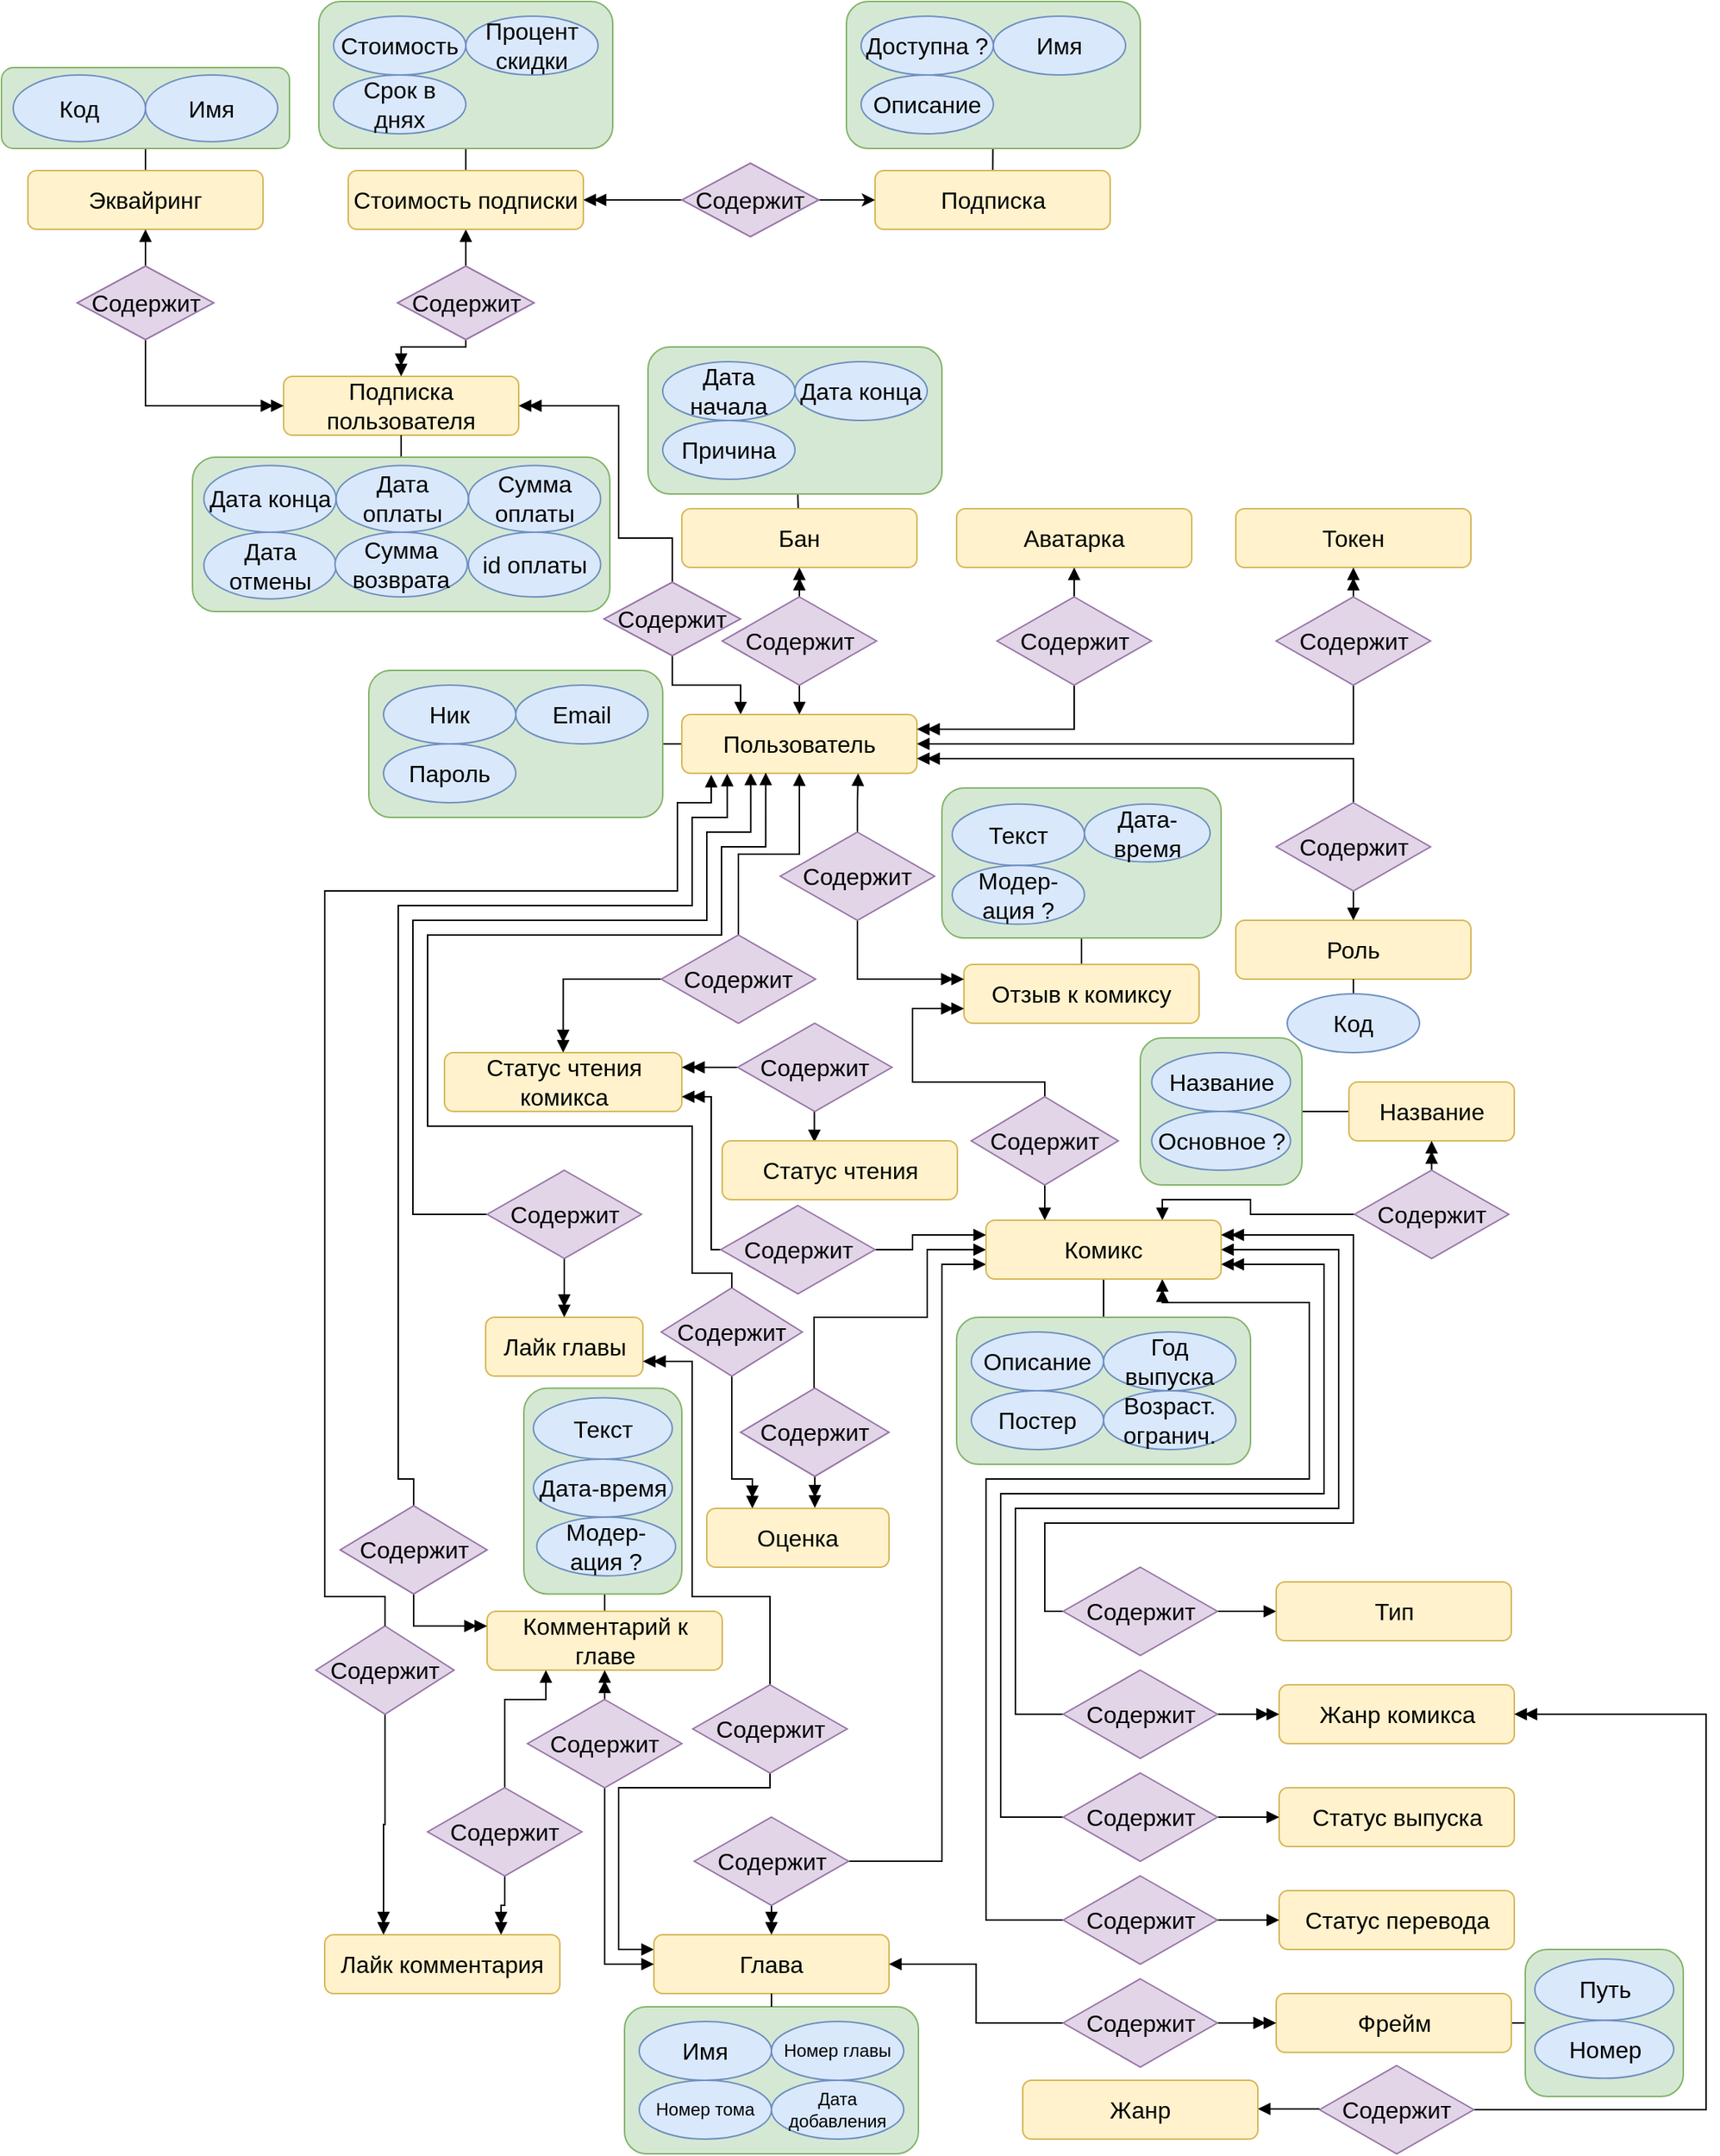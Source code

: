 <mxfile version="24.5.3" type="device" pages="3">
  <diagram name="Концептуальная" id="xRRsMloQakIp1oJ3eAlU">
    <mxGraphModel dx="2022" dy="2149" grid="1" gridSize="10" guides="1" tooltips="1" connect="1" arrows="1" fold="1" page="1" pageScale="1" pageWidth="827" pageHeight="1169" math="0" shadow="0">
      <root>
        <mxCell id="0" />
        <mxCell id="1" parent="0" />
        <mxCell id="sfLqf9UR26mvyd7nzMhI-14" style="rounded=0;orthogonalLoop=1;jettySize=auto;html=1;entryX=1;entryY=0.5;entryDx=0;entryDy=0;endArrow=none;endFill=0;" parent="1" source="sfLqf9UR26mvyd7nzMhI-1" target="sfLqf9UR26mvyd7nzMhI-4" edge="1">
          <mxGeometry relative="1" as="geometry" />
        </mxCell>
        <mxCell id="sfLqf9UR26mvyd7nzMhI-172" style="edgeStyle=orthogonalEdgeStyle;rounded=0;orthogonalLoop=1;jettySize=auto;html=1;exitX=0.293;exitY=0.989;exitDx=0;exitDy=0;entryX=0;entryY=0.5;entryDx=0;entryDy=0;strokeColor=default;align=center;verticalAlign=middle;fontFamily=Helvetica;fontSize=12;fontColor=default;labelBackgroundColor=default;endArrow=none;endFill=0;exitPerimeter=0;startArrow=block;startFill=1;" parent="1" source="sfLqf9UR26mvyd7nzMhI-1" target="sfLqf9UR26mvyd7nzMhI-171" edge="1">
          <mxGeometry relative="1" as="geometry">
            <Array as="points">
              <mxPoint x="300" y="270" />
              <mxPoint x="270" y="270" />
              <mxPoint x="270" y="330" />
              <mxPoint x="70" y="330" />
              <mxPoint x="70" y="530" />
            </Array>
          </mxGeometry>
        </mxCell>
        <mxCell id="sfLqf9UR26mvyd7nzMhI-230" style="edgeStyle=orthogonalEdgeStyle;rounded=0;orthogonalLoop=1;jettySize=auto;html=1;exitX=0.25;exitY=0;exitDx=0;exitDy=0;entryX=0.5;entryY=1;entryDx=0;entryDy=0;strokeColor=default;align=center;verticalAlign=middle;fontFamily=Helvetica;fontSize=12;fontColor=default;labelBackgroundColor=default;endArrow=none;endFill=0;startArrow=block;startFill=1;" parent="1" source="sfLqf9UR26mvyd7nzMhI-1" target="sfLqf9UR26mvyd7nzMhI-229" edge="1">
          <mxGeometry relative="1" as="geometry" />
        </mxCell>
        <mxCell id="sfLqf9UR26mvyd7nzMhI-1" value="&lt;font style=&quot;font-size: 16px;&quot;&gt;Пользователь&lt;/font&gt;" style="rounded=1;whiteSpace=wrap;html=1;fillColor=#fff2cc;strokeColor=#d6b656;" parent="1" vertex="1">
          <mxGeometry x="253" y="190" width="160" height="40" as="geometry" />
        </mxCell>
        <mxCell id="sfLqf9UR26mvyd7nzMhI-13" value="" style="group" parent="1" vertex="1" connectable="0">
          <mxGeometry x="40" y="160" width="200" height="100" as="geometry" />
        </mxCell>
        <mxCell id="sfLqf9UR26mvyd7nzMhI-4" value="" style="rounded=1;whiteSpace=wrap;html=1;strokeColor=#82b366;align=center;verticalAlign=middle;fontFamily=Helvetica;fontSize=12;fillColor=#d5e8d4;" parent="sfLqf9UR26mvyd7nzMhI-13" vertex="1">
          <mxGeometry width="200" height="100" as="geometry" />
        </mxCell>
        <mxCell id="sfLqf9UR26mvyd7nzMhI-6" value="&lt;font style=&quot;font-size: 16px;&quot;&gt;Ник&lt;/font&gt;" style="ellipse;whiteSpace=wrap;html=1;rounded=1;strokeColor=#6c8ebf;align=center;verticalAlign=middle;fontFamily=Helvetica;fontSize=12;fillColor=#dae8fc;" parent="sfLqf9UR26mvyd7nzMhI-13" vertex="1">
          <mxGeometry x="10" y="10" width="90" height="40" as="geometry" />
        </mxCell>
        <mxCell id="sfLqf9UR26mvyd7nzMhI-10" value="&lt;font style=&quot;font-size: 16px;&quot;&gt;Email&lt;/font&gt;" style="ellipse;whiteSpace=wrap;html=1;rounded=1;strokeColor=#6c8ebf;align=center;verticalAlign=middle;fontFamily=Helvetica;fontSize=12;fillColor=#dae8fc;" parent="sfLqf9UR26mvyd7nzMhI-13" vertex="1">
          <mxGeometry x="100" y="10" width="90" height="40" as="geometry" />
        </mxCell>
        <mxCell id="sfLqf9UR26mvyd7nzMhI-11" value="&lt;font style=&quot;font-size: 16px;&quot;&gt;Пароль&lt;/font&gt;" style="ellipse;whiteSpace=wrap;html=1;rounded=1;strokeColor=#6c8ebf;align=center;verticalAlign=middle;fontFamily=Helvetica;fontSize=12;fillColor=#dae8fc;" parent="sfLqf9UR26mvyd7nzMhI-13" vertex="1">
          <mxGeometry x="10" y="50" width="90" height="40" as="geometry" />
        </mxCell>
        <mxCell id="sfLqf9UR26mvyd7nzMhI-21" style="edgeStyle=none;rounded=0;orthogonalLoop=1;jettySize=auto;html=1;strokeColor=default;align=center;verticalAlign=middle;fontFamily=Helvetica;fontSize=12;fontColor=default;labelBackgroundColor=default;endArrow=none;endFill=0;" parent="1" source="sfLqf9UR26mvyd7nzMhI-15" target="sfLqf9UR26mvyd7nzMhI-17" edge="1">
          <mxGeometry relative="1" as="geometry" />
        </mxCell>
        <mxCell id="sfLqf9UR26mvyd7nzMhI-15" value="&lt;font style=&quot;font-size: 16px;&quot;&gt;Бан&lt;/font&gt;" style="rounded=1;whiteSpace=wrap;html=1;fillColor=#fff2cc;strokeColor=#d6b656;" parent="1" vertex="1">
          <mxGeometry x="253" y="50" width="160" height="40" as="geometry" />
        </mxCell>
        <mxCell id="sfLqf9UR26mvyd7nzMhI-16" value="" style="group" parent="1" vertex="1" connectable="0">
          <mxGeometry x="230" y="-60" width="200" height="100" as="geometry" />
        </mxCell>
        <mxCell id="sfLqf9UR26mvyd7nzMhI-17" value="" style="rounded=1;whiteSpace=wrap;html=1;strokeColor=#82b366;align=center;verticalAlign=middle;fontFamily=Helvetica;fontSize=12;fillColor=#d5e8d4;" parent="sfLqf9UR26mvyd7nzMhI-16" vertex="1">
          <mxGeometry width="200" height="100" as="geometry" />
        </mxCell>
        <mxCell id="sfLqf9UR26mvyd7nzMhI-18" value="&lt;font style=&quot;font-size: 16px;&quot;&gt;Дата начала&lt;/font&gt;" style="ellipse;whiteSpace=wrap;html=1;rounded=1;strokeColor=#6c8ebf;align=center;verticalAlign=middle;fontFamily=Helvetica;fontSize=12;fillColor=#dae8fc;" parent="sfLqf9UR26mvyd7nzMhI-16" vertex="1">
          <mxGeometry x="10" y="10" width="90" height="40" as="geometry" />
        </mxCell>
        <mxCell id="sfLqf9UR26mvyd7nzMhI-19" value="&lt;font style=&quot;font-size: 16px;&quot;&gt;Дата конца&lt;/font&gt;" style="ellipse;whiteSpace=wrap;html=1;rounded=1;strokeColor=#6c8ebf;align=center;verticalAlign=middle;fontFamily=Helvetica;fontSize=12;fillColor=#dae8fc;" parent="sfLqf9UR26mvyd7nzMhI-16" vertex="1">
          <mxGeometry x="100" y="10" width="90" height="40" as="geometry" />
        </mxCell>
        <mxCell id="sfLqf9UR26mvyd7nzMhI-22" value="&lt;span style=&quot;font-size: 16px;&quot;&gt;Причина&lt;/span&gt;" style="ellipse;whiteSpace=wrap;html=1;rounded=1;strokeColor=#6c8ebf;align=center;verticalAlign=middle;fontFamily=Helvetica;fontSize=12;fillColor=#dae8fc;" parent="sfLqf9UR26mvyd7nzMhI-16" vertex="1">
          <mxGeometry x="10" y="50" width="90" height="40" as="geometry" />
        </mxCell>
        <mxCell id="sfLqf9UR26mvyd7nzMhI-25" style="edgeStyle=none;rounded=0;orthogonalLoop=1;jettySize=auto;html=1;exitX=0.5;exitY=0;exitDx=0;exitDy=0;entryX=0.5;entryY=1;entryDx=0;entryDy=0;strokeColor=default;align=center;verticalAlign=middle;fontFamily=Helvetica;fontSize=12;fontColor=default;labelBackgroundColor=default;endArrow=doubleBlock;endFill=1;" parent="1" source="sfLqf9UR26mvyd7nzMhI-23" target="sfLqf9UR26mvyd7nzMhI-15" edge="1">
          <mxGeometry relative="1" as="geometry" />
        </mxCell>
        <mxCell id="sfLqf9UR26mvyd7nzMhI-246" style="edgeStyle=orthogonalEdgeStyle;rounded=0;orthogonalLoop=1;jettySize=auto;html=1;exitX=0.5;exitY=1;exitDx=0;exitDy=0;entryX=0.5;entryY=0;entryDx=0;entryDy=0;strokeColor=default;align=center;verticalAlign=middle;fontFamily=Helvetica;fontSize=12;fontColor=default;labelBackgroundColor=default;endArrow=block;endFill=1;" parent="1" source="sfLqf9UR26mvyd7nzMhI-23" target="sfLqf9UR26mvyd7nzMhI-1" edge="1">
          <mxGeometry relative="1" as="geometry" />
        </mxCell>
        <mxCell id="sfLqf9UR26mvyd7nzMhI-23" value="&lt;font style=&quot;font-size: 16px;&quot;&gt;Содержит&lt;/font&gt;" style="rhombus;whiteSpace=wrap;html=1;rounded=0;strokeColor=#9673a6;align=center;verticalAlign=middle;fontFamily=Helvetica;fontSize=12;fillColor=#e1d5e7;" parent="1" vertex="1">
          <mxGeometry x="280.5" y="110" width="105" height="60" as="geometry" />
        </mxCell>
        <mxCell id="sfLqf9UR26mvyd7nzMhI-27" value="&lt;font style=&quot;font-size: 16px;&quot;&gt;Аватарка&lt;/font&gt;" style="rounded=1;whiteSpace=wrap;html=1;fillColor=#fff2cc;strokeColor=#d6b656;" parent="1" vertex="1">
          <mxGeometry x="440" y="50" width="160" height="40" as="geometry" />
        </mxCell>
        <mxCell id="sfLqf9UR26mvyd7nzMhI-247" style="edgeStyle=orthogonalEdgeStyle;rounded=0;orthogonalLoop=1;jettySize=auto;html=1;exitX=0.5;exitY=0;exitDx=0;exitDy=0;entryX=0.5;entryY=1;entryDx=0;entryDy=0;strokeColor=default;align=center;verticalAlign=middle;fontFamily=Helvetica;fontSize=12;fontColor=default;labelBackgroundColor=default;endArrow=block;endFill=1;" parent="1" source="sfLqf9UR26mvyd7nzMhI-28" target="sfLqf9UR26mvyd7nzMhI-27" edge="1">
          <mxGeometry relative="1" as="geometry" />
        </mxCell>
        <mxCell id="sfLqf9UR26mvyd7nzMhI-249" style="edgeStyle=orthogonalEdgeStyle;rounded=0;orthogonalLoop=1;jettySize=auto;html=1;exitX=0.5;exitY=1;exitDx=0;exitDy=0;entryX=1;entryY=0.25;entryDx=0;entryDy=0;strokeColor=default;align=center;verticalAlign=middle;fontFamily=Helvetica;fontSize=12;fontColor=default;labelBackgroundColor=default;endArrow=doubleBlock;endFill=1;" parent="1" source="sfLqf9UR26mvyd7nzMhI-28" target="sfLqf9UR26mvyd7nzMhI-1" edge="1">
          <mxGeometry relative="1" as="geometry" />
        </mxCell>
        <mxCell id="sfLqf9UR26mvyd7nzMhI-28" value="&lt;font style=&quot;font-size: 16px;&quot;&gt;Содержит&lt;/font&gt;" style="rhombus;whiteSpace=wrap;html=1;rounded=0;strokeColor=#9673a6;align=center;verticalAlign=middle;fontFamily=Helvetica;fontSize=12;fillColor=#e1d5e7;" parent="1" vertex="1">
          <mxGeometry x="467.5" y="110" width="105" height="60" as="geometry" />
        </mxCell>
        <mxCell id="sfLqf9UR26mvyd7nzMhI-43" value="&lt;span style=&quot;font-size: 16px;&quot;&gt;Токен&lt;/span&gt;" style="rounded=1;whiteSpace=wrap;html=1;fillColor=#fff2cc;strokeColor=#d6b656;" parent="1" vertex="1">
          <mxGeometry x="630" y="50" width="160" height="40" as="geometry" />
        </mxCell>
        <mxCell id="sfLqf9UR26mvyd7nzMhI-250" style="edgeStyle=orthogonalEdgeStyle;rounded=0;orthogonalLoop=1;jettySize=auto;html=1;exitX=0.5;exitY=0;exitDx=0;exitDy=0;entryX=0.5;entryY=1;entryDx=0;entryDy=0;strokeColor=default;align=center;verticalAlign=middle;fontFamily=Helvetica;fontSize=12;fontColor=default;labelBackgroundColor=default;endArrow=doubleBlock;endFill=1;" parent="1" source="sfLqf9UR26mvyd7nzMhI-44" target="sfLqf9UR26mvyd7nzMhI-43" edge="1">
          <mxGeometry relative="1" as="geometry" />
        </mxCell>
        <mxCell id="sfLqf9UR26mvyd7nzMhI-251" style="edgeStyle=orthogonalEdgeStyle;rounded=0;orthogonalLoop=1;jettySize=auto;html=1;exitX=0.5;exitY=1;exitDx=0;exitDy=0;entryX=1;entryY=0.5;entryDx=0;entryDy=0;strokeColor=default;align=center;verticalAlign=middle;fontFamily=Helvetica;fontSize=12;fontColor=default;labelBackgroundColor=default;endArrow=block;endFill=1;" parent="1" source="sfLqf9UR26mvyd7nzMhI-44" target="sfLqf9UR26mvyd7nzMhI-1" edge="1">
          <mxGeometry relative="1" as="geometry" />
        </mxCell>
        <mxCell id="sfLqf9UR26mvyd7nzMhI-44" value="&lt;font style=&quot;font-size: 16px;&quot;&gt;Содержит&lt;/font&gt;" style="rhombus;whiteSpace=wrap;html=1;rounded=0;strokeColor=#9673a6;align=center;verticalAlign=middle;fontFamily=Helvetica;fontSize=12;fillColor=#e1d5e7;" parent="1" vertex="1">
          <mxGeometry x="657.5" y="110" width="105" height="60" as="geometry" />
        </mxCell>
        <mxCell id="sfLqf9UR26mvyd7nzMhI-55" value="&lt;font style=&quot;font-size: 16px;&quot;&gt;Роль&lt;/font&gt;" style="rounded=1;whiteSpace=wrap;html=1;fillColor=#fff2cc;strokeColor=#d6b656;" parent="1" vertex="1">
          <mxGeometry x="630" y="330" width="160" height="40" as="geometry" />
        </mxCell>
        <mxCell id="sfLqf9UR26mvyd7nzMhI-252" style="edgeStyle=orthogonalEdgeStyle;rounded=0;orthogonalLoop=1;jettySize=auto;html=1;exitX=0.5;exitY=1;exitDx=0;exitDy=0;entryX=0.5;entryY=0;entryDx=0;entryDy=0;strokeColor=default;align=center;verticalAlign=middle;fontFamily=Helvetica;fontSize=12;fontColor=default;labelBackgroundColor=default;endArrow=block;endFill=1;" parent="1" source="sfLqf9UR26mvyd7nzMhI-56" target="sfLqf9UR26mvyd7nzMhI-55" edge="1">
          <mxGeometry relative="1" as="geometry" />
        </mxCell>
        <mxCell id="sfLqf9UR26mvyd7nzMhI-253" style="edgeStyle=orthogonalEdgeStyle;rounded=0;orthogonalLoop=1;jettySize=auto;html=1;exitX=0.5;exitY=0;exitDx=0;exitDy=0;entryX=1;entryY=0.75;entryDx=0;entryDy=0;strokeColor=default;align=center;verticalAlign=middle;fontFamily=Helvetica;fontSize=12;fontColor=default;labelBackgroundColor=default;endArrow=doubleBlock;endFill=1;" parent="1" source="sfLqf9UR26mvyd7nzMhI-56" target="sfLqf9UR26mvyd7nzMhI-1" edge="1">
          <mxGeometry relative="1" as="geometry" />
        </mxCell>
        <mxCell id="sfLqf9UR26mvyd7nzMhI-56" value="&lt;font style=&quot;font-size: 16px;&quot;&gt;Содержит&lt;/font&gt;" style="rhombus;whiteSpace=wrap;html=1;rounded=0;strokeColor=#9673a6;align=center;verticalAlign=middle;fontFamily=Helvetica;fontSize=12;fillColor=#e1d5e7;" parent="1" vertex="1">
          <mxGeometry x="657.5" y="250" width="105" height="60" as="geometry" />
        </mxCell>
        <mxCell id="sfLqf9UR26mvyd7nzMhI-61" style="edgeStyle=orthogonalEdgeStyle;rounded=0;orthogonalLoop=1;jettySize=auto;html=1;exitX=0.5;exitY=0;exitDx=0;exitDy=0;strokeColor=default;align=center;verticalAlign=middle;fontFamily=Helvetica;fontSize=12;fontColor=default;labelBackgroundColor=default;endArrow=none;endFill=0;" parent="1" source="sfLqf9UR26mvyd7nzMhI-59" target="sfLqf9UR26mvyd7nzMhI-55" edge="1">
          <mxGeometry relative="1" as="geometry">
            <Array as="points">
              <mxPoint x="710" y="390" />
              <mxPoint x="710" y="390" />
            </Array>
          </mxGeometry>
        </mxCell>
        <mxCell id="sfLqf9UR26mvyd7nzMhI-59" value="&lt;font style=&quot;font-size: 16px;&quot;&gt;Код&lt;/font&gt;" style="ellipse;whiteSpace=wrap;html=1;rounded=1;strokeColor=#6c8ebf;align=center;verticalAlign=middle;fontFamily=Helvetica;fontSize=12;fillColor=#dae8fc;" parent="1" vertex="1">
          <mxGeometry x="665" y="380" width="90" height="40" as="geometry" />
        </mxCell>
        <mxCell id="sfLqf9UR26mvyd7nzMhI-296" style="rounded=0;orthogonalLoop=1;jettySize=auto;html=1;exitX=0.5;exitY=0;exitDx=0;exitDy=0;entryX=0.5;entryY=1;entryDx=0;entryDy=0;strokeColor=default;align=center;verticalAlign=middle;fontFamily=Helvetica;fontSize=12;fontColor=default;labelBackgroundColor=default;endArrow=none;endFill=0;" parent="1" source="sfLqf9UR26mvyd7nzMhI-62" target="sfLqf9UR26mvyd7nzMhI-291" edge="1">
          <mxGeometry relative="1" as="geometry" />
        </mxCell>
        <mxCell id="sfLqf9UR26mvyd7nzMhI-62" value="&lt;span style=&quot;font-size: 16px;&quot;&gt;Отзыв к комиксу&lt;/span&gt;" style="rounded=1;whiteSpace=wrap;html=1;fillColor=#fff2cc;strokeColor=#d6b656;" parent="1" vertex="1">
          <mxGeometry x="445" y="360" width="160" height="40" as="geometry" />
        </mxCell>
        <mxCell id="sfLqf9UR26mvyd7nzMhI-122" style="edgeStyle=orthogonalEdgeStyle;rounded=0;orthogonalLoop=1;jettySize=auto;html=1;exitX=0.75;exitY=0;exitDx=0;exitDy=0;entryX=0;entryY=0.5;entryDx=0;entryDy=0;strokeColor=default;align=center;verticalAlign=middle;fontFamily=Helvetica;fontSize=12;fontColor=default;labelBackgroundColor=default;endArrow=none;endFill=0;startArrow=block;startFill=1;" parent="1" source="sfLqf9UR26mvyd7nzMhI-68" target="sfLqf9UR26mvyd7nzMhI-91" edge="1">
          <mxGeometry relative="1" as="geometry">
            <Array as="points">
              <mxPoint x="580" y="520" />
              <mxPoint x="640" y="520" />
              <mxPoint x="640" y="530" />
            </Array>
          </mxGeometry>
        </mxCell>
        <mxCell id="sfLqf9UR26mvyd7nzMhI-125" style="edgeStyle=orthogonalEdgeStyle;rounded=0;orthogonalLoop=1;jettySize=auto;html=1;exitX=1;exitY=0.5;exitDx=0;exitDy=0;strokeColor=default;align=center;verticalAlign=middle;fontFamily=Helvetica;fontSize=12;fontColor=default;labelBackgroundColor=default;endArrow=none;endFill=0;entryX=0;entryY=0.5;entryDx=0;entryDy=0;startArrow=block;startFill=1;" parent="1" source="sfLqf9UR26mvyd7nzMhI-68" target="sfLqf9UR26mvyd7nzMhI-126" edge="1">
          <mxGeometry relative="1" as="geometry">
            <mxPoint x="460" y="820" as="targetPoint" />
            <Array as="points">
              <mxPoint x="700" y="554" />
              <mxPoint x="700" y="730" />
              <mxPoint x="480" y="730" />
              <mxPoint x="480" y="870" />
            </Array>
          </mxGeometry>
        </mxCell>
        <mxCell id="sfLqf9UR26mvyd7nzMhI-131" style="edgeStyle=orthogonalEdgeStyle;rounded=0;orthogonalLoop=1;jettySize=auto;html=1;exitX=1;exitY=0.75;exitDx=0;exitDy=0;entryX=0;entryY=0.5;entryDx=0;entryDy=0;strokeColor=default;align=center;verticalAlign=middle;fontFamily=Helvetica;fontSize=12;fontColor=default;labelBackgroundColor=default;endArrow=none;endFill=0;startArrow=doubleBlock;startFill=1;" parent="1" source="sfLqf9UR26mvyd7nzMhI-68" target="sfLqf9UR26mvyd7nzMhI-218" edge="1">
          <mxGeometry relative="1" as="geometry">
            <Array as="points">
              <mxPoint x="690" y="564" />
              <mxPoint x="690" y="720" />
              <mxPoint x="470" y="720" />
              <mxPoint x="470" y="940" />
            </Array>
          </mxGeometry>
        </mxCell>
        <mxCell id="sfLqf9UR26mvyd7nzMhI-138" style="edgeStyle=orthogonalEdgeStyle;rounded=0;orthogonalLoop=1;jettySize=auto;html=1;strokeColor=default;align=center;verticalAlign=middle;fontFamily=Helvetica;fontSize=12;fontColor=default;labelBackgroundColor=default;endArrow=none;endFill=0;" parent="1" source="sfLqf9UR26mvyd7nzMhI-68" target="sfLqf9UR26mvyd7nzMhI-134" edge="1">
          <mxGeometry relative="1" as="geometry" />
        </mxCell>
        <mxCell id="sfLqf9UR26mvyd7nzMhI-141" style="edgeStyle=orthogonalEdgeStyle;rounded=0;orthogonalLoop=1;jettySize=auto;html=1;exitX=0;exitY=0.75;exitDx=0;exitDy=0;entryX=1;entryY=0.5;entryDx=0;entryDy=0;strokeColor=default;align=center;verticalAlign=middle;fontFamily=Helvetica;fontSize=12;fontColor=default;labelBackgroundColor=default;endArrow=none;endFill=0;startArrow=block;startFill=1;" parent="1" source="sfLqf9UR26mvyd7nzMhI-68" target="sfLqf9UR26mvyd7nzMhI-140" edge="1">
          <mxGeometry relative="1" as="geometry">
            <Array as="points">
              <mxPoint x="430" y="564" />
              <mxPoint x="430" y="970" />
            </Array>
          </mxGeometry>
        </mxCell>
        <mxCell id="sfLqf9UR26mvyd7nzMhI-210" style="edgeStyle=orthogonalEdgeStyle;rounded=0;orthogonalLoop=1;jettySize=auto;html=1;exitX=0;exitY=0.5;exitDx=0;exitDy=0;entryX=0.5;entryY=0;entryDx=0;entryDy=0;strokeColor=default;align=center;verticalAlign=middle;fontFamily=Helvetica;fontSize=12;fontColor=default;labelBackgroundColor=default;endArrow=none;endFill=0;startArrow=block;startFill=1;" parent="1" source="sfLqf9UR26mvyd7nzMhI-68" target="sfLqf9UR26mvyd7nzMhI-207" edge="1">
          <mxGeometry relative="1" as="geometry">
            <Array as="points">
              <mxPoint x="420" y="554" />
              <mxPoint x="420" y="600" />
              <mxPoint x="343" y="600" />
              <mxPoint x="343" y="648" />
            </Array>
          </mxGeometry>
        </mxCell>
        <mxCell id="sfLqf9UR26mvyd7nzMhI-219" style="edgeStyle=orthogonalEdgeStyle;rounded=0;orthogonalLoop=1;jettySize=auto;html=1;exitX=0.75;exitY=1;exitDx=0;exitDy=0;strokeColor=default;align=center;verticalAlign=middle;fontFamily=Helvetica;fontSize=12;fontColor=default;labelBackgroundColor=default;endArrow=none;endFill=0;entryX=0;entryY=0.5;entryDx=0;entryDy=0;startArrow=doubleBlock;startFill=1;" parent="1" source="sfLqf9UR26mvyd7nzMhI-68" target="sfLqf9UR26mvyd7nzMhI-129" edge="1">
          <mxGeometry relative="1" as="geometry">
            <mxPoint x="500" y="1000" as="targetPoint" />
            <Array as="points">
              <mxPoint x="580" y="590" />
              <mxPoint x="680" y="590" />
              <mxPoint x="680" y="710" />
              <mxPoint x="460" y="710" />
              <mxPoint x="460" y="1010" />
            </Array>
          </mxGeometry>
        </mxCell>
        <mxCell id="sfLqf9UR26mvyd7nzMhI-68" value="&lt;font style=&quot;font-size: 16px;&quot;&gt;Комикс&lt;/font&gt;" style="rounded=1;whiteSpace=wrap;html=1;fillColor=#fff2cc;strokeColor=#d6b656;" parent="1" vertex="1">
          <mxGeometry x="460" y="534" width="160" height="40" as="geometry" />
        </mxCell>
        <mxCell id="sfLqf9UR26mvyd7nzMhI-70" style="edgeStyle=orthogonalEdgeStyle;rounded=0;orthogonalLoop=1;jettySize=auto;html=1;entryX=0;entryY=0.75;entryDx=0;entryDy=0;strokeColor=default;align=center;verticalAlign=middle;fontFamily=Helvetica;fontSize=12;fontColor=default;labelBackgroundColor=default;endArrow=doubleBlock;endFill=1;exitX=0.5;exitY=0;exitDx=0;exitDy=0;" parent="1" source="sfLqf9UR26mvyd7nzMhI-69" target="sfLqf9UR26mvyd7nzMhI-62" edge="1">
          <mxGeometry relative="1" as="geometry">
            <mxPoint x="540" y="440" as="sourcePoint" />
            <Array as="points">
              <mxPoint x="500" y="440" />
              <mxPoint x="410" y="440" />
              <mxPoint x="410" y="390" />
            </Array>
          </mxGeometry>
        </mxCell>
        <mxCell id="sfLqf9UR26mvyd7nzMhI-71" style="edgeStyle=orthogonalEdgeStyle;rounded=0;orthogonalLoop=1;jettySize=auto;html=1;entryX=0.25;entryY=0;entryDx=0;entryDy=0;strokeColor=default;align=center;verticalAlign=middle;fontFamily=Helvetica;fontSize=12;fontColor=default;labelBackgroundColor=default;endArrow=block;endFill=1;exitX=0.5;exitY=1;exitDx=0;exitDy=0;" parent="1" source="sfLqf9UR26mvyd7nzMhI-69" target="sfLqf9UR26mvyd7nzMhI-68" edge="1">
          <mxGeometry relative="1" as="geometry">
            <Array as="points">
              <mxPoint x="500" y="520" />
              <mxPoint x="500" y="520" />
            </Array>
          </mxGeometry>
        </mxCell>
        <mxCell id="sfLqf9UR26mvyd7nzMhI-69" value="&lt;font style=&quot;font-size: 16px;&quot;&gt;Содержит&lt;/font&gt;" style="rhombus;whiteSpace=wrap;html=1;rounded=0;strokeColor=#9673a6;align=center;verticalAlign=middle;fontFamily=Helvetica;fontSize=12;fillColor=#e1d5e7;" parent="1" vertex="1">
          <mxGeometry x="450" y="450" width="100" height="60" as="geometry" />
        </mxCell>
        <mxCell id="sfLqf9UR26mvyd7nzMhI-255" style="edgeStyle=orthogonalEdgeStyle;rounded=0;orthogonalLoop=1;jettySize=auto;html=1;exitX=0.5;exitY=0;exitDx=0;exitDy=0;entryX=0.75;entryY=1;entryDx=0;entryDy=0;strokeColor=default;align=center;verticalAlign=middle;fontFamily=Helvetica;fontSize=12;fontColor=default;labelBackgroundColor=default;endArrow=block;endFill=1;" parent="1" source="sfLqf9UR26mvyd7nzMhI-72" target="sfLqf9UR26mvyd7nzMhI-1" edge="1">
          <mxGeometry relative="1" as="geometry" />
        </mxCell>
        <mxCell id="sfLqf9UR26mvyd7nzMhI-256" style="edgeStyle=orthogonalEdgeStyle;rounded=0;orthogonalLoop=1;jettySize=auto;html=1;exitX=0.5;exitY=1;exitDx=0;exitDy=0;entryX=0;entryY=0.25;entryDx=0;entryDy=0;strokeColor=default;align=center;verticalAlign=middle;fontFamily=Helvetica;fontSize=12;fontColor=default;labelBackgroundColor=default;endArrow=doubleBlock;endFill=1;" parent="1" source="sfLqf9UR26mvyd7nzMhI-72" target="sfLqf9UR26mvyd7nzMhI-62" edge="1">
          <mxGeometry relative="1" as="geometry">
            <Array as="points">
              <mxPoint x="373" y="370" />
            </Array>
          </mxGeometry>
        </mxCell>
        <mxCell id="sfLqf9UR26mvyd7nzMhI-72" value="&lt;font style=&quot;font-size: 16px;&quot;&gt;Содержит&lt;/font&gt;" style="rhombus;whiteSpace=wrap;html=1;rounded=0;strokeColor=#9673a6;align=center;verticalAlign=middle;fontFamily=Helvetica;fontSize=12;fillColor=#e1d5e7;" parent="1" vertex="1">
          <mxGeometry x="320" y="270" width="105" height="60" as="geometry" />
        </mxCell>
        <mxCell id="sfLqf9UR26mvyd7nzMhI-169" style="edgeStyle=orthogonalEdgeStyle;rounded=0;orthogonalLoop=1;jettySize=auto;html=1;exitX=0;exitY=0.5;exitDx=0;exitDy=0;strokeColor=default;align=center;verticalAlign=middle;fontFamily=Helvetica;fontSize=12;fontColor=default;labelBackgroundColor=default;endArrow=none;endFill=0;" parent="1" source="sfLqf9UR26mvyd7nzMhI-90" target="sfLqf9UR26mvyd7nzMhI-165" edge="1">
          <mxGeometry relative="1" as="geometry" />
        </mxCell>
        <mxCell id="sfLqf9UR26mvyd7nzMhI-90" value="&lt;font style=&quot;font-size: 16px;&quot;&gt;Название&lt;/font&gt;" style="rounded=1;whiteSpace=wrap;html=1;fillColor=#fff2cc;strokeColor=#d6b656;" parent="1" vertex="1">
          <mxGeometry x="707" y="440" width="112.5" height="40" as="geometry" />
        </mxCell>
        <mxCell id="sfLqf9UR26mvyd7nzMhI-123" style="edgeStyle=orthogonalEdgeStyle;rounded=0;orthogonalLoop=1;jettySize=auto;html=1;exitX=0.5;exitY=0;exitDx=0;exitDy=0;entryX=0.5;entryY=1;entryDx=0;entryDy=0;strokeColor=default;align=center;verticalAlign=middle;fontFamily=Helvetica;fontSize=12;fontColor=default;labelBackgroundColor=default;endArrow=doubleBlock;endFill=1;" parent="1" source="sfLqf9UR26mvyd7nzMhI-91" target="sfLqf9UR26mvyd7nzMhI-90" edge="1">
          <mxGeometry relative="1" as="geometry" />
        </mxCell>
        <mxCell id="sfLqf9UR26mvyd7nzMhI-91" value="&lt;font style=&quot;font-size: 16px;&quot;&gt;Содержит&lt;/font&gt;" style="rhombus;whiteSpace=wrap;html=1;rounded=0;strokeColor=#9673a6;align=center;verticalAlign=middle;fontFamily=Helvetica;fontSize=12;fillColor=#e1d5e7;" parent="1" vertex="1">
          <mxGeometry x="710.75" y="500" width="105" height="60" as="geometry" />
        </mxCell>
        <mxCell id="sfLqf9UR26mvyd7nzMhI-105" style="edgeStyle=orthogonalEdgeStyle;rounded=0;orthogonalLoop=1;jettySize=auto;html=1;exitX=0;exitY=0.5;exitDx=0;exitDy=0;entryX=1;entryY=0.25;entryDx=0;entryDy=0;strokeColor=default;align=center;verticalAlign=middle;fontFamily=Helvetica;fontSize=12;fontColor=default;labelBackgroundColor=default;endArrow=doubleBlock;endFill=1;" parent="1" source="sfLqf9UR26mvyd7nzMhI-103" target="sfLqf9UR26mvyd7nzMhI-68" edge="1">
          <mxGeometry relative="1" as="geometry">
            <Array as="points">
              <mxPoint x="500" y="800" />
              <mxPoint x="500" y="740" />
              <mxPoint x="710" y="740" />
              <mxPoint x="710" y="544" />
            </Array>
          </mxGeometry>
        </mxCell>
        <mxCell id="sfLqf9UR26mvyd7nzMhI-106" style="edgeStyle=orthogonalEdgeStyle;rounded=0;orthogonalLoop=1;jettySize=auto;html=1;exitX=1;exitY=0.5;exitDx=0;exitDy=0;entryX=0;entryY=0.5;entryDx=0;entryDy=0;strokeColor=default;align=center;verticalAlign=middle;fontFamily=Helvetica;fontSize=12;fontColor=default;labelBackgroundColor=default;endArrow=block;endFill=1;" parent="1" source="sfLqf9UR26mvyd7nzMhI-103" target="sfLqf9UR26mvyd7nzMhI-104" edge="1">
          <mxGeometry relative="1" as="geometry" />
        </mxCell>
        <mxCell id="sfLqf9UR26mvyd7nzMhI-103" value="&lt;font style=&quot;font-size: 16px;&quot;&gt;Содержит&lt;/font&gt;" style="rhombus;whiteSpace=wrap;html=1;rounded=0;strokeColor=#9673a6;align=center;verticalAlign=middle;fontFamily=Helvetica;fontSize=12;fillColor=#e1d5e7;" parent="1" vertex="1">
          <mxGeometry x="512.5" y="770" width="105" height="60" as="geometry" />
        </mxCell>
        <mxCell id="sfLqf9UR26mvyd7nzMhI-104" value="&lt;font style=&quot;font-size: 16px;&quot;&gt;Тип&lt;/font&gt;" style="rounded=1;whiteSpace=wrap;html=1;fillColor=#fff2cc;strokeColor=#d6b656;" parent="1" vertex="1">
          <mxGeometry x="657.5" y="780" width="160" height="40" as="geometry" />
        </mxCell>
        <mxCell id="sfLqf9UR26mvyd7nzMhI-112" style="edgeStyle=orthogonalEdgeStyle;rounded=0;orthogonalLoop=1;jettySize=auto;html=1;exitX=0.5;exitY=0;exitDx=0;exitDy=0;entryX=0.5;entryY=1;entryDx=0;entryDy=0;strokeColor=default;align=center;verticalAlign=middle;fontFamily=Helvetica;fontSize=12;fontColor=default;labelBackgroundColor=default;endArrow=block;endFill=1;" parent="1" source="sfLqf9UR26mvyd7nzMhI-107" target="sfLqf9UR26mvyd7nzMhI-1" edge="1">
          <mxGeometry relative="1" as="geometry" />
        </mxCell>
        <mxCell id="sfLqf9UR26mvyd7nzMhI-257" style="edgeStyle=orthogonalEdgeStyle;rounded=0;orthogonalLoop=1;jettySize=auto;html=1;exitX=0;exitY=0.5;exitDx=0;exitDy=0;entryX=0.5;entryY=0;entryDx=0;entryDy=0;strokeColor=default;align=center;verticalAlign=middle;fontFamily=Helvetica;fontSize=12;fontColor=default;labelBackgroundColor=default;endArrow=doubleBlock;endFill=1;" parent="1" source="sfLqf9UR26mvyd7nzMhI-107" target="sfLqf9UR26mvyd7nzMhI-109" edge="1">
          <mxGeometry relative="1" as="geometry" />
        </mxCell>
        <mxCell id="sfLqf9UR26mvyd7nzMhI-107" value="&lt;font style=&quot;font-size: 16px;&quot;&gt;Содержит&lt;/font&gt;" style="rhombus;whiteSpace=wrap;html=1;rounded=0;strokeColor=#9673a6;align=center;verticalAlign=middle;fontFamily=Helvetica;fontSize=12;fillColor=#e1d5e7;" parent="1" vertex="1">
          <mxGeometry x="239" y="340" width="105" height="60" as="geometry" />
        </mxCell>
        <mxCell id="sfLqf9UR26mvyd7nzMhI-119" style="edgeStyle=orthogonalEdgeStyle;rounded=0;orthogonalLoop=1;jettySize=auto;html=1;exitX=0.392;exitY=0.025;exitDx=0;exitDy=0;entryX=0.5;entryY=1;entryDx=0;entryDy=0;strokeColor=default;align=center;verticalAlign=middle;fontFamily=Helvetica;fontSize=12;fontColor=default;labelBackgroundColor=default;endArrow=none;endFill=0;exitPerimeter=0;startArrow=block;startFill=1;" parent="1" source="sfLqf9UR26mvyd7nzMhI-108" target="sfLqf9UR26mvyd7nzMhI-117" edge="1">
          <mxGeometry relative="1" as="geometry">
            <Array as="points">
              <mxPoint x="343" y="460" />
            </Array>
          </mxGeometry>
        </mxCell>
        <mxCell id="sfLqf9UR26mvyd7nzMhI-108" value="&lt;font style=&quot;font-size: 16px;&quot;&gt;Статус чтения&lt;/font&gt;" style="rounded=1;whiteSpace=wrap;html=1;fillColor=#fff2cc;strokeColor=#d6b656;" parent="1" vertex="1">
          <mxGeometry x="280.5" y="480" width="160" height="40" as="geometry" />
        </mxCell>
        <mxCell id="sfLqf9UR26mvyd7nzMhI-109" value="&lt;font style=&quot;font-size: 16px;&quot;&gt;Статус чтения комикса&lt;/font&gt;" style="rounded=1;whiteSpace=wrap;html=1;fillColor=#fff2cc;strokeColor=#d6b656;" parent="1" vertex="1">
          <mxGeometry x="91.5" y="420" width="161.5" height="40" as="geometry" />
        </mxCell>
        <mxCell id="sfLqf9UR26mvyd7nzMhI-115" style="edgeStyle=orthogonalEdgeStyle;rounded=0;orthogonalLoop=1;jettySize=auto;html=1;exitX=1;exitY=0.5;exitDx=0;exitDy=0;entryX=0;entryY=0.25;entryDx=0;entryDy=0;strokeColor=default;align=center;verticalAlign=middle;fontFamily=Helvetica;fontSize=12;fontColor=default;labelBackgroundColor=default;endArrow=block;endFill=1;" parent="1" source="sfLqf9UR26mvyd7nzMhI-110" target="sfLqf9UR26mvyd7nzMhI-68" edge="1">
          <mxGeometry relative="1" as="geometry">
            <Array as="points">
              <mxPoint x="410" y="554" />
              <mxPoint x="410" y="544" />
            </Array>
          </mxGeometry>
        </mxCell>
        <mxCell id="sfLqf9UR26mvyd7nzMhI-120" style="edgeStyle=orthogonalEdgeStyle;rounded=0;orthogonalLoop=1;jettySize=auto;html=1;exitX=0;exitY=0.5;exitDx=0;exitDy=0;entryX=1;entryY=0.75;entryDx=0;entryDy=0;strokeColor=default;align=center;verticalAlign=middle;fontFamily=Helvetica;fontSize=12;fontColor=default;labelBackgroundColor=default;endArrow=doubleBlock;endFill=1;" parent="1" source="sfLqf9UR26mvyd7nzMhI-110" target="sfLqf9UR26mvyd7nzMhI-109" edge="1">
          <mxGeometry relative="1" as="geometry">
            <Array as="points">
              <mxPoint x="273" y="554" />
              <mxPoint x="273" y="450" />
            </Array>
          </mxGeometry>
        </mxCell>
        <mxCell id="sfLqf9UR26mvyd7nzMhI-110" value="&lt;font style=&quot;font-size: 16px;&quot;&gt;Содержит&lt;/font&gt;" style="rhombus;whiteSpace=wrap;html=1;rounded=0;strokeColor=#9673a6;align=center;verticalAlign=middle;fontFamily=Helvetica;fontSize=12;fillColor=#e1d5e7;" parent="1" vertex="1">
          <mxGeometry x="279.5" y="524" width="105" height="60" as="geometry" />
        </mxCell>
        <mxCell id="sfLqf9UR26mvyd7nzMhI-118" style="edgeStyle=orthogonalEdgeStyle;rounded=0;orthogonalLoop=1;jettySize=auto;html=1;exitX=0;exitY=0.5;exitDx=0;exitDy=0;entryX=1;entryY=0.25;entryDx=0;entryDy=0;strokeColor=default;align=center;verticalAlign=middle;fontFamily=Helvetica;fontSize=12;fontColor=default;labelBackgroundColor=default;endArrow=doubleBlock;endFill=1;" parent="1" source="sfLqf9UR26mvyd7nzMhI-117" target="sfLqf9UR26mvyd7nzMhI-109" edge="1">
          <mxGeometry relative="1" as="geometry" />
        </mxCell>
        <mxCell id="sfLqf9UR26mvyd7nzMhI-117" value="&lt;font style=&quot;font-size: 16px;&quot;&gt;Содержит&lt;/font&gt;" style="rhombus;whiteSpace=wrap;html=1;rounded=0;strokeColor=#9673a6;align=center;verticalAlign=middle;fontFamily=Helvetica;fontSize=12;fillColor=#e1d5e7;" parent="1" vertex="1">
          <mxGeometry x="291" y="400" width="105" height="60" as="geometry" />
        </mxCell>
        <mxCell id="sfLqf9UR26mvyd7nzMhI-124" value="&lt;font style=&quot;font-size: 16px;&quot;&gt;Жанр комикса&lt;/font&gt;" style="rounded=1;whiteSpace=wrap;html=1;fillColor=#fff2cc;strokeColor=#d6b656;" parent="1" vertex="1">
          <mxGeometry x="659.5" y="850" width="160" height="40" as="geometry" />
        </mxCell>
        <mxCell id="sfLqf9UR26mvyd7nzMhI-127" style="edgeStyle=orthogonalEdgeStyle;rounded=0;orthogonalLoop=1;jettySize=auto;html=1;exitX=1;exitY=0.5;exitDx=0;exitDy=0;entryX=0;entryY=0.5;entryDx=0;entryDy=0;strokeColor=default;align=center;verticalAlign=middle;fontFamily=Helvetica;fontSize=12;fontColor=default;labelBackgroundColor=default;endArrow=doubleBlock;endFill=1;" parent="1" source="sfLqf9UR26mvyd7nzMhI-126" target="sfLqf9UR26mvyd7nzMhI-124" edge="1">
          <mxGeometry relative="1" as="geometry" />
        </mxCell>
        <mxCell id="sfLqf9UR26mvyd7nzMhI-126" value="&lt;font style=&quot;font-size: 16px;&quot;&gt;Содержит&lt;/font&gt;" style="rhombus;whiteSpace=wrap;html=1;rounded=0;strokeColor=#9673a6;align=center;verticalAlign=middle;fontFamily=Helvetica;fontSize=12;fillColor=#e1d5e7;" parent="1" vertex="1">
          <mxGeometry x="512.5" y="840" width="105" height="60" as="geometry" />
        </mxCell>
        <mxCell id="sfLqf9UR26mvyd7nzMhI-128" value="&lt;font style=&quot;font-size: 16px;&quot;&gt;Статус перевода&lt;/font&gt;" style="rounded=1;whiteSpace=wrap;html=1;fillColor=#fff2cc;strokeColor=#d6b656;" parent="1" vertex="1">
          <mxGeometry x="659.5" y="990" width="160" height="40" as="geometry" />
        </mxCell>
        <mxCell id="sfLqf9UR26mvyd7nzMhI-130" style="edgeStyle=orthogonalEdgeStyle;rounded=0;orthogonalLoop=1;jettySize=auto;html=1;exitX=1;exitY=0.5;exitDx=0;exitDy=0;entryX=0;entryY=0.5;entryDx=0;entryDy=0;strokeColor=default;align=center;verticalAlign=middle;fontFamily=Helvetica;fontSize=12;fontColor=default;labelBackgroundColor=default;endArrow=block;endFill=1;" parent="1" source="sfLqf9UR26mvyd7nzMhI-129" target="sfLqf9UR26mvyd7nzMhI-128" edge="1">
          <mxGeometry relative="1" as="geometry" />
        </mxCell>
        <mxCell id="sfLqf9UR26mvyd7nzMhI-129" value="&lt;font style=&quot;font-size: 16px;&quot;&gt;Содержит&lt;/font&gt;" style="rhombus;whiteSpace=wrap;html=1;rounded=0;strokeColor=#9673a6;align=center;verticalAlign=middle;fontFamily=Helvetica;fontSize=12;fillColor=#e1d5e7;" parent="1" vertex="1">
          <mxGeometry x="512.5" y="980" width="105" height="60" as="geometry" />
        </mxCell>
        <mxCell id="sfLqf9UR26mvyd7nzMhI-133" value="" style="group" parent="1" vertex="1" connectable="0">
          <mxGeometry x="440" y="600" width="200" height="100" as="geometry" />
        </mxCell>
        <mxCell id="sfLqf9UR26mvyd7nzMhI-134" value="" style="rounded=1;whiteSpace=wrap;html=1;strokeColor=#82b366;align=center;verticalAlign=middle;fontFamily=Helvetica;fontSize=12;fillColor=#d5e8d4;" parent="sfLqf9UR26mvyd7nzMhI-133" vertex="1">
          <mxGeometry width="200" height="100" as="geometry" />
        </mxCell>
        <mxCell id="sfLqf9UR26mvyd7nzMhI-135" value="&lt;font style=&quot;font-size: 16px;&quot;&gt;Описание&lt;/font&gt;" style="ellipse;whiteSpace=wrap;html=1;rounded=1;strokeColor=#6c8ebf;align=center;verticalAlign=middle;fontFamily=Helvetica;fontSize=12;fillColor=#dae8fc;" parent="sfLqf9UR26mvyd7nzMhI-133" vertex="1">
          <mxGeometry x="10" y="10" width="90" height="40" as="geometry" />
        </mxCell>
        <mxCell id="sfLqf9UR26mvyd7nzMhI-136" value="&lt;font style=&quot;font-size: 16px;&quot;&gt;Год выпуска&lt;/font&gt;" style="ellipse;whiteSpace=wrap;html=1;rounded=1;strokeColor=#6c8ebf;align=center;verticalAlign=middle;fontFamily=Helvetica;fontSize=12;fillColor=#dae8fc;" parent="sfLqf9UR26mvyd7nzMhI-133" vertex="1">
          <mxGeometry x="100" y="10" width="90" height="40" as="geometry" />
        </mxCell>
        <mxCell id="sfLqf9UR26mvyd7nzMhI-137" value="&lt;span style=&quot;font-size: 16px;&quot;&gt;Постер&lt;/span&gt;" style="ellipse;whiteSpace=wrap;html=1;rounded=1;strokeColor=#6c8ebf;align=center;verticalAlign=middle;fontFamily=Helvetica;fontSize=12;fillColor=#dae8fc;" parent="sfLqf9UR26mvyd7nzMhI-133" vertex="1">
          <mxGeometry x="10" y="50" width="90" height="40" as="geometry" />
        </mxCell>
        <mxCell id="sfLqf9UR26mvyd7nzMhI-205" value="&lt;span style=&quot;font-size: 16px;&quot;&gt;Возраст. огранич.&lt;/span&gt;" style="ellipse;whiteSpace=wrap;html=1;rounded=1;strokeColor=#6c8ebf;align=center;verticalAlign=middle;fontFamily=Helvetica;fontSize=12;fillColor=#dae8fc;" parent="sfLqf9UR26mvyd7nzMhI-133" vertex="1">
          <mxGeometry x="100" y="50" width="90" height="40" as="geometry" />
        </mxCell>
        <mxCell id="sfLqf9UR26mvyd7nzMhI-175" style="edgeStyle=orthogonalEdgeStyle;rounded=0;orthogonalLoop=1;jettySize=auto;html=1;exitX=0;exitY=0.25;exitDx=0;exitDy=0;entryX=0.5;entryY=1;entryDx=0;entryDy=0;strokeColor=default;align=center;verticalAlign=middle;fontFamily=Helvetica;fontSize=12;fontColor=default;labelBackgroundColor=default;endArrow=none;endFill=0;startArrow=block;startFill=1;" parent="1" source="sfLqf9UR26mvyd7nzMhI-139" target="sfLqf9UR26mvyd7nzMhI-174" edge="1">
          <mxGeometry relative="1" as="geometry">
            <Array as="points">
              <mxPoint x="210" y="1030" />
              <mxPoint x="210" y="920" />
              <mxPoint x="313" y="920" />
            </Array>
          </mxGeometry>
        </mxCell>
        <mxCell id="sfLqf9UR26mvyd7nzMhI-139" value="&lt;font style=&quot;font-size: 16px;&quot;&gt;Глава&lt;/font&gt;" style="rounded=1;whiteSpace=wrap;html=1;fillColor=#fff2cc;strokeColor=#d6b656;" parent="1" vertex="1">
          <mxGeometry x="234" y="1020" width="160" height="40" as="geometry" />
        </mxCell>
        <mxCell id="sfLqf9UR26mvyd7nzMhI-142" style="edgeStyle=orthogonalEdgeStyle;rounded=0;orthogonalLoop=1;jettySize=auto;html=1;exitX=0.5;exitY=1;exitDx=0;exitDy=0;entryX=0.5;entryY=0;entryDx=0;entryDy=0;strokeColor=default;align=center;verticalAlign=middle;fontFamily=Helvetica;fontSize=12;fontColor=default;labelBackgroundColor=default;endArrow=doubleBlock;endFill=1;" parent="1" source="sfLqf9UR26mvyd7nzMhI-140" target="sfLqf9UR26mvyd7nzMhI-139" edge="1">
          <mxGeometry relative="1" as="geometry" />
        </mxCell>
        <mxCell id="sfLqf9UR26mvyd7nzMhI-140" value="&lt;font style=&quot;font-size: 16px;&quot;&gt;Содержит&lt;/font&gt;" style="rhombus;whiteSpace=wrap;html=1;rounded=0;strokeColor=#9673a6;align=center;verticalAlign=middle;fontFamily=Helvetica;fontSize=12;fillColor=#e1d5e7;" parent="1" vertex="1">
          <mxGeometry x="261.5" y="940" width="105" height="60" as="geometry" />
        </mxCell>
        <mxCell id="sfLqf9UR26mvyd7nzMhI-331" style="rounded=0;orthogonalLoop=1;jettySize=auto;html=1;exitX=1;exitY=0.5;exitDx=0;exitDy=0;strokeColor=default;align=center;verticalAlign=middle;fontFamily=Helvetica;fontSize=12;fontColor=default;labelBackgroundColor=default;endArrow=none;endFill=0;" parent="1" source="sfLqf9UR26mvyd7nzMhI-143" target="sfLqf9UR26mvyd7nzMhI-326" edge="1">
          <mxGeometry relative="1" as="geometry" />
        </mxCell>
        <mxCell id="sfLqf9UR26mvyd7nzMhI-143" value="&lt;font style=&quot;font-size: 16px;&quot;&gt;Фрейм&lt;/font&gt;" style="rounded=1;whiteSpace=wrap;html=1;fillColor=#fff2cc;strokeColor=#d6b656;" parent="1" vertex="1">
          <mxGeometry x="657.5" y="1060" width="160" height="40" as="geometry" />
        </mxCell>
        <mxCell id="sfLqf9UR26mvyd7nzMhI-147" style="edgeStyle=orthogonalEdgeStyle;rounded=0;orthogonalLoop=1;jettySize=auto;html=1;exitX=1;exitY=0.5;exitDx=0;exitDy=0;entryX=0;entryY=0.5;entryDx=0;entryDy=0;strokeColor=default;align=center;verticalAlign=middle;fontFamily=Helvetica;fontSize=12;fontColor=default;labelBackgroundColor=default;endArrow=doubleBlock;endFill=1;" parent="1" source="sfLqf9UR26mvyd7nzMhI-146" target="sfLqf9UR26mvyd7nzMhI-143" edge="1">
          <mxGeometry relative="1" as="geometry" />
        </mxCell>
        <mxCell id="sfLqf9UR26mvyd7nzMhI-148" style="edgeStyle=orthogonalEdgeStyle;rounded=0;orthogonalLoop=1;jettySize=auto;html=1;exitX=0;exitY=0.5;exitDx=0;exitDy=0;entryX=1;entryY=0.5;entryDx=0;entryDy=0;strokeColor=default;align=center;verticalAlign=middle;fontFamily=Helvetica;fontSize=12;fontColor=default;labelBackgroundColor=default;endArrow=block;endFill=1;" parent="1" source="sfLqf9UR26mvyd7nzMhI-146" target="sfLqf9UR26mvyd7nzMhI-139" edge="1">
          <mxGeometry relative="1" as="geometry" />
        </mxCell>
        <mxCell id="sfLqf9UR26mvyd7nzMhI-146" value="&lt;font style=&quot;font-size: 16px;&quot;&gt;Содержит&lt;/font&gt;" style="rhombus;whiteSpace=wrap;html=1;rounded=0;strokeColor=#9673a6;align=center;verticalAlign=middle;fontFamily=Helvetica;fontSize=12;fillColor=#e1d5e7;" parent="1" vertex="1">
          <mxGeometry x="512.5" y="1050" width="105" height="60" as="geometry" />
        </mxCell>
        <mxCell id="sfLqf9UR26mvyd7nzMhI-157" value="" style="group" parent="1" vertex="1" connectable="0">
          <mxGeometry x="214" y="1069" width="200" height="100" as="geometry" />
        </mxCell>
        <mxCell id="sfLqf9UR26mvyd7nzMhI-158" value="" style="rounded=1;whiteSpace=wrap;html=1;strokeColor=#82b366;align=center;verticalAlign=middle;fontFamily=Helvetica;fontSize=12;fillColor=#d5e8d4;" parent="sfLqf9UR26mvyd7nzMhI-157" vertex="1">
          <mxGeometry width="200" height="100" as="geometry" />
        </mxCell>
        <mxCell id="sfLqf9UR26mvyd7nzMhI-159" value="&lt;font style=&quot;font-size: 16px;&quot;&gt;Имя&lt;/font&gt;" style="ellipse;whiteSpace=wrap;html=1;rounded=1;strokeColor=#6c8ebf;align=center;verticalAlign=middle;fontFamily=Helvetica;fontSize=12;fillColor=#dae8fc;" parent="sfLqf9UR26mvyd7nzMhI-157" vertex="1">
          <mxGeometry x="10" y="10" width="90" height="40" as="geometry" />
        </mxCell>
        <mxCell id="sfLqf9UR26mvyd7nzMhI-160" value="Номер главы" style="ellipse;whiteSpace=wrap;html=1;rounded=1;strokeColor=#6c8ebf;align=center;verticalAlign=middle;fontFamily=Helvetica;fontSize=12;fillColor=#dae8fc;" parent="sfLqf9UR26mvyd7nzMhI-157" vertex="1">
          <mxGeometry x="100" y="10" width="90" height="40" as="geometry" />
        </mxCell>
        <mxCell id="sfLqf9UR26mvyd7nzMhI-162" value="Номер тома" style="ellipse;whiteSpace=wrap;html=1;rounded=1;strokeColor=#6c8ebf;align=center;verticalAlign=middle;fontFamily=Helvetica;fontSize=12;fillColor=#dae8fc;" parent="sfLqf9UR26mvyd7nzMhI-157" vertex="1">
          <mxGeometry x="10" y="50" width="90" height="40" as="geometry" />
        </mxCell>
        <mxCell id="Hi5tnmwjFhUYPKKJVJse-1" value="Дата добавления" style="ellipse;whiteSpace=wrap;html=1;rounded=1;strokeColor=#6c8ebf;align=center;verticalAlign=middle;fontFamily=Helvetica;fontSize=12;fillColor=#dae8fc;" vertex="1" parent="sfLqf9UR26mvyd7nzMhI-157">
          <mxGeometry x="100" y="50" width="90" height="40" as="geometry" />
        </mxCell>
        <mxCell id="sfLqf9UR26mvyd7nzMhI-163" style="edgeStyle=orthogonalEdgeStyle;rounded=0;orthogonalLoop=1;jettySize=auto;html=1;exitX=0.5;exitY=0;exitDx=0;exitDy=0;entryX=0.5;entryY=1;entryDx=0;entryDy=0;strokeColor=default;align=center;verticalAlign=middle;fontFamily=Helvetica;fontSize=12;fontColor=default;labelBackgroundColor=default;endArrow=none;endFill=0;" parent="1" source="sfLqf9UR26mvyd7nzMhI-158" target="sfLqf9UR26mvyd7nzMhI-139" edge="1">
          <mxGeometry relative="1" as="geometry" />
        </mxCell>
        <mxCell id="sfLqf9UR26mvyd7nzMhI-164" value="" style="group" parent="1" vertex="1" connectable="0">
          <mxGeometry x="565" y="410" width="110" height="100" as="geometry" />
        </mxCell>
        <mxCell id="sfLqf9UR26mvyd7nzMhI-165" value="" style="rounded=1;whiteSpace=wrap;html=1;strokeColor=#82b366;align=center;verticalAlign=middle;fontFamily=Helvetica;fontSize=12;fillColor=#d5e8d4;" parent="sfLqf9UR26mvyd7nzMhI-164" vertex="1">
          <mxGeometry width="110.0" height="100.0" as="geometry" />
        </mxCell>
        <mxCell id="sfLqf9UR26mvyd7nzMhI-166" value="&lt;font style=&quot;font-size: 16px;&quot;&gt;Название&lt;/font&gt;" style="ellipse;whiteSpace=wrap;html=1;rounded=1;strokeColor=#6c8ebf;align=center;verticalAlign=middle;fontFamily=Helvetica;fontSize=12;fillColor=#dae8fc;" parent="sfLqf9UR26mvyd7nzMhI-164" vertex="1">
          <mxGeometry x="7.75" y="10" width="94.5" height="40" as="geometry" />
        </mxCell>
        <mxCell id="sfLqf9UR26mvyd7nzMhI-167" value="&lt;font style=&quot;font-size: 16px;&quot;&gt;Основное ?&lt;/font&gt;" style="ellipse;whiteSpace=wrap;html=1;rounded=1;strokeColor=#6c8ebf;align=center;verticalAlign=middle;fontFamily=Helvetica;fontSize=12;fillColor=#dae8fc;" parent="sfLqf9UR26mvyd7nzMhI-164" vertex="1">
          <mxGeometry x="7.75" y="50" width="94.5" height="40" as="geometry" />
        </mxCell>
        <mxCell id="sfLqf9UR26mvyd7nzMhI-170" value="&lt;font style=&quot;font-size: 16px;&quot;&gt;Лайк главы&lt;/font&gt;" style="rounded=1;whiteSpace=wrap;html=1;fillColor=#fff2cc;strokeColor=#d6b656;" parent="1" vertex="1">
          <mxGeometry x="119.5" y="600" width="107" height="40" as="geometry" />
        </mxCell>
        <mxCell id="sfLqf9UR26mvyd7nzMhI-173" style="edgeStyle=orthogonalEdgeStyle;rounded=0;orthogonalLoop=1;jettySize=auto;html=1;exitX=0.5;exitY=1;exitDx=0;exitDy=0;entryX=0.5;entryY=0;entryDx=0;entryDy=0;strokeColor=default;align=center;verticalAlign=middle;fontFamily=Helvetica;fontSize=12;fontColor=default;labelBackgroundColor=default;endArrow=doubleBlock;endFill=1;" parent="1" source="sfLqf9UR26mvyd7nzMhI-171" target="sfLqf9UR26mvyd7nzMhI-170" edge="1">
          <mxGeometry relative="1" as="geometry" />
        </mxCell>
        <mxCell id="sfLqf9UR26mvyd7nzMhI-171" value="&lt;font style=&quot;font-size: 16px;&quot;&gt;Содержит&lt;/font&gt;" style="rhombus;whiteSpace=wrap;html=1;rounded=0;strokeColor=#9673a6;align=center;verticalAlign=middle;fontFamily=Helvetica;fontSize=12;fillColor=#e1d5e7;" parent="1" vertex="1">
          <mxGeometry x="120.5" y="500" width="105" height="60" as="geometry" />
        </mxCell>
        <mxCell id="sfLqf9UR26mvyd7nzMhI-176" style="edgeStyle=orthogonalEdgeStyle;rounded=0;orthogonalLoop=1;jettySize=auto;html=1;exitX=0.5;exitY=0;exitDx=0;exitDy=0;entryX=1;entryY=0.75;entryDx=0;entryDy=0;strokeColor=default;align=center;verticalAlign=middle;fontFamily=Helvetica;fontSize=12;fontColor=default;labelBackgroundColor=default;endArrow=doubleBlock;endFill=1;" parent="1" source="sfLqf9UR26mvyd7nzMhI-174" target="sfLqf9UR26mvyd7nzMhI-170" edge="1">
          <mxGeometry relative="1" as="geometry">
            <Array as="points">
              <mxPoint x="313" y="790" />
              <mxPoint x="260" y="790" />
              <mxPoint x="260" y="630" />
            </Array>
          </mxGeometry>
        </mxCell>
        <mxCell id="sfLqf9UR26mvyd7nzMhI-174" value="&lt;font style=&quot;font-size: 16px;&quot;&gt;Содержит&lt;/font&gt;" style="rhombus;whiteSpace=wrap;html=1;rounded=0;strokeColor=#9673a6;align=center;verticalAlign=middle;fontFamily=Helvetica;fontSize=12;fillColor=#e1d5e7;" parent="1" vertex="1">
          <mxGeometry x="260.5" y="850" width="105" height="60" as="geometry" />
        </mxCell>
        <mxCell id="sfLqf9UR26mvyd7nzMhI-196" style="edgeStyle=orthogonalEdgeStyle;rounded=0;orthogonalLoop=1;jettySize=auto;html=1;exitX=0.5;exitY=0;exitDx=0;exitDy=0;strokeColor=default;align=center;verticalAlign=middle;fontFamily=Helvetica;fontSize=12;fontColor=default;labelBackgroundColor=default;endArrow=none;endFill=0;" parent="1" source="sfLqf9UR26mvyd7nzMhI-177" target="sfLqf9UR26mvyd7nzMhI-185" edge="1">
          <mxGeometry relative="1" as="geometry" />
        </mxCell>
        <mxCell id="sfLqf9UR26mvyd7nzMhI-177" value="&lt;font style=&quot;font-size: 16px;&quot;&gt;Комментарий к&lt;/font&gt;&lt;div&gt;&lt;font style=&quot;font-size: 16px;&quot;&gt;главе&lt;/font&gt;&lt;/div&gt;" style="rounded=1;whiteSpace=wrap;html=1;fillColor=#fff2cc;strokeColor=#d6b656;" parent="1" vertex="1">
          <mxGeometry x="120.5" y="800" width="160" height="40" as="geometry" />
        </mxCell>
        <mxCell id="sfLqf9UR26mvyd7nzMhI-179" style="edgeStyle=orthogonalEdgeStyle;rounded=0;orthogonalLoop=1;jettySize=auto;html=1;exitX=0.5;exitY=0;exitDx=0;exitDy=0;entryX=0.193;entryY=1.007;entryDx=0;entryDy=0;strokeColor=default;align=center;verticalAlign=middle;fontFamily=Helvetica;fontSize=12;fontColor=default;labelBackgroundColor=default;endArrow=block;endFill=1;entryPerimeter=0;" parent="1" source="sfLqf9UR26mvyd7nzMhI-178" target="sfLqf9UR26mvyd7nzMhI-1" edge="1">
          <mxGeometry relative="1" as="geometry">
            <Array as="points">
              <mxPoint x="70" y="710" />
              <mxPoint x="60" y="710" />
              <mxPoint x="60" y="320" />
              <mxPoint x="260" y="320" />
              <mxPoint x="260" y="260" />
              <mxPoint x="284" y="260" />
            </Array>
          </mxGeometry>
        </mxCell>
        <mxCell id="sfLqf9UR26mvyd7nzMhI-192" style="edgeStyle=orthogonalEdgeStyle;rounded=0;orthogonalLoop=1;jettySize=auto;html=1;exitX=0.5;exitY=1;exitDx=0;exitDy=0;entryX=0;entryY=0.25;entryDx=0;entryDy=0;strokeColor=default;align=center;verticalAlign=middle;fontFamily=Helvetica;fontSize=12;fontColor=default;labelBackgroundColor=default;endArrow=doubleBlock;endFill=1;" parent="1" source="sfLqf9UR26mvyd7nzMhI-178" target="sfLqf9UR26mvyd7nzMhI-177" edge="1">
          <mxGeometry relative="1" as="geometry">
            <Array as="points">
              <mxPoint x="71" y="810" />
            </Array>
          </mxGeometry>
        </mxCell>
        <mxCell id="sfLqf9UR26mvyd7nzMhI-178" value="&lt;font style=&quot;font-size: 16px;&quot;&gt;Содержит&lt;/font&gt;" style="rhombus;whiteSpace=wrap;html=1;rounded=0;strokeColor=#9673a6;align=center;verticalAlign=middle;fontFamily=Helvetica;fontSize=12;fillColor=#e1d5e7;" parent="1" vertex="1">
          <mxGeometry x="20.5" y="728.24" width="100" height="60" as="geometry" />
        </mxCell>
        <mxCell id="sfLqf9UR26mvyd7nzMhI-183" style="edgeStyle=orthogonalEdgeStyle;rounded=0;orthogonalLoop=1;jettySize=auto;html=1;exitX=0.5;exitY=1;exitDx=0;exitDy=0;strokeColor=default;align=center;verticalAlign=middle;fontFamily=Helvetica;fontSize=12;fontColor=default;labelBackgroundColor=default;endArrow=block;endFill=1;entryX=0;entryY=0.5;entryDx=0;entryDy=0;" parent="1" source="sfLqf9UR26mvyd7nzMhI-181" target="sfLqf9UR26mvyd7nzMhI-139" edge="1">
          <mxGeometry relative="1" as="geometry">
            <mxPoint x="172.667" y="1070.0" as="targetPoint" />
          </mxGeometry>
        </mxCell>
        <mxCell id="sfLqf9UR26mvyd7nzMhI-197" style="edgeStyle=orthogonalEdgeStyle;rounded=0;orthogonalLoop=1;jettySize=auto;html=1;exitX=0.5;exitY=0;exitDx=0;exitDy=0;entryX=0.5;entryY=1;entryDx=0;entryDy=0;strokeColor=default;align=center;verticalAlign=middle;fontFamily=Helvetica;fontSize=12;fontColor=default;labelBackgroundColor=default;endArrow=doubleBlock;endFill=1;" parent="1" source="sfLqf9UR26mvyd7nzMhI-181" target="sfLqf9UR26mvyd7nzMhI-177" edge="1">
          <mxGeometry relative="1" as="geometry" />
        </mxCell>
        <mxCell id="sfLqf9UR26mvyd7nzMhI-181" value="&lt;font style=&quot;font-size: 16px;&quot;&gt;Содержит&lt;/font&gt;" style="rhombus;whiteSpace=wrap;html=1;rounded=0;strokeColor=#9673a6;align=center;verticalAlign=middle;fontFamily=Helvetica;fontSize=12;fillColor=#e1d5e7;" parent="1" vertex="1">
          <mxGeometry x="148" y="860" width="105" height="60" as="geometry" />
        </mxCell>
        <mxCell id="sfLqf9UR26mvyd7nzMhI-194" value="" style="group" parent="1" vertex="1" connectable="0">
          <mxGeometry x="145.5" y="648.24" width="107.5" height="140" as="geometry" />
        </mxCell>
        <mxCell id="sfLqf9UR26mvyd7nzMhI-185" value="" style="rounded=1;whiteSpace=wrap;html=1;strokeColor=#82b366;align=center;verticalAlign=middle;fontFamily=Helvetica;fontSize=12;fillColor=#d5e8d4;" parent="sfLqf9UR26mvyd7nzMhI-194" vertex="1">
          <mxGeometry width="107.5" height="140" as="geometry" />
        </mxCell>
        <mxCell id="sfLqf9UR26mvyd7nzMhI-186" value="&lt;font style=&quot;font-size: 16px;&quot;&gt;Текст&lt;/font&gt;" style="ellipse;whiteSpace=wrap;html=1;rounded=1;strokeColor=#6c8ebf;align=center;verticalAlign=middle;fontFamily=Helvetica;fontSize=12;fillColor=#dae8fc;" parent="sfLqf9UR26mvyd7nzMhI-194" vertex="1">
          <mxGeometry x="6.5" y="6.48" width="94.5" height="41.76" as="geometry" />
        </mxCell>
        <mxCell id="sfLqf9UR26mvyd7nzMhI-188" value="&lt;span style=&quot;font-size: 16px;&quot;&gt;Модер-&lt;/span&gt;&lt;div&gt;&lt;span style=&quot;font-size: 16px;&quot;&gt;ац&lt;/span&gt;&lt;span style=&quot;font-size: 16px; background-color: initial;&quot;&gt;ия ?&lt;/span&gt;&lt;/div&gt;" style="ellipse;whiteSpace=wrap;html=1;rounded=1;strokeColor=#6c8ebf;align=center;verticalAlign=middle;fontFamily=Helvetica;fontSize=12;fillColor=#dae8fc;" parent="sfLqf9UR26mvyd7nzMhI-194" vertex="1">
          <mxGeometry x="8.75" y="87.65" width="94.5" height="40" as="geometry" />
        </mxCell>
        <mxCell id="sfLqf9UR26mvyd7nzMhI-189" value="&lt;span style=&quot;font-size: 16px;&quot;&gt;Дата-время&lt;/span&gt;" style="ellipse;whiteSpace=wrap;html=1;rounded=1;strokeColor=#6c8ebf;align=center;verticalAlign=middle;fontFamily=Helvetica;fontSize=12;fillColor=#dae8fc;" parent="sfLqf9UR26mvyd7nzMhI-194" vertex="1">
          <mxGeometry x="6.5" y="48.24" width="94.5" height="39.41" as="geometry" />
        </mxCell>
        <mxCell id="sfLqf9UR26mvyd7nzMhI-198" value="&lt;font style=&quot;font-size: 16px;&quot;&gt;Лайк комментария&lt;/font&gt;" style="rounded=1;whiteSpace=wrap;html=1;fillColor=#fff2cc;strokeColor=#d6b656;" parent="1" vertex="1">
          <mxGeometry x="10" y="1020" width="160" height="40" as="geometry" />
        </mxCell>
        <mxCell id="sfLqf9UR26mvyd7nzMhI-200" style="edgeStyle=orthogonalEdgeStyle;rounded=0;orthogonalLoop=1;jettySize=auto;html=1;exitX=0.5;exitY=1;exitDx=0;exitDy=0;entryX=0.75;entryY=0;entryDx=0;entryDy=0;strokeColor=default;align=center;verticalAlign=middle;fontFamily=Helvetica;fontSize=12;fontColor=default;labelBackgroundColor=default;endArrow=doubleBlock;endFill=1;" parent="1" source="sfLqf9UR26mvyd7nzMhI-199" target="sfLqf9UR26mvyd7nzMhI-198" edge="1">
          <mxGeometry relative="1" as="geometry" />
        </mxCell>
        <mxCell id="sfLqf9UR26mvyd7nzMhI-201" style="edgeStyle=orthogonalEdgeStyle;rounded=0;orthogonalLoop=1;jettySize=auto;html=1;exitX=0.5;exitY=0;exitDx=0;exitDy=0;entryX=0.25;entryY=1;entryDx=0;entryDy=0;strokeColor=default;align=center;verticalAlign=middle;fontFamily=Helvetica;fontSize=12;fontColor=default;labelBackgroundColor=default;endArrow=block;endFill=1;" parent="1" source="sfLqf9UR26mvyd7nzMhI-199" target="sfLqf9UR26mvyd7nzMhI-177" edge="1">
          <mxGeometry relative="1" as="geometry">
            <Array as="points">
              <mxPoint x="133" y="860" />
              <mxPoint x="161" y="860" />
            </Array>
          </mxGeometry>
        </mxCell>
        <mxCell id="sfLqf9UR26mvyd7nzMhI-199" value="&lt;font style=&quot;font-size: 16px;&quot;&gt;Содержит&lt;/font&gt;" style="rhombus;whiteSpace=wrap;html=1;rounded=0;strokeColor=#9673a6;align=center;verticalAlign=middle;fontFamily=Helvetica;fontSize=12;fillColor=#e1d5e7;" parent="1" vertex="1">
          <mxGeometry x="80" y="920" width="105" height="60" as="geometry" />
        </mxCell>
        <mxCell id="sfLqf9UR26mvyd7nzMhI-204" style="edgeStyle=orthogonalEdgeStyle;rounded=0;orthogonalLoop=1;jettySize=auto;html=1;exitX=0.5;exitY=1;exitDx=0;exitDy=0;entryX=0.25;entryY=0;entryDx=0;entryDy=0;strokeColor=default;align=center;verticalAlign=middle;fontFamily=Helvetica;fontSize=12;fontColor=default;labelBackgroundColor=default;endArrow=doubleBlock;endFill=1;" parent="1" source="sfLqf9UR26mvyd7nzMhI-202" target="sfLqf9UR26mvyd7nzMhI-198" edge="1">
          <mxGeometry relative="1" as="geometry" />
        </mxCell>
        <mxCell id="sfLqf9UR26mvyd7nzMhI-202" value="&lt;font style=&quot;font-size: 16px;&quot;&gt;Содержит&lt;/font&gt;" style="rhombus;whiteSpace=wrap;html=1;rounded=0;strokeColor=#9673a6;align=center;verticalAlign=middle;fontFamily=Helvetica;fontSize=12;fillColor=#e1d5e7;" parent="1" vertex="1">
          <mxGeometry x="4" y="810" width="94" height="60" as="geometry" />
        </mxCell>
        <mxCell id="sfLqf9UR26mvyd7nzMhI-203" style="edgeStyle=orthogonalEdgeStyle;rounded=0;orthogonalLoop=1;jettySize=auto;html=1;exitX=0.5;exitY=0;exitDx=0;exitDy=0;entryX=0.125;entryY=1.025;entryDx=0;entryDy=0;entryPerimeter=0;strokeColor=default;align=center;verticalAlign=middle;fontFamily=Helvetica;fontSize=12;fontColor=default;labelBackgroundColor=default;endArrow=block;endFill=1;" parent="1" source="sfLqf9UR26mvyd7nzMhI-202" target="sfLqf9UR26mvyd7nzMhI-1" edge="1">
          <mxGeometry relative="1" as="geometry">
            <Array as="points">
              <mxPoint x="51" y="790" />
              <mxPoint x="10" y="790" />
              <mxPoint x="10" y="310" />
              <mxPoint x="250" y="310" />
              <mxPoint x="250" y="250" />
              <mxPoint x="273" y="250" />
            </Array>
          </mxGeometry>
        </mxCell>
        <mxCell id="sfLqf9UR26mvyd7nzMhI-206" value="&lt;font style=&quot;font-size: 16px;&quot;&gt;Оценка&lt;/font&gt;" style="rounded=1;whiteSpace=wrap;html=1;fillColor=#fff2cc;strokeColor=#d6b656;" parent="1" vertex="1">
          <mxGeometry x="270" y="730" width="124" height="40" as="geometry" />
        </mxCell>
        <mxCell id="sfLqf9UR26mvyd7nzMhI-214" value="" style="edgeStyle=orthogonalEdgeStyle;rounded=0;orthogonalLoop=1;jettySize=auto;html=1;strokeColor=default;align=center;verticalAlign=middle;fontFamily=Helvetica;fontSize=12;fontColor=default;labelBackgroundColor=default;endArrow=doubleBlock;endFill=1;entryX=0.593;entryY=-0.009;entryDx=0;entryDy=0;entryPerimeter=0;" parent="1" source="sfLqf9UR26mvyd7nzMhI-207" target="sfLqf9UR26mvyd7nzMhI-206" edge="1">
          <mxGeometry relative="1" as="geometry" />
        </mxCell>
        <mxCell id="sfLqf9UR26mvyd7nzMhI-207" value="&lt;font style=&quot;font-size: 16px;&quot;&gt;Содержит&lt;/font&gt;" style="rhombus;whiteSpace=wrap;html=1;rounded=0;strokeColor=#9673a6;align=center;verticalAlign=middle;fontFamily=Helvetica;fontSize=12;fillColor=#e1d5e7;" parent="1" vertex="1">
          <mxGeometry x="293" y="648.24" width="101" height="60" as="geometry" />
        </mxCell>
        <mxCell id="sfLqf9UR26mvyd7nzMhI-213" style="edgeStyle=orthogonalEdgeStyle;rounded=0;orthogonalLoop=1;jettySize=auto;html=1;exitX=0.5;exitY=1;exitDx=0;exitDy=0;entryX=0.25;entryY=0;entryDx=0;entryDy=0;strokeColor=default;align=center;verticalAlign=middle;fontFamily=Helvetica;fontSize=12;fontColor=default;labelBackgroundColor=default;endArrow=doubleBlock;endFill=1;" parent="1" source="sfLqf9UR26mvyd7nzMhI-212" target="sfLqf9UR26mvyd7nzMhI-206" edge="1">
          <mxGeometry relative="1" as="geometry">
            <Array as="points">
              <mxPoint x="287" y="710" />
              <mxPoint x="301" y="710" />
            </Array>
          </mxGeometry>
        </mxCell>
        <mxCell id="sfLqf9UR26mvyd7nzMhI-212" value="&lt;font style=&quot;font-size: 16px;&quot;&gt;Содержит&lt;/font&gt;" style="rhombus;whiteSpace=wrap;html=1;rounded=0;strokeColor=#9673a6;align=center;verticalAlign=middle;fontFamily=Helvetica;fontSize=12;fillColor=#e1d5e7;" parent="1" vertex="1">
          <mxGeometry x="239" y="580" width="96" height="60" as="geometry" />
        </mxCell>
        <mxCell id="sfLqf9UR26mvyd7nzMhI-216" style="edgeStyle=orthogonalEdgeStyle;rounded=0;orthogonalLoop=1;jettySize=auto;html=1;exitX=0.5;exitY=0;exitDx=0;exitDy=0;entryX=0.357;entryY=0.989;entryDx=0;entryDy=0;entryPerimeter=0;strokeColor=default;align=center;verticalAlign=middle;fontFamily=Helvetica;fontSize=12;fontColor=default;labelBackgroundColor=default;endArrow=block;endFill=1;" parent="1" source="sfLqf9UR26mvyd7nzMhI-212" target="sfLqf9UR26mvyd7nzMhI-1" edge="1">
          <mxGeometry relative="1" as="geometry">
            <Array as="points">
              <mxPoint x="287" y="570" />
              <mxPoint x="260" y="570" />
              <mxPoint x="260" y="470" />
              <mxPoint x="80" y="470" />
              <mxPoint x="80" y="340" />
              <mxPoint x="280" y="340" />
              <mxPoint x="280" y="280" />
              <mxPoint x="310" y="280" />
            </Array>
          </mxGeometry>
        </mxCell>
        <mxCell id="sfLqf9UR26mvyd7nzMhI-217" value="&lt;font style=&quot;font-size: 16px;&quot;&gt;Статус выпуска&lt;/font&gt;" style="rounded=1;whiteSpace=wrap;html=1;fillColor=#fff2cc;strokeColor=#d6b656;" parent="1" vertex="1">
          <mxGeometry x="659.5" y="920" width="160" height="40" as="geometry" />
        </mxCell>
        <mxCell id="sfLqf9UR26mvyd7nzMhI-220" style="edgeStyle=orthogonalEdgeStyle;rounded=0;orthogonalLoop=1;jettySize=auto;html=1;exitX=1;exitY=0.5;exitDx=0;exitDy=0;entryX=0;entryY=0.5;entryDx=0;entryDy=0;strokeColor=default;align=center;verticalAlign=middle;fontFamily=Helvetica;fontSize=12;fontColor=default;labelBackgroundColor=default;endArrow=block;endFill=1;" parent="1" source="sfLqf9UR26mvyd7nzMhI-218" target="sfLqf9UR26mvyd7nzMhI-217" edge="1">
          <mxGeometry relative="1" as="geometry" />
        </mxCell>
        <mxCell id="sfLqf9UR26mvyd7nzMhI-218" value="&lt;font style=&quot;font-size: 16px;&quot;&gt;Содержит&lt;/font&gt;" style="rhombus;whiteSpace=wrap;html=1;rounded=0;strokeColor=#9673a6;align=center;verticalAlign=middle;fontFamily=Helvetica;fontSize=12;fillColor=#e1d5e7;" parent="1" vertex="1">
          <mxGeometry x="512.5" y="910" width="105" height="60" as="geometry" />
        </mxCell>
        <mxCell id="sfLqf9UR26mvyd7nzMhI-221" value="&lt;font style=&quot;font-size: 16px;&quot;&gt;Подписка пользователя&lt;/font&gt;" style="rounded=1;whiteSpace=wrap;html=1;fillColor=#fff2cc;strokeColor=#d6b656;" parent="1" vertex="1">
          <mxGeometry x="-18" y="-40" width="160" height="40" as="geometry" />
        </mxCell>
        <mxCell id="sfLqf9UR26mvyd7nzMhI-245" style="edgeStyle=orthogonalEdgeStyle;rounded=0;orthogonalLoop=1;jettySize=auto;html=1;exitX=0.5;exitY=0;exitDx=0;exitDy=0;entryX=1;entryY=0.5;entryDx=0;entryDy=0;strokeColor=default;align=center;verticalAlign=middle;fontFamily=Helvetica;fontSize=12;fontColor=default;labelBackgroundColor=default;endArrow=doubleBlock;endFill=1;" parent="1" source="sfLqf9UR26mvyd7nzMhI-229" target="sfLqf9UR26mvyd7nzMhI-221" edge="1">
          <mxGeometry relative="1" as="geometry">
            <Array as="points">
              <mxPoint x="246" y="70" />
              <mxPoint x="210" y="70" />
              <mxPoint x="210" y="-20" />
            </Array>
          </mxGeometry>
        </mxCell>
        <mxCell id="sfLqf9UR26mvyd7nzMhI-229" value="&lt;font style=&quot;font-size: 16px;&quot;&gt;Содержит&lt;/font&gt;" style="rhombus;whiteSpace=wrap;html=1;rounded=0;strokeColor=#9673a6;align=center;verticalAlign=middle;fontFamily=Helvetica;fontSize=12;fillColor=#e1d5e7;" parent="1" vertex="1">
          <mxGeometry x="200" y="100" width="93" height="50" as="geometry" />
        </mxCell>
        <mxCell id="n2YepMTPih6AkRQX98V9-6" style="rounded=1;orthogonalLoop=1;jettySize=auto;html=1;strokeColor=default;align=center;verticalAlign=middle;fontFamily=Helvetica;fontSize=11;fontColor=default;labelBackgroundColor=default;endArrow=none;endFill=0;" parent="1" source="sfLqf9UR26mvyd7nzMhI-232" target="n2YepMTPih6AkRQX98V9-2" edge="1">
          <mxGeometry relative="1" as="geometry" />
        </mxCell>
        <mxCell id="sfLqf9UR26mvyd7nzMhI-232" value="&lt;font style=&quot;font-size: 16px;&quot;&gt;Подписка&lt;/font&gt;" style="rounded=1;whiteSpace=wrap;html=1;fillColor=#fff2cc;strokeColor=#d6b656;" parent="1" vertex="1">
          <mxGeometry x="384.5" y="-180" width="160" height="40" as="geometry" />
        </mxCell>
        <mxCell id="sfLqf9UR26mvyd7nzMhI-244" style="edgeStyle=orthogonalEdgeStyle;rounded=0;orthogonalLoop=1;jettySize=auto;html=1;exitX=0.5;exitY=1;exitDx=0;exitDy=0;entryX=0.5;entryY=0;entryDx=0;entryDy=0;strokeColor=default;align=center;verticalAlign=middle;fontFamily=Helvetica;fontSize=12;fontColor=default;labelBackgroundColor=default;endArrow=doubleBlock;endFill=1;" parent="1" source="sfLqf9UR26mvyd7nzMhI-233" target="sfLqf9UR26mvyd7nzMhI-221" edge="1">
          <mxGeometry relative="1" as="geometry">
            <Array as="points">
              <mxPoint x="106" y="-60" />
              <mxPoint x="62" y="-60" />
            </Array>
          </mxGeometry>
        </mxCell>
        <mxCell id="kf6wr5vOqkwGawj_Ee9h-5" style="edgeStyle=orthogonalEdgeStyle;rounded=0;orthogonalLoop=1;jettySize=auto;html=1;exitX=0.5;exitY=0;exitDx=0;exitDy=0;entryX=0.5;entryY=1;entryDx=0;entryDy=0;endArrow=block;endFill=1;" parent="1" source="sfLqf9UR26mvyd7nzMhI-233" target="sfLqf9UR26mvyd7nzMhI-276" edge="1">
          <mxGeometry relative="1" as="geometry" />
        </mxCell>
        <mxCell id="sfLqf9UR26mvyd7nzMhI-233" value="&lt;font style=&quot;font-size: 16px;&quot;&gt;Содержит&lt;/font&gt;" style="rhombus;whiteSpace=wrap;html=1;rounded=0;strokeColor=#9673a6;align=center;verticalAlign=middle;fontFamily=Helvetica;fontSize=12;fillColor=#e1d5e7;" parent="1" vertex="1">
          <mxGeometry x="59.5" y="-115" width="93" height="50" as="geometry" />
        </mxCell>
        <mxCell id="sfLqf9UR26mvyd7nzMhI-270" style="edgeStyle=orthogonalEdgeStyle;rounded=0;orthogonalLoop=1;jettySize=auto;html=1;entryX=1;entryY=0.5;entryDx=0;entryDy=0;strokeColor=default;align=center;verticalAlign=middle;fontFamily=Helvetica;fontSize=12;fontColor=default;labelBackgroundColor=default;endArrow=doubleBlock;endFill=1;exitX=1;exitY=0.5;exitDx=0;exitDy=0;" parent="1" source="sfLqf9UR26mvyd7nzMhI-264" target="sfLqf9UR26mvyd7nzMhI-124" edge="1">
          <mxGeometry relative="1" as="geometry">
            <mxPoint x="920" y="1000" as="sourcePoint" />
            <Array as="points">
              <mxPoint x="950" y="1139" />
              <mxPoint x="950" y="870" />
            </Array>
          </mxGeometry>
        </mxCell>
        <mxCell id="sfLqf9UR26mvyd7nzMhI-273" style="edgeStyle=orthogonalEdgeStyle;rounded=0;orthogonalLoop=1;jettySize=auto;html=1;exitX=0;exitY=0.5;exitDx=0;exitDy=0;entryX=1;entryY=0.5;entryDx=0;entryDy=0;strokeColor=default;align=center;verticalAlign=middle;fontFamily=Helvetica;fontSize=12;fontColor=default;labelBackgroundColor=default;endArrow=block;endFill=1;" parent="1" edge="1">
          <mxGeometry relative="1" as="geometry">
            <mxPoint x="687" y="1138.49" as="sourcePoint" />
            <mxPoint x="645.0" y="1138.49" as="targetPoint" />
            <Array as="points">
              <mxPoint x="645" y="1139.49" />
            </Array>
          </mxGeometry>
        </mxCell>
        <mxCell id="sfLqf9UR26mvyd7nzMhI-264" value="&lt;font style=&quot;font-size: 16px;&quot;&gt;Содержит&lt;/font&gt;" style="rhombus;whiteSpace=wrap;html=1;rounded=0;strokeColor=#9673a6;align=center;verticalAlign=middle;fontFamily=Helvetica;fontSize=12;fillColor=#e1d5e7;" parent="1" vertex="1">
          <mxGeometry x="687" y="1109" width="105" height="60" as="geometry" />
        </mxCell>
        <mxCell id="sfLqf9UR26mvyd7nzMhI-265" value="&lt;font style=&quot;font-size: 16px;&quot;&gt;Жанр&lt;/font&gt;" style="rounded=1;whiteSpace=wrap;html=1;fillColor=#fff2cc;strokeColor=#d6b656;" parent="1" vertex="1">
          <mxGeometry x="485" y="1119" width="160" height="40" as="geometry" />
        </mxCell>
        <mxCell id="sfLqf9UR26mvyd7nzMhI-285" style="rounded=0;orthogonalLoop=1;jettySize=auto;html=1;strokeColor=default;align=center;verticalAlign=middle;fontFamily=Helvetica;fontSize=12;fontColor=default;labelBackgroundColor=default;endArrow=none;endFill=0;" parent="1" source="sfLqf9UR26mvyd7nzMhI-276" target="sfLqf9UR26mvyd7nzMhI-278" edge="1">
          <mxGeometry relative="1" as="geometry" />
        </mxCell>
        <mxCell id="sfLqf9UR26mvyd7nzMhI-276" value="&lt;font style=&quot;font-size: 16px;&quot;&gt;Стоимость подписки&lt;/font&gt;" style="rounded=1;whiteSpace=wrap;html=1;fillColor=#fff2cc;strokeColor=#d6b656;" parent="1" vertex="1">
          <mxGeometry x="26" y="-180" width="160" height="40" as="geometry" />
        </mxCell>
        <mxCell id="sfLqf9UR26mvyd7nzMhI-277" value="" style="group" parent="1" vertex="1" connectable="0">
          <mxGeometry x="6" y="-295" width="200" height="100" as="geometry" />
        </mxCell>
        <mxCell id="sfLqf9UR26mvyd7nzMhI-278" value="" style="rounded=1;whiteSpace=wrap;html=1;strokeColor=#82b366;align=center;verticalAlign=middle;fontFamily=Helvetica;fontSize=12;fillColor=#d5e8d4;" parent="sfLqf9UR26mvyd7nzMhI-277" vertex="1">
          <mxGeometry width="200" height="100" as="geometry" />
        </mxCell>
        <mxCell id="sfLqf9UR26mvyd7nzMhI-280" value="&lt;font style=&quot;font-size: 16px;&quot;&gt;Стоимость&lt;/font&gt;" style="ellipse;whiteSpace=wrap;html=1;rounded=1;strokeColor=#6c8ebf;align=center;verticalAlign=middle;fontFamily=Helvetica;fontSize=12;fillColor=#dae8fc;" parent="sfLqf9UR26mvyd7nzMhI-277" vertex="1">
          <mxGeometry x="10" y="10" width="90" height="40" as="geometry" />
        </mxCell>
        <mxCell id="sfLqf9UR26mvyd7nzMhI-281" value="&lt;span style=&quot;font-size: 16px;&quot;&gt;Срок в днях&lt;/span&gt;" style="ellipse;whiteSpace=wrap;html=1;rounded=1;strokeColor=#6c8ebf;align=center;verticalAlign=middle;fontFamily=Helvetica;fontSize=12;fillColor=#dae8fc;" parent="sfLqf9UR26mvyd7nzMhI-277" vertex="1">
          <mxGeometry x="10" y="50" width="90" height="40" as="geometry" />
        </mxCell>
        <mxCell id="sfLqf9UR26mvyd7nzMhI-282" value="&lt;font style=&quot;font-size: 16px;&quot;&gt;Процент скидки&lt;/font&gt;" style="ellipse;whiteSpace=wrap;html=1;rounded=1;strokeColor=#6c8ebf;align=center;verticalAlign=middle;fontFamily=Helvetica;fontSize=12;fillColor=#dae8fc;" parent="sfLqf9UR26mvyd7nzMhI-277" vertex="1">
          <mxGeometry x="100" y="10" width="90" height="40" as="geometry" />
        </mxCell>
        <mxCell id="kf6wr5vOqkwGawj_Ee9h-3" style="edgeStyle=orthogonalEdgeStyle;rounded=0;orthogonalLoop=1;jettySize=auto;html=1;exitX=1;exitY=0.5;exitDx=0;exitDy=0;entryX=0;entryY=0.5;entryDx=0;entryDy=0;" parent="1" source="sfLqf9UR26mvyd7nzMhI-286" target="sfLqf9UR26mvyd7nzMhI-232" edge="1">
          <mxGeometry relative="1" as="geometry" />
        </mxCell>
        <mxCell id="kf6wr5vOqkwGawj_Ee9h-4" style="edgeStyle=orthogonalEdgeStyle;rounded=0;orthogonalLoop=1;jettySize=auto;html=1;exitX=0;exitY=0.5;exitDx=0;exitDy=0;entryX=1;entryY=0.5;entryDx=0;entryDy=0;endArrow=doubleBlock;endFill=1;" parent="1" source="sfLqf9UR26mvyd7nzMhI-286" target="sfLqf9UR26mvyd7nzMhI-276" edge="1">
          <mxGeometry relative="1" as="geometry" />
        </mxCell>
        <mxCell id="sfLqf9UR26mvyd7nzMhI-286" value="&lt;font style=&quot;font-size: 16px;&quot;&gt;Содержит&lt;/font&gt;" style="rhombus;whiteSpace=wrap;html=1;rounded=0;strokeColor=#9673a6;align=center;verticalAlign=middle;fontFamily=Helvetica;fontSize=12;fillColor=#e1d5e7;" parent="1" vertex="1">
          <mxGeometry x="253" y="-185" width="93.25" height="50" as="geometry" />
        </mxCell>
        <mxCell id="sfLqf9UR26mvyd7nzMhI-295" value="" style="group" parent="1" vertex="1" connectable="0">
          <mxGeometry x="430" y="240" width="210" height="102.06" as="geometry" />
        </mxCell>
        <mxCell id="sfLqf9UR26mvyd7nzMhI-291" value="" style="rounded=1;whiteSpace=wrap;html=1;strokeColor=#82b366;align=center;verticalAlign=middle;fontFamily=Helvetica;fontSize=12;fillColor=#d5e8d4;" parent="sfLqf9UR26mvyd7nzMhI-295" vertex="1">
          <mxGeometry width="190" height="102.06" as="geometry" />
        </mxCell>
        <mxCell id="sfLqf9UR26mvyd7nzMhI-292" value="&lt;font style=&quot;font-size: 16px;&quot;&gt;Текст&lt;/font&gt;" style="ellipse;whiteSpace=wrap;html=1;rounded=1;strokeColor=#6c8ebf;align=center;verticalAlign=middle;fontFamily=Helvetica;fontSize=12;fillColor=#dae8fc;" parent="sfLqf9UR26mvyd7nzMhI-295" vertex="1">
          <mxGeometry x="7" y="10.89" width="90" height="41.76" as="geometry" />
        </mxCell>
        <mxCell id="sfLqf9UR26mvyd7nzMhI-293" value="&lt;span style=&quot;font-size: 16px;&quot;&gt;Модер-&lt;/span&gt;&lt;div&gt;&lt;span style=&quot;font-size: 16px;&quot;&gt;ац&lt;/span&gt;&lt;span style=&quot;font-size: 16px; background-color: initial;&quot;&gt;ия ?&lt;/span&gt;&lt;/div&gt;" style="ellipse;whiteSpace=wrap;html=1;rounded=1;strokeColor=#6c8ebf;align=center;verticalAlign=middle;fontFamily=Helvetica;fontSize=12;fillColor=#dae8fc;" parent="sfLqf9UR26mvyd7nzMhI-295" vertex="1">
          <mxGeometry x="7" y="52.65" width="90" height="40" as="geometry" />
        </mxCell>
        <mxCell id="sfLqf9UR26mvyd7nzMhI-294" value="&lt;span style=&quot;font-size: 16px;&quot;&gt;Дата-время&lt;/span&gt;" style="ellipse;whiteSpace=wrap;html=1;rounded=1;strokeColor=#6c8ebf;align=center;verticalAlign=middle;fontFamily=Helvetica;fontSize=12;fillColor=#dae8fc;" parent="sfLqf9UR26mvyd7nzMhI-295" vertex="1">
          <mxGeometry x="97" y="10.89" width="85.5" height="39.41" as="geometry" />
        </mxCell>
        <mxCell id="sfLqf9UR26mvyd7nzMhI-304" style="rounded=0;orthogonalLoop=1;jettySize=auto;html=1;exitX=0.5;exitY=0;exitDx=0;exitDy=0;strokeColor=default;align=center;verticalAlign=middle;fontFamily=Helvetica;fontSize=12;fontColor=default;labelBackgroundColor=default;endArrow=none;endFill=0;" parent="1" source="sfLqf9UR26mvyd7nzMhI-299" target="sfLqf9UR26mvyd7nzMhI-221" edge="1">
          <mxGeometry relative="1" as="geometry" />
        </mxCell>
        <mxCell id="sfLqf9UR26mvyd7nzMhI-333" style="rounded=0;orthogonalLoop=1;jettySize=auto;html=1;strokeColor=default;align=center;verticalAlign=middle;fontFamily=Helvetica;fontSize=12;fontColor=default;labelBackgroundColor=default;endArrow=none;endFill=0;" parent="1" source="sfLqf9UR26mvyd7nzMhI-317" target="sfLqf9UR26mvyd7nzMhI-320" edge="1">
          <mxGeometry relative="1" as="geometry" />
        </mxCell>
        <mxCell id="sfLqf9UR26mvyd7nzMhI-317" value="&lt;font style=&quot;font-size: 16px;&quot;&gt;Эквайринг&lt;/font&gt;" style="rounded=1;whiteSpace=wrap;html=1;fillColor=#fff2cc;strokeColor=#d6b656;" parent="1" vertex="1">
          <mxGeometry x="-192" y="-180" width="160" height="40" as="geometry" />
        </mxCell>
        <mxCell id="sfLqf9UR26mvyd7nzMhI-330" value="" style="group" parent="1" vertex="1" connectable="0">
          <mxGeometry x="827" y="1030" width="107.5" height="100" as="geometry" />
        </mxCell>
        <mxCell id="sfLqf9UR26mvyd7nzMhI-326" value="" style="rounded=1;whiteSpace=wrap;html=1;strokeColor=#82b366;align=center;verticalAlign=middle;fontFamily=Helvetica;fontSize=12;fillColor=#d5e8d4;" parent="sfLqf9UR26mvyd7nzMhI-330" vertex="1">
          <mxGeometry width="107.5" height="100" as="geometry" />
        </mxCell>
        <mxCell id="sfLqf9UR26mvyd7nzMhI-327" value="&lt;font style=&quot;font-size: 16px;&quot;&gt;Путь&lt;/font&gt;" style="ellipse;whiteSpace=wrap;html=1;rounded=1;strokeColor=#6c8ebf;align=center;verticalAlign=middle;fontFamily=Helvetica;fontSize=12;fillColor=#dae8fc;" parent="sfLqf9UR26mvyd7nzMhI-330" vertex="1">
          <mxGeometry x="6.5" y="6.48" width="94.5" height="41.76" as="geometry" />
        </mxCell>
        <mxCell id="sfLqf9UR26mvyd7nzMhI-329" value="&lt;span style=&quot;font-size: 16px;&quot;&gt;Номер&lt;/span&gt;" style="ellipse;whiteSpace=wrap;html=1;rounded=1;strokeColor=#6c8ebf;align=center;verticalAlign=middle;fontFamily=Helvetica;fontSize=12;fillColor=#dae8fc;" parent="sfLqf9UR26mvyd7nzMhI-330" vertex="1">
          <mxGeometry x="6.5" y="48.24" width="94.5" height="39.41" as="geometry" />
        </mxCell>
        <mxCell id="sfLqf9UR26mvyd7nzMhI-332" value="" style="group" parent="1" vertex="1" connectable="0">
          <mxGeometry x="-210" y="-250" width="196" height="55" as="geometry" />
        </mxCell>
        <mxCell id="sfLqf9UR26mvyd7nzMhI-320" value="" style="rounded=1;whiteSpace=wrap;html=1;strokeColor=#82b366;align=center;verticalAlign=middle;fontFamily=Helvetica;fontSize=12;fillColor=#d5e8d4;" parent="sfLqf9UR26mvyd7nzMhI-332" vertex="1">
          <mxGeometry width="196" height="55" as="geometry" />
        </mxCell>
        <mxCell id="sfLqf9UR26mvyd7nzMhI-321" value="&lt;font style=&quot;font-size: 16px;&quot;&gt;Код&lt;/font&gt;" style="ellipse;whiteSpace=wrap;html=1;rounded=1;strokeColor=#6c8ebf;align=center;verticalAlign=middle;fontFamily=Helvetica;fontSize=12;fillColor=#dae8fc;" parent="sfLqf9UR26mvyd7nzMhI-332" vertex="1">
          <mxGeometry x="8" y="5" width="90" height="45.33" as="geometry" />
        </mxCell>
        <mxCell id="sfLqf9UR26mvyd7nzMhI-322" value="&lt;span style=&quot;font-size: 16px;&quot;&gt;Имя&lt;/span&gt;" style="ellipse;whiteSpace=wrap;html=1;rounded=1;strokeColor=#6c8ebf;align=center;verticalAlign=middle;fontFamily=Helvetica;fontSize=12;fillColor=#dae8fc;" parent="sfLqf9UR26mvyd7nzMhI-332" vertex="1">
          <mxGeometry x="98" y="5" width="90" height="45.33" as="geometry" />
        </mxCell>
        <mxCell id="sfLqf9UR26mvyd7nzMhI-335" style="edgeStyle=orthogonalEdgeStyle;rounded=0;orthogonalLoop=1;jettySize=auto;html=1;exitX=0.5;exitY=0;exitDx=0;exitDy=0;entryX=0.5;entryY=1;entryDx=0;entryDy=0;strokeColor=default;align=center;verticalAlign=middle;fontFamily=Helvetica;fontSize=12;fontColor=default;labelBackgroundColor=default;endArrow=block;endFill=1;" parent="1" source="sfLqf9UR26mvyd7nzMhI-334" target="sfLqf9UR26mvyd7nzMhI-317" edge="1">
          <mxGeometry relative="1" as="geometry" />
        </mxCell>
        <mxCell id="sfLqf9UR26mvyd7nzMhI-336" style="edgeStyle=orthogonalEdgeStyle;rounded=0;orthogonalLoop=1;jettySize=auto;html=1;exitX=0.5;exitY=1;exitDx=0;exitDy=0;entryX=0;entryY=0.5;entryDx=0;entryDy=0;strokeColor=default;align=center;verticalAlign=middle;fontFamily=Helvetica;fontSize=12;fontColor=default;labelBackgroundColor=default;endArrow=doubleBlock;endFill=1;" parent="1" source="sfLqf9UR26mvyd7nzMhI-334" target="sfLqf9UR26mvyd7nzMhI-221" edge="1">
          <mxGeometry relative="1" as="geometry" />
        </mxCell>
        <mxCell id="sfLqf9UR26mvyd7nzMhI-334" value="&lt;font style=&quot;font-size: 16px;&quot;&gt;Содержит&lt;/font&gt;" style="rhombus;whiteSpace=wrap;html=1;rounded=0;strokeColor=#9673a6;align=center;verticalAlign=middle;fontFamily=Helvetica;fontSize=12;fillColor=#e1d5e7;" parent="1" vertex="1">
          <mxGeometry x="-158.5" y="-115" width="93" height="50" as="geometry" />
        </mxCell>
        <mxCell id="sfLqf9UR26mvyd7nzMhI-339" value="" style="group" parent="1" vertex="1" connectable="0">
          <mxGeometry x="-80" y="15" width="284" height="105" as="geometry" />
        </mxCell>
        <mxCell id="sfLqf9UR26mvyd7nzMhI-299" value="" style="rounded=1;whiteSpace=wrap;html=1;strokeColor=#82b366;align=center;verticalAlign=middle;fontFamily=Helvetica;fontSize=12;fillColor=#d5e8d4;" parent="sfLqf9UR26mvyd7nzMhI-339" vertex="1">
          <mxGeometry width="284" height="105" as="geometry" />
        </mxCell>
        <mxCell id="sfLqf9UR26mvyd7nzMhI-300" value="&lt;font style=&quot;font-size: 16px;&quot;&gt;Дата конца&lt;/font&gt;" style="ellipse;whiteSpace=wrap;html=1;rounded=1;strokeColor=#6c8ebf;align=center;verticalAlign=middle;fontFamily=Helvetica;fontSize=12;fillColor=#dae8fc;" parent="sfLqf9UR26mvyd7nzMhI-339" vertex="1">
          <mxGeometry x="7.75" y="5.67" width="90" height="45.33" as="geometry" />
        </mxCell>
        <mxCell id="sfLqf9UR26mvyd7nzMhI-301" value="&lt;font style=&quot;font-size: 16px;&quot;&gt;Сумма оплаты&lt;/font&gt;" style="ellipse;whiteSpace=wrap;html=1;rounded=1;strokeColor=#6c8ebf;align=center;verticalAlign=middle;fontFamily=Helvetica;fontSize=12;fillColor=#dae8fc;" parent="sfLqf9UR26mvyd7nzMhI-339" vertex="1">
          <mxGeometry x="187.75" y="5.67" width="90" height="45.33" as="geometry" />
        </mxCell>
        <mxCell id="sfLqf9UR26mvyd7nzMhI-314" value="&lt;font style=&quot;font-size: 16px;&quot;&gt;Дата отмены&lt;/font&gt;" style="ellipse;whiteSpace=wrap;html=1;rounded=1;strokeColor=#6c8ebf;align=center;verticalAlign=middle;fontFamily=Helvetica;fontSize=12;fillColor=#dae8fc;" parent="sfLqf9UR26mvyd7nzMhI-339" vertex="1">
          <mxGeometry x="7.75" y="51" width="90" height="45.33" as="geometry" />
        </mxCell>
        <mxCell id="sfLqf9UR26mvyd7nzMhI-315" value="&lt;font style=&quot;font-size: 16px;&quot;&gt;Сумма возврата&lt;/font&gt;" style="ellipse;whiteSpace=wrap;html=1;rounded=1;strokeColor=#6c8ebf;align=center;verticalAlign=middle;fontFamily=Helvetica;fontSize=12;fillColor=#dae8fc;" parent="sfLqf9UR26mvyd7nzMhI-339" vertex="1">
          <mxGeometry x="97" y="51" width="90" height="44" as="geometry" />
        </mxCell>
        <mxCell id="sfLqf9UR26mvyd7nzMhI-338" value="&lt;font style=&quot;font-size: 16px;&quot;&gt;id оплаты&lt;/font&gt;" style="ellipse;whiteSpace=wrap;html=1;rounded=1;strokeColor=#6c8ebf;align=center;verticalAlign=middle;fontFamily=Helvetica;fontSize=12;fillColor=#dae8fc;" parent="sfLqf9UR26mvyd7nzMhI-339" vertex="1">
          <mxGeometry x="187.75" y="51" width="90" height="44" as="geometry" />
        </mxCell>
        <mxCell id="TWpvrCDjKNW72CoZ9yBU-1" value="&lt;font style=&quot;font-size: 16px;&quot;&gt;Дата оплаты&lt;/font&gt;" style="ellipse;whiteSpace=wrap;html=1;rounded=1;strokeColor=#6c8ebf;align=center;verticalAlign=middle;fontFamily=Helvetica;fontSize=12;fillColor=#dae8fc;" parent="sfLqf9UR26mvyd7nzMhI-339" vertex="1">
          <mxGeometry x="97.75" y="5.67" width="90" height="45.33" as="geometry" />
        </mxCell>
        <mxCell id="n2YepMTPih6AkRQX98V9-1" value="" style="group" parent="1" vertex="1" connectable="0">
          <mxGeometry x="365" y="-295" width="200" height="100" as="geometry" />
        </mxCell>
        <mxCell id="n2YepMTPih6AkRQX98V9-2" value="" style="rounded=1;whiteSpace=wrap;html=1;strokeColor=#82b366;align=center;verticalAlign=middle;fontFamily=Helvetica;fontSize=12;fillColor=#d5e8d4;" parent="n2YepMTPih6AkRQX98V9-1" vertex="1">
          <mxGeometry width="200" height="100" as="geometry" />
        </mxCell>
        <mxCell id="n2YepMTPih6AkRQX98V9-3" value="&lt;span style=&quot;font-size: 16px;&quot;&gt;Доступна ?&lt;/span&gt;" style="ellipse;whiteSpace=wrap;html=1;rounded=1;strokeColor=#6c8ebf;align=center;verticalAlign=middle;fontFamily=Helvetica;fontSize=12;fillColor=#dae8fc;" parent="n2YepMTPih6AkRQX98V9-1" vertex="1">
          <mxGeometry x="10" y="10" width="90" height="40" as="geometry" />
        </mxCell>
        <mxCell id="n2YepMTPih6AkRQX98V9-4" value="&lt;font style=&quot;font-size: 16px;&quot;&gt;Имя&lt;/font&gt;" style="ellipse;whiteSpace=wrap;html=1;rounded=1;strokeColor=#6c8ebf;align=center;verticalAlign=middle;fontFamily=Helvetica;fontSize=12;fillColor=#dae8fc;" parent="n2YepMTPih6AkRQX98V9-1" vertex="1">
          <mxGeometry x="100" y="10" width="90" height="40" as="geometry" />
        </mxCell>
        <mxCell id="n2YepMTPih6AkRQX98V9-5" value="&lt;span style=&quot;font-size: 16px;&quot;&gt;Описание&lt;/span&gt;" style="ellipse;whiteSpace=wrap;html=1;rounded=1;strokeColor=#6c8ebf;align=center;verticalAlign=middle;fontFamily=Helvetica;fontSize=12;fillColor=#dae8fc;" parent="n2YepMTPih6AkRQX98V9-1" vertex="1">
          <mxGeometry x="10" y="50" width="90" height="40" as="geometry" />
        </mxCell>
      </root>
    </mxGraphModel>
  </diagram>
  <diagram id="MfMZQ3EMKJwcoPcYegVp" name="Логическая">
    <mxGraphModel dx="2201" dy="1127" grid="1" gridSize="10" guides="1" tooltips="1" connect="1" arrows="1" fold="1" page="1" pageScale="1" pageWidth="827" pageHeight="1169" math="0" shadow="0">
      <root>
        <mxCell id="0" />
        <mxCell id="1" parent="0" />
        <mxCell id="ovRkkTCxe7Yfh-TsNLoN-1" value="users" style="shape=table;startSize=30;container=1;collapsible=1;childLayout=tableLayout;fixedRows=1;rowLines=0;fontStyle=1;align=center;resizeLast=1;html=1;rounded=1;fillColor=#ffe6cc;strokeColor=#d79b00;" parent="1" vertex="1">
          <mxGeometry x="40" y="300" width="180" height="210" as="geometry" />
        </mxCell>
        <mxCell id="ovRkkTCxe7Yfh-TsNLoN-2" value="" style="shape=tableRow;horizontal=0;startSize=0;swimlaneHead=0;swimlaneBody=0;fillColor=none;collapsible=0;dropTarget=0;points=[[0,0.5],[1,0.5]];portConstraint=eastwest;top=0;left=0;right=0;bottom=1;strokeColor=inherit;" parent="ovRkkTCxe7Yfh-TsNLoN-1" vertex="1">
          <mxGeometry y="30" width="180" height="30" as="geometry" />
        </mxCell>
        <mxCell id="ovRkkTCxe7Yfh-TsNLoN-3" value="PK" style="shape=partialRectangle;connectable=0;fillColor=none;top=0;left=0;bottom=0;right=0;fontStyle=1;overflow=hidden;whiteSpace=wrap;html=1;strokeColor=default;" parent="ovRkkTCxe7Yfh-TsNLoN-2" vertex="1">
          <mxGeometry width="30" height="30" as="geometry">
            <mxRectangle width="30" height="30" as="alternateBounds" />
          </mxGeometry>
        </mxCell>
        <mxCell id="ovRkkTCxe7Yfh-TsNLoN-4" value="id" style="shape=partialRectangle;connectable=0;fillColor=none;top=0;left=0;bottom=0;right=0;align=left;spacingLeft=6;fontStyle=5;overflow=hidden;whiteSpace=wrap;html=1;strokeColor=default;" parent="ovRkkTCxe7Yfh-TsNLoN-2" vertex="1">
          <mxGeometry x="30" width="150" height="30" as="geometry">
            <mxRectangle width="150" height="30" as="alternateBounds" />
          </mxGeometry>
        </mxCell>
        <mxCell id="ovRkkTCxe7Yfh-TsNLoN-5" value="" style="shape=tableRow;horizontal=0;startSize=0;swimlaneHead=0;swimlaneBody=0;fillColor=none;collapsible=0;dropTarget=0;points=[[0,0.5],[1,0.5]];portConstraint=eastwest;top=0;left=0;right=0;bottom=0;" parent="ovRkkTCxe7Yfh-TsNLoN-1" vertex="1">
          <mxGeometry y="60" width="180" height="30" as="geometry" />
        </mxCell>
        <mxCell id="ovRkkTCxe7Yfh-TsNLoN-6" value="" style="shape=partialRectangle;connectable=0;fillColor=none;top=0;left=0;bottom=0;right=0;editable=1;overflow=hidden;whiteSpace=wrap;html=1;strokeColor=default;" parent="ovRkkTCxe7Yfh-TsNLoN-5" vertex="1">
          <mxGeometry width="30" height="30" as="geometry">
            <mxRectangle width="30" height="30" as="alternateBounds" />
          </mxGeometry>
        </mxCell>
        <mxCell id="ovRkkTCxe7Yfh-TsNLoN-7" value="nickname" style="shape=partialRectangle;connectable=0;fillColor=none;top=0;left=0;bottom=0;right=0;align=left;spacingLeft=6;overflow=hidden;whiteSpace=wrap;html=1;strokeColor=default;" parent="ovRkkTCxe7Yfh-TsNLoN-5" vertex="1">
          <mxGeometry x="30" width="150" height="30" as="geometry">
            <mxRectangle width="150" height="30" as="alternateBounds" />
          </mxGeometry>
        </mxCell>
        <mxCell id="ovRkkTCxe7Yfh-TsNLoN-8" value="" style="shape=tableRow;horizontal=0;startSize=0;swimlaneHead=0;swimlaneBody=0;fillColor=none;collapsible=0;dropTarget=0;points=[[0,0.5],[1,0.5]];portConstraint=eastwest;top=0;left=0;right=0;bottom=0;" parent="ovRkkTCxe7Yfh-TsNLoN-1" vertex="1">
          <mxGeometry y="90" width="180" height="30" as="geometry" />
        </mxCell>
        <mxCell id="ovRkkTCxe7Yfh-TsNLoN-9" value="" style="shape=partialRectangle;connectable=0;fillColor=none;top=0;left=0;bottom=0;right=0;editable=1;overflow=hidden;whiteSpace=wrap;html=1;" parent="ovRkkTCxe7Yfh-TsNLoN-8" vertex="1">
          <mxGeometry width="30" height="30" as="geometry">
            <mxRectangle width="30" height="30" as="alternateBounds" />
          </mxGeometry>
        </mxCell>
        <mxCell id="ovRkkTCxe7Yfh-TsNLoN-10" value="email" style="shape=partialRectangle;connectable=0;fillColor=none;top=0;left=0;bottom=0;right=0;align=left;spacingLeft=6;overflow=hidden;whiteSpace=wrap;html=1;" parent="ovRkkTCxe7Yfh-TsNLoN-8" vertex="1">
          <mxGeometry x="30" width="150" height="30" as="geometry">
            <mxRectangle width="150" height="30" as="alternateBounds" />
          </mxGeometry>
        </mxCell>
        <mxCell id="ovRkkTCxe7Yfh-TsNLoN-11" value="" style="shape=tableRow;horizontal=0;startSize=0;swimlaneHead=0;swimlaneBody=0;fillColor=none;collapsible=0;dropTarget=0;points=[[0,0.5],[1,0.5]];portConstraint=eastwest;top=0;left=0;right=0;bottom=0;" parent="ovRkkTCxe7Yfh-TsNLoN-1" vertex="1">
          <mxGeometry y="120" width="180" height="30" as="geometry" />
        </mxCell>
        <mxCell id="ovRkkTCxe7Yfh-TsNLoN-12" value="" style="shape=partialRectangle;connectable=0;fillColor=none;top=0;left=0;bottom=0;right=0;editable=1;overflow=hidden;whiteSpace=wrap;html=1;" parent="ovRkkTCxe7Yfh-TsNLoN-11" vertex="1">
          <mxGeometry width="30" height="30" as="geometry">
            <mxRectangle width="30" height="30" as="alternateBounds" />
          </mxGeometry>
        </mxCell>
        <mxCell id="ovRkkTCxe7Yfh-TsNLoN-13" value="password" style="shape=partialRectangle;connectable=0;fillColor=none;top=0;left=0;bottom=0;right=0;align=left;spacingLeft=6;overflow=hidden;whiteSpace=wrap;html=1;" parent="ovRkkTCxe7Yfh-TsNLoN-11" vertex="1">
          <mxGeometry x="30" width="150" height="30" as="geometry">
            <mxRectangle width="150" height="30" as="alternateBounds" />
          </mxGeometry>
        </mxCell>
        <mxCell id="Hd3SvzLknVsnREXsr_Xe-1" style="shape=tableRow;horizontal=0;startSize=0;swimlaneHead=0;swimlaneBody=0;fillColor=none;collapsible=0;dropTarget=0;points=[[0,0.5],[1,0.5]];portConstraint=eastwest;top=0;left=0;right=0;bottom=0;" parent="ovRkkTCxe7Yfh-TsNLoN-1" vertex="1">
          <mxGeometry y="150" width="180" height="30" as="geometry" />
        </mxCell>
        <mxCell id="Hd3SvzLknVsnREXsr_Xe-2" value="FK" style="shape=partialRectangle;connectable=0;fillColor=none;top=0;left=0;bottom=0;right=0;editable=1;overflow=hidden;whiteSpace=wrap;html=1;fontStyle=1" parent="Hd3SvzLknVsnREXsr_Xe-1" vertex="1">
          <mxGeometry width="30" height="30" as="geometry">
            <mxRectangle width="30" height="30" as="alternateBounds" />
          </mxGeometry>
        </mxCell>
        <mxCell id="Hd3SvzLknVsnREXsr_Xe-3" value="avatar_id" style="shape=partialRectangle;connectable=0;fillColor=none;top=0;left=0;bottom=0;right=0;align=left;spacingLeft=6;overflow=hidden;whiteSpace=wrap;html=1;" parent="Hd3SvzLknVsnREXsr_Xe-1" vertex="1">
          <mxGeometry x="30" width="150" height="30" as="geometry">
            <mxRectangle width="150" height="30" as="alternateBounds" />
          </mxGeometry>
        </mxCell>
        <mxCell id="S5R6L3h_b1XjN5VKFm1I-8" style="shape=tableRow;horizontal=0;startSize=0;swimlaneHead=0;swimlaneBody=0;fillColor=none;collapsible=0;dropTarget=0;points=[[0,0.5],[1,0.5]];portConstraint=eastwest;top=0;left=0;right=0;bottom=0;" parent="ovRkkTCxe7Yfh-TsNLoN-1" vertex="1">
          <mxGeometry y="180" width="180" height="30" as="geometry" />
        </mxCell>
        <mxCell id="S5R6L3h_b1XjN5VKFm1I-9" value="FK" style="shape=partialRectangle;connectable=0;fillColor=none;top=0;left=0;bottom=0;right=0;editable=1;overflow=hidden;whiteSpace=wrap;html=1;fontStyle=1" parent="S5R6L3h_b1XjN5VKFm1I-8" vertex="1">
          <mxGeometry width="30" height="30" as="geometry">
            <mxRectangle width="30" height="30" as="alternateBounds" />
          </mxGeometry>
        </mxCell>
        <mxCell id="S5R6L3h_b1XjN5VKFm1I-10" value="role_id" style="shape=partialRectangle;connectable=0;fillColor=none;top=0;left=0;bottom=0;right=0;align=left;spacingLeft=6;overflow=hidden;whiteSpace=wrap;html=1;" parent="S5R6L3h_b1XjN5VKFm1I-8" vertex="1">
          <mxGeometry x="30" width="150" height="30" as="geometry">
            <mxRectangle width="150" height="30" as="alternateBounds" />
          </mxGeometry>
        </mxCell>
        <mxCell id="GcVfgpJ1rNbJk8cDcMzl-1" value="bans" style="shape=table;startSize=30;container=1;collapsible=1;childLayout=tableLayout;fixedRows=1;rowLines=0;fontStyle=1;align=center;resizeLast=1;html=1;rounded=1;fillColor=#ffe6cc;strokeColor=#d79b00;" parent="1" vertex="1">
          <mxGeometry x="40" y="10" width="180" height="180" as="geometry" />
        </mxCell>
        <mxCell id="GcVfgpJ1rNbJk8cDcMzl-2" value="" style="shape=tableRow;horizontal=0;startSize=0;swimlaneHead=0;swimlaneBody=0;fillColor=none;collapsible=0;dropTarget=0;points=[[0,0.5],[1,0.5]];portConstraint=eastwest;top=0;left=0;right=0;bottom=1;strokeColor=inherit;" parent="GcVfgpJ1rNbJk8cDcMzl-1" vertex="1">
          <mxGeometry y="30" width="180" height="30" as="geometry" />
        </mxCell>
        <mxCell id="GcVfgpJ1rNbJk8cDcMzl-3" value="PK" style="shape=partialRectangle;connectable=0;fillColor=none;top=0;left=0;bottom=0;right=0;fontStyle=1;overflow=hidden;whiteSpace=wrap;html=1;strokeColor=default;" parent="GcVfgpJ1rNbJk8cDcMzl-2" vertex="1">
          <mxGeometry width="30" height="30" as="geometry">
            <mxRectangle width="30" height="30" as="alternateBounds" />
          </mxGeometry>
        </mxCell>
        <mxCell id="GcVfgpJ1rNbJk8cDcMzl-4" value="id" style="shape=partialRectangle;connectable=0;fillColor=none;top=0;left=0;bottom=0;right=0;align=left;spacingLeft=6;fontStyle=5;overflow=hidden;whiteSpace=wrap;html=1;strokeColor=default;" parent="GcVfgpJ1rNbJk8cDcMzl-2" vertex="1">
          <mxGeometry x="30" width="150" height="30" as="geometry">
            <mxRectangle width="150" height="30" as="alternateBounds" />
          </mxGeometry>
        </mxCell>
        <mxCell id="GcVfgpJ1rNbJk8cDcMzl-5" value="" style="shape=tableRow;horizontal=0;startSize=0;swimlaneHead=0;swimlaneBody=0;fillColor=none;collapsible=0;dropTarget=0;points=[[0,0.5],[1,0.5]];portConstraint=eastwest;top=0;left=0;right=0;bottom=0;" parent="GcVfgpJ1rNbJk8cDcMzl-1" vertex="1">
          <mxGeometry y="60" width="180" height="30" as="geometry" />
        </mxCell>
        <mxCell id="GcVfgpJ1rNbJk8cDcMzl-6" value="" style="shape=partialRectangle;connectable=0;fillColor=none;top=0;left=0;bottom=0;right=0;editable=1;overflow=hidden;whiteSpace=wrap;html=1;strokeColor=default;" parent="GcVfgpJ1rNbJk8cDcMzl-5" vertex="1">
          <mxGeometry width="30" height="30" as="geometry">
            <mxRectangle width="30" height="30" as="alternateBounds" />
          </mxGeometry>
        </mxCell>
        <mxCell id="GcVfgpJ1rNbJk8cDcMzl-7" value="date_start" style="shape=partialRectangle;connectable=0;fillColor=none;top=0;left=0;bottom=0;right=0;align=left;spacingLeft=6;overflow=hidden;whiteSpace=wrap;html=1;strokeColor=default;" parent="GcVfgpJ1rNbJk8cDcMzl-5" vertex="1">
          <mxGeometry x="30" width="150" height="30" as="geometry">
            <mxRectangle width="150" height="30" as="alternateBounds" />
          </mxGeometry>
        </mxCell>
        <mxCell id="GcVfgpJ1rNbJk8cDcMzl-8" value="" style="shape=tableRow;horizontal=0;startSize=0;swimlaneHead=0;swimlaneBody=0;fillColor=none;collapsible=0;dropTarget=0;points=[[0,0.5],[1,0.5]];portConstraint=eastwest;top=0;left=0;right=0;bottom=0;" parent="GcVfgpJ1rNbJk8cDcMzl-1" vertex="1">
          <mxGeometry y="90" width="180" height="30" as="geometry" />
        </mxCell>
        <mxCell id="GcVfgpJ1rNbJk8cDcMzl-9" value="" style="shape=partialRectangle;connectable=0;fillColor=none;top=0;left=0;bottom=0;right=0;editable=1;overflow=hidden;whiteSpace=wrap;html=1;" parent="GcVfgpJ1rNbJk8cDcMzl-8" vertex="1">
          <mxGeometry width="30" height="30" as="geometry">
            <mxRectangle width="30" height="30" as="alternateBounds" />
          </mxGeometry>
        </mxCell>
        <mxCell id="GcVfgpJ1rNbJk8cDcMzl-10" value="date_end" style="shape=partialRectangle;connectable=0;fillColor=none;top=0;left=0;bottom=0;right=0;align=left;spacingLeft=6;overflow=hidden;whiteSpace=wrap;html=1;" parent="GcVfgpJ1rNbJk8cDcMzl-8" vertex="1">
          <mxGeometry x="30" width="150" height="30" as="geometry">
            <mxRectangle width="150" height="30" as="alternateBounds" />
          </mxGeometry>
        </mxCell>
        <mxCell id="GcVfgpJ1rNbJk8cDcMzl-11" value="" style="shape=tableRow;horizontal=0;startSize=0;swimlaneHead=0;swimlaneBody=0;fillColor=none;collapsible=0;dropTarget=0;points=[[0,0.5],[1,0.5]];portConstraint=eastwest;top=0;left=0;right=0;bottom=0;" parent="GcVfgpJ1rNbJk8cDcMzl-1" vertex="1">
          <mxGeometry y="120" width="180" height="30" as="geometry" />
        </mxCell>
        <mxCell id="GcVfgpJ1rNbJk8cDcMzl-12" value="" style="shape=partialRectangle;connectable=0;fillColor=none;top=0;left=0;bottom=0;right=0;editable=1;overflow=hidden;whiteSpace=wrap;html=1;" parent="GcVfgpJ1rNbJk8cDcMzl-11" vertex="1">
          <mxGeometry width="30" height="30" as="geometry">
            <mxRectangle width="30" height="30" as="alternateBounds" />
          </mxGeometry>
        </mxCell>
        <mxCell id="GcVfgpJ1rNbJk8cDcMzl-13" value="reason_description" style="shape=partialRectangle;connectable=0;fillColor=none;top=0;left=0;bottom=0;right=0;align=left;spacingLeft=6;overflow=hidden;whiteSpace=wrap;html=1;" parent="GcVfgpJ1rNbJk8cDcMzl-11" vertex="1">
          <mxGeometry x="30" width="150" height="30" as="geometry">
            <mxRectangle width="150" height="30" as="alternateBounds" />
          </mxGeometry>
        </mxCell>
        <mxCell id="-E2eERByl8wPDo7nkqcm-1" style="shape=tableRow;horizontal=0;startSize=0;swimlaneHead=0;swimlaneBody=0;fillColor=none;collapsible=0;dropTarget=0;points=[[0,0.5],[1,0.5]];portConstraint=eastwest;top=0;left=0;right=0;bottom=0;" parent="GcVfgpJ1rNbJk8cDcMzl-1" vertex="1">
          <mxGeometry y="150" width="180" height="30" as="geometry" />
        </mxCell>
        <mxCell id="-E2eERByl8wPDo7nkqcm-2" value="&lt;b&gt;FK&lt;/b&gt;" style="shape=partialRectangle;connectable=0;fillColor=none;top=0;left=0;bottom=0;right=0;editable=1;overflow=hidden;whiteSpace=wrap;html=1;strokeColor=default;" parent="-E2eERByl8wPDo7nkqcm-1" vertex="1">
          <mxGeometry width="30" height="30" as="geometry">
            <mxRectangle width="30" height="30" as="alternateBounds" />
          </mxGeometry>
        </mxCell>
        <mxCell id="-E2eERByl8wPDo7nkqcm-3" value="user_id" style="shape=partialRectangle;connectable=0;fillColor=none;top=0;left=0;bottom=0;right=0;align=left;spacingLeft=6;overflow=hidden;whiteSpace=wrap;html=1;strokeColor=default;" parent="-E2eERByl8wPDo7nkqcm-1" vertex="1">
          <mxGeometry x="30" width="150" height="30" as="geometry">
            <mxRectangle width="150" height="30" as="alternateBounds" />
          </mxGeometry>
        </mxCell>
        <mxCell id="-E2eERByl8wPDo7nkqcm-4" style="edgeStyle=orthogonalEdgeStyle;rounded=1;orthogonalLoop=1;jettySize=auto;html=1;exitX=1;exitY=0.5;exitDx=0;exitDy=0;entryX=1;entryY=0.5;entryDx=0;entryDy=0;endArrow=block;endFill=1;curved=0;" parent="1" source="ovRkkTCxe7Yfh-TsNLoN-2" target="-E2eERByl8wPDo7nkqcm-1" edge="1">
          <mxGeometry relative="1" as="geometry" />
        </mxCell>
        <mxCell id="H6LUI3YYCMFzpuyQy7eo-1" value="avatars" style="shape=table;startSize=30;container=1;collapsible=1;childLayout=tableLayout;fixedRows=1;rowLines=0;fontStyle=1;align=center;resizeLast=1;html=1;rounded=1;fillColor=#ffe6cc;strokeColor=#d79b00;" parent="1" vertex="1">
          <mxGeometry x="40" y="620" width="180" height="90" as="geometry" />
        </mxCell>
        <mxCell id="H6LUI3YYCMFzpuyQy7eo-2" value="" style="shape=tableRow;horizontal=0;startSize=0;swimlaneHead=0;swimlaneBody=0;fillColor=none;collapsible=0;dropTarget=0;points=[[0,0.5],[1,0.5]];portConstraint=eastwest;top=0;left=0;right=0;bottom=1;strokeColor=inherit;" parent="H6LUI3YYCMFzpuyQy7eo-1" vertex="1">
          <mxGeometry y="30" width="180" height="30" as="geometry" />
        </mxCell>
        <mxCell id="H6LUI3YYCMFzpuyQy7eo-3" value="PK" style="shape=partialRectangle;connectable=0;fillColor=none;top=0;left=0;bottom=0;right=0;fontStyle=1;overflow=hidden;whiteSpace=wrap;html=1;strokeColor=default;" parent="H6LUI3YYCMFzpuyQy7eo-2" vertex="1">
          <mxGeometry width="30" height="30" as="geometry">
            <mxRectangle width="30" height="30" as="alternateBounds" />
          </mxGeometry>
        </mxCell>
        <mxCell id="H6LUI3YYCMFzpuyQy7eo-4" value="id" style="shape=partialRectangle;connectable=0;fillColor=none;top=0;left=0;bottom=0;right=0;align=left;spacingLeft=6;fontStyle=5;overflow=hidden;whiteSpace=wrap;html=1;strokeColor=default;" parent="H6LUI3YYCMFzpuyQy7eo-2" vertex="1">
          <mxGeometry x="30" width="150" height="30" as="geometry">
            <mxRectangle width="150" height="30" as="alternateBounds" />
          </mxGeometry>
        </mxCell>
        <mxCell id="H6LUI3YYCMFzpuyQy7eo-11" value="" style="shape=tableRow;horizontal=0;startSize=0;swimlaneHead=0;swimlaneBody=0;fillColor=none;collapsible=0;dropTarget=0;points=[[0,0.5],[1,0.5]];portConstraint=eastwest;top=0;left=0;right=0;bottom=0;" parent="H6LUI3YYCMFzpuyQy7eo-1" vertex="1">
          <mxGeometry y="60" width="180" height="30" as="geometry" />
        </mxCell>
        <mxCell id="H6LUI3YYCMFzpuyQy7eo-12" value="" style="shape=partialRectangle;connectable=0;fillColor=none;top=0;left=0;bottom=0;right=0;editable=1;overflow=hidden;whiteSpace=wrap;html=1;" parent="H6LUI3YYCMFzpuyQy7eo-11" vertex="1">
          <mxGeometry width="30" height="30" as="geometry">
            <mxRectangle width="30" height="30" as="alternateBounds" />
          </mxGeometry>
        </mxCell>
        <mxCell id="H6LUI3YYCMFzpuyQy7eo-13" value="path" style="shape=partialRectangle;connectable=0;fillColor=none;top=0;left=0;bottom=0;right=0;align=left;spacingLeft=6;overflow=hidden;whiteSpace=wrap;html=1;" parent="H6LUI3YYCMFzpuyQy7eo-11" vertex="1">
          <mxGeometry x="30" width="150" height="30" as="geometry">
            <mxRectangle width="150" height="30" as="alternateBounds" />
          </mxGeometry>
        </mxCell>
        <mxCell id="n_JxeHmC1Keyqpm61E9N-1" style="edgeStyle=orthogonalEdgeStyle;curved=0;rounded=1;orthogonalLoop=1;jettySize=auto;html=1;exitX=0;exitY=0.5;exitDx=0;exitDy=0;entryX=0;entryY=0.5;entryDx=0;entryDy=0;strokeColor=default;align=center;verticalAlign=middle;fontFamily=Helvetica;fontSize=11;fontColor=default;labelBackgroundColor=default;endArrow=block;endFill=1;" parent="1" source="H6LUI3YYCMFzpuyQy7eo-2" target="Hd3SvzLknVsnREXsr_Xe-1" edge="1">
          <mxGeometry relative="1" as="geometry">
            <Array as="points">
              <mxPoint x="10" y="665" />
              <mxPoint x="10" y="465" />
            </Array>
          </mxGeometry>
        </mxCell>
        <mxCell id="n_JxeHmC1Keyqpm61E9N-2" value="auths" style="shape=table;startSize=30;container=1;collapsible=1;childLayout=tableLayout;fixedRows=1;rowLines=0;fontStyle=1;align=center;resizeLast=1;html=1;rounded=1;fillColor=#ffe6cc;strokeColor=#d79b00;" parent="1" vertex="1">
          <mxGeometry x="40" y="200" width="180" height="90" as="geometry" />
        </mxCell>
        <mxCell id="n_JxeHmC1Keyqpm61E9N-3" value="" style="shape=tableRow;horizontal=0;startSize=0;swimlaneHead=0;swimlaneBody=0;fillColor=none;collapsible=0;dropTarget=0;points=[[0,0.5],[1,0.5]];portConstraint=eastwest;top=0;left=0;right=0;bottom=1;strokeColor=inherit;" parent="n_JxeHmC1Keyqpm61E9N-2" vertex="1">
          <mxGeometry y="30" width="180" height="30" as="geometry" />
        </mxCell>
        <mxCell id="n_JxeHmC1Keyqpm61E9N-4" value="PK" style="shape=partialRectangle;connectable=0;fillColor=none;top=0;left=0;bottom=0;right=0;fontStyle=1;overflow=hidden;whiteSpace=wrap;html=1;strokeColor=default;" parent="n_JxeHmC1Keyqpm61E9N-3" vertex="1">
          <mxGeometry width="30" height="30" as="geometry">
            <mxRectangle width="30" height="30" as="alternateBounds" />
          </mxGeometry>
        </mxCell>
        <mxCell id="n_JxeHmC1Keyqpm61E9N-5" value="token" style="shape=partialRectangle;connectable=0;fillColor=none;top=0;left=0;bottom=0;right=0;align=left;spacingLeft=6;fontStyle=5;overflow=hidden;whiteSpace=wrap;html=1;strokeColor=default;" parent="n_JxeHmC1Keyqpm61E9N-3" vertex="1">
          <mxGeometry x="30" width="150" height="30" as="geometry">
            <mxRectangle width="150" height="30" as="alternateBounds" />
          </mxGeometry>
        </mxCell>
        <mxCell id="n_JxeHmC1Keyqpm61E9N-15" style="shape=tableRow;horizontal=0;startSize=0;swimlaneHead=0;swimlaneBody=0;fillColor=none;collapsible=0;dropTarget=0;points=[[0,0.5],[1,0.5]];portConstraint=eastwest;top=0;left=0;right=0;bottom=0;" parent="n_JxeHmC1Keyqpm61E9N-2" vertex="1">
          <mxGeometry y="60" width="180" height="30" as="geometry" />
        </mxCell>
        <mxCell id="n_JxeHmC1Keyqpm61E9N-16" value="FK" style="shape=partialRectangle;connectable=0;fillColor=none;top=0;left=0;bottom=0;right=0;editable=1;overflow=hidden;whiteSpace=wrap;html=1;fontStyle=1" parent="n_JxeHmC1Keyqpm61E9N-15" vertex="1">
          <mxGeometry width="30" height="30" as="geometry">
            <mxRectangle width="30" height="30" as="alternateBounds" />
          </mxGeometry>
        </mxCell>
        <mxCell id="n_JxeHmC1Keyqpm61E9N-17" value="user_id" style="shape=partialRectangle;connectable=0;fillColor=none;top=0;left=0;bottom=0;right=0;align=left;spacingLeft=6;overflow=hidden;whiteSpace=wrap;html=1;" parent="n_JxeHmC1Keyqpm61E9N-15" vertex="1">
          <mxGeometry x="30" width="150" height="30" as="geometry">
            <mxRectangle width="150" height="30" as="alternateBounds" />
          </mxGeometry>
        </mxCell>
        <mxCell id="n_JxeHmC1Keyqpm61E9N-18" style="edgeStyle=orthogonalEdgeStyle;curved=0;rounded=1;orthogonalLoop=1;jettySize=auto;html=1;exitX=0;exitY=0.5;exitDx=0;exitDy=0;entryX=0;entryY=0.5;entryDx=0;entryDy=0;strokeColor=default;align=center;verticalAlign=middle;fontFamily=Helvetica;fontSize=11;fontColor=default;labelBackgroundColor=default;endArrow=block;endFill=1;" parent="1" source="ovRkkTCxe7Yfh-TsNLoN-2" target="n_JxeHmC1Keyqpm61E9N-15" edge="1">
          <mxGeometry relative="1" as="geometry" />
        </mxCell>
        <mxCell id="S5R6L3h_b1XjN5VKFm1I-1" value="roles" style="shape=table;startSize=30;container=1;collapsible=1;childLayout=tableLayout;fixedRows=1;rowLines=0;fontStyle=1;align=center;resizeLast=1;html=1;rounded=1;fillColor=#ffe6cc;strokeColor=#d79b00;" parent="1" vertex="1">
          <mxGeometry x="40" y="520" width="180" height="90" as="geometry" />
        </mxCell>
        <mxCell id="S5R6L3h_b1XjN5VKFm1I-2" value="" style="shape=tableRow;horizontal=0;startSize=0;swimlaneHead=0;swimlaneBody=0;fillColor=none;collapsible=0;dropTarget=0;points=[[0,0.5],[1,0.5]];portConstraint=eastwest;top=0;left=0;right=0;bottom=1;strokeColor=inherit;" parent="S5R6L3h_b1XjN5VKFm1I-1" vertex="1">
          <mxGeometry y="30" width="180" height="30" as="geometry" />
        </mxCell>
        <mxCell id="S5R6L3h_b1XjN5VKFm1I-3" value="PK" style="shape=partialRectangle;connectable=0;fillColor=none;top=0;left=0;bottom=0;right=0;fontStyle=1;overflow=hidden;whiteSpace=wrap;html=1;strokeColor=default;" parent="S5R6L3h_b1XjN5VKFm1I-2" vertex="1">
          <mxGeometry width="30" height="30" as="geometry">
            <mxRectangle width="30" height="30" as="alternateBounds" />
          </mxGeometry>
        </mxCell>
        <mxCell id="S5R6L3h_b1XjN5VKFm1I-4" value="id" style="shape=partialRectangle;connectable=0;fillColor=none;top=0;left=0;bottom=0;right=0;align=left;spacingLeft=6;fontStyle=5;overflow=hidden;whiteSpace=wrap;html=1;strokeColor=default;" parent="S5R6L3h_b1XjN5VKFm1I-2" vertex="1">
          <mxGeometry x="30" width="150" height="30" as="geometry">
            <mxRectangle width="150" height="30" as="alternateBounds" />
          </mxGeometry>
        </mxCell>
        <mxCell id="S5R6L3h_b1XjN5VKFm1I-5" style="shape=tableRow;horizontal=0;startSize=0;swimlaneHead=0;swimlaneBody=0;fillColor=none;collapsible=0;dropTarget=0;points=[[0,0.5],[1,0.5]];portConstraint=eastwest;top=0;left=0;right=0;bottom=0;" parent="S5R6L3h_b1XjN5VKFm1I-1" vertex="1">
          <mxGeometry y="60" width="180" height="30" as="geometry" />
        </mxCell>
        <mxCell id="S5R6L3h_b1XjN5VKFm1I-6" value="FK" style="shape=partialRectangle;connectable=0;fillColor=none;top=0;left=0;bottom=0;right=0;editable=1;overflow=hidden;whiteSpace=wrap;html=1;fontStyle=1" parent="S5R6L3h_b1XjN5VKFm1I-5" vertex="1">
          <mxGeometry width="30" height="30" as="geometry">
            <mxRectangle width="30" height="30" as="alternateBounds" />
          </mxGeometry>
        </mxCell>
        <mxCell id="S5R6L3h_b1XjN5VKFm1I-7" value="code" style="shape=partialRectangle;connectable=0;fillColor=none;top=0;left=0;bottom=0;right=0;align=left;spacingLeft=6;overflow=hidden;whiteSpace=wrap;html=1;" parent="S5R6L3h_b1XjN5VKFm1I-5" vertex="1">
          <mxGeometry x="30" width="150" height="30" as="geometry">
            <mxRectangle width="150" height="30" as="alternateBounds" />
          </mxGeometry>
        </mxCell>
        <mxCell id="S5R6L3h_b1XjN5VKFm1I-11" style="edgeStyle=orthogonalEdgeStyle;curved=0;rounded=1;orthogonalLoop=1;jettySize=auto;html=1;exitX=0;exitY=0.5;exitDx=0;exitDy=0;entryX=0;entryY=0.5;entryDx=0;entryDy=0;strokeColor=default;align=center;verticalAlign=middle;fontFamily=Helvetica;fontSize=11;fontColor=default;labelBackgroundColor=default;endArrow=block;endFill=1;" parent="1" source="S5R6L3h_b1XjN5VKFm1I-2" target="S5R6L3h_b1XjN5VKFm1I-8" edge="1">
          <mxGeometry relative="1" as="geometry" />
        </mxCell>
        <mxCell id="0EU2glATAXopbtEKR_pk-1" value="user_subscriptions" style="shape=table;startSize=30;container=1;collapsible=1;childLayout=tableLayout;fixedRows=1;rowLines=0;fontStyle=1;align=center;resizeLast=1;html=1;rounded=1;fillColor=#ffe6cc;strokeColor=#d79b00;" parent="1" vertex="1">
          <mxGeometry x="280" y="10" width="180" height="300" as="geometry" />
        </mxCell>
        <mxCell id="0EU2glATAXopbtEKR_pk-2" value="" style="shape=tableRow;horizontal=0;startSize=0;swimlaneHead=0;swimlaneBody=0;fillColor=none;collapsible=0;dropTarget=0;points=[[0,0.5],[1,0.5]];portConstraint=eastwest;top=0;left=0;right=0;bottom=1;strokeColor=inherit;" parent="0EU2glATAXopbtEKR_pk-1" vertex="1">
          <mxGeometry y="30" width="180" height="30" as="geometry" />
        </mxCell>
        <mxCell id="0EU2glATAXopbtEKR_pk-3" value="PK" style="shape=partialRectangle;connectable=0;fillColor=none;top=0;left=0;bottom=0;right=0;fontStyle=1;overflow=hidden;whiteSpace=wrap;html=1;strokeColor=default;" parent="0EU2glATAXopbtEKR_pk-2" vertex="1">
          <mxGeometry width="30" height="30" as="geometry">
            <mxRectangle width="30" height="30" as="alternateBounds" />
          </mxGeometry>
        </mxCell>
        <mxCell id="0EU2glATAXopbtEKR_pk-4" value="id" style="shape=partialRectangle;connectable=0;fillColor=none;top=0;left=0;bottom=0;right=0;align=left;spacingLeft=6;fontStyle=5;overflow=hidden;whiteSpace=wrap;html=1;strokeColor=default;" parent="0EU2glATAXopbtEKR_pk-2" vertex="1">
          <mxGeometry x="30" width="150" height="30" as="geometry">
            <mxRectangle width="150" height="30" as="alternateBounds" />
          </mxGeometry>
        </mxCell>
        <mxCell id="0EU2glATAXopbtEKR_pk-5" style="shape=tableRow;horizontal=0;startSize=0;swimlaneHead=0;swimlaneBody=0;fillColor=none;collapsible=0;dropTarget=0;points=[[0,0.5],[1,0.5]];portConstraint=eastwest;top=0;left=0;right=0;bottom=0;" parent="0EU2glATAXopbtEKR_pk-1" vertex="1">
          <mxGeometry y="60" width="180" height="30" as="geometry" />
        </mxCell>
        <mxCell id="0EU2glATAXopbtEKR_pk-6" value="FK" style="shape=partialRectangle;connectable=0;fillColor=none;top=0;left=0;bottom=0;right=0;editable=1;overflow=hidden;whiteSpace=wrap;html=1;fontStyle=1" parent="0EU2glATAXopbtEKR_pk-5" vertex="1">
          <mxGeometry width="30" height="30" as="geometry">
            <mxRectangle width="30" height="30" as="alternateBounds" />
          </mxGeometry>
        </mxCell>
        <mxCell id="0EU2glATAXopbtEKR_pk-7" value="user_id" style="shape=partialRectangle;connectable=0;fillColor=none;top=0;left=0;bottom=0;right=0;align=left;spacingLeft=6;overflow=hidden;whiteSpace=wrap;html=1;" parent="0EU2glATAXopbtEKR_pk-5" vertex="1">
          <mxGeometry x="30" width="150" height="30" as="geometry">
            <mxRectangle width="150" height="30" as="alternateBounds" />
          </mxGeometry>
        </mxCell>
        <mxCell id="FAot6VzJccGRzOmslA7K-1" style="shape=tableRow;horizontal=0;startSize=0;swimlaneHead=0;swimlaneBody=0;fillColor=none;collapsible=0;dropTarget=0;points=[[0,0.5],[1,0.5]];portConstraint=eastwest;top=0;left=0;right=0;bottom=0;" parent="0EU2glATAXopbtEKR_pk-1" vertex="1">
          <mxGeometry y="90" width="180" height="30" as="geometry" />
        </mxCell>
        <mxCell id="FAot6VzJccGRzOmslA7K-2" value="FK" style="shape=partialRectangle;connectable=0;fillColor=none;top=0;left=0;bottom=0;right=0;editable=1;overflow=hidden;whiteSpace=wrap;html=1;fontStyle=1" parent="FAot6VzJccGRzOmslA7K-1" vertex="1">
          <mxGeometry width="30" height="30" as="geometry">
            <mxRectangle width="30" height="30" as="alternateBounds" />
          </mxGeometry>
        </mxCell>
        <mxCell id="FAot6VzJccGRzOmslA7K-3" value="acquiring_id" style="shape=partialRectangle;connectable=0;fillColor=none;top=0;left=0;bottom=0;right=0;align=left;spacingLeft=6;overflow=hidden;whiteSpace=wrap;html=1;" parent="FAot6VzJccGRzOmslA7K-1" vertex="1">
          <mxGeometry x="30" width="150" height="30" as="geometry">
            <mxRectangle width="150" height="30" as="alternateBounds" />
          </mxGeometry>
        </mxCell>
        <mxCell id="Dbm4ByYhHaFXo-VE7bXB-1" style="shape=tableRow;horizontal=0;startSize=0;swimlaneHead=0;swimlaneBody=0;fillColor=none;collapsible=0;dropTarget=0;points=[[0,0.5],[1,0.5]];portConstraint=eastwest;top=0;left=0;right=0;bottom=0;" parent="0EU2glATAXopbtEKR_pk-1" vertex="1">
          <mxGeometry y="120" width="180" height="30" as="geometry" />
        </mxCell>
        <mxCell id="Dbm4ByYhHaFXo-VE7bXB-2" value="FK" style="shape=partialRectangle;connectable=0;fillColor=none;top=0;left=0;bottom=0;right=0;editable=1;overflow=hidden;whiteSpace=wrap;html=1;fontStyle=1" parent="Dbm4ByYhHaFXo-VE7bXB-1" vertex="1">
          <mxGeometry width="30" height="30" as="geometry">
            <mxRectangle width="30" height="30" as="alternateBounds" />
          </mxGeometry>
        </mxCell>
        <mxCell id="Dbm4ByYhHaFXo-VE7bXB-3" value="subscription_price_id" style="shape=partialRectangle;connectable=0;fillColor=none;top=0;left=0;bottom=0;right=0;align=left;spacingLeft=6;overflow=hidden;whiteSpace=wrap;html=1;" parent="Dbm4ByYhHaFXo-VE7bXB-1" vertex="1">
          <mxGeometry x="30" width="150" height="30" as="geometry">
            <mxRectangle width="150" height="30" as="alternateBounds" />
          </mxGeometry>
        </mxCell>
        <mxCell id="PaX-D1yAB4jFnpELXn4Z-2" style="shape=tableRow;horizontal=0;startSize=0;swimlaneHead=0;swimlaneBody=0;fillColor=none;collapsible=0;dropTarget=0;points=[[0,0.5],[1,0.5]];portConstraint=eastwest;top=0;left=0;right=0;bottom=0;" parent="0EU2glATAXopbtEKR_pk-1" vertex="1">
          <mxGeometry y="150" width="180" height="30" as="geometry" />
        </mxCell>
        <mxCell id="PaX-D1yAB4jFnpELXn4Z-3" style="shape=partialRectangle;connectable=0;fillColor=none;top=0;left=0;bottom=0;right=0;editable=1;overflow=hidden;whiteSpace=wrap;html=1;fontStyle=1" parent="PaX-D1yAB4jFnpELXn4Z-2" vertex="1">
          <mxGeometry width="30" height="30" as="geometry">
            <mxRectangle width="30" height="30" as="alternateBounds" />
          </mxGeometry>
        </mxCell>
        <mxCell id="PaX-D1yAB4jFnpELXn4Z-4" value="date_payment" style="shape=partialRectangle;connectable=0;fillColor=none;top=0;left=0;bottom=0;right=0;align=left;spacingLeft=6;overflow=hidden;whiteSpace=wrap;html=1;" parent="PaX-D1yAB4jFnpELXn4Z-2" vertex="1">
          <mxGeometry x="30" width="150" height="30" as="geometry">
            <mxRectangle width="150" height="30" as="alternateBounds" />
          </mxGeometry>
        </mxCell>
        <mxCell id="N-rkHf7ZcA7CJLnH5FQK-1" style="shape=tableRow;horizontal=0;startSize=0;swimlaneHead=0;swimlaneBody=0;fillColor=none;collapsible=0;dropTarget=0;points=[[0,0.5],[1,0.5]];portConstraint=eastwest;top=0;left=0;right=0;bottom=0;" parent="0EU2glATAXopbtEKR_pk-1" vertex="1">
          <mxGeometry y="180" width="180" height="30" as="geometry" />
        </mxCell>
        <mxCell id="N-rkHf7ZcA7CJLnH5FQK-2" style="shape=partialRectangle;connectable=0;fillColor=none;top=0;left=0;bottom=0;right=0;editable=1;overflow=hidden;whiteSpace=wrap;html=1;fontStyle=1" parent="N-rkHf7ZcA7CJLnH5FQK-1" vertex="1">
          <mxGeometry width="30" height="30" as="geometry">
            <mxRectangle width="30" height="30" as="alternateBounds" />
          </mxGeometry>
        </mxCell>
        <mxCell id="N-rkHf7ZcA7CJLnH5FQK-3" value="date_end" style="shape=partialRectangle;connectable=0;fillColor=none;top=0;left=0;bottom=0;right=0;align=left;spacingLeft=6;overflow=hidden;whiteSpace=wrap;html=1;" parent="N-rkHf7ZcA7CJLnH5FQK-1" vertex="1">
          <mxGeometry x="30" width="150" height="30" as="geometry">
            <mxRectangle width="150" height="30" as="alternateBounds" />
          </mxGeometry>
        </mxCell>
        <mxCell id="N-rkHf7ZcA7CJLnH5FQK-4" style="shape=tableRow;horizontal=0;startSize=0;swimlaneHead=0;swimlaneBody=0;fillColor=none;collapsible=0;dropTarget=0;points=[[0,0.5],[1,0.5]];portConstraint=eastwest;top=0;left=0;right=0;bottom=0;" parent="0EU2glATAXopbtEKR_pk-1" vertex="1">
          <mxGeometry y="210" width="180" height="30" as="geometry" />
        </mxCell>
        <mxCell id="N-rkHf7ZcA7CJLnH5FQK-5" style="shape=partialRectangle;connectable=0;fillColor=none;top=0;left=0;bottom=0;right=0;editable=1;overflow=hidden;whiteSpace=wrap;html=1;fontStyle=1" parent="N-rkHf7ZcA7CJLnH5FQK-4" vertex="1">
          <mxGeometry width="30" height="30" as="geometry">
            <mxRectangle width="30" height="30" as="alternateBounds" />
          </mxGeometry>
        </mxCell>
        <mxCell id="N-rkHf7ZcA7CJLnH5FQK-6" value="date_cancel" style="shape=partialRectangle;connectable=0;fillColor=none;top=0;left=0;bottom=0;right=0;align=left;spacingLeft=6;overflow=hidden;whiteSpace=wrap;html=1;" parent="N-rkHf7ZcA7CJLnH5FQK-4" vertex="1">
          <mxGeometry x="30" width="150" height="30" as="geometry">
            <mxRectangle width="150" height="30" as="alternateBounds" />
          </mxGeometry>
        </mxCell>
        <mxCell id="N-rkHf7ZcA7CJLnH5FQK-7" style="shape=tableRow;horizontal=0;startSize=0;swimlaneHead=0;swimlaneBody=0;fillColor=none;collapsible=0;dropTarget=0;points=[[0,0.5],[1,0.5]];portConstraint=eastwest;top=0;left=0;right=0;bottom=0;" parent="0EU2glATAXopbtEKR_pk-1" vertex="1">
          <mxGeometry y="240" width="180" height="30" as="geometry" />
        </mxCell>
        <mxCell id="N-rkHf7ZcA7CJLnH5FQK-8" style="shape=partialRectangle;connectable=0;fillColor=none;top=0;left=0;bottom=0;right=0;editable=1;overflow=hidden;whiteSpace=wrap;html=1;fontStyle=1" parent="N-rkHf7ZcA7CJLnH5FQK-7" vertex="1">
          <mxGeometry width="30" height="30" as="geometry">
            <mxRectangle width="30" height="30" as="alternateBounds" />
          </mxGeometry>
        </mxCell>
        <mxCell id="N-rkHf7ZcA7CJLnH5FQK-9" value="refund_amount" style="shape=partialRectangle;connectable=0;fillColor=none;top=0;left=0;bottom=0;right=0;align=left;spacingLeft=6;overflow=hidden;whiteSpace=wrap;html=1;" parent="N-rkHf7ZcA7CJLnH5FQK-7" vertex="1">
          <mxGeometry x="30" width="150" height="30" as="geometry">
            <mxRectangle width="150" height="30" as="alternateBounds" />
          </mxGeometry>
        </mxCell>
        <mxCell id="M6hC48keNQ7fEkSSTnRu-1" style="shape=tableRow;horizontal=0;startSize=0;swimlaneHead=0;swimlaneBody=0;fillColor=none;collapsible=0;dropTarget=0;points=[[0,0.5],[1,0.5]];portConstraint=eastwest;top=0;left=0;right=0;bottom=0;" parent="0EU2glATAXopbtEKR_pk-1" vertex="1">
          <mxGeometry y="270" width="180" height="30" as="geometry" />
        </mxCell>
        <mxCell id="M6hC48keNQ7fEkSSTnRu-2" style="shape=partialRectangle;connectable=0;fillColor=none;top=0;left=0;bottom=0;right=0;editable=1;overflow=hidden;whiteSpace=wrap;html=1;fontStyle=1" parent="M6hC48keNQ7fEkSSTnRu-1" vertex="1">
          <mxGeometry width="30" height="30" as="geometry">
            <mxRectangle width="30" height="30" as="alternateBounds" />
          </mxGeometry>
        </mxCell>
        <mxCell id="M6hC48keNQ7fEkSSTnRu-3" value="id_payment" style="shape=partialRectangle;connectable=0;fillColor=none;top=0;left=0;bottom=0;right=0;align=left;spacingLeft=6;overflow=hidden;whiteSpace=wrap;html=1;" parent="M6hC48keNQ7fEkSSTnRu-1" vertex="1">
          <mxGeometry x="30" width="150" height="30" as="geometry">
            <mxRectangle width="150" height="30" as="alternateBounds" />
          </mxGeometry>
        </mxCell>
        <mxCell id="PaX-D1yAB4jFnpELXn4Z-1" style="edgeStyle=orthogonalEdgeStyle;curved=0;rounded=1;orthogonalLoop=1;jettySize=auto;html=1;exitX=1;exitY=0.5;exitDx=0;exitDy=0;entryX=0;entryY=0.5;entryDx=0;entryDy=0;strokeColor=default;align=center;verticalAlign=middle;fontFamily=Helvetica;fontSize=11;fontColor=default;labelBackgroundColor=default;endArrow=block;endFill=1;" parent="1" source="ovRkkTCxe7Yfh-TsNLoN-2" target="0EU2glATAXopbtEKR_pk-5" edge="1">
          <mxGeometry relative="1" as="geometry" />
        </mxCell>
        <mxCell id="VXTFCeZCH1mw6Li6RZIY-1" value="acquirings" style="shape=table;startSize=30;container=1;collapsible=1;childLayout=tableLayout;fixedRows=1;rowLines=0;fontStyle=1;align=center;resizeLast=1;html=1;rounded=1;fillColor=#ffe6cc;strokeColor=#d79b00;" parent="1" vertex="1">
          <mxGeometry x="590" y="10" width="180" height="120" as="geometry" />
        </mxCell>
        <mxCell id="VXTFCeZCH1mw6Li6RZIY-2" value="" style="shape=tableRow;horizontal=0;startSize=0;swimlaneHead=0;swimlaneBody=0;fillColor=none;collapsible=0;dropTarget=0;points=[[0,0.5],[1,0.5]];portConstraint=eastwest;top=0;left=0;right=0;bottom=1;strokeColor=inherit;" parent="VXTFCeZCH1mw6Li6RZIY-1" vertex="1">
          <mxGeometry y="30" width="180" height="30" as="geometry" />
        </mxCell>
        <mxCell id="VXTFCeZCH1mw6Li6RZIY-3" value="PK" style="shape=partialRectangle;connectable=0;fillColor=none;top=0;left=0;bottom=0;right=0;fontStyle=1;overflow=hidden;whiteSpace=wrap;html=1;strokeColor=default;" parent="VXTFCeZCH1mw6Li6RZIY-2" vertex="1">
          <mxGeometry width="30" height="30" as="geometry">
            <mxRectangle width="30" height="30" as="alternateBounds" />
          </mxGeometry>
        </mxCell>
        <mxCell id="VXTFCeZCH1mw6Li6RZIY-4" value="id" style="shape=partialRectangle;connectable=0;fillColor=none;top=0;left=0;bottom=0;right=0;align=left;spacingLeft=6;fontStyle=5;overflow=hidden;whiteSpace=wrap;html=1;strokeColor=default;" parent="VXTFCeZCH1mw6Li6RZIY-2" vertex="1">
          <mxGeometry x="30" width="150" height="30" as="geometry">
            <mxRectangle width="150" height="30" as="alternateBounds" />
          </mxGeometry>
        </mxCell>
        <mxCell id="VXTFCeZCH1mw6Li6RZIY-5" style="shape=tableRow;horizontal=0;startSize=0;swimlaneHead=0;swimlaneBody=0;fillColor=none;collapsible=0;dropTarget=0;points=[[0,0.5],[1,0.5]];portConstraint=eastwest;top=0;left=0;right=0;bottom=0;" parent="VXTFCeZCH1mw6Li6RZIY-1" vertex="1">
          <mxGeometry y="60" width="180" height="30" as="geometry" />
        </mxCell>
        <mxCell id="VXTFCeZCH1mw6Li6RZIY-6" value="" style="shape=partialRectangle;connectable=0;fillColor=none;top=0;left=0;bottom=0;right=0;editable=1;overflow=hidden;whiteSpace=wrap;html=1;fontStyle=1" parent="VXTFCeZCH1mw6Li6RZIY-5" vertex="1">
          <mxGeometry width="30" height="30" as="geometry">
            <mxRectangle width="30" height="30" as="alternateBounds" />
          </mxGeometry>
        </mxCell>
        <mxCell id="VXTFCeZCH1mw6Li6RZIY-7" value="code" style="shape=partialRectangle;connectable=0;fillColor=none;top=0;left=0;bottom=0;right=0;align=left;spacingLeft=6;overflow=hidden;whiteSpace=wrap;html=1;" parent="VXTFCeZCH1mw6Li6RZIY-5" vertex="1">
          <mxGeometry x="30" width="150" height="30" as="geometry">
            <mxRectangle width="150" height="30" as="alternateBounds" />
          </mxGeometry>
        </mxCell>
        <mxCell id="YZXSgqBsmhGQ6YIBAx3I-1" style="shape=tableRow;horizontal=0;startSize=0;swimlaneHead=0;swimlaneBody=0;fillColor=none;collapsible=0;dropTarget=0;points=[[0,0.5],[1,0.5]];portConstraint=eastwest;top=0;left=0;right=0;bottom=0;" parent="VXTFCeZCH1mw6Li6RZIY-1" vertex="1">
          <mxGeometry y="90" width="180" height="30" as="geometry" />
        </mxCell>
        <mxCell id="YZXSgqBsmhGQ6YIBAx3I-2" style="shape=partialRectangle;connectable=0;fillColor=none;top=0;left=0;bottom=0;right=0;editable=1;overflow=hidden;whiteSpace=wrap;html=1;fontStyle=1" parent="YZXSgqBsmhGQ6YIBAx3I-1" vertex="1">
          <mxGeometry width="30" height="30" as="geometry">
            <mxRectangle width="30" height="30" as="alternateBounds" />
          </mxGeometry>
        </mxCell>
        <mxCell id="YZXSgqBsmhGQ6YIBAx3I-3" value="name" style="shape=partialRectangle;connectable=0;fillColor=none;top=0;left=0;bottom=0;right=0;align=left;spacingLeft=6;overflow=hidden;whiteSpace=wrap;html=1;" parent="YZXSgqBsmhGQ6YIBAx3I-1" vertex="1">
          <mxGeometry x="30" width="150" height="30" as="geometry">
            <mxRectangle width="150" height="30" as="alternateBounds" />
          </mxGeometry>
        </mxCell>
        <mxCell id="FAot6VzJccGRzOmslA7K-4" style="edgeStyle=orthogonalEdgeStyle;curved=0;rounded=1;orthogonalLoop=1;jettySize=auto;html=1;exitX=0;exitY=0.5;exitDx=0;exitDy=0;entryX=1;entryY=0.5;entryDx=0;entryDy=0;strokeColor=default;align=center;verticalAlign=middle;fontFamily=Helvetica;fontSize=11;fontColor=default;labelBackgroundColor=default;endArrow=block;endFill=1;" parent="1" source="VXTFCeZCH1mw6Li6RZIY-2" target="FAot6VzJccGRzOmslA7K-1" edge="1">
          <mxGeometry relative="1" as="geometry" />
        </mxCell>
        <mxCell id="SkI8xHCA-ch-_twPcQkJ-1" value="subscriptions_prices" style="shape=table;startSize=30;container=1;collapsible=1;childLayout=tableLayout;fixedRows=1;rowLines=0;fontStyle=1;align=center;resizeLast=1;html=1;rounded=1;fillColor=#ffe6cc;strokeColor=#d79b00;" parent="1" vertex="1">
          <mxGeometry x="590" y="140" width="180" height="180" as="geometry" />
        </mxCell>
        <mxCell id="SkI8xHCA-ch-_twPcQkJ-2" value="" style="shape=tableRow;horizontal=0;startSize=0;swimlaneHead=0;swimlaneBody=0;fillColor=none;collapsible=0;dropTarget=0;points=[[0,0.5],[1,0.5]];portConstraint=eastwest;top=0;left=0;right=0;bottom=1;strokeColor=inherit;" parent="SkI8xHCA-ch-_twPcQkJ-1" vertex="1">
          <mxGeometry y="30" width="180" height="30" as="geometry" />
        </mxCell>
        <mxCell id="SkI8xHCA-ch-_twPcQkJ-3" value="PK" style="shape=partialRectangle;connectable=0;fillColor=none;top=0;left=0;bottom=0;right=0;fontStyle=1;overflow=hidden;whiteSpace=wrap;html=1;strokeColor=default;" parent="SkI8xHCA-ch-_twPcQkJ-2" vertex="1">
          <mxGeometry width="30" height="30" as="geometry">
            <mxRectangle width="30" height="30" as="alternateBounds" />
          </mxGeometry>
        </mxCell>
        <mxCell id="SkI8xHCA-ch-_twPcQkJ-4" value="id" style="shape=partialRectangle;connectable=0;fillColor=none;top=0;left=0;bottom=0;right=0;align=left;spacingLeft=6;fontStyle=5;overflow=hidden;whiteSpace=wrap;html=1;strokeColor=default;" parent="SkI8xHCA-ch-_twPcQkJ-2" vertex="1">
          <mxGeometry x="30" width="150" height="30" as="geometry">
            <mxRectangle width="150" height="30" as="alternateBounds" />
          </mxGeometry>
        </mxCell>
        <mxCell id="SkI8xHCA-ch-_twPcQkJ-5" style="shape=tableRow;horizontal=0;startSize=0;swimlaneHead=0;swimlaneBody=0;fillColor=none;collapsible=0;dropTarget=0;points=[[0,0.5],[1,0.5]];portConstraint=eastwest;top=0;left=0;right=0;bottom=0;" parent="SkI8xHCA-ch-_twPcQkJ-1" vertex="1">
          <mxGeometry y="60" width="180" height="30" as="geometry" />
        </mxCell>
        <mxCell id="SkI8xHCA-ch-_twPcQkJ-6" value="" style="shape=partialRectangle;connectable=0;fillColor=none;top=0;left=0;bottom=0;right=0;editable=1;overflow=hidden;whiteSpace=wrap;html=1;fontStyle=1" parent="SkI8xHCA-ch-_twPcQkJ-5" vertex="1">
          <mxGeometry width="30" height="30" as="geometry">
            <mxRectangle width="30" height="30" as="alternateBounds" />
          </mxGeometry>
        </mxCell>
        <mxCell id="SkI8xHCA-ch-_twPcQkJ-7" value="price" style="shape=partialRectangle;connectable=0;fillColor=none;top=0;left=0;bottom=0;right=0;align=left;spacingLeft=6;overflow=hidden;whiteSpace=wrap;html=1;" parent="SkI8xHCA-ch-_twPcQkJ-5" vertex="1">
          <mxGeometry x="30" width="150" height="30" as="geometry">
            <mxRectangle width="150" height="30" as="alternateBounds" />
          </mxGeometry>
        </mxCell>
        <mxCell id="SkI8xHCA-ch-_twPcQkJ-8" style="shape=tableRow;horizontal=0;startSize=0;swimlaneHead=0;swimlaneBody=0;fillColor=none;collapsible=0;dropTarget=0;points=[[0,0.5],[1,0.5]];portConstraint=eastwest;top=0;left=0;right=0;bottom=0;" parent="SkI8xHCA-ch-_twPcQkJ-1" vertex="1">
          <mxGeometry y="90" width="180" height="30" as="geometry" />
        </mxCell>
        <mxCell id="SkI8xHCA-ch-_twPcQkJ-9" style="shape=partialRectangle;connectable=0;fillColor=none;top=0;left=0;bottom=0;right=0;editable=1;overflow=hidden;whiteSpace=wrap;html=1;fontStyle=1" parent="SkI8xHCA-ch-_twPcQkJ-8" vertex="1">
          <mxGeometry width="30" height="30" as="geometry">
            <mxRectangle width="30" height="30" as="alternateBounds" />
          </mxGeometry>
        </mxCell>
        <mxCell id="SkI8xHCA-ch-_twPcQkJ-10" value="discount_percent" style="shape=partialRectangle;connectable=0;fillColor=none;top=0;left=0;bottom=0;right=0;align=left;spacingLeft=6;overflow=hidden;whiteSpace=wrap;html=1;" parent="SkI8xHCA-ch-_twPcQkJ-8" vertex="1">
          <mxGeometry x="30" width="150" height="30" as="geometry">
            <mxRectangle width="150" height="30" as="alternateBounds" />
          </mxGeometry>
        </mxCell>
        <mxCell id="KeGf07140WOhO9IF4eVX-4" style="shape=tableRow;horizontal=0;startSize=0;swimlaneHead=0;swimlaneBody=0;fillColor=none;collapsible=0;dropTarget=0;points=[[0,0.5],[1,0.5]];portConstraint=eastwest;top=0;left=0;right=0;bottom=0;" parent="SkI8xHCA-ch-_twPcQkJ-1" vertex="1">
          <mxGeometry y="120" width="180" height="30" as="geometry" />
        </mxCell>
        <mxCell id="KeGf07140WOhO9IF4eVX-5" style="shape=partialRectangle;connectable=0;fillColor=none;top=0;left=0;bottom=0;right=0;editable=1;overflow=hidden;whiteSpace=wrap;html=1;fontStyle=1" parent="KeGf07140WOhO9IF4eVX-4" vertex="1">
          <mxGeometry width="30" height="30" as="geometry">
            <mxRectangle width="30" height="30" as="alternateBounds" />
          </mxGeometry>
        </mxCell>
        <mxCell id="KeGf07140WOhO9IF4eVX-6" value="days_count" style="shape=partialRectangle;connectable=0;fillColor=none;top=0;left=0;bottom=0;right=0;align=left;spacingLeft=6;overflow=hidden;whiteSpace=wrap;html=1;" parent="KeGf07140WOhO9IF4eVX-4" vertex="1">
          <mxGeometry x="30" width="150" height="30" as="geometry">
            <mxRectangle width="150" height="30" as="alternateBounds" />
          </mxGeometry>
        </mxCell>
        <mxCell id="HmglWjWkhqCP3aKca3L3-1" style="shape=tableRow;horizontal=0;startSize=0;swimlaneHead=0;swimlaneBody=0;fillColor=none;collapsible=0;dropTarget=0;points=[[0,0.5],[1,0.5]];portConstraint=eastwest;top=0;left=0;right=0;bottom=0;" parent="SkI8xHCA-ch-_twPcQkJ-1" vertex="1">
          <mxGeometry y="150" width="180" height="30" as="geometry" />
        </mxCell>
        <mxCell id="HmglWjWkhqCP3aKca3L3-2" value="FK" style="shape=partialRectangle;connectable=0;fillColor=none;top=0;left=0;bottom=0;right=0;editable=1;overflow=hidden;whiteSpace=wrap;html=1;fontStyle=1" parent="HmglWjWkhqCP3aKca3L3-1" vertex="1">
          <mxGeometry width="30" height="30" as="geometry">
            <mxRectangle width="30" height="30" as="alternateBounds" />
          </mxGeometry>
        </mxCell>
        <mxCell id="HmglWjWkhqCP3aKca3L3-3" value="subscription" style="shape=partialRectangle;connectable=0;fillColor=none;top=0;left=0;bottom=0;right=0;align=left;spacingLeft=6;overflow=hidden;whiteSpace=wrap;html=1;" parent="HmglWjWkhqCP3aKca3L3-1" vertex="1">
          <mxGeometry x="30" width="150" height="30" as="geometry">
            <mxRectangle width="150" height="30" as="alternateBounds" />
          </mxGeometry>
        </mxCell>
        <mxCell id="Dbm4ByYhHaFXo-VE7bXB-4" style="edgeStyle=orthogonalEdgeStyle;curved=0;rounded=1;orthogonalLoop=1;jettySize=auto;html=1;exitX=0;exitY=0.5;exitDx=0;exitDy=0;entryX=1;entryY=0.5;entryDx=0;entryDy=0;strokeColor=default;align=center;verticalAlign=middle;fontFamily=Helvetica;fontSize=11;fontColor=default;labelBackgroundColor=default;endArrow=block;endFill=1;" parent="1" source="SkI8xHCA-ch-_twPcQkJ-2" target="Dbm4ByYhHaFXo-VE7bXB-1" edge="1">
          <mxGeometry relative="1" as="geometry" />
        </mxCell>
        <mxCell id="gW4xMZd50qd3CG85Ykh3-1" value="subscriptions" style="shape=table;startSize=30;container=1;collapsible=1;childLayout=tableLayout;fixedRows=1;rowLines=0;fontStyle=1;align=center;resizeLast=1;html=1;rounded=1;fillColor=#ffe6cc;strokeColor=#d79b00;" parent="1" vertex="1">
          <mxGeometry x="590" y="330" width="180" height="150" as="geometry" />
        </mxCell>
        <mxCell id="gW4xMZd50qd3CG85Ykh3-2" value="" style="shape=tableRow;horizontal=0;startSize=0;swimlaneHead=0;swimlaneBody=0;fillColor=none;collapsible=0;dropTarget=0;points=[[0,0.5],[1,0.5]];portConstraint=eastwest;top=0;left=0;right=0;bottom=1;strokeColor=inherit;" parent="gW4xMZd50qd3CG85Ykh3-1" vertex="1">
          <mxGeometry y="30" width="180" height="30" as="geometry" />
        </mxCell>
        <mxCell id="gW4xMZd50qd3CG85Ykh3-3" value="PK" style="shape=partialRectangle;connectable=0;fillColor=none;top=0;left=0;bottom=0;right=0;fontStyle=1;overflow=hidden;whiteSpace=wrap;html=1;strokeColor=default;" parent="gW4xMZd50qd3CG85Ykh3-2" vertex="1">
          <mxGeometry width="30" height="30" as="geometry">
            <mxRectangle width="30" height="30" as="alternateBounds" />
          </mxGeometry>
        </mxCell>
        <mxCell id="gW4xMZd50qd3CG85Ykh3-4" value="id" style="shape=partialRectangle;connectable=0;fillColor=none;top=0;left=0;bottom=0;right=0;align=left;spacingLeft=6;fontStyle=5;overflow=hidden;whiteSpace=wrap;html=1;strokeColor=default;" parent="gW4xMZd50qd3CG85Ykh3-2" vertex="1">
          <mxGeometry x="30" width="150" height="30" as="geometry">
            <mxRectangle width="150" height="30" as="alternateBounds" />
          </mxGeometry>
        </mxCell>
        <mxCell id="gW4xMZd50qd3CG85Ykh3-5" style="shape=tableRow;horizontal=0;startSize=0;swimlaneHead=0;swimlaneBody=0;fillColor=none;collapsible=0;dropTarget=0;points=[[0,0.5],[1,0.5]];portConstraint=eastwest;top=0;left=0;right=0;bottom=0;" parent="gW4xMZd50qd3CG85Ykh3-1" vertex="1">
          <mxGeometry y="60" width="180" height="30" as="geometry" />
        </mxCell>
        <mxCell id="gW4xMZd50qd3CG85Ykh3-6" value="" style="shape=partialRectangle;connectable=0;fillColor=none;top=0;left=0;bottom=0;right=0;editable=1;overflow=hidden;whiteSpace=wrap;html=1;fontStyle=1" parent="gW4xMZd50qd3CG85Ykh3-5" vertex="1">
          <mxGeometry width="30" height="30" as="geometry">
            <mxRectangle width="30" height="30" as="alternateBounds" />
          </mxGeometry>
        </mxCell>
        <mxCell id="gW4xMZd50qd3CG85Ykh3-7" value="is_available" style="shape=partialRectangle;connectable=0;fillColor=none;top=0;left=0;bottom=0;right=0;align=left;spacingLeft=6;overflow=hidden;whiteSpace=wrap;html=1;" parent="gW4xMZd50qd3CG85Ykh3-5" vertex="1">
          <mxGeometry x="30" width="150" height="30" as="geometry">
            <mxRectangle width="150" height="30" as="alternateBounds" />
          </mxGeometry>
        </mxCell>
        <mxCell id="gW4xMZd50qd3CG85Ykh3-8" style="shape=tableRow;horizontal=0;startSize=0;swimlaneHead=0;swimlaneBody=0;fillColor=none;collapsible=0;dropTarget=0;points=[[0,0.5],[1,0.5]];portConstraint=eastwest;top=0;left=0;right=0;bottom=0;" parent="gW4xMZd50qd3CG85Ykh3-1" vertex="1">
          <mxGeometry y="90" width="180" height="30" as="geometry" />
        </mxCell>
        <mxCell id="gW4xMZd50qd3CG85Ykh3-9" style="shape=partialRectangle;connectable=0;fillColor=none;top=0;left=0;bottom=0;right=0;editable=1;overflow=hidden;whiteSpace=wrap;html=1;fontStyle=1" parent="gW4xMZd50qd3CG85Ykh3-8" vertex="1">
          <mxGeometry width="30" height="30" as="geometry">
            <mxRectangle width="30" height="30" as="alternateBounds" />
          </mxGeometry>
        </mxCell>
        <mxCell id="gW4xMZd50qd3CG85Ykh3-10" value="name" style="shape=partialRectangle;connectable=0;fillColor=none;top=0;left=0;bottom=0;right=0;align=left;spacingLeft=6;overflow=hidden;whiteSpace=wrap;html=1;" parent="gW4xMZd50qd3CG85Ykh3-8" vertex="1">
          <mxGeometry x="30" width="150" height="30" as="geometry">
            <mxRectangle width="150" height="30" as="alternateBounds" />
          </mxGeometry>
        </mxCell>
        <mxCell id="gW4xMZd50qd3CG85Ykh3-11" style="shape=tableRow;horizontal=0;startSize=0;swimlaneHead=0;swimlaneBody=0;fillColor=none;collapsible=0;dropTarget=0;points=[[0,0.5],[1,0.5]];portConstraint=eastwest;top=0;left=0;right=0;bottom=0;" parent="gW4xMZd50qd3CG85Ykh3-1" vertex="1">
          <mxGeometry y="120" width="180" height="30" as="geometry" />
        </mxCell>
        <mxCell id="gW4xMZd50qd3CG85Ykh3-12" style="shape=partialRectangle;connectable=0;fillColor=none;top=0;left=0;bottom=0;right=0;editable=1;overflow=hidden;whiteSpace=wrap;html=1;fontStyle=1" parent="gW4xMZd50qd3CG85Ykh3-11" vertex="1">
          <mxGeometry width="30" height="30" as="geometry">
            <mxRectangle width="30" height="30" as="alternateBounds" />
          </mxGeometry>
        </mxCell>
        <mxCell id="gW4xMZd50qd3CG85Ykh3-13" value="description" style="shape=partialRectangle;connectable=0;fillColor=none;top=0;left=0;bottom=0;right=0;align=left;spacingLeft=6;overflow=hidden;whiteSpace=wrap;html=1;" parent="gW4xMZd50qd3CG85Ykh3-11" vertex="1">
          <mxGeometry x="30" width="150" height="30" as="geometry">
            <mxRectangle width="150" height="30" as="alternateBounds" />
          </mxGeometry>
        </mxCell>
        <mxCell id="HmglWjWkhqCP3aKca3L3-4" style="edgeStyle=orthogonalEdgeStyle;curved=0;rounded=1;orthogonalLoop=1;jettySize=auto;html=1;exitX=0;exitY=0.5;exitDx=0;exitDy=0;entryX=0;entryY=0.5;entryDx=0;entryDy=0;strokeColor=default;align=center;verticalAlign=middle;fontFamily=Helvetica;fontSize=11;fontColor=default;labelBackgroundColor=default;endArrow=block;endFill=1;" parent="1" source="gW4xMZd50qd3CG85Ykh3-2" target="HmglWjWkhqCP3aKca3L3-1" edge="1">
          <mxGeometry relative="1" as="geometry" />
        </mxCell>
        <mxCell id="ngdMQAID8zQrUDHvCj_w-1" value="comic_reviews" style="shape=table;startSize=30;container=1;collapsible=1;childLayout=tableLayout;fixedRows=1;rowLines=0;fontStyle=1;align=center;resizeLast=1;html=1;rounded=1;fillColor=#ffe6cc;strokeColor=#d79b00;" parent="1" vertex="1">
          <mxGeometry x="590" y="490" width="180" height="210" as="geometry" />
        </mxCell>
        <mxCell id="ngdMQAID8zQrUDHvCj_w-2" value="" style="shape=tableRow;horizontal=0;startSize=0;swimlaneHead=0;swimlaneBody=0;fillColor=none;collapsible=0;dropTarget=0;points=[[0,0.5],[1,0.5]];portConstraint=eastwest;top=0;left=0;right=0;bottom=1;strokeColor=inherit;" parent="ngdMQAID8zQrUDHvCj_w-1" vertex="1">
          <mxGeometry y="30" width="180" height="30" as="geometry" />
        </mxCell>
        <mxCell id="ngdMQAID8zQrUDHvCj_w-3" value="PK" style="shape=partialRectangle;connectable=0;fillColor=none;top=0;left=0;bottom=0;right=0;fontStyle=1;overflow=hidden;whiteSpace=wrap;html=1;strokeColor=default;" parent="ngdMQAID8zQrUDHvCj_w-2" vertex="1">
          <mxGeometry width="30" height="30" as="geometry">
            <mxRectangle width="30" height="30" as="alternateBounds" />
          </mxGeometry>
        </mxCell>
        <mxCell id="ngdMQAID8zQrUDHvCj_w-4" value="id" style="shape=partialRectangle;connectable=0;fillColor=none;top=0;left=0;bottom=0;right=0;align=left;spacingLeft=6;fontStyle=5;overflow=hidden;whiteSpace=wrap;html=1;strokeColor=default;" parent="ngdMQAID8zQrUDHvCj_w-2" vertex="1">
          <mxGeometry x="30" width="150" height="30" as="geometry">
            <mxRectangle width="150" height="30" as="alternateBounds" />
          </mxGeometry>
        </mxCell>
        <mxCell id="ngdMQAID8zQrUDHvCj_w-5" value="" style="shape=tableRow;horizontal=0;startSize=0;swimlaneHead=0;swimlaneBody=0;fillColor=none;collapsible=0;dropTarget=0;points=[[0,0.5],[1,0.5]];portConstraint=eastwest;top=0;left=0;right=0;bottom=0;" parent="ngdMQAID8zQrUDHvCj_w-1" vertex="1">
          <mxGeometry y="60" width="180" height="30" as="geometry" />
        </mxCell>
        <mxCell id="ngdMQAID8zQrUDHvCj_w-6" value="&lt;b&gt;FK&lt;/b&gt;" style="shape=partialRectangle;connectable=0;fillColor=none;top=0;left=0;bottom=0;right=0;editable=1;overflow=hidden;whiteSpace=wrap;html=1;" parent="ngdMQAID8zQrUDHvCj_w-5" vertex="1">
          <mxGeometry width="30" height="30" as="geometry">
            <mxRectangle width="30" height="30" as="alternateBounds" />
          </mxGeometry>
        </mxCell>
        <mxCell id="ngdMQAID8zQrUDHvCj_w-7" value="user_id" style="shape=partialRectangle;connectable=0;fillColor=none;top=0;left=0;bottom=0;right=0;align=left;spacingLeft=6;overflow=hidden;whiteSpace=wrap;html=1;" parent="ngdMQAID8zQrUDHvCj_w-5" vertex="1">
          <mxGeometry x="30" width="150" height="30" as="geometry">
            <mxRectangle width="150" height="30" as="alternateBounds" />
          </mxGeometry>
        </mxCell>
        <mxCell id="ngdMQAID8zQrUDHvCj_w-8" style="shape=tableRow;horizontal=0;startSize=0;swimlaneHead=0;swimlaneBody=0;fillColor=none;collapsible=0;dropTarget=0;points=[[0,0.5],[1,0.5]];portConstraint=eastwest;top=0;left=0;right=0;bottom=0;" parent="ngdMQAID8zQrUDHvCj_w-1" vertex="1">
          <mxGeometry y="90" width="180" height="30" as="geometry" />
        </mxCell>
        <mxCell id="ngdMQAID8zQrUDHvCj_w-9" value="&lt;b&gt;FK&lt;/b&gt;" style="shape=partialRectangle;connectable=0;fillColor=none;top=0;left=0;bottom=0;right=0;editable=1;overflow=hidden;whiteSpace=wrap;html=1;" parent="ngdMQAID8zQrUDHvCj_w-8" vertex="1">
          <mxGeometry width="30" height="30" as="geometry">
            <mxRectangle width="30" height="30" as="alternateBounds" />
          </mxGeometry>
        </mxCell>
        <mxCell id="ngdMQAID8zQrUDHvCj_w-10" value="comic_id" style="shape=partialRectangle;connectable=0;fillColor=none;top=0;left=0;bottom=0;right=0;align=left;spacingLeft=6;overflow=hidden;whiteSpace=wrap;html=1;" parent="ngdMQAID8zQrUDHvCj_w-8" vertex="1">
          <mxGeometry x="30" width="150" height="30" as="geometry">
            <mxRectangle width="150" height="30" as="alternateBounds" />
          </mxGeometry>
        </mxCell>
        <mxCell id="ngdMQAID8zQrUDHvCj_w-11" style="shape=tableRow;horizontal=0;startSize=0;swimlaneHead=0;swimlaneBody=0;fillColor=none;collapsible=0;dropTarget=0;points=[[0,0.5],[1,0.5]];portConstraint=eastwest;top=0;left=0;right=0;bottom=0;" parent="ngdMQAID8zQrUDHvCj_w-1" vertex="1">
          <mxGeometry y="120" width="180" height="30" as="geometry" />
        </mxCell>
        <mxCell id="ngdMQAID8zQrUDHvCj_w-12" style="shape=partialRectangle;connectable=0;fillColor=none;top=0;left=0;bottom=0;right=0;editable=1;overflow=hidden;whiteSpace=wrap;html=1;" parent="ngdMQAID8zQrUDHvCj_w-11" vertex="1">
          <mxGeometry width="30" height="30" as="geometry">
            <mxRectangle width="30" height="30" as="alternateBounds" />
          </mxGeometry>
        </mxCell>
        <mxCell id="ngdMQAID8zQrUDHvCj_w-13" value="content" style="shape=partialRectangle;connectable=0;fillColor=none;top=0;left=0;bottom=0;right=0;align=left;spacingLeft=6;overflow=hidden;whiteSpace=wrap;html=1;" parent="ngdMQAID8zQrUDHvCj_w-11" vertex="1">
          <mxGeometry x="30" width="150" height="30" as="geometry">
            <mxRectangle width="150" height="30" as="alternateBounds" />
          </mxGeometry>
        </mxCell>
        <mxCell id="ngdMQAID8zQrUDHvCj_w-14" style="shape=tableRow;horizontal=0;startSize=0;swimlaneHead=0;swimlaneBody=0;fillColor=none;collapsible=0;dropTarget=0;points=[[0,0.5],[1,0.5]];portConstraint=eastwest;top=0;left=0;right=0;bottom=0;" parent="ngdMQAID8zQrUDHvCj_w-1" vertex="1">
          <mxGeometry y="150" width="180" height="30" as="geometry" />
        </mxCell>
        <mxCell id="ngdMQAID8zQrUDHvCj_w-15" style="shape=partialRectangle;connectable=0;fillColor=none;top=0;left=0;bottom=0;right=0;editable=1;overflow=hidden;whiteSpace=wrap;html=1;" parent="ngdMQAID8zQrUDHvCj_w-14" vertex="1">
          <mxGeometry width="30" height="30" as="geometry">
            <mxRectangle width="30" height="30" as="alternateBounds" />
          </mxGeometry>
        </mxCell>
        <mxCell id="ngdMQAID8zQrUDHvCj_w-16" value="last_update_date" style="shape=partialRectangle;connectable=0;fillColor=none;top=0;left=0;bottom=0;right=0;align=left;spacingLeft=6;overflow=hidden;whiteSpace=wrap;html=1;" parent="ngdMQAID8zQrUDHvCj_w-14" vertex="1">
          <mxGeometry x="30" width="150" height="30" as="geometry">
            <mxRectangle width="150" height="30" as="alternateBounds" />
          </mxGeometry>
        </mxCell>
        <mxCell id="lYidvP261BdIftg-32wK-1" style="shape=tableRow;horizontal=0;startSize=0;swimlaneHead=0;swimlaneBody=0;fillColor=none;collapsible=0;dropTarget=0;points=[[0,0.5],[1,0.5]];portConstraint=eastwest;top=0;left=0;right=0;bottom=0;" parent="ngdMQAID8zQrUDHvCj_w-1" vertex="1">
          <mxGeometry y="180" width="180" height="30" as="geometry" />
        </mxCell>
        <mxCell id="lYidvP261BdIftg-32wK-2" style="shape=partialRectangle;connectable=0;fillColor=none;top=0;left=0;bottom=0;right=0;editable=1;overflow=hidden;whiteSpace=wrap;html=1;" parent="lYidvP261BdIftg-32wK-1" vertex="1">
          <mxGeometry width="30" height="30" as="geometry">
            <mxRectangle width="30" height="30" as="alternateBounds" />
          </mxGeometry>
        </mxCell>
        <mxCell id="lYidvP261BdIftg-32wK-3" value="is_moderated" style="shape=partialRectangle;connectable=0;fillColor=none;top=0;left=0;bottom=0;right=0;align=left;spacingLeft=6;overflow=hidden;whiteSpace=wrap;html=1;" parent="lYidvP261BdIftg-32wK-1" vertex="1">
          <mxGeometry x="30" width="150" height="30" as="geometry">
            <mxRectangle width="150" height="30" as="alternateBounds" />
          </mxGeometry>
        </mxCell>
        <mxCell id="ngdMQAID8zQrUDHvCj_w-18" value="chapter_reviews" style="shape=table;startSize=30;container=1;collapsible=1;childLayout=tableLayout;fixedRows=1;rowLines=0;fontStyle=1;align=center;resizeLast=1;html=1;rounded=1;fillColor=#ffe6cc;strokeColor=#d79b00;" parent="1" vertex="1">
          <mxGeometry x="590" y="730" width="180" height="210" as="geometry" />
        </mxCell>
        <mxCell id="ngdMQAID8zQrUDHvCj_w-19" value="" style="shape=tableRow;horizontal=0;startSize=0;swimlaneHead=0;swimlaneBody=0;fillColor=none;collapsible=0;dropTarget=0;points=[[0,0.5],[1,0.5]];portConstraint=eastwest;top=0;left=0;right=0;bottom=1;strokeColor=inherit;" parent="ngdMQAID8zQrUDHvCj_w-18" vertex="1">
          <mxGeometry y="30" width="180" height="30" as="geometry" />
        </mxCell>
        <mxCell id="ngdMQAID8zQrUDHvCj_w-20" value="PK" style="shape=partialRectangle;connectable=0;fillColor=none;top=0;left=0;bottom=0;right=0;fontStyle=1;overflow=hidden;whiteSpace=wrap;html=1;strokeColor=default;" parent="ngdMQAID8zQrUDHvCj_w-19" vertex="1">
          <mxGeometry width="30" height="30" as="geometry">
            <mxRectangle width="30" height="30" as="alternateBounds" />
          </mxGeometry>
        </mxCell>
        <mxCell id="ngdMQAID8zQrUDHvCj_w-21" value="id" style="shape=partialRectangle;connectable=0;fillColor=none;top=0;left=0;bottom=0;right=0;align=left;spacingLeft=6;fontStyle=5;overflow=hidden;whiteSpace=wrap;html=1;strokeColor=default;" parent="ngdMQAID8zQrUDHvCj_w-19" vertex="1">
          <mxGeometry x="30" width="150" height="30" as="geometry">
            <mxRectangle width="150" height="30" as="alternateBounds" />
          </mxGeometry>
        </mxCell>
        <mxCell id="ngdMQAID8zQrUDHvCj_w-22" value="" style="shape=tableRow;horizontal=0;startSize=0;swimlaneHead=0;swimlaneBody=0;fillColor=none;collapsible=0;dropTarget=0;points=[[0,0.5],[1,0.5]];portConstraint=eastwest;top=0;left=0;right=0;bottom=0;" parent="ngdMQAID8zQrUDHvCj_w-18" vertex="1">
          <mxGeometry y="60" width="180" height="30" as="geometry" />
        </mxCell>
        <mxCell id="ngdMQAID8zQrUDHvCj_w-23" value="&lt;b&gt;FK&lt;/b&gt;" style="shape=partialRectangle;connectable=0;fillColor=none;top=0;left=0;bottom=0;right=0;editable=1;overflow=hidden;whiteSpace=wrap;html=1;" parent="ngdMQAID8zQrUDHvCj_w-22" vertex="1">
          <mxGeometry width="30" height="30" as="geometry">
            <mxRectangle width="30" height="30" as="alternateBounds" />
          </mxGeometry>
        </mxCell>
        <mxCell id="ngdMQAID8zQrUDHvCj_w-24" value="user_id" style="shape=partialRectangle;connectable=0;fillColor=none;top=0;left=0;bottom=0;right=0;align=left;spacingLeft=6;overflow=hidden;whiteSpace=wrap;html=1;" parent="ngdMQAID8zQrUDHvCj_w-22" vertex="1">
          <mxGeometry x="30" width="150" height="30" as="geometry">
            <mxRectangle width="150" height="30" as="alternateBounds" />
          </mxGeometry>
        </mxCell>
        <mxCell id="ngdMQAID8zQrUDHvCj_w-25" style="shape=tableRow;horizontal=0;startSize=0;swimlaneHead=0;swimlaneBody=0;fillColor=none;collapsible=0;dropTarget=0;points=[[0,0.5],[1,0.5]];portConstraint=eastwest;top=0;left=0;right=0;bottom=0;" parent="ngdMQAID8zQrUDHvCj_w-18" vertex="1">
          <mxGeometry y="90" width="180" height="30" as="geometry" />
        </mxCell>
        <mxCell id="ngdMQAID8zQrUDHvCj_w-26" value="&lt;b&gt;FK&lt;/b&gt;" style="shape=partialRectangle;connectable=0;fillColor=none;top=0;left=0;bottom=0;right=0;editable=1;overflow=hidden;whiteSpace=wrap;html=1;" parent="ngdMQAID8zQrUDHvCj_w-25" vertex="1">
          <mxGeometry width="30" height="30" as="geometry">
            <mxRectangle width="30" height="30" as="alternateBounds" />
          </mxGeometry>
        </mxCell>
        <mxCell id="ngdMQAID8zQrUDHvCj_w-27" value="chapter_id" style="shape=partialRectangle;connectable=0;fillColor=none;top=0;left=0;bottom=0;right=0;align=left;spacingLeft=6;overflow=hidden;whiteSpace=wrap;html=1;" parent="ngdMQAID8zQrUDHvCj_w-25" vertex="1">
          <mxGeometry x="30" width="150" height="30" as="geometry">
            <mxRectangle width="150" height="30" as="alternateBounds" />
          </mxGeometry>
        </mxCell>
        <mxCell id="ngdMQAID8zQrUDHvCj_w-28" style="shape=tableRow;horizontal=0;startSize=0;swimlaneHead=0;swimlaneBody=0;fillColor=none;collapsible=0;dropTarget=0;points=[[0,0.5],[1,0.5]];portConstraint=eastwest;top=0;left=0;right=0;bottom=0;" parent="ngdMQAID8zQrUDHvCj_w-18" vertex="1">
          <mxGeometry y="120" width="180" height="30" as="geometry" />
        </mxCell>
        <mxCell id="ngdMQAID8zQrUDHvCj_w-29" style="shape=partialRectangle;connectable=0;fillColor=none;top=0;left=0;bottom=0;right=0;editable=1;overflow=hidden;whiteSpace=wrap;html=1;" parent="ngdMQAID8zQrUDHvCj_w-28" vertex="1">
          <mxGeometry width="30" height="30" as="geometry">
            <mxRectangle width="30" height="30" as="alternateBounds" />
          </mxGeometry>
        </mxCell>
        <mxCell id="ngdMQAID8zQrUDHvCj_w-30" value="content" style="shape=partialRectangle;connectable=0;fillColor=none;top=0;left=0;bottom=0;right=0;align=left;spacingLeft=6;overflow=hidden;whiteSpace=wrap;html=1;" parent="ngdMQAID8zQrUDHvCj_w-28" vertex="1">
          <mxGeometry x="30" width="150" height="30" as="geometry">
            <mxRectangle width="150" height="30" as="alternateBounds" />
          </mxGeometry>
        </mxCell>
        <mxCell id="ngdMQAID8zQrUDHvCj_w-31" style="shape=tableRow;horizontal=0;startSize=0;swimlaneHead=0;swimlaneBody=0;fillColor=none;collapsible=0;dropTarget=0;points=[[0,0.5],[1,0.5]];portConstraint=eastwest;top=0;left=0;right=0;bottom=0;" parent="ngdMQAID8zQrUDHvCj_w-18" vertex="1">
          <mxGeometry y="150" width="180" height="30" as="geometry" />
        </mxCell>
        <mxCell id="ngdMQAID8zQrUDHvCj_w-32" style="shape=partialRectangle;connectable=0;fillColor=none;top=0;left=0;bottom=0;right=0;editable=1;overflow=hidden;whiteSpace=wrap;html=1;" parent="ngdMQAID8zQrUDHvCj_w-31" vertex="1">
          <mxGeometry width="30" height="30" as="geometry">
            <mxRectangle width="30" height="30" as="alternateBounds" />
          </mxGeometry>
        </mxCell>
        <mxCell id="ngdMQAID8zQrUDHvCj_w-33" value="last_update_date" style="shape=partialRectangle;connectable=0;fillColor=none;top=0;left=0;bottom=0;right=0;align=left;spacingLeft=6;overflow=hidden;whiteSpace=wrap;html=1;" parent="ngdMQAID8zQrUDHvCj_w-31" vertex="1">
          <mxGeometry x="30" width="150" height="30" as="geometry">
            <mxRectangle width="150" height="30" as="alternateBounds" />
          </mxGeometry>
        </mxCell>
        <mxCell id="lYidvP261BdIftg-32wK-4" style="shape=tableRow;horizontal=0;startSize=0;swimlaneHead=0;swimlaneBody=0;fillColor=none;collapsible=0;dropTarget=0;points=[[0,0.5],[1,0.5]];portConstraint=eastwest;top=0;left=0;right=0;bottom=0;" parent="ngdMQAID8zQrUDHvCj_w-18" vertex="1">
          <mxGeometry y="180" width="180" height="30" as="geometry" />
        </mxCell>
        <mxCell id="lYidvP261BdIftg-32wK-5" style="shape=partialRectangle;connectable=0;fillColor=none;top=0;left=0;bottom=0;right=0;editable=1;overflow=hidden;whiteSpace=wrap;html=1;" parent="lYidvP261BdIftg-32wK-4" vertex="1">
          <mxGeometry width="30" height="30" as="geometry">
            <mxRectangle width="30" height="30" as="alternateBounds" />
          </mxGeometry>
        </mxCell>
        <mxCell id="lYidvP261BdIftg-32wK-6" value="is_moderated" style="shape=partialRectangle;connectable=0;fillColor=none;top=0;left=0;bottom=0;right=0;align=left;spacingLeft=6;overflow=hidden;whiteSpace=wrap;html=1;" parent="lYidvP261BdIftg-32wK-4" vertex="1">
          <mxGeometry x="30" width="150" height="30" as="geometry">
            <mxRectangle width="150" height="30" as="alternateBounds" />
          </mxGeometry>
        </mxCell>
        <mxCell id="w8q4Uuc4W-mZwJQoru57-1" value="comic_reading_statuses" style="shape=table;startSize=30;container=1;collapsible=1;childLayout=tableLayout;fixedRows=1;rowLines=0;fontStyle=1;align=center;resizeLast=1;html=1;rounded=1;fillColor=#ffe6cc;strokeColor=#d79b00;" parent="1" vertex="1">
          <mxGeometry x="40" y="720" width="180" height="120" as="geometry" />
        </mxCell>
        <mxCell id="w8q4Uuc4W-mZwJQoru57-5" value="" style="shape=tableRow;horizontal=0;startSize=0;swimlaneHead=0;swimlaneBody=0;fillColor=none;collapsible=0;dropTarget=0;points=[[0,0.5],[1,0.5]];portConstraint=eastwest;top=0;left=0;right=0;bottom=0;" parent="w8q4Uuc4W-mZwJQoru57-1" vertex="1">
          <mxGeometry y="30" width="180" height="30" as="geometry" />
        </mxCell>
        <mxCell id="w8q4Uuc4W-mZwJQoru57-6" value="&lt;b&gt;PK, FK&lt;/b&gt;" style="shape=partialRectangle;connectable=0;fillColor=none;top=0;left=0;bottom=0;right=0;editable=1;overflow=hidden;whiteSpace=wrap;html=1;" parent="w8q4Uuc4W-mZwJQoru57-5" vertex="1">
          <mxGeometry width="50" height="30" as="geometry">
            <mxRectangle width="50" height="30" as="alternateBounds" />
          </mxGeometry>
        </mxCell>
        <mxCell id="w8q4Uuc4W-mZwJQoru57-7" value="user_id" style="shape=partialRectangle;connectable=0;fillColor=none;top=0;left=0;bottom=0;right=0;align=left;spacingLeft=6;overflow=hidden;whiteSpace=wrap;html=1;" parent="w8q4Uuc4W-mZwJQoru57-5" vertex="1">
          <mxGeometry x="50" width="130" height="30" as="geometry">
            <mxRectangle width="130" height="30" as="alternateBounds" />
          </mxGeometry>
        </mxCell>
        <mxCell id="w8q4Uuc4W-mZwJQoru57-8" style="shape=tableRow;horizontal=0;startSize=0;swimlaneHead=0;swimlaneBody=0;fillColor=none;collapsible=0;dropTarget=0;points=[[0,0.5],[1,0.5]];portConstraint=eastwest;top=0;left=0;right=0;bottom=0;" parent="w8q4Uuc4W-mZwJQoru57-1" vertex="1">
          <mxGeometry y="60" width="180" height="30" as="geometry" />
        </mxCell>
        <mxCell id="w8q4Uuc4W-mZwJQoru57-9" value="&lt;b&gt;PK, FK&lt;/b&gt;" style="shape=partialRectangle;connectable=0;fillColor=none;top=0;left=0;bottom=0;right=0;editable=1;overflow=hidden;whiteSpace=wrap;html=1;" parent="w8q4Uuc4W-mZwJQoru57-8" vertex="1">
          <mxGeometry width="50" height="30" as="geometry">
            <mxRectangle width="50" height="30" as="alternateBounds" />
          </mxGeometry>
        </mxCell>
        <mxCell id="w8q4Uuc4W-mZwJQoru57-10" value="comic_id" style="shape=partialRectangle;connectable=0;fillColor=none;top=0;left=0;bottom=0;right=0;align=left;spacingLeft=6;overflow=hidden;whiteSpace=wrap;html=1;" parent="w8q4Uuc4W-mZwJQoru57-8" vertex="1">
          <mxGeometry x="50" width="130" height="30" as="geometry">
            <mxRectangle width="130" height="30" as="alternateBounds" />
          </mxGeometry>
        </mxCell>
        <mxCell id="OOX9dXJEFCxGIJDusxN8-1" style="shape=tableRow;horizontal=0;startSize=0;swimlaneHead=0;swimlaneBody=0;fillColor=none;collapsible=0;dropTarget=0;points=[[0,0.5],[1,0.5]];portConstraint=eastwest;top=0;left=0;right=0;bottom=0;" parent="w8q4Uuc4W-mZwJQoru57-1" vertex="1">
          <mxGeometry y="90" width="180" height="30" as="geometry" />
        </mxCell>
        <mxCell id="OOX9dXJEFCxGIJDusxN8-2" value="&lt;b&gt;FK&lt;/b&gt;" style="shape=partialRectangle;connectable=0;fillColor=none;top=0;left=0;bottom=0;right=0;editable=1;overflow=hidden;whiteSpace=wrap;html=1;" parent="OOX9dXJEFCxGIJDusxN8-1" vertex="1">
          <mxGeometry width="50" height="30" as="geometry">
            <mxRectangle width="50" height="30" as="alternateBounds" />
          </mxGeometry>
        </mxCell>
        <mxCell id="OOX9dXJEFCxGIJDusxN8-3" value="reading_status" style="shape=partialRectangle;connectable=0;fillColor=none;top=0;left=0;bottom=0;right=0;align=left;spacingLeft=6;overflow=hidden;whiteSpace=wrap;html=1;" parent="OOX9dXJEFCxGIJDusxN8-1" vertex="1">
          <mxGeometry x="50" width="130" height="30" as="geometry">
            <mxRectangle width="130" height="30" as="alternateBounds" />
          </mxGeometry>
        </mxCell>
        <mxCell id="w8q4Uuc4W-mZwJQoru57-20" style="edgeStyle=orthogonalEdgeStyle;curved=0;rounded=1;orthogonalLoop=1;jettySize=auto;html=1;exitX=0;exitY=0.5;exitDx=0;exitDy=0;entryX=0;entryY=0.5;entryDx=0;entryDy=0;strokeColor=default;align=center;verticalAlign=middle;fontFamily=Helvetica;fontSize=11;fontColor=default;labelBackgroundColor=default;endArrow=block;endFill=1;" parent="1" source="ovRkkTCxe7Yfh-TsNLoN-2" target="w8q4Uuc4W-mZwJQoru57-5" edge="1">
          <mxGeometry relative="1" as="geometry">
            <Array as="points">
              <mxPoint y="345" />
              <mxPoint y="765" />
            </Array>
          </mxGeometry>
        </mxCell>
        <mxCell id="bbDP5CcIOutQgb5r7mQX-1" value="like_chapters" style="shape=table;startSize=30;container=1;collapsible=1;childLayout=tableLayout;fixedRows=1;rowLines=0;fontStyle=1;align=center;resizeLast=1;html=1;rounded=1;fillColor=#ffe6cc;strokeColor=#d79b00;" parent="1" vertex="1">
          <mxGeometry x="590" y="960" width="180" height="90" as="geometry" />
        </mxCell>
        <mxCell id="bbDP5CcIOutQgb5r7mQX-2" value="" style="shape=tableRow;horizontal=0;startSize=0;swimlaneHead=0;swimlaneBody=0;fillColor=none;collapsible=0;dropTarget=0;points=[[0,0.5],[1,0.5]];portConstraint=eastwest;top=0;left=0;right=0;bottom=0;" parent="bbDP5CcIOutQgb5r7mQX-1" vertex="1">
          <mxGeometry y="30" width="180" height="30" as="geometry" />
        </mxCell>
        <mxCell id="bbDP5CcIOutQgb5r7mQX-3" value="&lt;b&gt;PK, FK&lt;/b&gt;" style="shape=partialRectangle;connectable=0;fillColor=none;top=0;left=0;bottom=0;right=0;editable=1;overflow=hidden;whiteSpace=wrap;html=1;" parent="bbDP5CcIOutQgb5r7mQX-2" vertex="1">
          <mxGeometry width="50" height="30" as="geometry">
            <mxRectangle width="50" height="30" as="alternateBounds" />
          </mxGeometry>
        </mxCell>
        <mxCell id="bbDP5CcIOutQgb5r7mQX-4" value="user_id" style="shape=partialRectangle;connectable=0;fillColor=none;top=0;left=0;bottom=0;right=0;align=left;spacingLeft=6;overflow=hidden;whiteSpace=wrap;html=1;" parent="bbDP5CcIOutQgb5r7mQX-2" vertex="1">
          <mxGeometry x="50" width="130" height="30" as="geometry">
            <mxRectangle width="130" height="30" as="alternateBounds" />
          </mxGeometry>
        </mxCell>
        <mxCell id="bbDP5CcIOutQgb5r7mQX-5" style="shape=tableRow;horizontal=0;startSize=0;swimlaneHead=0;swimlaneBody=0;fillColor=none;collapsible=0;dropTarget=0;points=[[0,0.5],[1,0.5]];portConstraint=eastwest;top=0;left=0;right=0;bottom=0;" parent="bbDP5CcIOutQgb5r7mQX-1" vertex="1">
          <mxGeometry y="60" width="180" height="30" as="geometry" />
        </mxCell>
        <mxCell id="bbDP5CcIOutQgb5r7mQX-6" value="&lt;b&gt;PK, FK&lt;/b&gt;" style="shape=partialRectangle;connectable=0;fillColor=none;top=0;left=0;bottom=0;right=0;editable=1;overflow=hidden;whiteSpace=wrap;html=1;" parent="bbDP5CcIOutQgb5r7mQX-5" vertex="1">
          <mxGeometry width="50" height="30" as="geometry">
            <mxRectangle width="50" height="30" as="alternateBounds" />
          </mxGeometry>
        </mxCell>
        <mxCell id="bbDP5CcIOutQgb5r7mQX-7" value="chapter_id" style="shape=partialRectangle;connectable=0;fillColor=none;top=0;left=0;bottom=0;right=0;align=left;spacingLeft=6;overflow=hidden;whiteSpace=wrap;html=1;" parent="bbDP5CcIOutQgb5r7mQX-5" vertex="1">
          <mxGeometry x="50" width="130" height="30" as="geometry">
            <mxRectangle width="130" height="30" as="alternateBounds" />
          </mxGeometry>
        </mxCell>
        <mxCell id="Gq00DWBGS5Rq_ZSmt24u-1" value="comic_ratings" style="shape=table;startSize=30;container=1;collapsible=1;childLayout=tableLayout;fixedRows=1;rowLines=0;fontStyle=1;align=center;resizeLast=1;html=1;rounded=1;fillColor=#ffe6cc;strokeColor=#d79b00;" parent="1" vertex="1">
          <mxGeometry x="280" y="360" width="180" height="120" as="geometry" />
        </mxCell>
        <mxCell id="Gq00DWBGS5Rq_ZSmt24u-2" value="" style="shape=tableRow;horizontal=0;startSize=0;swimlaneHead=0;swimlaneBody=0;fillColor=none;collapsible=0;dropTarget=0;points=[[0,0.5],[1,0.5]];portConstraint=eastwest;top=0;left=0;right=0;bottom=0;" parent="Gq00DWBGS5Rq_ZSmt24u-1" vertex="1">
          <mxGeometry y="30" width="180" height="30" as="geometry" />
        </mxCell>
        <mxCell id="Gq00DWBGS5Rq_ZSmt24u-3" value="&lt;b&gt;PK, FK&lt;/b&gt;" style="shape=partialRectangle;connectable=0;fillColor=none;top=0;left=0;bottom=0;right=0;editable=1;overflow=hidden;whiteSpace=wrap;html=1;" parent="Gq00DWBGS5Rq_ZSmt24u-2" vertex="1">
          <mxGeometry width="50" height="30" as="geometry">
            <mxRectangle width="50" height="30" as="alternateBounds" />
          </mxGeometry>
        </mxCell>
        <mxCell id="Gq00DWBGS5Rq_ZSmt24u-4" value="user_id" style="shape=partialRectangle;connectable=0;fillColor=none;top=0;left=0;bottom=0;right=0;align=left;spacingLeft=6;overflow=hidden;whiteSpace=wrap;html=1;" parent="Gq00DWBGS5Rq_ZSmt24u-2" vertex="1">
          <mxGeometry x="50" width="130" height="30" as="geometry">
            <mxRectangle width="130" height="30" as="alternateBounds" />
          </mxGeometry>
        </mxCell>
        <mxCell id="Gq00DWBGS5Rq_ZSmt24u-5" style="shape=tableRow;horizontal=0;startSize=0;swimlaneHead=0;swimlaneBody=0;fillColor=none;collapsible=0;dropTarget=0;points=[[0,0.5],[1,0.5]];portConstraint=eastwest;top=0;left=0;right=0;bottom=0;" parent="Gq00DWBGS5Rq_ZSmt24u-1" vertex="1">
          <mxGeometry y="60" width="180" height="30" as="geometry" />
        </mxCell>
        <mxCell id="Gq00DWBGS5Rq_ZSmt24u-6" value="&lt;b&gt;PK, FK&lt;/b&gt;" style="shape=partialRectangle;connectable=0;fillColor=none;top=0;left=0;bottom=0;right=0;editable=1;overflow=hidden;whiteSpace=wrap;html=1;" parent="Gq00DWBGS5Rq_ZSmt24u-5" vertex="1">
          <mxGeometry width="50" height="30" as="geometry">
            <mxRectangle width="50" height="30" as="alternateBounds" />
          </mxGeometry>
        </mxCell>
        <mxCell id="Gq00DWBGS5Rq_ZSmt24u-7" value="comic_id" style="shape=partialRectangle;connectable=0;fillColor=none;top=0;left=0;bottom=0;right=0;align=left;spacingLeft=6;overflow=hidden;whiteSpace=wrap;html=1;" parent="Gq00DWBGS5Rq_ZSmt24u-5" vertex="1">
          <mxGeometry x="50" width="130" height="30" as="geometry">
            <mxRectangle width="130" height="30" as="alternateBounds" />
          </mxGeometry>
        </mxCell>
        <mxCell id="W-ZjvKj-GRpYlJROfSkp-1" style="shape=tableRow;horizontal=0;startSize=0;swimlaneHead=0;swimlaneBody=0;fillColor=none;collapsible=0;dropTarget=0;points=[[0,0.5],[1,0.5]];portConstraint=eastwest;top=0;left=0;right=0;bottom=0;" parent="Gq00DWBGS5Rq_ZSmt24u-1" vertex="1">
          <mxGeometry y="90" width="180" height="30" as="geometry" />
        </mxCell>
        <mxCell id="W-ZjvKj-GRpYlJROfSkp-2" style="shape=partialRectangle;connectable=0;fillColor=none;top=0;left=0;bottom=0;right=0;editable=1;overflow=hidden;whiteSpace=wrap;html=1;" parent="W-ZjvKj-GRpYlJROfSkp-1" vertex="1">
          <mxGeometry width="50" height="30" as="geometry">
            <mxRectangle width="50" height="30" as="alternateBounds" />
          </mxGeometry>
        </mxCell>
        <mxCell id="W-ZjvKj-GRpYlJROfSkp-3" value="value" style="shape=partialRectangle;connectable=0;fillColor=none;top=0;left=0;bottom=0;right=0;align=left;spacingLeft=6;overflow=hidden;whiteSpace=wrap;html=1;" parent="W-ZjvKj-GRpYlJROfSkp-1" vertex="1">
          <mxGeometry x="50" width="130" height="30" as="geometry">
            <mxRectangle width="130" height="30" as="alternateBounds" />
          </mxGeometry>
        </mxCell>
        <mxCell id="n8WjI7IhhWBWfsBYxb8J-1" value="chapter_review_likes" style="shape=table;startSize=30;container=1;collapsible=1;childLayout=tableLayout;fixedRows=1;rowLines=0;fontStyle=1;align=center;resizeLast=1;html=1;rounded=1;fillColor=#ffe6cc;strokeColor=#d79b00;" parent="1" vertex="1">
          <mxGeometry x="280" y="490" width="180" height="90" as="geometry" />
        </mxCell>
        <mxCell id="n8WjI7IhhWBWfsBYxb8J-2" value="" style="shape=tableRow;horizontal=0;startSize=0;swimlaneHead=0;swimlaneBody=0;fillColor=none;collapsible=0;dropTarget=0;points=[[0,0.5],[1,0.5]];portConstraint=eastwest;top=0;left=0;right=0;bottom=0;" parent="n8WjI7IhhWBWfsBYxb8J-1" vertex="1">
          <mxGeometry y="30" width="180" height="30" as="geometry" />
        </mxCell>
        <mxCell id="n8WjI7IhhWBWfsBYxb8J-3" value="&lt;b&gt;PK, FK&lt;/b&gt;" style="shape=partialRectangle;connectable=0;fillColor=none;top=0;left=0;bottom=0;right=0;editable=1;overflow=hidden;whiteSpace=wrap;html=1;" parent="n8WjI7IhhWBWfsBYxb8J-2" vertex="1">
          <mxGeometry width="50" height="30" as="geometry">
            <mxRectangle width="50" height="30" as="alternateBounds" />
          </mxGeometry>
        </mxCell>
        <mxCell id="n8WjI7IhhWBWfsBYxb8J-4" value="user_id" style="shape=partialRectangle;connectable=0;fillColor=none;top=0;left=0;bottom=0;right=0;align=left;spacingLeft=6;overflow=hidden;whiteSpace=wrap;html=1;" parent="n8WjI7IhhWBWfsBYxb8J-2" vertex="1">
          <mxGeometry x="50" width="130" height="30" as="geometry">
            <mxRectangle width="130" height="30" as="alternateBounds" />
          </mxGeometry>
        </mxCell>
        <mxCell id="n8WjI7IhhWBWfsBYxb8J-5" style="shape=tableRow;horizontal=0;startSize=0;swimlaneHead=0;swimlaneBody=0;fillColor=none;collapsible=0;dropTarget=0;points=[[0,0.5],[1,0.5]];portConstraint=eastwest;top=0;left=0;right=0;bottom=0;" parent="n8WjI7IhhWBWfsBYxb8J-1" vertex="1">
          <mxGeometry y="60" width="180" height="30" as="geometry" />
        </mxCell>
        <mxCell id="n8WjI7IhhWBWfsBYxb8J-6" value="&lt;b&gt;PK, FK&lt;/b&gt;" style="shape=partialRectangle;connectable=0;fillColor=none;top=0;left=0;bottom=0;right=0;editable=1;overflow=hidden;whiteSpace=wrap;html=1;" parent="n8WjI7IhhWBWfsBYxb8J-5" vertex="1">
          <mxGeometry width="50" height="30" as="geometry">
            <mxRectangle width="50" height="30" as="alternateBounds" />
          </mxGeometry>
        </mxCell>
        <mxCell id="n8WjI7IhhWBWfsBYxb8J-7" value="chapter_review_id" style="shape=partialRectangle;connectable=0;fillColor=none;top=0;left=0;bottom=0;right=0;align=left;spacingLeft=6;overflow=hidden;whiteSpace=wrap;html=1;" parent="n8WjI7IhhWBWfsBYxb8J-5" vertex="1">
          <mxGeometry x="50" width="130" height="30" as="geometry">
            <mxRectangle width="130" height="30" as="alternateBounds" />
          </mxGeometry>
        </mxCell>
        <mxCell id="0Q7a65c0NOELwslwzy-t-1" value="reading_statuses" style="shape=table;startSize=30;container=1;collapsible=1;childLayout=tableLayout;fixedRows=1;rowLines=0;fontStyle=1;align=center;resizeLast=1;html=1;rounded=1;fillColor=#ffe6cc;strokeColor=#d79b00;" parent="1" vertex="1">
          <mxGeometry x="40" y="850" width="180" height="90" as="geometry" />
        </mxCell>
        <mxCell id="0Q7a65c0NOELwslwzy-t-2" value="" style="shape=tableRow;horizontal=0;startSize=0;swimlaneHead=0;swimlaneBody=0;fillColor=none;collapsible=0;dropTarget=0;points=[[0,0.5],[1,0.5]];portConstraint=eastwest;top=0;left=0;right=0;bottom=1;strokeColor=inherit;" parent="0Q7a65c0NOELwslwzy-t-1" vertex="1">
          <mxGeometry y="30" width="180" height="30" as="geometry" />
        </mxCell>
        <mxCell id="0Q7a65c0NOELwslwzy-t-3" value="PK" style="shape=partialRectangle;connectable=0;fillColor=none;top=0;left=0;bottom=0;right=0;fontStyle=1;overflow=hidden;whiteSpace=wrap;html=1;strokeColor=default;" parent="0Q7a65c0NOELwslwzy-t-2" vertex="1">
          <mxGeometry width="30" height="30" as="geometry">
            <mxRectangle width="30" height="30" as="alternateBounds" />
          </mxGeometry>
        </mxCell>
        <mxCell id="0Q7a65c0NOELwslwzy-t-4" value="id" style="shape=partialRectangle;connectable=0;fillColor=none;top=0;left=0;bottom=0;right=0;align=left;spacingLeft=6;fontStyle=5;overflow=hidden;whiteSpace=wrap;html=1;strokeColor=default;" parent="0Q7a65c0NOELwslwzy-t-2" vertex="1">
          <mxGeometry x="30" width="150" height="30" as="geometry">
            <mxRectangle width="150" height="30" as="alternateBounds" />
          </mxGeometry>
        </mxCell>
        <mxCell id="0Q7a65c0NOELwslwzy-t-5" style="shape=tableRow;horizontal=0;startSize=0;swimlaneHead=0;swimlaneBody=0;fillColor=none;collapsible=0;dropTarget=0;points=[[0,0.5],[1,0.5]];portConstraint=eastwest;top=0;left=0;right=0;bottom=0;" parent="0Q7a65c0NOELwslwzy-t-1" vertex="1">
          <mxGeometry y="60" width="180" height="30" as="geometry" />
        </mxCell>
        <mxCell id="0Q7a65c0NOELwslwzy-t-6" value="" style="shape=partialRectangle;connectable=0;fillColor=none;top=0;left=0;bottom=0;right=0;editable=1;overflow=hidden;whiteSpace=wrap;html=1;fontStyle=1" parent="0Q7a65c0NOELwslwzy-t-5" vertex="1">
          <mxGeometry width="30" height="30" as="geometry">
            <mxRectangle width="30" height="30" as="alternateBounds" />
          </mxGeometry>
        </mxCell>
        <mxCell id="0Q7a65c0NOELwslwzy-t-7" value="name" style="shape=partialRectangle;connectable=0;fillColor=none;top=0;left=0;bottom=0;right=0;align=left;spacingLeft=6;overflow=hidden;whiteSpace=wrap;html=1;" parent="0Q7a65c0NOELwslwzy-t-5" vertex="1">
          <mxGeometry x="30" width="150" height="30" as="geometry">
            <mxRectangle width="150" height="30" as="alternateBounds" />
          </mxGeometry>
        </mxCell>
        <mxCell id="OOX9dXJEFCxGIJDusxN8-4" style="edgeStyle=orthogonalEdgeStyle;curved=0;rounded=1;orthogonalLoop=1;jettySize=auto;html=1;exitX=0;exitY=0.5;exitDx=0;exitDy=0;entryX=0;entryY=0.5;entryDx=0;entryDy=0;strokeColor=default;align=center;verticalAlign=middle;fontFamily=Helvetica;fontSize=11;fontColor=default;labelBackgroundColor=default;endArrow=block;endFill=1;" parent="1" source="0Q7a65c0NOELwslwzy-t-2" target="OOX9dXJEFCxGIJDusxN8-1" edge="1">
          <mxGeometry relative="1" as="geometry" />
        </mxCell>
        <mxCell id="DueHqlLW3pQHCmXzzCWp-1" value="comics" style="shape=table;startSize=30;container=1;collapsible=1;childLayout=tableLayout;fixedRows=1;rowLines=0;fontStyle=1;align=center;resizeLast=1;html=1;rounded=1;fillColor=#ffe6cc;strokeColor=#d79b00;" parent="1" vertex="1">
          <mxGeometry x="40" y="950" width="180" height="270" as="geometry" />
        </mxCell>
        <mxCell id="DueHqlLW3pQHCmXzzCWp-2" value="" style="shape=tableRow;horizontal=0;startSize=0;swimlaneHead=0;swimlaneBody=0;fillColor=none;collapsible=0;dropTarget=0;points=[[0,0.5],[1,0.5]];portConstraint=eastwest;top=0;left=0;right=0;bottom=1;strokeColor=inherit;" parent="DueHqlLW3pQHCmXzzCWp-1" vertex="1">
          <mxGeometry y="30" width="180" height="30" as="geometry" />
        </mxCell>
        <mxCell id="DueHqlLW3pQHCmXzzCWp-3" value="PK" style="shape=partialRectangle;connectable=0;fillColor=none;top=0;left=0;bottom=0;right=0;fontStyle=1;overflow=hidden;whiteSpace=wrap;html=1;strokeColor=default;" parent="DueHqlLW3pQHCmXzzCWp-2" vertex="1">
          <mxGeometry width="30" height="30" as="geometry">
            <mxRectangle width="30" height="30" as="alternateBounds" />
          </mxGeometry>
        </mxCell>
        <mxCell id="DueHqlLW3pQHCmXzzCWp-4" value="id" style="shape=partialRectangle;connectable=0;fillColor=none;top=0;left=0;bottom=0;right=0;align=left;spacingLeft=6;fontStyle=5;overflow=hidden;whiteSpace=wrap;html=1;strokeColor=default;" parent="DueHqlLW3pQHCmXzzCWp-2" vertex="1">
          <mxGeometry x="30" width="150" height="30" as="geometry">
            <mxRectangle width="150" height="30" as="alternateBounds" />
          </mxGeometry>
        </mxCell>
        <mxCell id="DueHqlLW3pQHCmXzzCWp-5" style="shape=tableRow;horizontal=0;startSize=0;swimlaneHead=0;swimlaneBody=0;fillColor=none;collapsible=0;dropTarget=0;points=[[0,0.5],[1,0.5]];portConstraint=eastwest;top=0;left=0;right=0;bottom=0;" parent="DueHqlLW3pQHCmXzzCWp-1" vertex="1">
          <mxGeometry y="60" width="180" height="30" as="geometry" />
        </mxCell>
        <mxCell id="DueHqlLW3pQHCmXzzCWp-6" value="" style="shape=partialRectangle;connectable=0;fillColor=none;top=0;left=0;bottom=0;right=0;editable=1;overflow=hidden;whiteSpace=wrap;html=1;fontStyle=1" parent="DueHqlLW3pQHCmXzzCWp-5" vertex="1">
          <mxGeometry width="30" height="30" as="geometry">
            <mxRectangle width="30" height="30" as="alternateBounds" />
          </mxGeometry>
        </mxCell>
        <mxCell id="DueHqlLW3pQHCmXzzCWp-7" value="description" style="shape=partialRectangle;connectable=0;fillColor=none;top=0;left=0;bottom=0;right=0;align=left;spacingLeft=6;overflow=hidden;whiteSpace=wrap;html=1;" parent="DueHqlLW3pQHCmXzzCWp-5" vertex="1">
          <mxGeometry x="30" width="150" height="30" as="geometry">
            <mxRectangle width="150" height="30" as="alternateBounds" />
          </mxGeometry>
        </mxCell>
        <mxCell id="z59EbzCZMBjnDx4dwl_j-1" style="shape=tableRow;horizontal=0;startSize=0;swimlaneHead=0;swimlaneBody=0;fillColor=none;collapsible=0;dropTarget=0;points=[[0,0.5],[1,0.5]];portConstraint=eastwest;top=0;left=0;right=0;bottom=0;" parent="DueHqlLW3pQHCmXzzCWp-1" vertex="1">
          <mxGeometry y="90" width="180" height="30" as="geometry" />
        </mxCell>
        <mxCell id="z59EbzCZMBjnDx4dwl_j-2" style="shape=partialRectangle;connectable=0;fillColor=none;top=0;left=0;bottom=0;right=0;editable=1;overflow=hidden;whiteSpace=wrap;html=1;fontStyle=1" parent="z59EbzCZMBjnDx4dwl_j-1" vertex="1">
          <mxGeometry width="30" height="30" as="geometry">
            <mxRectangle width="30" height="30" as="alternateBounds" />
          </mxGeometry>
        </mxCell>
        <mxCell id="z59EbzCZMBjnDx4dwl_j-3" value="release_year" style="shape=partialRectangle;connectable=0;fillColor=none;top=0;left=0;bottom=0;right=0;align=left;spacingLeft=6;overflow=hidden;whiteSpace=wrap;html=1;" parent="z59EbzCZMBjnDx4dwl_j-1" vertex="1">
          <mxGeometry x="30" width="150" height="30" as="geometry">
            <mxRectangle width="150" height="30" as="alternateBounds" />
          </mxGeometry>
        </mxCell>
        <mxCell id="z59EbzCZMBjnDx4dwl_j-7" style="shape=tableRow;horizontal=0;startSize=0;swimlaneHead=0;swimlaneBody=0;fillColor=none;collapsible=0;dropTarget=0;points=[[0,0.5],[1,0.5]];portConstraint=eastwest;top=0;left=0;right=0;bottom=0;" parent="DueHqlLW3pQHCmXzzCWp-1" vertex="1">
          <mxGeometry y="120" width="180" height="30" as="geometry" />
        </mxCell>
        <mxCell id="z59EbzCZMBjnDx4dwl_j-8" style="shape=partialRectangle;connectable=0;fillColor=none;top=0;left=0;bottom=0;right=0;editable=1;overflow=hidden;whiteSpace=wrap;html=1;fontStyle=1" parent="z59EbzCZMBjnDx4dwl_j-7" vertex="1">
          <mxGeometry width="30" height="30" as="geometry">
            <mxRectangle width="30" height="30" as="alternateBounds" />
          </mxGeometry>
        </mxCell>
        <mxCell id="z59EbzCZMBjnDx4dwl_j-9" value="age_limit" style="shape=partialRectangle;connectable=0;fillColor=none;top=0;left=0;bottom=0;right=0;align=left;spacingLeft=6;overflow=hidden;whiteSpace=wrap;html=1;" parent="z59EbzCZMBjnDx4dwl_j-7" vertex="1">
          <mxGeometry x="30" width="150" height="30" as="geometry">
            <mxRectangle width="150" height="30" as="alternateBounds" />
          </mxGeometry>
        </mxCell>
        <mxCell id="z59EbzCZMBjnDx4dwl_j-4" style="shape=tableRow;horizontal=0;startSize=0;swimlaneHead=0;swimlaneBody=0;fillColor=none;collapsible=0;dropTarget=0;points=[[0,0.5],[1,0.5]];portConstraint=eastwest;top=0;left=0;right=0;bottom=0;" parent="DueHqlLW3pQHCmXzzCWp-1" vertex="1">
          <mxGeometry y="150" width="180" height="30" as="geometry" />
        </mxCell>
        <mxCell id="z59EbzCZMBjnDx4dwl_j-5" style="shape=partialRectangle;connectable=0;fillColor=none;top=0;left=0;bottom=0;right=0;editable=1;overflow=hidden;whiteSpace=wrap;html=1;fontStyle=1" parent="z59EbzCZMBjnDx4dwl_j-4" vertex="1">
          <mxGeometry width="30" height="30" as="geometry">
            <mxRectangle width="30" height="30" as="alternateBounds" />
          </mxGeometry>
        </mxCell>
        <mxCell id="z59EbzCZMBjnDx4dwl_j-6" value="poster_path" style="shape=partialRectangle;connectable=0;fillColor=none;top=0;left=0;bottom=0;right=0;align=left;spacingLeft=6;overflow=hidden;whiteSpace=wrap;html=1;" parent="z59EbzCZMBjnDx4dwl_j-4" vertex="1">
          <mxGeometry x="30" width="150" height="30" as="geometry">
            <mxRectangle width="150" height="30" as="alternateBounds" />
          </mxGeometry>
        </mxCell>
        <mxCell id="gFqrWD_lDzVQMVa15tE8-17" style="shape=tableRow;horizontal=0;startSize=0;swimlaneHead=0;swimlaneBody=0;fillColor=none;collapsible=0;dropTarget=0;points=[[0,0.5],[1,0.5]];portConstraint=eastwest;top=0;left=0;right=0;bottom=0;" parent="DueHqlLW3pQHCmXzzCWp-1" vertex="1">
          <mxGeometry y="180" width="180" height="30" as="geometry" />
        </mxCell>
        <mxCell id="gFqrWD_lDzVQMVa15tE8-18" value="PK" style="shape=partialRectangle;connectable=0;fillColor=none;top=0;left=0;bottom=0;right=0;editable=1;overflow=hidden;whiteSpace=wrap;html=1;fontStyle=1" parent="gFqrWD_lDzVQMVa15tE8-17" vertex="1">
          <mxGeometry width="30" height="30" as="geometry">
            <mxRectangle width="30" height="30" as="alternateBounds" />
          </mxGeometry>
        </mxCell>
        <mxCell id="gFqrWD_lDzVQMVa15tE8-19" value="comic_type_id" style="shape=partialRectangle;connectable=0;fillColor=none;top=0;left=0;bottom=0;right=0;align=left;spacingLeft=6;overflow=hidden;whiteSpace=wrap;html=1;" parent="gFqrWD_lDzVQMVa15tE8-17" vertex="1">
          <mxGeometry x="30" width="150" height="30" as="geometry">
            <mxRectangle width="150" height="30" as="alternateBounds" />
          </mxGeometry>
        </mxCell>
        <mxCell id="AVrV41Wr7mSh279n6hGD-8" style="shape=tableRow;horizontal=0;startSize=0;swimlaneHead=0;swimlaneBody=0;fillColor=none;collapsible=0;dropTarget=0;points=[[0,0.5],[1,0.5]];portConstraint=eastwest;top=0;left=0;right=0;bottom=0;" parent="DueHqlLW3pQHCmXzzCWp-1" vertex="1">
          <mxGeometry y="210" width="180" height="30" as="geometry" />
        </mxCell>
        <mxCell id="AVrV41Wr7mSh279n6hGD-9" value="PK" style="shape=partialRectangle;connectable=0;fillColor=none;top=0;left=0;bottom=0;right=0;editable=1;overflow=hidden;whiteSpace=wrap;html=1;fontStyle=1" parent="AVrV41Wr7mSh279n6hGD-8" vertex="1">
          <mxGeometry width="30" height="30" as="geometry">
            <mxRectangle width="30" height="30" as="alternateBounds" />
          </mxGeometry>
        </mxCell>
        <mxCell id="AVrV41Wr7mSh279n6hGD-10" value="release_status_id" style="shape=partialRectangle;connectable=0;fillColor=none;top=0;left=0;bottom=0;right=0;align=left;spacingLeft=6;overflow=hidden;whiteSpace=wrap;html=1;" parent="AVrV41Wr7mSh279n6hGD-8" vertex="1">
          <mxGeometry x="30" width="150" height="30" as="geometry">
            <mxRectangle width="150" height="30" as="alternateBounds" />
          </mxGeometry>
        </mxCell>
        <mxCell id="AVrV41Wr7mSh279n6hGD-11" style="shape=tableRow;horizontal=0;startSize=0;swimlaneHead=0;swimlaneBody=0;fillColor=none;collapsible=0;dropTarget=0;points=[[0,0.5],[1,0.5]];portConstraint=eastwest;top=0;left=0;right=0;bottom=0;" parent="DueHqlLW3pQHCmXzzCWp-1" vertex="1">
          <mxGeometry y="240" width="180" height="30" as="geometry" />
        </mxCell>
        <mxCell id="AVrV41Wr7mSh279n6hGD-12" value="PK" style="shape=partialRectangle;connectable=0;fillColor=none;top=0;left=0;bottom=0;right=0;editable=1;overflow=hidden;whiteSpace=wrap;html=1;fontStyle=1" parent="AVrV41Wr7mSh279n6hGD-11" vertex="1">
          <mxGeometry width="30" height="30" as="geometry">
            <mxRectangle width="30" height="30" as="alternateBounds" />
          </mxGeometry>
        </mxCell>
        <mxCell id="AVrV41Wr7mSh279n6hGD-13" value="translate_status_id" style="shape=partialRectangle;connectable=0;fillColor=none;top=0;left=0;bottom=0;right=0;align=left;spacingLeft=6;overflow=hidden;whiteSpace=wrap;html=1;" parent="AVrV41Wr7mSh279n6hGD-11" vertex="1">
          <mxGeometry x="30" width="150" height="30" as="geometry">
            <mxRectangle width="150" height="30" as="alternateBounds" />
          </mxGeometry>
        </mxCell>
        <mxCell id="DueHqlLW3pQHCmXzzCWp-8" style="edgeStyle=orthogonalEdgeStyle;curved=0;rounded=1;orthogonalLoop=1;jettySize=auto;html=1;exitX=0;exitY=0.5;exitDx=0;exitDy=0;entryX=0;entryY=0.5;entryDx=0;entryDy=0;strokeColor=default;align=center;verticalAlign=middle;fontFamily=Helvetica;fontSize=11;fontColor=default;labelBackgroundColor=default;endArrow=block;endFill=1;" parent="1" source="DueHqlLW3pQHCmXzzCWp-2" target="w8q4Uuc4W-mZwJQoru57-8" edge="1">
          <mxGeometry relative="1" as="geometry">
            <Array as="points">
              <mxPoint x="10" y="995" />
              <mxPoint x="10" y="795" />
            </Array>
          </mxGeometry>
        </mxCell>
        <mxCell id="W-ZjvKj-GRpYlJROfSkp-11" value="comic_names" style="shape=table;startSize=30;container=1;collapsible=1;childLayout=tableLayout;fixedRows=1;rowLines=0;fontStyle=1;align=center;resizeLast=1;html=1;rounded=1;fillColor=#ffe6cc;strokeColor=#d79b00;" parent="1" vertex="1">
          <mxGeometry x="280" y="640" width="180" height="120" as="geometry" />
        </mxCell>
        <mxCell id="W-ZjvKj-GRpYlJROfSkp-15" value="" style="shape=tableRow;horizontal=0;startSize=0;swimlaneHead=0;swimlaneBody=0;fillColor=none;collapsible=0;dropTarget=0;points=[[0,0.5],[1,0.5]];portConstraint=eastwest;top=0;left=0;right=0;bottom=0;" parent="W-ZjvKj-GRpYlJROfSkp-11" vertex="1">
          <mxGeometry y="30" width="180" height="30" as="geometry" />
        </mxCell>
        <mxCell id="W-ZjvKj-GRpYlJROfSkp-16" value="&lt;b&gt;PK, FK&lt;/b&gt;" style="shape=partialRectangle;connectable=0;fillColor=none;top=0;left=0;bottom=0;right=0;editable=1;overflow=hidden;whiteSpace=wrap;html=1;" parent="W-ZjvKj-GRpYlJROfSkp-15" vertex="1">
          <mxGeometry width="50" height="30" as="geometry">
            <mxRectangle width="50" height="30" as="alternateBounds" />
          </mxGeometry>
        </mxCell>
        <mxCell id="W-ZjvKj-GRpYlJROfSkp-17" value="comic_id" style="shape=partialRectangle;connectable=0;fillColor=none;top=0;left=0;bottom=0;right=0;align=left;spacingLeft=6;overflow=hidden;whiteSpace=wrap;html=1;" parent="W-ZjvKj-GRpYlJROfSkp-15" vertex="1">
          <mxGeometry x="50" width="130" height="30" as="geometry">
            <mxRectangle width="130" height="30" as="alternateBounds" />
          </mxGeometry>
        </mxCell>
        <mxCell id="W-ZjvKj-GRpYlJROfSkp-18" style="shape=tableRow;horizontal=0;startSize=0;swimlaneHead=0;swimlaneBody=0;fillColor=none;collapsible=0;dropTarget=0;points=[[0,0.5],[1,0.5]];portConstraint=eastwest;top=0;left=0;right=0;bottom=0;" parent="W-ZjvKj-GRpYlJROfSkp-11" vertex="1">
          <mxGeometry y="60" width="180" height="30" as="geometry" />
        </mxCell>
        <mxCell id="W-ZjvKj-GRpYlJROfSkp-19" value="&lt;b&gt;PK&lt;/b&gt;" style="shape=partialRectangle;connectable=0;fillColor=none;top=0;left=0;bottom=0;right=0;editable=1;overflow=hidden;whiteSpace=wrap;html=1;" parent="W-ZjvKj-GRpYlJROfSkp-18" vertex="1">
          <mxGeometry width="50" height="30" as="geometry">
            <mxRectangle width="50" height="30" as="alternateBounds" />
          </mxGeometry>
        </mxCell>
        <mxCell id="W-ZjvKj-GRpYlJROfSkp-20" value="name" style="shape=partialRectangle;connectable=0;fillColor=none;top=0;left=0;bottom=0;right=0;align=left;spacingLeft=6;overflow=hidden;whiteSpace=wrap;html=1;" parent="W-ZjvKj-GRpYlJROfSkp-18" vertex="1">
          <mxGeometry x="50" width="130" height="30" as="geometry">
            <mxRectangle width="130" height="30" as="alternateBounds" />
          </mxGeometry>
        </mxCell>
        <mxCell id="W-ZjvKj-GRpYlJROfSkp-21" style="shape=tableRow;horizontal=0;startSize=0;swimlaneHead=0;swimlaneBody=0;fillColor=none;collapsible=0;dropTarget=0;points=[[0,0.5],[1,0.5]];portConstraint=eastwest;top=0;left=0;right=0;bottom=0;" parent="W-ZjvKj-GRpYlJROfSkp-11" vertex="1">
          <mxGeometry y="90" width="180" height="30" as="geometry" />
        </mxCell>
        <mxCell id="W-ZjvKj-GRpYlJROfSkp-22" style="shape=partialRectangle;connectable=0;fillColor=none;top=0;left=0;bottom=0;right=0;editable=1;overflow=hidden;whiteSpace=wrap;html=1;" parent="W-ZjvKj-GRpYlJROfSkp-21" vertex="1">
          <mxGeometry width="50" height="30" as="geometry">
            <mxRectangle width="50" height="30" as="alternateBounds" />
          </mxGeometry>
        </mxCell>
        <mxCell id="W-ZjvKj-GRpYlJROfSkp-23" value="is_default" style="shape=partialRectangle;connectable=0;fillColor=none;top=0;left=0;bottom=0;right=0;align=left;spacingLeft=6;overflow=hidden;whiteSpace=wrap;html=1;" parent="W-ZjvKj-GRpYlJROfSkp-21" vertex="1">
          <mxGeometry x="50" width="130" height="30" as="geometry">
            <mxRectangle width="130" height="30" as="alternateBounds" />
          </mxGeometry>
        </mxCell>
        <mxCell id="teq1PlLSy0sPLpUAJTq5-3" style="edgeStyle=orthogonalEdgeStyle;curved=0;rounded=1;orthogonalLoop=1;jettySize=auto;html=1;exitX=1;exitY=0.5;exitDx=0;exitDy=0;entryX=0;entryY=0.5;entryDx=0;entryDy=0;strokeColor=default;align=center;verticalAlign=middle;fontFamily=Helvetica;fontSize=11;fontColor=default;labelBackgroundColor=default;endArrow=block;endFill=1;" parent="1" source="DueHqlLW3pQHCmXzzCWp-2" target="Gq00DWBGS5Rq_ZSmt24u-5" edge="1">
          <mxGeometry relative="1" as="geometry">
            <Array as="points">
              <mxPoint x="240" y="995" />
              <mxPoint x="240" y="435" />
            </Array>
          </mxGeometry>
        </mxCell>
        <mxCell id="eoyOiIBYURakHJU_5Sh--1" style="edgeStyle=orthogonalEdgeStyle;curved=0;rounded=1;orthogonalLoop=1;jettySize=auto;html=1;exitX=1;exitY=0.5;exitDx=0;exitDy=0;entryX=0;entryY=0.5;entryDx=0;entryDy=0;strokeColor=default;align=center;verticalAlign=middle;fontFamily=Helvetica;fontSize=11;fontColor=default;labelBackgroundColor=default;endArrow=block;endFill=1;" parent="1" source="DueHqlLW3pQHCmXzzCWp-2" target="W-ZjvKj-GRpYlJROfSkp-15" edge="1">
          <mxGeometry relative="1" as="geometry">
            <Array as="points">
              <mxPoint x="250" y="995" />
              <mxPoint x="250" y="685" />
            </Array>
          </mxGeometry>
        </mxCell>
        <mxCell id="gFqrWD_lDzVQMVa15tE8-1" value="comic_types" style="shape=table;startSize=30;container=1;collapsible=1;childLayout=tableLayout;fixedRows=1;rowLines=0;fontStyle=1;align=center;resizeLast=1;html=1;rounded=1;fillColor=#ffe6cc;strokeColor=#d79b00;" parent="1" vertex="1">
          <mxGeometry x="280" y="1110" width="180" height="90" as="geometry" />
        </mxCell>
        <mxCell id="gFqrWD_lDzVQMVa15tE8-2" value="" style="shape=tableRow;horizontal=0;startSize=0;swimlaneHead=0;swimlaneBody=0;fillColor=none;collapsible=0;dropTarget=0;points=[[0,0.5],[1,0.5]];portConstraint=eastwest;top=0;left=0;right=0;bottom=1;strokeColor=inherit;" parent="gFqrWD_lDzVQMVa15tE8-1" vertex="1">
          <mxGeometry y="30" width="180" height="30" as="geometry" />
        </mxCell>
        <mxCell id="gFqrWD_lDzVQMVa15tE8-3" value="PK" style="shape=partialRectangle;connectable=0;fillColor=none;top=0;left=0;bottom=0;right=0;fontStyle=1;overflow=hidden;whiteSpace=wrap;html=1;strokeColor=default;" parent="gFqrWD_lDzVQMVa15tE8-2" vertex="1">
          <mxGeometry width="30" height="30" as="geometry">
            <mxRectangle width="30" height="30" as="alternateBounds" />
          </mxGeometry>
        </mxCell>
        <mxCell id="gFqrWD_lDzVQMVa15tE8-4" value="id" style="shape=partialRectangle;connectable=0;fillColor=none;top=0;left=0;bottom=0;right=0;align=left;spacingLeft=6;fontStyle=5;overflow=hidden;whiteSpace=wrap;html=1;strokeColor=default;" parent="gFqrWD_lDzVQMVa15tE8-2" vertex="1">
          <mxGeometry x="30" width="150" height="30" as="geometry">
            <mxRectangle width="150" height="30" as="alternateBounds" />
          </mxGeometry>
        </mxCell>
        <mxCell id="gFqrWD_lDzVQMVa15tE8-5" value="" style="shape=tableRow;horizontal=0;startSize=0;swimlaneHead=0;swimlaneBody=0;fillColor=none;collapsible=0;dropTarget=0;points=[[0,0.5],[1,0.5]];portConstraint=eastwest;top=0;left=0;right=0;bottom=0;" parent="gFqrWD_lDzVQMVa15tE8-1" vertex="1">
          <mxGeometry y="60" width="180" height="30" as="geometry" />
        </mxCell>
        <mxCell id="gFqrWD_lDzVQMVa15tE8-6" value="" style="shape=partialRectangle;connectable=0;fillColor=none;top=0;left=0;bottom=0;right=0;editable=1;overflow=hidden;whiteSpace=wrap;html=1;" parent="gFqrWD_lDzVQMVa15tE8-5" vertex="1">
          <mxGeometry width="30" height="30" as="geometry">
            <mxRectangle width="30" height="30" as="alternateBounds" />
          </mxGeometry>
        </mxCell>
        <mxCell id="gFqrWD_lDzVQMVa15tE8-7" value="name" style="shape=partialRectangle;connectable=0;fillColor=none;top=0;left=0;bottom=0;right=0;align=left;spacingLeft=6;overflow=hidden;whiteSpace=wrap;html=1;" parent="gFqrWD_lDzVQMVa15tE8-5" vertex="1">
          <mxGeometry x="30" width="150" height="30" as="geometry">
            <mxRectangle width="150" height="30" as="alternateBounds" />
          </mxGeometry>
        </mxCell>
        <mxCell id="gFqrWD_lDzVQMVa15tE8-20" style="edgeStyle=orthogonalEdgeStyle;curved=0;rounded=1;orthogonalLoop=1;jettySize=auto;html=1;exitX=0;exitY=0.5;exitDx=0;exitDy=0;entryX=1;entryY=0.5;entryDx=0;entryDy=0;strokeColor=default;align=center;verticalAlign=middle;fontFamily=Helvetica;fontSize=11;fontColor=default;labelBackgroundColor=default;endArrow=block;endFill=1;" parent="1" source="gFqrWD_lDzVQMVa15tE8-2" target="gFqrWD_lDzVQMVa15tE8-17" edge="1">
          <mxGeometry relative="1" as="geometry" />
        </mxCell>
        <mxCell id="IYpKMS92SyM_2bjLg3oy-1" value="chapters" style="shape=table;startSize=30;container=1;collapsible=1;childLayout=tableLayout;fixedRows=1;rowLines=0;fontStyle=1;align=center;resizeLast=1;html=1;rounded=1;fillColor=#ffe6cc;strokeColor=#d79b00;" parent="1" vertex="1">
          <mxGeometry x="280" y="770" width="180" height="210" as="geometry" />
        </mxCell>
        <mxCell id="IYpKMS92SyM_2bjLg3oy-2" value="" style="shape=tableRow;horizontal=0;startSize=0;swimlaneHead=0;swimlaneBody=0;fillColor=none;collapsible=0;dropTarget=0;points=[[0,0.5],[1,0.5]];portConstraint=eastwest;top=0;left=0;right=0;bottom=1;strokeColor=inherit;" parent="IYpKMS92SyM_2bjLg3oy-1" vertex="1">
          <mxGeometry y="30" width="180" height="30" as="geometry" />
        </mxCell>
        <mxCell id="IYpKMS92SyM_2bjLg3oy-3" value="PK" style="shape=partialRectangle;connectable=0;fillColor=none;top=0;left=0;bottom=0;right=0;fontStyle=1;overflow=hidden;whiteSpace=wrap;html=1;strokeColor=default;" parent="IYpKMS92SyM_2bjLg3oy-2" vertex="1">
          <mxGeometry width="30" height="30" as="geometry">
            <mxRectangle width="30" height="30" as="alternateBounds" />
          </mxGeometry>
        </mxCell>
        <mxCell id="IYpKMS92SyM_2bjLg3oy-4" value="id" style="shape=partialRectangle;connectable=0;fillColor=none;top=0;left=0;bottom=0;right=0;align=left;spacingLeft=6;fontStyle=5;overflow=hidden;whiteSpace=wrap;html=1;strokeColor=default;" parent="IYpKMS92SyM_2bjLg3oy-2" vertex="1">
          <mxGeometry x="30" width="150" height="30" as="geometry">
            <mxRectangle width="150" height="30" as="alternateBounds" />
          </mxGeometry>
        </mxCell>
        <mxCell id="IYpKMS92SyM_2bjLg3oy-5" style="shape=tableRow;horizontal=0;startSize=0;swimlaneHead=0;swimlaneBody=0;fillColor=none;collapsible=0;dropTarget=0;points=[[0,0.5],[1,0.5]];portConstraint=eastwest;top=0;left=0;right=0;bottom=0;" parent="IYpKMS92SyM_2bjLg3oy-1" vertex="1">
          <mxGeometry y="60" width="180" height="30" as="geometry" />
        </mxCell>
        <mxCell id="IYpKMS92SyM_2bjLg3oy-6" value="PK" style="shape=partialRectangle;connectable=0;fillColor=none;top=0;left=0;bottom=0;right=0;editable=1;overflow=hidden;whiteSpace=wrap;html=1;fontStyle=1" parent="IYpKMS92SyM_2bjLg3oy-5" vertex="1">
          <mxGeometry width="30" height="30" as="geometry">
            <mxRectangle width="30" height="30" as="alternateBounds" />
          </mxGeometry>
        </mxCell>
        <mxCell id="IYpKMS92SyM_2bjLg3oy-7" value="comic_id" style="shape=partialRectangle;connectable=0;fillColor=none;top=0;left=0;bottom=0;right=0;align=left;spacingLeft=6;overflow=hidden;whiteSpace=wrap;html=1;" parent="IYpKMS92SyM_2bjLg3oy-5" vertex="1">
          <mxGeometry x="30" width="150" height="30" as="geometry">
            <mxRectangle width="150" height="30" as="alternateBounds" />
          </mxGeometry>
        </mxCell>
        <mxCell id="IYpKMS92SyM_2bjLg3oy-8" style="shape=tableRow;horizontal=0;startSize=0;swimlaneHead=0;swimlaneBody=0;fillColor=none;collapsible=0;dropTarget=0;points=[[0,0.5],[1,0.5]];portConstraint=eastwest;top=0;left=0;right=0;bottom=0;" parent="IYpKMS92SyM_2bjLg3oy-1" vertex="1">
          <mxGeometry y="90" width="180" height="30" as="geometry" />
        </mxCell>
        <mxCell id="IYpKMS92SyM_2bjLg3oy-9" style="shape=partialRectangle;connectable=0;fillColor=none;top=0;left=0;bottom=0;right=0;editable=1;overflow=hidden;whiteSpace=wrap;html=1;fontStyle=1" parent="IYpKMS92SyM_2bjLg3oy-8" vertex="1">
          <mxGeometry width="30" height="30" as="geometry">
            <mxRectangle width="30" height="30" as="alternateBounds" />
          </mxGeometry>
        </mxCell>
        <mxCell id="IYpKMS92SyM_2bjLg3oy-10" value="name" style="shape=partialRectangle;connectable=0;fillColor=none;top=0;left=0;bottom=0;right=0;align=left;spacingLeft=6;overflow=hidden;whiteSpace=wrap;html=1;" parent="IYpKMS92SyM_2bjLg3oy-8" vertex="1">
          <mxGeometry x="30" width="150" height="30" as="geometry">
            <mxRectangle width="150" height="30" as="alternateBounds" />
          </mxGeometry>
        </mxCell>
        <mxCell id="IYpKMS92SyM_2bjLg3oy-11" style="shape=tableRow;horizontal=0;startSize=0;swimlaneHead=0;swimlaneBody=0;fillColor=none;collapsible=0;dropTarget=0;points=[[0,0.5],[1,0.5]];portConstraint=eastwest;top=0;left=0;right=0;bottom=0;" parent="IYpKMS92SyM_2bjLg3oy-1" vertex="1">
          <mxGeometry y="120" width="180" height="30" as="geometry" />
        </mxCell>
        <mxCell id="IYpKMS92SyM_2bjLg3oy-12" style="shape=partialRectangle;connectable=0;fillColor=none;top=0;left=0;bottom=0;right=0;editable=1;overflow=hidden;whiteSpace=wrap;html=1;fontStyle=1" parent="IYpKMS92SyM_2bjLg3oy-11" vertex="1">
          <mxGeometry width="30" height="30" as="geometry">
            <mxRectangle width="30" height="30" as="alternateBounds" />
          </mxGeometry>
        </mxCell>
        <mxCell id="IYpKMS92SyM_2bjLg3oy-13" value="chapter_number" style="shape=partialRectangle;connectable=0;fillColor=none;top=0;left=0;bottom=0;right=0;align=left;spacingLeft=6;overflow=hidden;whiteSpace=wrap;html=1;" parent="IYpKMS92SyM_2bjLg3oy-11" vertex="1">
          <mxGeometry x="30" width="150" height="30" as="geometry">
            <mxRectangle width="150" height="30" as="alternateBounds" />
          </mxGeometry>
        </mxCell>
        <mxCell id="IYpKMS92SyM_2bjLg3oy-17" style="shape=tableRow;horizontal=0;startSize=0;swimlaneHead=0;swimlaneBody=0;fillColor=none;collapsible=0;dropTarget=0;points=[[0,0.5],[1,0.5]];portConstraint=eastwest;top=0;left=0;right=0;bottom=0;" parent="IYpKMS92SyM_2bjLg3oy-1" vertex="1">
          <mxGeometry y="150" width="180" height="30" as="geometry" />
        </mxCell>
        <mxCell id="IYpKMS92SyM_2bjLg3oy-18" value="" style="shape=partialRectangle;connectable=0;fillColor=none;top=0;left=0;bottom=0;right=0;editable=1;overflow=hidden;whiteSpace=wrap;html=1;fontStyle=1" parent="IYpKMS92SyM_2bjLg3oy-17" vertex="1">
          <mxGeometry width="30" height="30" as="geometry">
            <mxRectangle width="30" height="30" as="alternateBounds" />
          </mxGeometry>
        </mxCell>
        <mxCell id="IYpKMS92SyM_2bjLg3oy-19" value="volume_number" style="shape=partialRectangle;connectable=0;fillColor=none;top=0;left=0;bottom=0;right=0;align=left;spacingLeft=6;overflow=hidden;whiteSpace=wrap;html=1;" parent="IYpKMS92SyM_2bjLg3oy-17" vertex="1">
          <mxGeometry x="30" width="150" height="30" as="geometry">
            <mxRectangle width="150" height="30" as="alternateBounds" />
          </mxGeometry>
        </mxCell>
        <mxCell id="BpFJIn7_49IHXz67CAjd-1" style="shape=tableRow;horizontal=0;startSize=0;swimlaneHead=0;swimlaneBody=0;fillColor=none;collapsible=0;dropTarget=0;points=[[0,0.5],[1,0.5]];portConstraint=eastwest;top=0;left=0;right=0;bottom=0;" vertex="1" parent="IYpKMS92SyM_2bjLg3oy-1">
          <mxGeometry y="180" width="180" height="30" as="geometry" />
        </mxCell>
        <mxCell id="BpFJIn7_49IHXz67CAjd-2" style="shape=partialRectangle;connectable=0;fillColor=none;top=0;left=0;bottom=0;right=0;editable=1;overflow=hidden;whiteSpace=wrap;html=1;fontStyle=1" vertex="1" parent="BpFJIn7_49IHXz67CAjd-1">
          <mxGeometry width="30" height="30" as="geometry">
            <mxRectangle width="30" height="30" as="alternateBounds" />
          </mxGeometry>
        </mxCell>
        <mxCell id="BpFJIn7_49IHXz67CAjd-3" value="date_added" style="shape=partialRectangle;connectable=0;fillColor=none;top=0;left=0;bottom=0;right=0;align=left;spacingLeft=6;overflow=hidden;whiteSpace=wrap;html=1;" vertex="1" parent="BpFJIn7_49IHXz67CAjd-1">
          <mxGeometry x="30" width="150" height="30" as="geometry">
            <mxRectangle width="150" height="30" as="alternateBounds" />
          </mxGeometry>
        </mxCell>
        <mxCell id="cQTt1-iISEiq-Hx9ybIn-1" style="edgeStyle=orthogonalEdgeStyle;curved=0;rounded=1;orthogonalLoop=1;jettySize=auto;html=1;exitX=1;exitY=0.5;exitDx=0;exitDy=0;entryX=0;entryY=0.5;entryDx=0;entryDy=0;strokeColor=default;align=center;verticalAlign=middle;fontFamily=Helvetica;fontSize=11;fontColor=default;labelBackgroundColor=default;endArrow=block;endFill=1;" parent="1" source="DueHqlLW3pQHCmXzzCWp-2" target="IYpKMS92SyM_2bjLg3oy-5" edge="1">
          <mxGeometry relative="1" as="geometry">
            <Array as="points">
              <mxPoint x="260" y="995" />
              <mxPoint x="260" y="845" />
            </Array>
          </mxGeometry>
        </mxCell>
        <mxCell id="cQTt1-iISEiq-Hx9ybIn-4" style="edgeStyle=orthogonalEdgeStyle;curved=0;rounded=1;orthogonalLoop=1;jettySize=auto;html=1;exitX=1;exitY=0.5;exitDx=0;exitDy=0;entryX=1;entryY=0.5;entryDx=0;entryDy=0;strokeColor=default;align=center;verticalAlign=middle;fontFamily=Helvetica;fontSize=11;fontColor=default;labelBackgroundColor=default;endArrow=block;endFill=1;" parent="1" source="IYpKMS92SyM_2bjLg3oy-2" target="ngdMQAID8zQrUDHvCj_w-25" edge="1">
          <mxGeometry relative="1" as="geometry">
            <Array as="points">
              <mxPoint x="500" y="815" />
              <mxPoint x="500" y="950" />
              <mxPoint x="790" y="950" />
              <mxPoint x="790" y="835" />
            </Array>
          </mxGeometry>
        </mxCell>
        <mxCell id="cQTt1-iISEiq-Hx9ybIn-5" style="edgeStyle=orthogonalEdgeStyle;curved=0;rounded=1;orthogonalLoop=1;jettySize=auto;html=1;exitX=1;exitY=0.5;exitDx=0;exitDy=0;entryX=1;entryY=0.5;entryDx=0;entryDy=0;strokeColor=default;align=center;verticalAlign=middle;fontFamily=Helvetica;fontSize=11;fontColor=default;labelBackgroundColor=default;endArrow=block;endFill=1;" parent="1" source="ovRkkTCxe7Yfh-TsNLoN-2" target="ngdMQAID8zQrUDHvCj_w-22" edge="1">
          <mxGeometry relative="1" as="geometry">
            <Array as="points">
              <mxPoint x="530" y="345" />
              <mxPoint x="530" y="720" />
              <mxPoint x="790" y="720" />
              <mxPoint x="790" y="805" />
            </Array>
          </mxGeometry>
        </mxCell>
        <mxCell id="cQTt1-iISEiq-Hx9ybIn-6" style="edgeStyle=orthogonalEdgeStyle;curved=0;rounded=1;orthogonalLoop=1;jettySize=auto;html=1;exitX=1;exitY=0.5;exitDx=0;exitDy=0;entryX=0;entryY=0.5;entryDx=0;entryDy=0;strokeColor=default;align=center;verticalAlign=middle;fontFamily=Helvetica;fontSize=11;fontColor=default;labelBackgroundColor=default;endArrow=block;endFill=1;" parent="1" source="ovRkkTCxe7Yfh-TsNLoN-2" target="ngdMQAID8zQrUDHvCj_w-5" edge="1">
          <mxGeometry relative="1" as="geometry">
            <Array as="points">
              <mxPoint x="260" y="345" />
              <mxPoint x="260" y="330" />
              <mxPoint x="550" y="330" />
              <mxPoint x="550" y="565" />
            </Array>
          </mxGeometry>
        </mxCell>
        <mxCell id="cQTt1-iISEiq-Hx9ybIn-7" style="edgeStyle=orthogonalEdgeStyle;curved=0;rounded=1;orthogonalLoop=1;jettySize=auto;html=1;exitX=1;exitY=0.5;exitDx=0;exitDy=0;entryX=1;entryY=0.5;entryDx=0;entryDy=0;strokeColor=default;align=center;verticalAlign=middle;fontFamily=Helvetica;fontSize=11;fontColor=default;labelBackgroundColor=default;endArrow=block;endFill=1;" parent="1" source="DueHqlLW3pQHCmXzzCWp-2" target="ngdMQAID8zQrUDHvCj_w-8" edge="1">
          <mxGeometry relative="1" as="geometry">
            <Array as="points">
              <mxPoint x="470" y="995" />
              <mxPoint x="470" y="1060" />
              <mxPoint x="820" y="1060" />
              <mxPoint x="820" y="595" />
            </Array>
          </mxGeometry>
        </mxCell>
        <mxCell id="1dnp9mhsPH2e0QQezwCB-1" value="frames" style="shape=table;startSize=30;container=1;collapsible=1;childLayout=tableLayout;fixedRows=1;rowLines=0;fontStyle=1;align=center;resizeLast=1;html=1;rounded=1;fillColor=#ffe6cc;strokeColor=#d79b00;" parent="1" vertex="1">
          <mxGeometry x="40" y="1230" width="180" height="120" as="geometry" />
        </mxCell>
        <mxCell id="1dnp9mhsPH2e0QQezwCB-5" value="" style="shape=tableRow;horizontal=0;startSize=0;swimlaneHead=0;swimlaneBody=0;fillColor=none;collapsible=0;dropTarget=0;points=[[0,0.5],[1,0.5]];portConstraint=eastwest;top=0;left=0;right=0;bottom=0;" parent="1dnp9mhsPH2e0QQezwCB-1" vertex="1">
          <mxGeometry y="30" width="180" height="30" as="geometry" />
        </mxCell>
        <mxCell id="1dnp9mhsPH2e0QQezwCB-6" value="&lt;b&gt;PK, FK&lt;/b&gt;" style="shape=partialRectangle;connectable=0;fillColor=none;top=0;left=0;bottom=0;right=0;editable=1;overflow=hidden;whiteSpace=wrap;html=1;" parent="1dnp9mhsPH2e0QQezwCB-5" vertex="1">
          <mxGeometry width="50.0" height="30" as="geometry">
            <mxRectangle width="50.0" height="30" as="alternateBounds" />
          </mxGeometry>
        </mxCell>
        <mxCell id="1dnp9mhsPH2e0QQezwCB-7" value="comic_id" style="shape=partialRectangle;connectable=0;fillColor=none;top=0;left=0;bottom=0;right=0;align=left;spacingLeft=6;overflow=hidden;whiteSpace=wrap;html=1;" parent="1dnp9mhsPH2e0QQezwCB-5" vertex="1">
          <mxGeometry x="50.0" width="130.0" height="30" as="geometry">
            <mxRectangle width="130.0" height="30" as="alternateBounds" />
          </mxGeometry>
        </mxCell>
        <mxCell id="7VqfFg0sfoR6XrbKLSOV-4" style="shape=tableRow;horizontal=0;startSize=0;swimlaneHead=0;swimlaneBody=0;fillColor=none;collapsible=0;dropTarget=0;points=[[0,0.5],[1,0.5]];portConstraint=eastwest;top=0;left=0;right=0;bottom=0;" parent="1dnp9mhsPH2e0QQezwCB-1" vertex="1">
          <mxGeometry y="60" width="180" height="30" as="geometry" />
        </mxCell>
        <mxCell id="7VqfFg0sfoR6XrbKLSOV-5" value="&lt;b&gt;PK&lt;/b&gt;" style="shape=partialRectangle;connectable=0;fillColor=none;top=0;left=0;bottom=0;right=0;editable=1;overflow=hidden;whiteSpace=wrap;html=1;" parent="7VqfFg0sfoR6XrbKLSOV-4" vertex="1">
          <mxGeometry width="50.0" height="30" as="geometry">
            <mxRectangle width="50.0" height="30" as="alternateBounds" />
          </mxGeometry>
        </mxCell>
        <mxCell id="7VqfFg0sfoR6XrbKLSOV-6" value="number" style="shape=partialRectangle;connectable=0;fillColor=none;top=0;left=0;bottom=0;right=0;align=left;spacingLeft=6;overflow=hidden;whiteSpace=wrap;html=1;" parent="7VqfFg0sfoR6XrbKLSOV-4" vertex="1">
          <mxGeometry x="50.0" width="130.0" height="30" as="geometry">
            <mxRectangle width="130.0" height="30" as="alternateBounds" />
          </mxGeometry>
        </mxCell>
        <mxCell id="7VqfFg0sfoR6XrbKLSOV-1" style="shape=tableRow;horizontal=0;startSize=0;swimlaneHead=0;swimlaneBody=0;fillColor=none;collapsible=0;dropTarget=0;points=[[0,0.5],[1,0.5]];portConstraint=eastwest;top=0;left=0;right=0;bottom=0;" parent="1dnp9mhsPH2e0QQezwCB-1" vertex="1">
          <mxGeometry y="90" width="180" height="30" as="geometry" />
        </mxCell>
        <mxCell id="7VqfFg0sfoR6XrbKLSOV-2" style="shape=partialRectangle;connectable=0;fillColor=none;top=0;left=0;bottom=0;right=0;editable=1;overflow=hidden;whiteSpace=wrap;html=1;" parent="7VqfFg0sfoR6XrbKLSOV-1" vertex="1">
          <mxGeometry width="50.0" height="30" as="geometry">
            <mxRectangle width="50.0" height="30" as="alternateBounds" />
          </mxGeometry>
        </mxCell>
        <mxCell id="7VqfFg0sfoR6XrbKLSOV-3" value="path" style="shape=partialRectangle;connectable=0;fillColor=none;top=0;left=0;bottom=0;right=0;align=left;spacingLeft=6;overflow=hidden;whiteSpace=wrap;html=1;" parent="7VqfFg0sfoR6XrbKLSOV-1" vertex="1">
          <mxGeometry x="50.0" width="130.0" height="30" as="geometry">
            <mxRectangle width="130.0" height="30" as="alternateBounds" />
          </mxGeometry>
        </mxCell>
        <mxCell id="7VqfFg0sfoR6XrbKLSOV-7" style="edgeStyle=orthogonalEdgeStyle;curved=0;rounded=1;orthogonalLoop=1;jettySize=auto;html=1;exitX=0;exitY=0.5;exitDx=0;exitDy=0;entryX=0;entryY=0.5;entryDx=0;entryDy=0;strokeColor=default;align=center;verticalAlign=middle;fontFamily=Helvetica;fontSize=11;fontColor=default;labelBackgroundColor=default;endArrow=block;endFill=1;" parent="1" source="DueHqlLW3pQHCmXzzCWp-2" target="1dnp9mhsPH2e0QQezwCB-5" edge="1">
          <mxGeometry relative="1" as="geometry" />
        </mxCell>
        <mxCell id="FqM1CgWhM5cddXl_iBcz-1" value="comic_genres" style="shape=table;startSize=30;container=1;collapsible=1;childLayout=tableLayout;fixedRows=1;rowLines=0;fontStyle=1;align=center;resizeLast=1;html=1;rounded=1;fillColor=#ffe6cc;strokeColor=#d79b00;" parent="1" vertex="1">
          <mxGeometry x="280" y="1010" width="180" height="90" as="geometry" />
        </mxCell>
        <mxCell id="FqM1CgWhM5cddXl_iBcz-5" value="" style="shape=tableRow;horizontal=0;startSize=0;swimlaneHead=0;swimlaneBody=0;fillColor=none;collapsible=0;dropTarget=0;points=[[0,0.5],[1,0.5]];portConstraint=eastwest;top=0;left=0;right=0;bottom=0;" parent="FqM1CgWhM5cddXl_iBcz-1" vertex="1">
          <mxGeometry y="30" width="180" height="30" as="geometry" />
        </mxCell>
        <mxCell id="FqM1CgWhM5cddXl_iBcz-6" value="&lt;b&gt;PK, FK&lt;/b&gt;" style="shape=partialRectangle;connectable=0;fillColor=none;top=0;left=0;bottom=0;right=0;editable=1;overflow=hidden;whiteSpace=wrap;html=1;" parent="FqM1CgWhM5cddXl_iBcz-5" vertex="1">
          <mxGeometry width="50" height="30" as="geometry">
            <mxRectangle width="50" height="30" as="alternateBounds" />
          </mxGeometry>
        </mxCell>
        <mxCell id="FqM1CgWhM5cddXl_iBcz-7" value="comic_id" style="shape=partialRectangle;connectable=0;fillColor=none;top=0;left=0;bottom=0;right=0;align=left;spacingLeft=6;overflow=hidden;whiteSpace=wrap;html=1;" parent="FqM1CgWhM5cddXl_iBcz-5" vertex="1">
          <mxGeometry x="50" width="130" height="30" as="geometry">
            <mxRectangle width="130" height="30" as="alternateBounds" />
          </mxGeometry>
        </mxCell>
        <mxCell id="FqM1CgWhM5cddXl_iBcz-8" style="shape=tableRow;horizontal=0;startSize=0;swimlaneHead=0;swimlaneBody=0;fillColor=none;collapsible=0;dropTarget=0;points=[[0,0.5],[1,0.5]];portConstraint=eastwest;top=0;left=0;right=0;bottom=0;" parent="FqM1CgWhM5cddXl_iBcz-1" vertex="1">
          <mxGeometry y="60" width="180" height="30" as="geometry" />
        </mxCell>
        <mxCell id="FqM1CgWhM5cddXl_iBcz-9" value="&lt;b&gt;PK, FK&lt;/b&gt;" style="shape=partialRectangle;connectable=0;fillColor=none;top=0;left=0;bottom=0;right=0;editable=1;overflow=hidden;whiteSpace=wrap;html=1;" parent="FqM1CgWhM5cddXl_iBcz-8" vertex="1">
          <mxGeometry width="50" height="30" as="geometry">
            <mxRectangle width="50" height="30" as="alternateBounds" />
          </mxGeometry>
        </mxCell>
        <mxCell id="FqM1CgWhM5cddXl_iBcz-10" value="genre_id" style="shape=partialRectangle;connectable=0;fillColor=none;top=0;left=0;bottom=0;right=0;align=left;spacingLeft=6;overflow=hidden;whiteSpace=wrap;html=1;" parent="FqM1CgWhM5cddXl_iBcz-8" vertex="1">
          <mxGeometry x="50" width="130" height="30" as="geometry">
            <mxRectangle width="130" height="30" as="alternateBounds" />
          </mxGeometry>
        </mxCell>
        <mxCell id="FqM1CgWhM5cddXl_iBcz-11" value="genres" style="shape=table;startSize=30;container=1;collapsible=1;childLayout=tableLayout;fixedRows=1;rowLines=0;fontStyle=1;align=center;resizeLast=1;html=1;rounded=1;fillColor=#ffe6cc;strokeColor=#d79b00;" parent="1" vertex="1">
          <mxGeometry x="590" y="1070" width="180" height="90" as="geometry" />
        </mxCell>
        <mxCell id="FqM1CgWhM5cddXl_iBcz-12" value="" style="shape=tableRow;horizontal=0;startSize=0;swimlaneHead=0;swimlaneBody=0;fillColor=none;collapsible=0;dropTarget=0;points=[[0,0.5],[1,0.5]];portConstraint=eastwest;top=0;left=0;right=0;bottom=1;strokeColor=inherit;" parent="FqM1CgWhM5cddXl_iBcz-11" vertex="1">
          <mxGeometry y="30" width="180" height="30" as="geometry" />
        </mxCell>
        <mxCell id="FqM1CgWhM5cddXl_iBcz-13" value="PK" style="shape=partialRectangle;connectable=0;fillColor=none;top=0;left=0;bottom=0;right=0;fontStyle=1;overflow=hidden;whiteSpace=wrap;html=1;strokeColor=default;" parent="FqM1CgWhM5cddXl_iBcz-12" vertex="1">
          <mxGeometry width="30" height="30" as="geometry">
            <mxRectangle width="30" height="30" as="alternateBounds" />
          </mxGeometry>
        </mxCell>
        <mxCell id="FqM1CgWhM5cddXl_iBcz-14" value="id" style="shape=partialRectangle;connectable=0;fillColor=none;top=0;left=0;bottom=0;right=0;align=left;spacingLeft=6;fontStyle=5;overflow=hidden;whiteSpace=wrap;html=1;strokeColor=default;" parent="FqM1CgWhM5cddXl_iBcz-12" vertex="1">
          <mxGeometry x="30" width="150" height="30" as="geometry">
            <mxRectangle width="150" height="30" as="alternateBounds" />
          </mxGeometry>
        </mxCell>
        <mxCell id="FqM1CgWhM5cddXl_iBcz-15" value="" style="shape=tableRow;horizontal=0;startSize=0;swimlaneHead=0;swimlaneBody=0;fillColor=none;collapsible=0;dropTarget=0;points=[[0,0.5],[1,0.5]];portConstraint=eastwest;top=0;left=0;right=0;bottom=0;" parent="FqM1CgWhM5cddXl_iBcz-11" vertex="1">
          <mxGeometry y="60" width="180" height="30" as="geometry" />
        </mxCell>
        <mxCell id="FqM1CgWhM5cddXl_iBcz-16" value="" style="shape=partialRectangle;connectable=0;fillColor=none;top=0;left=0;bottom=0;right=0;editable=1;overflow=hidden;whiteSpace=wrap;html=1;" parent="FqM1CgWhM5cddXl_iBcz-15" vertex="1">
          <mxGeometry width="30" height="30" as="geometry">
            <mxRectangle width="30" height="30" as="alternateBounds" />
          </mxGeometry>
        </mxCell>
        <mxCell id="FqM1CgWhM5cddXl_iBcz-17" value="name" style="shape=partialRectangle;connectable=0;fillColor=none;top=0;left=0;bottom=0;right=0;align=left;spacingLeft=6;overflow=hidden;whiteSpace=wrap;html=1;" parent="FqM1CgWhM5cddXl_iBcz-15" vertex="1">
          <mxGeometry x="30" width="150" height="30" as="geometry">
            <mxRectangle width="150" height="30" as="alternateBounds" />
          </mxGeometry>
        </mxCell>
        <mxCell id="FqM1CgWhM5cddXl_iBcz-18" style="edgeStyle=orthogonalEdgeStyle;curved=0;rounded=1;orthogonalLoop=1;jettySize=auto;html=1;exitX=0;exitY=0.5;exitDx=0;exitDy=0;entryX=1;entryY=0.5;entryDx=0;entryDy=0;strokeColor=default;align=center;verticalAlign=middle;fontFamily=Helvetica;fontSize=11;fontColor=default;labelBackgroundColor=default;endArrow=block;endFill=1;" parent="1" source="FqM1CgWhM5cddXl_iBcz-12" target="FqM1CgWhM5cddXl_iBcz-8" edge="1">
          <mxGeometry relative="1" as="geometry" />
        </mxCell>
        <mxCell id="FqM1CgWhM5cddXl_iBcz-19" style="edgeStyle=orthogonalEdgeStyle;curved=0;rounded=1;orthogonalLoop=1;jettySize=auto;html=1;exitX=1;exitY=0.5;exitDx=0;exitDy=0;entryX=0;entryY=0.5;entryDx=0;entryDy=0;strokeColor=default;align=center;verticalAlign=middle;fontFamily=Helvetica;fontSize=11;fontColor=default;labelBackgroundColor=default;endArrow=block;endFill=1;" parent="1" source="DueHqlLW3pQHCmXzzCWp-2" target="FqM1CgWhM5cddXl_iBcz-5" edge="1">
          <mxGeometry relative="1" as="geometry" />
        </mxCell>
        <mxCell id="AVrV41Wr7mSh279n6hGD-1" value="release_statuses" style="shape=table;startSize=30;container=1;collapsible=1;childLayout=tableLayout;fixedRows=1;rowLines=0;fontStyle=1;align=center;resizeLast=1;html=1;rounded=1;fillColor=#ffe6cc;strokeColor=#d79b00;" parent="1" vertex="1">
          <mxGeometry x="590" y="1170" width="180" height="90" as="geometry" />
        </mxCell>
        <mxCell id="AVrV41Wr7mSh279n6hGD-2" value="" style="shape=tableRow;horizontal=0;startSize=0;swimlaneHead=0;swimlaneBody=0;fillColor=none;collapsible=0;dropTarget=0;points=[[0,0.5],[1,0.5]];portConstraint=eastwest;top=0;left=0;right=0;bottom=1;strokeColor=inherit;" parent="AVrV41Wr7mSh279n6hGD-1" vertex="1">
          <mxGeometry y="30" width="180" height="30" as="geometry" />
        </mxCell>
        <mxCell id="AVrV41Wr7mSh279n6hGD-3" value="PK" style="shape=partialRectangle;connectable=0;fillColor=none;top=0;left=0;bottom=0;right=0;fontStyle=1;overflow=hidden;whiteSpace=wrap;html=1;strokeColor=default;" parent="AVrV41Wr7mSh279n6hGD-2" vertex="1">
          <mxGeometry width="30" height="30" as="geometry">
            <mxRectangle width="30" height="30" as="alternateBounds" />
          </mxGeometry>
        </mxCell>
        <mxCell id="AVrV41Wr7mSh279n6hGD-4" value="id" style="shape=partialRectangle;connectable=0;fillColor=none;top=0;left=0;bottom=0;right=0;align=left;spacingLeft=6;fontStyle=5;overflow=hidden;whiteSpace=wrap;html=1;strokeColor=default;" parent="AVrV41Wr7mSh279n6hGD-2" vertex="1">
          <mxGeometry x="30" width="150" height="30" as="geometry">
            <mxRectangle width="150" height="30" as="alternateBounds" />
          </mxGeometry>
        </mxCell>
        <mxCell id="AVrV41Wr7mSh279n6hGD-5" value="" style="shape=tableRow;horizontal=0;startSize=0;swimlaneHead=0;swimlaneBody=0;fillColor=none;collapsible=0;dropTarget=0;points=[[0,0.5],[1,0.5]];portConstraint=eastwest;top=0;left=0;right=0;bottom=0;" parent="AVrV41Wr7mSh279n6hGD-1" vertex="1">
          <mxGeometry y="60" width="180" height="30" as="geometry" />
        </mxCell>
        <mxCell id="AVrV41Wr7mSh279n6hGD-6" value="" style="shape=partialRectangle;connectable=0;fillColor=none;top=0;left=0;bottom=0;right=0;editable=1;overflow=hidden;whiteSpace=wrap;html=1;" parent="AVrV41Wr7mSh279n6hGD-5" vertex="1">
          <mxGeometry width="30" height="30" as="geometry">
            <mxRectangle width="30" height="30" as="alternateBounds" />
          </mxGeometry>
        </mxCell>
        <mxCell id="AVrV41Wr7mSh279n6hGD-7" value="name" style="shape=partialRectangle;connectable=0;fillColor=none;top=0;left=0;bottom=0;right=0;align=left;spacingLeft=6;overflow=hidden;whiteSpace=wrap;html=1;" parent="AVrV41Wr7mSh279n6hGD-5" vertex="1">
          <mxGeometry x="30" width="150" height="30" as="geometry">
            <mxRectangle width="150" height="30" as="alternateBounds" />
          </mxGeometry>
        </mxCell>
        <mxCell id="AVrV41Wr7mSh279n6hGD-14" value="translate_statuses" style="shape=table;startSize=30;container=1;collapsible=1;childLayout=tableLayout;fixedRows=1;rowLines=0;fontStyle=1;align=center;resizeLast=1;html=1;rounded=1;fillColor=#ffe6cc;strokeColor=#d79b00;" parent="1" vertex="1">
          <mxGeometry x="590" y="1270" width="180" height="90" as="geometry" />
        </mxCell>
        <mxCell id="AVrV41Wr7mSh279n6hGD-15" value="" style="shape=tableRow;horizontal=0;startSize=0;swimlaneHead=0;swimlaneBody=0;fillColor=none;collapsible=0;dropTarget=0;points=[[0,0.5],[1,0.5]];portConstraint=eastwest;top=0;left=0;right=0;bottom=1;strokeColor=inherit;" parent="AVrV41Wr7mSh279n6hGD-14" vertex="1">
          <mxGeometry y="30" width="180" height="30" as="geometry" />
        </mxCell>
        <mxCell id="AVrV41Wr7mSh279n6hGD-16" value="PK" style="shape=partialRectangle;connectable=0;fillColor=none;top=0;left=0;bottom=0;right=0;fontStyle=1;overflow=hidden;whiteSpace=wrap;html=1;strokeColor=default;" parent="AVrV41Wr7mSh279n6hGD-15" vertex="1">
          <mxGeometry width="30" height="30" as="geometry">
            <mxRectangle width="30" height="30" as="alternateBounds" />
          </mxGeometry>
        </mxCell>
        <mxCell id="AVrV41Wr7mSh279n6hGD-17" value="id" style="shape=partialRectangle;connectable=0;fillColor=none;top=0;left=0;bottom=0;right=0;align=left;spacingLeft=6;fontStyle=5;overflow=hidden;whiteSpace=wrap;html=1;strokeColor=default;" parent="AVrV41Wr7mSh279n6hGD-15" vertex="1">
          <mxGeometry x="30" width="150" height="30" as="geometry">
            <mxRectangle width="150" height="30" as="alternateBounds" />
          </mxGeometry>
        </mxCell>
        <mxCell id="AVrV41Wr7mSh279n6hGD-18" value="" style="shape=tableRow;horizontal=0;startSize=0;swimlaneHead=0;swimlaneBody=0;fillColor=none;collapsible=0;dropTarget=0;points=[[0,0.5],[1,0.5]];portConstraint=eastwest;top=0;left=0;right=0;bottom=0;" parent="AVrV41Wr7mSh279n6hGD-14" vertex="1">
          <mxGeometry y="60" width="180" height="30" as="geometry" />
        </mxCell>
        <mxCell id="AVrV41Wr7mSh279n6hGD-19" value="" style="shape=partialRectangle;connectable=0;fillColor=none;top=0;left=0;bottom=0;right=0;editable=1;overflow=hidden;whiteSpace=wrap;html=1;" parent="AVrV41Wr7mSh279n6hGD-18" vertex="1">
          <mxGeometry width="30" height="30" as="geometry">
            <mxRectangle width="30" height="30" as="alternateBounds" />
          </mxGeometry>
        </mxCell>
        <mxCell id="AVrV41Wr7mSh279n6hGD-20" value="name" style="shape=partialRectangle;connectable=0;fillColor=none;top=0;left=0;bottom=0;right=0;align=left;spacingLeft=6;overflow=hidden;whiteSpace=wrap;html=1;" parent="AVrV41Wr7mSh279n6hGD-18" vertex="1">
          <mxGeometry x="30" width="150" height="30" as="geometry">
            <mxRectangle width="150" height="30" as="alternateBounds" />
          </mxGeometry>
        </mxCell>
        <mxCell id="AVrV41Wr7mSh279n6hGD-21" style="edgeStyle=orthogonalEdgeStyle;curved=0;rounded=1;orthogonalLoop=1;jettySize=auto;html=1;exitX=0;exitY=0.5;exitDx=0;exitDy=0;entryX=1;entryY=0.5;entryDx=0;entryDy=0;strokeColor=default;align=center;verticalAlign=middle;fontFamily=Helvetica;fontSize=11;fontColor=default;labelBackgroundColor=default;endArrow=block;endFill=1;" parent="1" source="AVrV41Wr7mSh279n6hGD-2" target="AVrV41Wr7mSh279n6hGD-8" edge="1">
          <mxGeometry relative="1" as="geometry">
            <Array as="points">
              <mxPoint x="270" y="1215" />
              <mxPoint x="270" y="1175" />
            </Array>
          </mxGeometry>
        </mxCell>
        <mxCell id="AVrV41Wr7mSh279n6hGD-22" style="edgeStyle=orthogonalEdgeStyle;curved=0;rounded=1;orthogonalLoop=1;jettySize=auto;html=1;exitX=0;exitY=0.5;exitDx=0;exitDy=0;entryX=1;entryY=0.5;entryDx=0;entryDy=0;strokeColor=default;align=center;verticalAlign=middle;fontFamily=Helvetica;fontSize=11;fontColor=default;labelBackgroundColor=default;endArrow=block;endFill=1;" parent="1" source="AVrV41Wr7mSh279n6hGD-15" target="AVrV41Wr7mSh279n6hGD-11" edge="1">
          <mxGeometry relative="1" as="geometry">
            <Array as="points">
              <mxPoint x="260" y="1315" />
              <mxPoint x="260" y="1205" />
            </Array>
          </mxGeometry>
        </mxCell>
        <mxCell id="vormZ3h83XfRVXVQQ1R5-4" style="edgeStyle=orthogonalEdgeStyle;curved=0;rounded=1;orthogonalLoop=1;jettySize=auto;html=1;exitX=1;exitY=0.5;exitDx=0;exitDy=0;entryX=0;entryY=0.5;entryDx=0;entryDy=0;strokeColor=default;align=center;verticalAlign=middle;fontFamily=Helvetica;fontSize=11;fontColor=default;labelBackgroundColor=default;endArrow=block;endFill=1;" parent="1" source="ovRkkTCxe7Yfh-TsNLoN-2" target="Gq00DWBGS5Rq_ZSmt24u-2" edge="1">
          <mxGeometry relative="1" as="geometry" />
        </mxCell>
        <mxCell id="vormZ3h83XfRVXVQQ1R5-5" style="edgeStyle=orthogonalEdgeStyle;curved=0;rounded=1;orthogonalLoop=1;jettySize=auto;html=1;exitX=1;exitY=0.5;exitDx=0;exitDy=0;entryX=1;entryY=0.5;entryDx=0;entryDy=0;strokeColor=default;align=center;verticalAlign=middle;fontFamily=Helvetica;fontSize=11;fontColor=default;labelBackgroundColor=default;endArrow=block;endFill=1;" parent="1" source="ovRkkTCxe7Yfh-TsNLoN-2" target="n8WjI7IhhWBWfsBYxb8J-2" edge="1">
          <mxGeometry relative="1" as="geometry">
            <Array as="points">
              <mxPoint x="270" y="345" />
              <mxPoint x="270" y="350" />
              <mxPoint x="480" y="350" />
              <mxPoint x="480" y="535" />
            </Array>
          </mxGeometry>
        </mxCell>
        <mxCell id="vormZ3h83XfRVXVQQ1R5-6" style="edgeStyle=orthogonalEdgeStyle;curved=0;rounded=1;orthogonalLoop=1;jettySize=auto;html=1;exitX=0;exitY=0.5;exitDx=0;exitDy=0;entryX=1;entryY=0.5;entryDx=0;entryDy=0;strokeColor=default;align=center;verticalAlign=middle;fontFamily=Helvetica;fontSize=11;fontColor=default;labelBackgroundColor=default;endArrow=block;endFill=1;" parent="1" source="ngdMQAID8zQrUDHvCj_w-19" target="n8WjI7IhhWBWfsBYxb8J-5" edge="1">
          <mxGeometry relative="1" as="geometry">
            <Array as="points">
              <mxPoint x="520" y="775" />
              <mxPoint x="520" y="565" />
            </Array>
          </mxGeometry>
        </mxCell>
        <mxCell id="vormZ3h83XfRVXVQQ1R5-8" style="edgeStyle=orthogonalEdgeStyle;curved=0;rounded=1;orthogonalLoop=1;jettySize=auto;html=1;exitX=1;exitY=0.5;exitDx=0;exitDy=0;entryX=0;entryY=0.5;entryDx=0;entryDy=0;strokeColor=default;align=center;verticalAlign=middle;fontFamily=Helvetica;fontSize=11;fontColor=default;labelBackgroundColor=default;endArrow=block;endFill=1;" parent="1" source="IYpKMS92SyM_2bjLg3oy-2" target="bbDP5CcIOutQgb5r7mQX-5" edge="1">
          <mxGeometry relative="1" as="geometry">
            <Array as="points">
              <mxPoint x="490" y="815" />
              <mxPoint x="490" y="1035" />
            </Array>
          </mxGeometry>
        </mxCell>
        <mxCell id="vormZ3h83XfRVXVQQ1R5-9" style="edgeStyle=orthogonalEdgeStyle;curved=0;rounded=1;orthogonalLoop=1;jettySize=auto;html=1;exitX=1;exitY=0.5;exitDx=0;exitDy=0;entryX=1;entryY=0.5;entryDx=0;entryDy=0;strokeColor=default;align=center;verticalAlign=middle;fontFamily=Helvetica;fontSize=11;fontColor=default;labelBackgroundColor=default;endArrow=block;endFill=1;" parent="1" source="ovRkkTCxe7Yfh-TsNLoN-2" target="bbDP5CcIOutQgb5r7mQX-2" edge="1">
          <mxGeometry relative="1" as="geometry">
            <Array as="points">
              <mxPoint x="270" y="345" />
              <mxPoint x="270" y="340" />
              <mxPoint x="540" y="340" />
              <mxPoint x="540" y="710" />
              <mxPoint x="800" y="710" />
              <mxPoint x="800" y="1005" />
            </Array>
          </mxGeometry>
        </mxCell>
      </root>
    </mxGraphModel>
  </diagram>
  <diagram id="oXphVwhnYBc5CUDExZMb" name="Физическая">
    <mxGraphModel dx="2201" dy="1127" grid="1" gridSize="10" guides="1" tooltips="1" connect="1" arrows="1" fold="1" page="1" pageScale="1" pageWidth="827" pageHeight="1169" math="0" shadow="0">
      <root>
        <mxCell id="0" />
        <mxCell id="1" parent="0" />
        <mxCell id="1AqmuEMzzfQRCbdmAkTR-1" value="users" style="shape=table;startSize=30;container=1;collapsible=1;childLayout=tableLayout;fixedRows=1;rowLines=0;fontStyle=1;align=center;resizeLast=1;html=1;rounded=1;fillColor=#ffe6cc;strokeColor=#d79b00;" parent="1" vertex="1">
          <mxGeometry x="-570.06" y="300" width="470" height="210" as="geometry" />
        </mxCell>
        <mxCell id="1AqmuEMzzfQRCbdmAkTR-2" value="" style="shape=tableRow;horizontal=0;startSize=0;swimlaneHead=0;swimlaneBody=0;fillColor=none;collapsible=0;dropTarget=0;points=[[0,0.5],[1,0.5]];portConstraint=eastwest;top=0;left=0;right=0;bottom=1;strokeColor=inherit;" parent="1AqmuEMzzfQRCbdmAkTR-1" vertex="1">
          <mxGeometry y="30" width="470" height="30" as="geometry" />
        </mxCell>
        <mxCell id="1AqmuEMzzfQRCbdmAkTR-3" value="PK" style="shape=partialRectangle;connectable=0;fillColor=none;top=0;left=0;bottom=0;right=0;fontStyle=1;overflow=hidden;whiteSpace=wrap;html=1;strokeColor=default;" parent="1AqmuEMzzfQRCbdmAkTR-2" vertex="1">
          <mxGeometry width="30" height="30" as="geometry">
            <mxRectangle width="30" height="30" as="alternateBounds" />
          </mxGeometry>
        </mxCell>
        <mxCell id="1AqmuEMzzfQRCbdmAkTR-4" value="id" style="shape=partialRectangle;connectable=0;fillColor=none;top=0;left=0;bottom=0;right=0;align=left;spacingLeft=6;fontStyle=5;overflow=hidden;whiteSpace=wrap;html=1;strokeColor=default;" parent="1AqmuEMzzfQRCbdmAkTR-2" vertex="1">
          <mxGeometry x="30" width="150" height="30" as="geometry">
            <mxRectangle width="150" height="30" as="alternateBounds" />
          </mxGeometry>
        </mxCell>
        <mxCell id="GuDL12ZPFjX9V-iswVYx-144" value="bigint" style="shape=partialRectangle;connectable=0;fillColor=none;top=0;left=0;bottom=0;right=0;align=left;spacingLeft=6;fontStyle=5;overflow=hidden;whiteSpace=wrap;html=1;strokeColor=default;" parent="1AqmuEMzzfQRCbdmAkTR-2" vertex="1">
          <mxGeometry x="180" width="90.0" height="30" as="geometry">
            <mxRectangle width="90.0" height="30" as="alternateBounds" />
          </mxGeometry>
        </mxCell>
        <mxCell id="GuDL12ZPFjX9V-iswVYx-150" value="A_I" style="shape=partialRectangle;connectable=0;fillColor=none;top=0;left=0;bottom=0;right=0;align=left;spacingLeft=6;fontStyle=5;overflow=hidden;whiteSpace=wrap;html=1;strokeColor=default;" parent="1AqmuEMzzfQRCbdmAkTR-2" vertex="1">
          <mxGeometry x="270.0" width="70.0" height="30" as="geometry">
            <mxRectangle width="70.0" height="30" as="alternateBounds" />
          </mxGeometry>
        </mxCell>
        <mxCell id="GuDL12ZPFjX9V-iswVYx-156" value="ИД ползователя" style="shape=partialRectangle;connectable=0;fillColor=none;top=0;left=0;bottom=0;right=0;align=left;spacingLeft=6;fontStyle=5;overflow=hidden;whiteSpace=wrap;html=1;strokeColor=default;" parent="1AqmuEMzzfQRCbdmAkTR-2" vertex="1">
          <mxGeometry x="340" width="130" height="30" as="geometry">
            <mxRectangle width="130" height="30" as="alternateBounds" />
          </mxGeometry>
        </mxCell>
        <mxCell id="1AqmuEMzzfQRCbdmAkTR-5" value="" style="shape=tableRow;horizontal=0;startSize=0;swimlaneHead=0;swimlaneBody=0;fillColor=none;collapsible=0;dropTarget=0;points=[[0,0.5],[1,0.5]];portConstraint=eastwest;top=0;left=0;right=0;bottom=0;" parent="1AqmuEMzzfQRCbdmAkTR-1" vertex="1">
          <mxGeometry y="60" width="470" height="30" as="geometry" />
        </mxCell>
        <mxCell id="1AqmuEMzzfQRCbdmAkTR-6" value="" style="shape=partialRectangle;connectable=0;fillColor=none;top=0;left=0;bottom=0;right=0;editable=1;overflow=hidden;whiteSpace=wrap;html=1;strokeColor=default;" parent="1AqmuEMzzfQRCbdmAkTR-5" vertex="1">
          <mxGeometry width="30" height="30" as="geometry">
            <mxRectangle width="30" height="30" as="alternateBounds" />
          </mxGeometry>
        </mxCell>
        <mxCell id="1AqmuEMzzfQRCbdmAkTR-7" value="nickname" style="shape=partialRectangle;connectable=0;fillColor=none;top=0;left=0;bottom=0;right=0;align=left;spacingLeft=6;overflow=hidden;whiteSpace=wrap;html=1;strokeColor=default;" parent="1AqmuEMzzfQRCbdmAkTR-5" vertex="1">
          <mxGeometry x="30" width="150" height="30" as="geometry">
            <mxRectangle width="150" height="30" as="alternateBounds" />
          </mxGeometry>
        </mxCell>
        <mxCell id="GuDL12ZPFjX9V-iswVYx-145" value="varchar(25)" style="shape=partialRectangle;connectable=0;fillColor=none;top=0;left=0;bottom=0;right=0;align=left;spacingLeft=6;overflow=hidden;whiteSpace=wrap;html=1;strokeColor=default;" parent="1AqmuEMzzfQRCbdmAkTR-5" vertex="1">
          <mxGeometry x="180" width="90.0" height="30" as="geometry">
            <mxRectangle width="90.0" height="30" as="alternateBounds" />
          </mxGeometry>
        </mxCell>
        <mxCell id="GuDL12ZPFjX9V-iswVYx-151" value="NOT NULL" style="shape=partialRectangle;connectable=0;fillColor=none;top=0;left=0;bottom=0;right=0;align=left;spacingLeft=6;overflow=hidden;whiteSpace=wrap;html=1;strokeColor=default;" parent="1AqmuEMzzfQRCbdmAkTR-5" vertex="1">
          <mxGeometry x="270.0" width="70.0" height="30" as="geometry">
            <mxRectangle width="70.0" height="30" as="alternateBounds" />
          </mxGeometry>
        </mxCell>
        <mxCell id="GuDL12ZPFjX9V-iswVYx-157" value="Псевдоним" style="shape=partialRectangle;connectable=0;fillColor=none;top=0;left=0;bottom=0;right=0;align=left;spacingLeft=6;overflow=hidden;whiteSpace=wrap;html=1;strokeColor=default;" parent="1AqmuEMzzfQRCbdmAkTR-5" vertex="1">
          <mxGeometry x="340" width="130" height="30" as="geometry">
            <mxRectangle width="130" height="30" as="alternateBounds" />
          </mxGeometry>
        </mxCell>
        <mxCell id="1AqmuEMzzfQRCbdmAkTR-8" value="" style="shape=tableRow;horizontal=0;startSize=0;swimlaneHead=0;swimlaneBody=0;fillColor=none;collapsible=0;dropTarget=0;points=[[0,0.5],[1,0.5]];portConstraint=eastwest;top=0;left=0;right=0;bottom=0;" parent="1AqmuEMzzfQRCbdmAkTR-1" vertex="1">
          <mxGeometry y="90" width="470" height="30" as="geometry" />
        </mxCell>
        <mxCell id="1AqmuEMzzfQRCbdmAkTR-9" value="" style="shape=partialRectangle;connectable=0;fillColor=none;top=0;left=0;bottom=0;right=0;editable=1;overflow=hidden;whiteSpace=wrap;html=1;" parent="1AqmuEMzzfQRCbdmAkTR-8" vertex="1">
          <mxGeometry width="30" height="30" as="geometry">
            <mxRectangle width="30" height="30" as="alternateBounds" />
          </mxGeometry>
        </mxCell>
        <mxCell id="1AqmuEMzzfQRCbdmAkTR-10" value="email" style="shape=partialRectangle;connectable=0;fillColor=none;top=0;left=0;bottom=0;right=0;align=left;spacingLeft=6;overflow=hidden;whiteSpace=wrap;html=1;" parent="1AqmuEMzzfQRCbdmAkTR-8" vertex="1">
          <mxGeometry x="30" width="150" height="30" as="geometry">
            <mxRectangle width="150" height="30" as="alternateBounds" />
          </mxGeometry>
        </mxCell>
        <mxCell id="GuDL12ZPFjX9V-iswVYx-146" value="varchar(65)" style="shape=partialRectangle;connectable=0;fillColor=none;top=0;left=0;bottom=0;right=0;align=left;spacingLeft=6;overflow=hidden;whiteSpace=wrap;html=1;" parent="1AqmuEMzzfQRCbdmAkTR-8" vertex="1">
          <mxGeometry x="180" width="90.0" height="30" as="geometry">
            <mxRectangle width="90.0" height="30" as="alternateBounds" />
          </mxGeometry>
        </mxCell>
        <mxCell id="GuDL12ZPFjX9V-iswVYx-152" value="NOT NULL" style="shape=partialRectangle;connectable=0;fillColor=none;top=0;left=0;bottom=0;right=0;align=left;spacingLeft=6;overflow=hidden;whiteSpace=wrap;html=1;" parent="1AqmuEMzzfQRCbdmAkTR-8" vertex="1">
          <mxGeometry x="270.0" width="70.0" height="30" as="geometry">
            <mxRectangle width="70.0" height="30" as="alternateBounds" />
          </mxGeometry>
        </mxCell>
        <mxCell id="GuDL12ZPFjX9V-iswVYx-158" value="Адрес электронной почты" style="shape=partialRectangle;connectable=0;fillColor=none;top=0;left=0;bottom=0;right=0;align=left;spacingLeft=6;overflow=hidden;whiteSpace=wrap;html=1;" parent="1AqmuEMzzfQRCbdmAkTR-8" vertex="1">
          <mxGeometry x="340" width="130" height="30" as="geometry">
            <mxRectangle width="130" height="30" as="alternateBounds" />
          </mxGeometry>
        </mxCell>
        <mxCell id="1AqmuEMzzfQRCbdmAkTR-11" value="" style="shape=tableRow;horizontal=0;startSize=0;swimlaneHead=0;swimlaneBody=0;fillColor=none;collapsible=0;dropTarget=0;points=[[0,0.5],[1,0.5]];portConstraint=eastwest;top=0;left=0;right=0;bottom=0;" parent="1AqmuEMzzfQRCbdmAkTR-1" vertex="1">
          <mxGeometry y="120" width="470" height="30" as="geometry" />
        </mxCell>
        <mxCell id="1AqmuEMzzfQRCbdmAkTR-12" value="" style="shape=partialRectangle;connectable=0;fillColor=none;top=0;left=0;bottom=0;right=0;editable=1;overflow=hidden;whiteSpace=wrap;html=1;" parent="1AqmuEMzzfQRCbdmAkTR-11" vertex="1">
          <mxGeometry width="30" height="30" as="geometry">
            <mxRectangle width="30" height="30" as="alternateBounds" />
          </mxGeometry>
        </mxCell>
        <mxCell id="1AqmuEMzzfQRCbdmAkTR-13" value="password" style="shape=partialRectangle;connectable=0;fillColor=none;top=0;left=0;bottom=0;right=0;align=left;spacingLeft=6;overflow=hidden;whiteSpace=wrap;html=1;" parent="1AqmuEMzzfQRCbdmAkTR-11" vertex="1">
          <mxGeometry x="30" width="150" height="30" as="geometry">
            <mxRectangle width="150" height="30" as="alternateBounds" />
          </mxGeometry>
        </mxCell>
        <mxCell id="GuDL12ZPFjX9V-iswVYx-147" value="varchar(MAX)" style="shape=partialRectangle;connectable=0;fillColor=none;top=0;left=0;bottom=0;right=0;align=left;spacingLeft=6;overflow=hidden;whiteSpace=wrap;html=1;" parent="1AqmuEMzzfQRCbdmAkTR-11" vertex="1">
          <mxGeometry x="180" width="90.0" height="30" as="geometry">
            <mxRectangle width="90.0" height="30" as="alternateBounds" />
          </mxGeometry>
        </mxCell>
        <mxCell id="GuDL12ZPFjX9V-iswVYx-153" value="NOT NULL" style="shape=partialRectangle;connectable=0;fillColor=none;top=0;left=0;bottom=0;right=0;align=left;spacingLeft=6;overflow=hidden;whiteSpace=wrap;html=1;" parent="1AqmuEMzzfQRCbdmAkTR-11" vertex="1">
          <mxGeometry x="270.0" width="70.0" height="30" as="geometry">
            <mxRectangle width="70.0" height="30" as="alternateBounds" />
          </mxGeometry>
        </mxCell>
        <mxCell id="GuDL12ZPFjX9V-iswVYx-159" value="Пароль" style="shape=partialRectangle;connectable=0;fillColor=none;top=0;left=0;bottom=0;right=0;align=left;spacingLeft=6;overflow=hidden;whiteSpace=wrap;html=1;" parent="1AqmuEMzzfQRCbdmAkTR-11" vertex="1">
          <mxGeometry x="340" width="130" height="30" as="geometry">
            <mxRectangle width="130" height="30" as="alternateBounds" />
          </mxGeometry>
        </mxCell>
        <mxCell id="1AqmuEMzzfQRCbdmAkTR-14" style="shape=tableRow;horizontal=0;startSize=0;swimlaneHead=0;swimlaneBody=0;fillColor=none;collapsible=0;dropTarget=0;points=[[0,0.5],[1,0.5]];portConstraint=eastwest;top=0;left=0;right=0;bottom=0;" parent="1AqmuEMzzfQRCbdmAkTR-1" vertex="1">
          <mxGeometry y="150" width="470" height="30" as="geometry" />
        </mxCell>
        <mxCell id="1AqmuEMzzfQRCbdmAkTR-15" value="FK" style="shape=partialRectangle;connectable=0;fillColor=none;top=0;left=0;bottom=0;right=0;editable=1;overflow=hidden;whiteSpace=wrap;html=1;fontStyle=1" parent="1AqmuEMzzfQRCbdmAkTR-14" vertex="1">
          <mxGeometry width="30" height="30" as="geometry">
            <mxRectangle width="30" height="30" as="alternateBounds" />
          </mxGeometry>
        </mxCell>
        <mxCell id="1AqmuEMzzfQRCbdmAkTR-16" value="avatar_id" style="shape=partialRectangle;connectable=0;fillColor=none;top=0;left=0;bottom=0;right=0;align=left;spacingLeft=6;overflow=hidden;whiteSpace=wrap;html=1;" parent="1AqmuEMzzfQRCbdmAkTR-14" vertex="1">
          <mxGeometry x="30" width="150" height="30" as="geometry">
            <mxRectangle width="150" height="30" as="alternateBounds" />
          </mxGeometry>
        </mxCell>
        <mxCell id="GuDL12ZPFjX9V-iswVYx-148" value="int" style="shape=partialRectangle;connectable=0;fillColor=none;top=0;left=0;bottom=0;right=0;align=left;spacingLeft=6;overflow=hidden;whiteSpace=wrap;html=1;" parent="1AqmuEMzzfQRCbdmAkTR-14" vertex="1">
          <mxGeometry x="180" width="90.0" height="30" as="geometry">
            <mxRectangle width="90.0" height="30" as="alternateBounds" />
          </mxGeometry>
        </mxCell>
        <mxCell id="GuDL12ZPFjX9V-iswVYx-154" value="NOT NULL" style="shape=partialRectangle;connectable=0;fillColor=none;top=0;left=0;bottom=0;right=0;align=left;spacingLeft=6;overflow=hidden;whiteSpace=wrap;html=1;" parent="1AqmuEMzzfQRCbdmAkTR-14" vertex="1">
          <mxGeometry x="270.0" width="70.0" height="30" as="geometry">
            <mxRectangle width="70.0" height="30" as="alternateBounds" />
          </mxGeometry>
        </mxCell>
        <mxCell id="GuDL12ZPFjX9V-iswVYx-160" value="ИД аватарки" style="shape=partialRectangle;connectable=0;fillColor=none;top=0;left=0;bottom=0;right=0;align=left;spacingLeft=6;overflow=hidden;whiteSpace=wrap;html=1;" parent="1AqmuEMzzfQRCbdmAkTR-14" vertex="1">
          <mxGeometry x="340" width="130" height="30" as="geometry">
            <mxRectangle width="130" height="30" as="alternateBounds" />
          </mxGeometry>
        </mxCell>
        <mxCell id="1AqmuEMzzfQRCbdmAkTR-17" style="shape=tableRow;horizontal=0;startSize=0;swimlaneHead=0;swimlaneBody=0;fillColor=none;collapsible=0;dropTarget=0;points=[[0,0.5],[1,0.5]];portConstraint=eastwest;top=0;left=0;right=0;bottom=0;" parent="1AqmuEMzzfQRCbdmAkTR-1" vertex="1">
          <mxGeometry y="180" width="470" height="30" as="geometry" />
        </mxCell>
        <mxCell id="1AqmuEMzzfQRCbdmAkTR-18" value="FK" style="shape=partialRectangle;connectable=0;fillColor=none;top=0;left=0;bottom=0;right=0;editable=1;overflow=hidden;whiteSpace=wrap;html=1;fontStyle=1" parent="1AqmuEMzzfQRCbdmAkTR-17" vertex="1">
          <mxGeometry width="30" height="30" as="geometry">
            <mxRectangle width="30" height="30" as="alternateBounds" />
          </mxGeometry>
        </mxCell>
        <mxCell id="1AqmuEMzzfQRCbdmAkTR-19" value="role_id" style="shape=partialRectangle;connectable=0;fillColor=none;top=0;left=0;bottom=0;right=0;align=left;spacingLeft=6;overflow=hidden;whiteSpace=wrap;html=1;" parent="1AqmuEMzzfQRCbdmAkTR-17" vertex="1">
          <mxGeometry x="30" width="150" height="30" as="geometry">
            <mxRectangle width="150" height="30" as="alternateBounds" />
          </mxGeometry>
        </mxCell>
        <mxCell id="GuDL12ZPFjX9V-iswVYx-149" value="tinyint" style="shape=partialRectangle;connectable=0;fillColor=none;top=0;left=0;bottom=0;right=0;align=left;spacingLeft=6;overflow=hidden;whiteSpace=wrap;html=1;" parent="1AqmuEMzzfQRCbdmAkTR-17" vertex="1">
          <mxGeometry x="180" width="90.0" height="30" as="geometry">
            <mxRectangle width="90.0" height="30" as="alternateBounds" />
          </mxGeometry>
        </mxCell>
        <mxCell id="GuDL12ZPFjX9V-iswVYx-155" value="NOT NULL" style="shape=partialRectangle;connectable=0;fillColor=none;top=0;left=0;bottom=0;right=0;align=left;spacingLeft=6;overflow=hidden;whiteSpace=wrap;html=1;" parent="1AqmuEMzzfQRCbdmAkTR-17" vertex="1">
          <mxGeometry x="270.0" width="70.0" height="30" as="geometry">
            <mxRectangle width="70.0" height="30" as="alternateBounds" />
          </mxGeometry>
        </mxCell>
        <mxCell id="GuDL12ZPFjX9V-iswVYx-161" value="ИД роли" style="shape=partialRectangle;connectable=0;fillColor=none;top=0;left=0;bottom=0;right=0;align=left;spacingLeft=6;overflow=hidden;whiteSpace=wrap;html=1;" parent="1AqmuEMzzfQRCbdmAkTR-17" vertex="1">
          <mxGeometry x="340" width="130" height="30" as="geometry">
            <mxRectangle width="130" height="30" as="alternateBounds" />
          </mxGeometry>
        </mxCell>
        <mxCell id="1AqmuEMzzfQRCbdmAkTR-20" value="bans" style="shape=table;startSize=30;container=1;collapsible=1;childLayout=tableLayout;fixedRows=1;rowLines=0;fontStyle=1;align=center;resizeLast=1;html=1;rounded=1;fillColor=#ffe6cc;strokeColor=#d79b00;" parent="1" vertex="1">
          <mxGeometry x="-570.06" y="10" width="470" height="180" as="geometry" />
        </mxCell>
        <mxCell id="1AqmuEMzzfQRCbdmAkTR-21" value="" style="shape=tableRow;horizontal=0;startSize=0;swimlaneHead=0;swimlaneBody=0;fillColor=none;collapsible=0;dropTarget=0;points=[[0,0.5],[1,0.5]];portConstraint=eastwest;top=0;left=0;right=0;bottom=1;strokeColor=inherit;" parent="1AqmuEMzzfQRCbdmAkTR-20" vertex="1">
          <mxGeometry y="30" width="470" height="30" as="geometry" />
        </mxCell>
        <mxCell id="1AqmuEMzzfQRCbdmAkTR-22" value="PK" style="shape=partialRectangle;connectable=0;fillColor=none;top=0;left=0;bottom=0;right=0;fontStyle=1;overflow=hidden;whiteSpace=wrap;html=1;strokeColor=default;" parent="1AqmuEMzzfQRCbdmAkTR-21" vertex="1">
          <mxGeometry width="30" height="30" as="geometry">
            <mxRectangle width="30" height="30" as="alternateBounds" />
          </mxGeometry>
        </mxCell>
        <mxCell id="1AqmuEMzzfQRCbdmAkTR-23" value="id" style="shape=partialRectangle;connectable=0;fillColor=none;top=0;left=0;bottom=0;right=0;align=left;spacingLeft=6;fontStyle=5;overflow=hidden;whiteSpace=wrap;html=1;strokeColor=default;" parent="1AqmuEMzzfQRCbdmAkTR-21" vertex="1">
          <mxGeometry x="30" width="150" height="30" as="geometry">
            <mxRectangle width="150" height="30" as="alternateBounds" />
          </mxGeometry>
        </mxCell>
        <mxCell id="GuDL12ZPFjX9V-iswVYx-105" value="bigint" style="shape=partialRectangle;connectable=0;fillColor=none;top=0;left=0;bottom=0;right=0;align=left;spacingLeft=6;fontStyle=5;overflow=hidden;whiteSpace=wrap;html=1;strokeColor=default;" parent="1AqmuEMzzfQRCbdmAkTR-21" vertex="1">
          <mxGeometry x="180" width="90" height="30" as="geometry">
            <mxRectangle width="90" height="30" as="alternateBounds" />
          </mxGeometry>
        </mxCell>
        <mxCell id="GuDL12ZPFjX9V-iswVYx-110" value="A_I" style="shape=partialRectangle;connectable=0;fillColor=none;top=0;left=0;bottom=0;right=0;align=left;spacingLeft=6;fontStyle=5;overflow=hidden;whiteSpace=wrap;html=1;strokeColor=default;" parent="1AqmuEMzzfQRCbdmAkTR-21" vertex="1">
          <mxGeometry x="270" width="70" height="30" as="geometry">
            <mxRectangle width="70" height="30" as="alternateBounds" />
          </mxGeometry>
        </mxCell>
        <mxCell id="GuDL12ZPFjX9V-iswVYx-115" value="ИД бана" style="shape=partialRectangle;connectable=0;fillColor=none;top=0;left=0;bottom=0;right=0;align=left;spacingLeft=6;fontStyle=5;overflow=hidden;whiteSpace=wrap;html=1;strokeColor=default;" parent="1AqmuEMzzfQRCbdmAkTR-21" vertex="1">
          <mxGeometry x="340" width="130" height="30" as="geometry">
            <mxRectangle width="130" height="30" as="alternateBounds" />
          </mxGeometry>
        </mxCell>
        <mxCell id="1AqmuEMzzfQRCbdmAkTR-24" value="" style="shape=tableRow;horizontal=0;startSize=0;swimlaneHead=0;swimlaneBody=0;fillColor=none;collapsible=0;dropTarget=0;points=[[0,0.5],[1,0.5]];portConstraint=eastwest;top=0;left=0;right=0;bottom=0;" parent="1AqmuEMzzfQRCbdmAkTR-20" vertex="1">
          <mxGeometry y="60" width="470" height="30" as="geometry" />
        </mxCell>
        <mxCell id="1AqmuEMzzfQRCbdmAkTR-25" value="" style="shape=partialRectangle;connectable=0;fillColor=none;top=0;left=0;bottom=0;right=0;editable=1;overflow=hidden;whiteSpace=wrap;html=1;strokeColor=default;" parent="1AqmuEMzzfQRCbdmAkTR-24" vertex="1">
          <mxGeometry width="30" height="30" as="geometry">
            <mxRectangle width="30" height="30" as="alternateBounds" />
          </mxGeometry>
        </mxCell>
        <mxCell id="1AqmuEMzzfQRCbdmAkTR-26" value="date_start" style="shape=partialRectangle;connectable=0;fillColor=none;top=0;left=0;bottom=0;right=0;align=left;spacingLeft=6;overflow=hidden;whiteSpace=wrap;html=1;strokeColor=default;" parent="1AqmuEMzzfQRCbdmAkTR-24" vertex="1">
          <mxGeometry x="30" width="150" height="30" as="geometry">
            <mxRectangle width="150" height="30" as="alternateBounds" />
          </mxGeometry>
        </mxCell>
        <mxCell id="GuDL12ZPFjX9V-iswVYx-106" value="date" style="shape=partialRectangle;connectable=0;fillColor=none;top=0;left=0;bottom=0;right=0;align=left;spacingLeft=6;overflow=hidden;whiteSpace=wrap;html=1;strokeColor=default;" parent="1AqmuEMzzfQRCbdmAkTR-24" vertex="1">
          <mxGeometry x="180" width="90" height="30" as="geometry">
            <mxRectangle width="90" height="30" as="alternateBounds" />
          </mxGeometry>
        </mxCell>
        <mxCell id="GuDL12ZPFjX9V-iswVYx-111" value="NOT NULL" style="shape=partialRectangle;connectable=0;fillColor=none;top=0;left=0;bottom=0;right=0;align=left;spacingLeft=6;overflow=hidden;whiteSpace=wrap;html=1;strokeColor=default;" parent="1AqmuEMzzfQRCbdmAkTR-24" vertex="1">
          <mxGeometry x="270" width="70" height="30" as="geometry">
            <mxRectangle width="70" height="30" as="alternateBounds" />
          </mxGeometry>
        </mxCell>
        <mxCell id="GuDL12ZPFjX9V-iswVYx-116" value="Дата начала" style="shape=partialRectangle;connectable=0;fillColor=none;top=0;left=0;bottom=0;right=0;align=left;spacingLeft=6;overflow=hidden;whiteSpace=wrap;html=1;strokeColor=default;" parent="1AqmuEMzzfQRCbdmAkTR-24" vertex="1">
          <mxGeometry x="340" width="130" height="30" as="geometry">
            <mxRectangle width="130" height="30" as="alternateBounds" />
          </mxGeometry>
        </mxCell>
        <mxCell id="1AqmuEMzzfQRCbdmAkTR-27" value="" style="shape=tableRow;horizontal=0;startSize=0;swimlaneHead=0;swimlaneBody=0;fillColor=none;collapsible=0;dropTarget=0;points=[[0,0.5],[1,0.5]];portConstraint=eastwest;top=0;left=0;right=0;bottom=0;" parent="1AqmuEMzzfQRCbdmAkTR-20" vertex="1">
          <mxGeometry y="90" width="470" height="30" as="geometry" />
        </mxCell>
        <mxCell id="1AqmuEMzzfQRCbdmAkTR-28" value="" style="shape=partialRectangle;connectable=0;fillColor=none;top=0;left=0;bottom=0;right=0;editable=1;overflow=hidden;whiteSpace=wrap;html=1;" parent="1AqmuEMzzfQRCbdmAkTR-27" vertex="1">
          <mxGeometry width="30" height="30" as="geometry">
            <mxRectangle width="30" height="30" as="alternateBounds" />
          </mxGeometry>
        </mxCell>
        <mxCell id="1AqmuEMzzfQRCbdmAkTR-29" value="date_end" style="shape=partialRectangle;connectable=0;fillColor=none;top=0;left=0;bottom=0;right=0;align=left;spacingLeft=6;overflow=hidden;whiteSpace=wrap;html=1;" parent="1AqmuEMzzfQRCbdmAkTR-27" vertex="1">
          <mxGeometry x="30" width="150" height="30" as="geometry">
            <mxRectangle width="150" height="30" as="alternateBounds" />
          </mxGeometry>
        </mxCell>
        <mxCell id="GuDL12ZPFjX9V-iswVYx-107" value="date" style="shape=partialRectangle;connectable=0;fillColor=none;top=0;left=0;bottom=0;right=0;align=left;spacingLeft=6;overflow=hidden;whiteSpace=wrap;html=1;" parent="1AqmuEMzzfQRCbdmAkTR-27" vertex="1">
          <mxGeometry x="180" width="90" height="30" as="geometry">
            <mxRectangle width="90" height="30" as="alternateBounds" />
          </mxGeometry>
        </mxCell>
        <mxCell id="GuDL12ZPFjX9V-iswVYx-112" value="NOT NULL" style="shape=partialRectangle;connectable=0;fillColor=none;top=0;left=0;bottom=0;right=0;align=left;spacingLeft=6;overflow=hidden;whiteSpace=wrap;html=1;" parent="1AqmuEMzzfQRCbdmAkTR-27" vertex="1">
          <mxGeometry x="270" width="70" height="30" as="geometry">
            <mxRectangle width="70" height="30" as="alternateBounds" />
          </mxGeometry>
        </mxCell>
        <mxCell id="GuDL12ZPFjX9V-iswVYx-117" value="Дата конца" style="shape=partialRectangle;connectable=0;fillColor=none;top=0;left=0;bottom=0;right=0;align=left;spacingLeft=6;overflow=hidden;whiteSpace=wrap;html=1;" parent="1AqmuEMzzfQRCbdmAkTR-27" vertex="1">
          <mxGeometry x="340" width="130" height="30" as="geometry">
            <mxRectangle width="130" height="30" as="alternateBounds" />
          </mxGeometry>
        </mxCell>
        <mxCell id="1AqmuEMzzfQRCbdmAkTR-30" value="" style="shape=tableRow;horizontal=0;startSize=0;swimlaneHead=0;swimlaneBody=0;fillColor=none;collapsible=0;dropTarget=0;points=[[0,0.5],[1,0.5]];portConstraint=eastwest;top=0;left=0;right=0;bottom=0;" parent="1AqmuEMzzfQRCbdmAkTR-20" vertex="1">
          <mxGeometry y="120" width="470" height="30" as="geometry" />
        </mxCell>
        <mxCell id="1AqmuEMzzfQRCbdmAkTR-31" value="" style="shape=partialRectangle;connectable=0;fillColor=none;top=0;left=0;bottom=0;right=0;editable=1;overflow=hidden;whiteSpace=wrap;html=1;" parent="1AqmuEMzzfQRCbdmAkTR-30" vertex="1">
          <mxGeometry width="30" height="30" as="geometry">
            <mxRectangle width="30" height="30" as="alternateBounds" />
          </mxGeometry>
        </mxCell>
        <mxCell id="1AqmuEMzzfQRCbdmAkTR-32" value="reason_description" style="shape=partialRectangle;connectable=0;fillColor=none;top=0;left=0;bottom=0;right=0;align=left;spacingLeft=6;overflow=hidden;whiteSpace=wrap;html=1;" parent="1AqmuEMzzfQRCbdmAkTR-30" vertex="1">
          <mxGeometry x="30" width="150" height="30" as="geometry">
            <mxRectangle width="150" height="30" as="alternateBounds" />
          </mxGeometry>
        </mxCell>
        <mxCell id="GuDL12ZPFjX9V-iswVYx-108" value="varchar(MAX)" style="shape=partialRectangle;connectable=0;fillColor=none;top=0;left=0;bottom=0;right=0;align=left;spacingLeft=6;overflow=hidden;whiteSpace=wrap;html=1;" parent="1AqmuEMzzfQRCbdmAkTR-30" vertex="1">
          <mxGeometry x="180" width="90" height="30" as="geometry">
            <mxRectangle width="90" height="30" as="alternateBounds" />
          </mxGeometry>
        </mxCell>
        <mxCell id="GuDL12ZPFjX9V-iswVYx-113" value="NOT NULL" style="shape=partialRectangle;connectable=0;fillColor=none;top=0;left=0;bottom=0;right=0;align=left;spacingLeft=6;overflow=hidden;whiteSpace=wrap;html=1;" parent="1AqmuEMzzfQRCbdmAkTR-30" vertex="1">
          <mxGeometry x="270" width="70" height="30" as="geometry">
            <mxRectangle width="70" height="30" as="alternateBounds" />
          </mxGeometry>
        </mxCell>
        <mxCell id="GuDL12ZPFjX9V-iswVYx-118" value="Описание причины" style="shape=partialRectangle;connectable=0;fillColor=none;top=0;left=0;bottom=0;right=0;align=left;spacingLeft=6;overflow=hidden;whiteSpace=wrap;html=1;" parent="1AqmuEMzzfQRCbdmAkTR-30" vertex="1">
          <mxGeometry x="340" width="130" height="30" as="geometry">
            <mxRectangle width="130" height="30" as="alternateBounds" />
          </mxGeometry>
        </mxCell>
        <mxCell id="1AqmuEMzzfQRCbdmAkTR-33" style="shape=tableRow;horizontal=0;startSize=0;swimlaneHead=0;swimlaneBody=0;fillColor=none;collapsible=0;dropTarget=0;points=[[0,0.5],[1,0.5]];portConstraint=eastwest;top=0;left=0;right=0;bottom=0;" parent="1AqmuEMzzfQRCbdmAkTR-20" vertex="1">
          <mxGeometry y="150" width="470" height="30" as="geometry" />
        </mxCell>
        <mxCell id="1AqmuEMzzfQRCbdmAkTR-34" value="&lt;b&gt;FK&lt;/b&gt;" style="shape=partialRectangle;connectable=0;fillColor=none;top=0;left=0;bottom=0;right=0;editable=1;overflow=hidden;whiteSpace=wrap;html=1;strokeColor=default;" parent="1AqmuEMzzfQRCbdmAkTR-33" vertex="1">
          <mxGeometry width="30" height="30" as="geometry">
            <mxRectangle width="30" height="30" as="alternateBounds" />
          </mxGeometry>
        </mxCell>
        <mxCell id="1AqmuEMzzfQRCbdmAkTR-35" value="user_id" style="shape=partialRectangle;connectable=0;fillColor=none;top=0;left=0;bottom=0;right=0;align=left;spacingLeft=6;overflow=hidden;whiteSpace=wrap;html=1;strokeColor=default;" parent="1AqmuEMzzfQRCbdmAkTR-33" vertex="1">
          <mxGeometry x="30" width="150" height="30" as="geometry">
            <mxRectangle width="150" height="30" as="alternateBounds" />
          </mxGeometry>
        </mxCell>
        <mxCell id="GuDL12ZPFjX9V-iswVYx-109" value="bigint" style="shape=partialRectangle;connectable=0;fillColor=none;top=0;left=0;bottom=0;right=0;align=left;spacingLeft=6;overflow=hidden;whiteSpace=wrap;html=1;strokeColor=default;" parent="1AqmuEMzzfQRCbdmAkTR-33" vertex="1">
          <mxGeometry x="180" width="90" height="30" as="geometry">
            <mxRectangle width="90" height="30" as="alternateBounds" />
          </mxGeometry>
        </mxCell>
        <mxCell id="GuDL12ZPFjX9V-iswVYx-114" value="NOT NULL" style="shape=partialRectangle;connectable=0;fillColor=none;top=0;left=0;bottom=0;right=0;align=left;spacingLeft=6;overflow=hidden;whiteSpace=wrap;html=1;strokeColor=default;" parent="1AqmuEMzzfQRCbdmAkTR-33" vertex="1">
          <mxGeometry x="270" width="70" height="30" as="geometry">
            <mxRectangle width="70" height="30" as="alternateBounds" />
          </mxGeometry>
        </mxCell>
        <mxCell id="GuDL12ZPFjX9V-iswVYx-119" value="ИД пользователя" style="shape=partialRectangle;connectable=0;fillColor=none;top=0;left=0;bottom=0;right=0;align=left;spacingLeft=6;overflow=hidden;whiteSpace=wrap;html=1;strokeColor=default;" parent="1AqmuEMzzfQRCbdmAkTR-33" vertex="1">
          <mxGeometry x="340" width="130" height="30" as="geometry">
            <mxRectangle width="130" height="30" as="alternateBounds" />
          </mxGeometry>
        </mxCell>
        <mxCell id="1AqmuEMzzfQRCbdmAkTR-36" style="edgeStyle=orthogonalEdgeStyle;rounded=1;orthogonalLoop=1;jettySize=auto;html=1;exitX=1;exitY=0.5;exitDx=0;exitDy=0;entryX=1;entryY=0.5;entryDx=0;entryDy=0;endArrow=block;endFill=1;curved=0;" parent="1" source="1AqmuEMzzfQRCbdmAkTR-2" target="1AqmuEMzzfQRCbdmAkTR-33" edge="1">
          <mxGeometry relative="1" as="geometry" />
        </mxCell>
        <mxCell id="1AqmuEMzzfQRCbdmAkTR-37" value="avatars" style="shape=table;startSize=30;container=1;collapsible=1;childLayout=tableLayout;fixedRows=1;rowLines=0;fontStyle=1;align=center;resizeLast=1;html=1;rounded=1;fillColor=#ffe6cc;strokeColor=#d79b00;" parent="1" vertex="1">
          <mxGeometry x="-570.06" y="620" width="470" height="90" as="geometry" />
        </mxCell>
        <mxCell id="1AqmuEMzzfQRCbdmAkTR-38" value="" style="shape=tableRow;horizontal=0;startSize=0;swimlaneHead=0;swimlaneBody=0;fillColor=none;collapsible=0;dropTarget=0;points=[[0,0.5],[1,0.5]];portConstraint=eastwest;top=0;left=0;right=0;bottom=1;strokeColor=inherit;" parent="1AqmuEMzzfQRCbdmAkTR-37" vertex="1">
          <mxGeometry y="30" width="470" height="30" as="geometry" />
        </mxCell>
        <mxCell id="1AqmuEMzzfQRCbdmAkTR-39" value="PK" style="shape=partialRectangle;connectable=0;fillColor=none;top=0;left=0;bottom=0;right=0;fontStyle=1;overflow=hidden;whiteSpace=wrap;html=1;strokeColor=default;" parent="1AqmuEMzzfQRCbdmAkTR-38" vertex="1">
          <mxGeometry width="30" height="30" as="geometry">
            <mxRectangle width="30" height="30" as="alternateBounds" />
          </mxGeometry>
        </mxCell>
        <mxCell id="1AqmuEMzzfQRCbdmAkTR-40" value="id" style="shape=partialRectangle;connectable=0;fillColor=none;top=0;left=0;bottom=0;right=0;align=left;spacingLeft=6;fontStyle=5;overflow=hidden;whiteSpace=wrap;html=1;strokeColor=default;" parent="1AqmuEMzzfQRCbdmAkTR-38" vertex="1">
          <mxGeometry x="30" width="150" height="30" as="geometry">
            <mxRectangle width="150" height="30" as="alternateBounds" />
          </mxGeometry>
        </mxCell>
        <mxCell id="GuDL12ZPFjX9V-iswVYx-168" value="int" style="shape=partialRectangle;connectable=0;fillColor=none;top=0;left=0;bottom=0;right=0;align=left;spacingLeft=6;fontStyle=5;overflow=hidden;whiteSpace=wrap;html=1;strokeColor=default;" parent="1AqmuEMzzfQRCbdmAkTR-38" vertex="1">
          <mxGeometry x="180" width="90.0" height="30" as="geometry">
            <mxRectangle width="90.0" height="30" as="alternateBounds" />
          </mxGeometry>
        </mxCell>
        <mxCell id="GuDL12ZPFjX9V-iswVYx-170" value="A_I" style="shape=partialRectangle;connectable=0;fillColor=none;top=0;left=0;bottom=0;right=0;align=left;spacingLeft=6;fontStyle=5;overflow=hidden;whiteSpace=wrap;html=1;strokeColor=default;" parent="1AqmuEMzzfQRCbdmAkTR-38" vertex="1">
          <mxGeometry x="270.0" width="70.0" height="30" as="geometry">
            <mxRectangle width="70.0" height="30" as="alternateBounds" />
          </mxGeometry>
        </mxCell>
        <mxCell id="GuDL12ZPFjX9V-iswVYx-172" value="ИД аватарки" style="shape=partialRectangle;connectable=0;fillColor=none;top=0;left=0;bottom=0;right=0;align=left;spacingLeft=6;fontStyle=5;overflow=hidden;whiteSpace=wrap;html=1;strokeColor=default;" parent="1AqmuEMzzfQRCbdmAkTR-38" vertex="1">
          <mxGeometry x="340" width="130" height="30" as="geometry">
            <mxRectangle width="130" height="30" as="alternateBounds" />
          </mxGeometry>
        </mxCell>
        <mxCell id="1AqmuEMzzfQRCbdmAkTR-41" value="" style="shape=tableRow;horizontal=0;startSize=0;swimlaneHead=0;swimlaneBody=0;fillColor=none;collapsible=0;dropTarget=0;points=[[0,0.5],[1,0.5]];portConstraint=eastwest;top=0;left=0;right=0;bottom=0;" parent="1AqmuEMzzfQRCbdmAkTR-37" vertex="1">
          <mxGeometry y="60" width="470" height="30" as="geometry" />
        </mxCell>
        <mxCell id="1AqmuEMzzfQRCbdmAkTR-42" value="" style="shape=partialRectangle;connectable=0;fillColor=none;top=0;left=0;bottom=0;right=0;editable=1;overflow=hidden;whiteSpace=wrap;html=1;" parent="1AqmuEMzzfQRCbdmAkTR-41" vertex="1">
          <mxGeometry width="30" height="30" as="geometry">
            <mxRectangle width="30" height="30" as="alternateBounds" />
          </mxGeometry>
        </mxCell>
        <mxCell id="1AqmuEMzzfQRCbdmAkTR-43" value="path" style="shape=partialRectangle;connectable=0;fillColor=none;top=0;left=0;bottom=0;right=0;align=left;spacingLeft=6;overflow=hidden;whiteSpace=wrap;html=1;" parent="1AqmuEMzzfQRCbdmAkTR-41" vertex="1">
          <mxGeometry x="30" width="150" height="30" as="geometry">
            <mxRectangle width="150" height="30" as="alternateBounds" />
          </mxGeometry>
        </mxCell>
        <mxCell id="GuDL12ZPFjX9V-iswVYx-169" value="varchar(MAX)" style="shape=partialRectangle;connectable=0;fillColor=none;top=0;left=0;bottom=0;right=0;align=left;spacingLeft=6;overflow=hidden;whiteSpace=wrap;html=1;" parent="1AqmuEMzzfQRCbdmAkTR-41" vertex="1">
          <mxGeometry x="180" width="90.0" height="30" as="geometry">
            <mxRectangle width="90.0" height="30" as="alternateBounds" />
          </mxGeometry>
        </mxCell>
        <mxCell id="GuDL12ZPFjX9V-iswVYx-171" value="NOT NULL" style="shape=partialRectangle;connectable=0;fillColor=none;top=0;left=0;bottom=0;right=0;align=left;spacingLeft=6;overflow=hidden;whiteSpace=wrap;html=1;" parent="1AqmuEMzzfQRCbdmAkTR-41" vertex="1">
          <mxGeometry x="270.0" width="70.0" height="30" as="geometry">
            <mxRectangle width="70.0" height="30" as="alternateBounds" />
          </mxGeometry>
        </mxCell>
        <mxCell id="GuDL12ZPFjX9V-iswVYx-173" value="Путь до файла" style="shape=partialRectangle;connectable=0;fillColor=none;top=0;left=0;bottom=0;right=0;align=left;spacingLeft=6;overflow=hidden;whiteSpace=wrap;html=1;" parent="1AqmuEMzzfQRCbdmAkTR-41" vertex="1">
          <mxGeometry x="340" width="130" height="30" as="geometry">
            <mxRectangle width="130" height="30" as="alternateBounds" />
          </mxGeometry>
        </mxCell>
        <mxCell id="1AqmuEMzzfQRCbdmAkTR-44" style="edgeStyle=orthogonalEdgeStyle;curved=0;rounded=1;orthogonalLoop=1;jettySize=auto;html=1;exitX=0;exitY=0.5;exitDx=0;exitDy=0;entryX=0;entryY=0.5;entryDx=0;entryDy=0;strokeColor=default;align=center;verticalAlign=middle;fontFamily=Helvetica;fontSize=11;fontColor=default;labelBackgroundColor=default;endArrow=block;endFill=1;" parent="1" source="1AqmuEMzzfQRCbdmAkTR-38" target="1AqmuEMzzfQRCbdmAkTR-14" edge="1">
          <mxGeometry relative="1" as="geometry">
            <Array as="points">
              <mxPoint x="-600.06" y="665" />
              <mxPoint x="-600.06" y="465" />
              <mxPoint x="-570.06" y="465" />
            </Array>
          </mxGeometry>
        </mxCell>
        <mxCell id="1AqmuEMzzfQRCbdmAkTR-45" value="auths" style="shape=table;startSize=30;container=1;collapsible=1;childLayout=tableLayout;fixedRows=1;rowLines=0;fontStyle=1;align=center;resizeLast=1;html=1;rounded=1;fillColor=#ffe6cc;strokeColor=#d79b00;" parent="1" vertex="1">
          <mxGeometry x="-570.06" y="200" width="470" height="90" as="geometry" />
        </mxCell>
        <mxCell id="1AqmuEMzzfQRCbdmAkTR-46" value="" style="shape=tableRow;horizontal=0;startSize=0;swimlaneHead=0;swimlaneBody=0;fillColor=none;collapsible=0;dropTarget=0;points=[[0,0.5],[1,0.5]];portConstraint=eastwest;top=0;left=0;right=0;bottom=1;strokeColor=inherit;" parent="1AqmuEMzzfQRCbdmAkTR-45" vertex="1">
          <mxGeometry y="30" width="470" height="30" as="geometry" />
        </mxCell>
        <mxCell id="1AqmuEMzzfQRCbdmAkTR-47" value="PK" style="shape=partialRectangle;connectable=0;fillColor=none;top=0;left=0;bottom=0;right=0;fontStyle=1;overflow=hidden;whiteSpace=wrap;html=1;strokeColor=default;" parent="1AqmuEMzzfQRCbdmAkTR-46" vertex="1">
          <mxGeometry width="30" height="30" as="geometry">
            <mxRectangle width="30" height="30" as="alternateBounds" />
          </mxGeometry>
        </mxCell>
        <mxCell id="1AqmuEMzzfQRCbdmAkTR-48" value="token" style="shape=partialRectangle;connectable=0;fillColor=none;top=0;left=0;bottom=0;right=0;align=left;spacingLeft=6;fontStyle=5;overflow=hidden;whiteSpace=wrap;html=1;strokeColor=default;" parent="1AqmuEMzzfQRCbdmAkTR-46" vertex="1">
          <mxGeometry x="30" width="150" height="30" as="geometry">
            <mxRectangle width="150" height="30" as="alternateBounds" />
          </mxGeometry>
        </mxCell>
        <mxCell id="GuDL12ZPFjX9V-iswVYx-138" value="varchar(25)" style="shape=partialRectangle;connectable=0;fillColor=none;top=0;left=0;bottom=0;right=0;align=left;spacingLeft=6;fontStyle=5;overflow=hidden;whiteSpace=wrap;html=1;strokeColor=default;" parent="1AqmuEMzzfQRCbdmAkTR-46" vertex="1">
          <mxGeometry x="180" width="90" height="30" as="geometry">
            <mxRectangle width="90" height="30" as="alternateBounds" />
          </mxGeometry>
        </mxCell>
        <mxCell id="GuDL12ZPFjX9V-iswVYx-140" value="NOT NULL" style="shape=partialRectangle;connectable=0;fillColor=none;top=0;left=0;bottom=0;right=0;align=left;spacingLeft=6;fontStyle=5;overflow=hidden;whiteSpace=wrap;html=1;strokeColor=default;" parent="1AqmuEMzzfQRCbdmAkTR-46" vertex="1">
          <mxGeometry x="270" width="70" height="30" as="geometry">
            <mxRectangle width="70" height="30" as="alternateBounds" />
          </mxGeometry>
        </mxCell>
        <mxCell id="GuDL12ZPFjX9V-iswVYx-142" value="Токен" style="shape=partialRectangle;connectable=0;fillColor=none;top=0;left=0;bottom=0;right=0;align=left;spacingLeft=6;fontStyle=5;overflow=hidden;whiteSpace=wrap;html=1;strokeColor=default;" parent="1AqmuEMzzfQRCbdmAkTR-46" vertex="1">
          <mxGeometry x="340" width="130" height="30" as="geometry">
            <mxRectangle width="130" height="30" as="alternateBounds" />
          </mxGeometry>
        </mxCell>
        <mxCell id="1AqmuEMzzfQRCbdmAkTR-49" style="shape=tableRow;horizontal=0;startSize=0;swimlaneHead=0;swimlaneBody=0;fillColor=none;collapsible=0;dropTarget=0;points=[[0,0.5],[1,0.5]];portConstraint=eastwest;top=0;left=0;right=0;bottom=0;" parent="1AqmuEMzzfQRCbdmAkTR-45" vertex="1">
          <mxGeometry y="60" width="470" height="30" as="geometry" />
        </mxCell>
        <mxCell id="1AqmuEMzzfQRCbdmAkTR-50" value="FK" style="shape=partialRectangle;connectable=0;fillColor=none;top=0;left=0;bottom=0;right=0;editable=1;overflow=hidden;whiteSpace=wrap;html=1;fontStyle=1" parent="1AqmuEMzzfQRCbdmAkTR-49" vertex="1">
          <mxGeometry width="30" height="30" as="geometry">
            <mxRectangle width="30" height="30" as="alternateBounds" />
          </mxGeometry>
        </mxCell>
        <mxCell id="1AqmuEMzzfQRCbdmAkTR-51" value="user_id" style="shape=partialRectangle;connectable=0;fillColor=none;top=0;left=0;bottom=0;right=0;align=left;spacingLeft=6;overflow=hidden;whiteSpace=wrap;html=1;" parent="1AqmuEMzzfQRCbdmAkTR-49" vertex="1">
          <mxGeometry x="30" width="150" height="30" as="geometry">
            <mxRectangle width="150" height="30" as="alternateBounds" />
          </mxGeometry>
        </mxCell>
        <mxCell id="GuDL12ZPFjX9V-iswVYx-139" value="bigint" style="shape=partialRectangle;connectable=0;fillColor=none;top=0;left=0;bottom=0;right=0;align=left;spacingLeft=6;overflow=hidden;whiteSpace=wrap;html=1;" parent="1AqmuEMzzfQRCbdmAkTR-49" vertex="1">
          <mxGeometry x="180" width="90" height="30" as="geometry">
            <mxRectangle width="90" height="30" as="alternateBounds" />
          </mxGeometry>
        </mxCell>
        <mxCell id="GuDL12ZPFjX9V-iswVYx-141" value="NOT NULL" style="shape=partialRectangle;connectable=0;fillColor=none;top=0;left=0;bottom=0;right=0;align=left;spacingLeft=6;overflow=hidden;whiteSpace=wrap;html=1;" parent="1AqmuEMzzfQRCbdmAkTR-49" vertex="1">
          <mxGeometry x="270" width="70" height="30" as="geometry">
            <mxRectangle width="70" height="30" as="alternateBounds" />
          </mxGeometry>
        </mxCell>
        <mxCell id="GuDL12ZPFjX9V-iswVYx-143" value="ИД пользователя" style="shape=partialRectangle;connectable=0;fillColor=none;top=0;left=0;bottom=0;right=0;align=left;spacingLeft=6;overflow=hidden;whiteSpace=wrap;html=1;" parent="1AqmuEMzzfQRCbdmAkTR-49" vertex="1">
          <mxGeometry x="340" width="130" height="30" as="geometry">
            <mxRectangle width="130" height="30" as="alternateBounds" />
          </mxGeometry>
        </mxCell>
        <mxCell id="1AqmuEMzzfQRCbdmAkTR-52" style="edgeStyle=orthogonalEdgeStyle;curved=0;rounded=1;orthogonalLoop=1;jettySize=auto;html=1;exitX=0;exitY=0.5;exitDx=0;exitDy=0;entryX=0;entryY=0.5;entryDx=0;entryDy=0;strokeColor=default;align=center;verticalAlign=middle;fontFamily=Helvetica;fontSize=11;fontColor=default;labelBackgroundColor=default;endArrow=block;endFill=1;" parent="1" source="1AqmuEMzzfQRCbdmAkTR-2" target="1AqmuEMzzfQRCbdmAkTR-49" edge="1">
          <mxGeometry relative="1" as="geometry" />
        </mxCell>
        <mxCell id="1AqmuEMzzfQRCbdmAkTR-53" value="roles" style="shape=table;startSize=30;container=1;collapsible=1;childLayout=tableLayout;fixedRows=1;rowLines=0;fontStyle=1;align=center;resizeLast=1;html=1;rounded=1;fillColor=#ffe6cc;strokeColor=#d79b00;" parent="1" vertex="1">
          <mxGeometry x="-570.06" y="520" width="470" height="90" as="geometry" />
        </mxCell>
        <mxCell id="1AqmuEMzzfQRCbdmAkTR-54" value="" style="shape=tableRow;horizontal=0;startSize=0;swimlaneHead=0;swimlaneBody=0;fillColor=none;collapsible=0;dropTarget=0;points=[[0,0.5],[1,0.5]];portConstraint=eastwest;top=0;left=0;right=0;bottom=1;strokeColor=inherit;" parent="1AqmuEMzzfQRCbdmAkTR-53" vertex="1">
          <mxGeometry y="30" width="470" height="30" as="geometry" />
        </mxCell>
        <mxCell id="1AqmuEMzzfQRCbdmAkTR-55" value="PK" style="shape=partialRectangle;connectable=0;fillColor=none;top=0;left=0;bottom=0;right=0;fontStyle=1;overflow=hidden;whiteSpace=wrap;html=1;strokeColor=default;" parent="1AqmuEMzzfQRCbdmAkTR-54" vertex="1">
          <mxGeometry width="30" height="30" as="geometry">
            <mxRectangle width="30" height="30" as="alternateBounds" />
          </mxGeometry>
        </mxCell>
        <mxCell id="1AqmuEMzzfQRCbdmAkTR-56" value="id" style="shape=partialRectangle;connectable=0;fillColor=none;top=0;left=0;bottom=0;right=0;align=left;spacingLeft=6;fontStyle=5;overflow=hidden;whiteSpace=wrap;html=1;strokeColor=default;" parent="1AqmuEMzzfQRCbdmAkTR-54" vertex="1">
          <mxGeometry x="30" width="150" height="30" as="geometry">
            <mxRectangle width="150" height="30" as="alternateBounds" />
          </mxGeometry>
        </mxCell>
        <mxCell id="GuDL12ZPFjX9V-iswVYx-162" value="tinyint" style="shape=partialRectangle;connectable=0;fillColor=none;top=0;left=0;bottom=0;right=0;align=left;spacingLeft=6;fontStyle=5;overflow=hidden;whiteSpace=wrap;html=1;strokeColor=default;" parent="1AqmuEMzzfQRCbdmAkTR-54" vertex="1">
          <mxGeometry x="180" width="90.0" height="30" as="geometry">
            <mxRectangle width="90.0" height="30" as="alternateBounds" />
          </mxGeometry>
        </mxCell>
        <mxCell id="GuDL12ZPFjX9V-iswVYx-164" value="A_I" style="shape=partialRectangle;connectable=0;fillColor=none;top=0;left=0;bottom=0;right=0;align=left;spacingLeft=6;fontStyle=5;overflow=hidden;whiteSpace=wrap;html=1;strokeColor=default;" parent="1AqmuEMzzfQRCbdmAkTR-54" vertex="1">
          <mxGeometry x="270.0" width="70.0" height="30" as="geometry">
            <mxRectangle width="70.0" height="30" as="alternateBounds" />
          </mxGeometry>
        </mxCell>
        <mxCell id="GuDL12ZPFjX9V-iswVYx-166" value="ИД роли" style="shape=partialRectangle;connectable=0;fillColor=none;top=0;left=0;bottom=0;right=0;align=left;spacingLeft=6;fontStyle=5;overflow=hidden;whiteSpace=wrap;html=1;strokeColor=default;" parent="1AqmuEMzzfQRCbdmAkTR-54" vertex="1">
          <mxGeometry x="340" width="130" height="30" as="geometry">
            <mxRectangle width="130" height="30" as="alternateBounds" />
          </mxGeometry>
        </mxCell>
        <mxCell id="1AqmuEMzzfQRCbdmAkTR-57" style="shape=tableRow;horizontal=0;startSize=0;swimlaneHead=0;swimlaneBody=0;fillColor=none;collapsible=0;dropTarget=0;points=[[0,0.5],[1,0.5]];portConstraint=eastwest;top=0;left=0;right=0;bottom=0;" parent="1AqmuEMzzfQRCbdmAkTR-53" vertex="1">
          <mxGeometry y="60" width="470" height="30" as="geometry" />
        </mxCell>
        <mxCell id="1AqmuEMzzfQRCbdmAkTR-58" value="FK" style="shape=partialRectangle;connectable=0;fillColor=none;top=0;left=0;bottom=0;right=0;editable=1;overflow=hidden;whiteSpace=wrap;html=1;fontStyle=1" parent="1AqmuEMzzfQRCbdmAkTR-57" vertex="1">
          <mxGeometry width="30" height="30" as="geometry">
            <mxRectangle width="30" height="30" as="alternateBounds" />
          </mxGeometry>
        </mxCell>
        <mxCell id="1AqmuEMzzfQRCbdmAkTR-59" value="code" style="shape=partialRectangle;connectable=0;fillColor=none;top=0;left=0;bottom=0;right=0;align=left;spacingLeft=6;overflow=hidden;whiteSpace=wrap;html=1;" parent="1AqmuEMzzfQRCbdmAkTR-57" vertex="1">
          <mxGeometry x="30" width="150" height="30" as="geometry">
            <mxRectangle width="150" height="30" as="alternateBounds" />
          </mxGeometry>
        </mxCell>
        <mxCell id="GuDL12ZPFjX9V-iswVYx-163" value="varchar(25)" style="shape=partialRectangle;connectable=0;fillColor=none;top=0;left=0;bottom=0;right=0;align=left;spacingLeft=6;overflow=hidden;whiteSpace=wrap;html=1;" parent="1AqmuEMzzfQRCbdmAkTR-57" vertex="1">
          <mxGeometry x="180" width="90.0" height="30" as="geometry">
            <mxRectangle width="90.0" height="30" as="alternateBounds" />
          </mxGeometry>
        </mxCell>
        <mxCell id="GuDL12ZPFjX9V-iswVYx-165" value="NOT NULL" style="shape=partialRectangle;connectable=0;fillColor=none;top=0;left=0;bottom=0;right=0;align=left;spacingLeft=6;overflow=hidden;whiteSpace=wrap;html=1;" parent="1AqmuEMzzfQRCbdmAkTR-57" vertex="1">
          <mxGeometry x="270.0" width="70.0" height="30" as="geometry">
            <mxRectangle width="70.0" height="30" as="alternateBounds" />
          </mxGeometry>
        </mxCell>
        <mxCell id="GuDL12ZPFjX9V-iswVYx-167" value="Кодовое наименование" style="shape=partialRectangle;connectable=0;fillColor=none;top=0;left=0;bottom=0;right=0;align=left;spacingLeft=6;overflow=hidden;whiteSpace=wrap;html=1;" parent="1AqmuEMzzfQRCbdmAkTR-57" vertex="1">
          <mxGeometry x="340" width="130" height="30" as="geometry">
            <mxRectangle width="130" height="30" as="alternateBounds" />
          </mxGeometry>
        </mxCell>
        <mxCell id="1AqmuEMzzfQRCbdmAkTR-60" style="edgeStyle=orthogonalEdgeStyle;curved=0;rounded=1;orthogonalLoop=1;jettySize=auto;html=1;exitX=0;exitY=0.5;exitDx=0;exitDy=0;entryX=0;entryY=0.5;entryDx=0;entryDy=0;strokeColor=default;align=center;verticalAlign=middle;fontFamily=Helvetica;fontSize=11;fontColor=default;labelBackgroundColor=default;endArrow=block;endFill=1;" parent="1" source="1AqmuEMzzfQRCbdmAkTR-54" target="1AqmuEMzzfQRCbdmAkTR-17" edge="1">
          <mxGeometry relative="1" as="geometry" />
        </mxCell>
        <mxCell id="1AqmuEMzzfQRCbdmAkTR-61" value="user_subscriptions" style="shape=table;startSize=30;container=1;collapsible=1;childLayout=tableLayout;fixedRows=1;rowLines=0;fontStyle=1;align=center;resizeLast=1;html=1;rounded=1;fillColor=#ffe6cc;strokeColor=#d79b00;" parent="1" vertex="1">
          <mxGeometry x="-10.06" y="10" width="470.06" height="300" as="geometry" />
        </mxCell>
        <mxCell id="1AqmuEMzzfQRCbdmAkTR-62" value="" style="shape=tableRow;horizontal=0;startSize=0;swimlaneHead=0;swimlaneBody=0;fillColor=none;collapsible=0;dropTarget=0;points=[[0,0.5],[1,0.5]];portConstraint=eastwest;top=0;left=0;right=0;bottom=1;strokeColor=inherit;" parent="1AqmuEMzzfQRCbdmAkTR-61" vertex="1">
          <mxGeometry y="30" width="470.06" height="30" as="geometry" />
        </mxCell>
        <mxCell id="1AqmuEMzzfQRCbdmAkTR-63" value="PK" style="shape=partialRectangle;connectable=0;fillColor=none;top=0;left=0;bottom=0;right=0;fontStyle=1;overflow=hidden;whiteSpace=wrap;html=1;strokeColor=default;" parent="1AqmuEMzzfQRCbdmAkTR-62" vertex="1">
          <mxGeometry width="30" height="30" as="geometry">
            <mxRectangle width="30" height="30" as="alternateBounds" />
          </mxGeometry>
        </mxCell>
        <mxCell id="1AqmuEMzzfQRCbdmAkTR-64" value="id" style="shape=partialRectangle;connectable=0;fillColor=none;top=0;left=0;bottom=0;right=0;align=left;spacingLeft=6;fontStyle=5;overflow=hidden;whiteSpace=wrap;html=1;strokeColor=default;" parent="1AqmuEMzzfQRCbdmAkTR-62" vertex="1">
          <mxGeometry x="30" width="150" height="30" as="geometry">
            <mxRectangle width="150" height="30" as="alternateBounds" />
          </mxGeometry>
        </mxCell>
        <mxCell id="GuDL12ZPFjX9V-iswVYx-222" value="bigint" style="shape=partialRectangle;connectable=0;fillColor=none;top=0;left=0;bottom=0;right=0;align=left;spacingLeft=6;fontStyle=5;overflow=hidden;whiteSpace=wrap;html=1;strokeColor=default;" parent="1AqmuEMzzfQRCbdmAkTR-62" vertex="1">
          <mxGeometry x="180" width="90.06" height="30" as="geometry">
            <mxRectangle width="90.06" height="30" as="alternateBounds" />
          </mxGeometry>
        </mxCell>
        <mxCell id="GuDL12ZPFjX9V-iswVYx-231" value="A_I" style="shape=partialRectangle;connectable=0;fillColor=none;top=0;left=0;bottom=0;right=0;align=left;spacingLeft=6;fontStyle=5;overflow=hidden;whiteSpace=wrap;html=1;strokeColor=default;" parent="1AqmuEMzzfQRCbdmAkTR-62" vertex="1">
          <mxGeometry x="270.06" width="70" height="30" as="geometry">
            <mxRectangle width="70" height="30" as="alternateBounds" />
          </mxGeometry>
        </mxCell>
        <mxCell id="GuDL12ZPFjX9V-iswVYx-240" value="ИД подписки пользователя" style="shape=partialRectangle;connectable=0;fillColor=none;top=0;left=0;bottom=0;right=0;align=left;spacingLeft=6;fontStyle=5;overflow=hidden;whiteSpace=wrap;html=1;strokeColor=default;" parent="1AqmuEMzzfQRCbdmAkTR-62" vertex="1">
          <mxGeometry x="340.06" width="130.0" height="30" as="geometry">
            <mxRectangle width="130.0" height="30" as="alternateBounds" />
          </mxGeometry>
        </mxCell>
        <mxCell id="1AqmuEMzzfQRCbdmAkTR-65" style="shape=tableRow;horizontal=0;startSize=0;swimlaneHead=0;swimlaneBody=0;fillColor=none;collapsible=0;dropTarget=0;points=[[0,0.5],[1,0.5]];portConstraint=eastwest;top=0;left=0;right=0;bottom=0;" parent="1AqmuEMzzfQRCbdmAkTR-61" vertex="1">
          <mxGeometry y="60" width="470.06" height="30" as="geometry" />
        </mxCell>
        <mxCell id="1AqmuEMzzfQRCbdmAkTR-66" value="FK" style="shape=partialRectangle;connectable=0;fillColor=none;top=0;left=0;bottom=0;right=0;editable=1;overflow=hidden;whiteSpace=wrap;html=1;fontStyle=1" parent="1AqmuEMzzfQRCbdmAkTR-65" vertex="1">
          <mxGeometry width="30" height="30" as="geometry">
            <mxRectangle width="30" height="30" as="alternateBounds" />
          </mxGeometry>
        </mxCell>
        <mxCell id="1AqmuEMzzfQRCbdmAkTR-67" value="user_id" style="shape=partialRectangle;connectable=0;fillColor=none;top=0;left=0;bottom=0;right=0;align=left;spacingLeft=6;overflow=hidden;whiteSpace=wrap;html=1;" parent="1AqmuEMzzfQRCbdmAkTR-65" vertex="1">
          <mxGeometry x="30" width="150" height="30" as="geometry">
            <mxRectangle width="150" height="30" as="alternateBounds" />
          </mxGeometry>
        </mxCell>
        <mxCell id="GuDL12ZPFjX9V-iswVYx-223" value="bigint" style="shape=partialRectangle;connectable=0;fillColor=none;top=0;left=0;bottom=0;right=0;align=left;spacingLeft=6;overflow=hidden;whiteSpace=wrap;html=1;" parent="1AqmuEMzzfQRCbdmAkTR-65" vertex="1">
          <mxGeometry x="180" width="90.06" height="30" as="geometry">
            <mxRectangle width="90.06" height="30" as="alternateBounds" />
          </mxGeometry>
        </mxCell>
        <mxCell id="GuDL12ZPFjX9V-iswVYx-232" value="NOT NULL" style="shape=partialRectangle;connectable=0;fillColor=none;top=0;left=0;bottom=0;right=0;align=left;spacingLeft=6;overflow=hidden;whiteSpace=wrap;html=1;" parent="1AqmuEMzzfQRCbdmAkTR-65" vertex="1">
          <mxGeometry x="270.06" width="70" height="30" as="geometry">
            <mxRectangle width="70" height="30" as="alternateBounds" />
          </mxGeometry>
        </mxCell>
        <mxCell id="GuDL12ZPFjX9V-iswVYx-241" value="ИД пользователя" style="shape=partialRectangle;connectable=0;fillColor=none;top=0;left=0;bottom=0;right=0;align=left;spacingLeft=6;overflow=hidden;whiteSpace=wrap;html=1;" parent="1AqmuEMzzfQRCbdmAkTR-65" vertex="1">
          <mxGeometry x="340.06" width="130.0" height="30" as="geometry">
            <mxRectangle width="130.0" height="30" as="alternateBounds" />
          </mxGeometry>
        </mxCell>
        <mxCell id="1AqmuEMzzfQRCbdmAkTR-68" style="shape=tableRow;horizontal=0;startSize=0;swimlaneHead=0;swimlaneBody=0;fillColor=none;collapsible=0;dropTarget=0;points=[[0,0.5],[1,0.5]];portConstraint=eastwest;top=0;left=0;right=0;bottom=0;" parent="1AqmuEMzzfQRCbdmAkTR-61" vertex="1">
          <mxGeometry y="90" width="470.06" height="30" as="geometry" />
        </mxCell>
        <mxCell id="1AqmuEMzzfQRCbdmAkTR-69" value="FK" style="shape=partialRectangle;connectable=0;fillColor=none;top=0;left=0;bottom=0;right=0;editable=1;overflow=hidden;whiteSpace=wrap;html=1;fontStyle=1" parent="1AqmuEMzzfQRCbdmAkTR-68" vertex="1">
          <mxGeometry width="30" height="30" as="geometry">
            <mxRectangle width="30" height="30" as="alternateBounds" />
          </mxGeometry>
        </mxCell>
        <mxCell id="1AqmuEMzzfQRCbdmAkTR-70" value="acquiring_id" style="shape=partialRectangle;connectable=0;fillColor=none;top=0;left=0;bottom=0;right=0;align=left;spacingLeft=6;overflow=hidden;whiteSpace=wrap;html=1;" parent="1AqmuEMzzfQRCbdmAkTR-68" vertex="1">
          <mxGeometry x="30" width="150" height="30" as="geometry">
            <mxRectangle width="150" height="30" as="alternateBounds" />
          </mxGeometry>
        </mxCell>
        <mxCell id="GuDL12ZPFjX9V-iswVYx-224" value="int" style="shape=partialRectangle;connectable=0;fillColor=none;top=0;left=0;bottom=0;right=0;align=left;spacingLeft=6;overflow=hidden;whiteSpace=wrap;html=1;" parent="1AqmuEMzzfQRCbdmAkTR-68" vertex="1">
          <mxGeometry x="180" width="90.06" height="30" as="geometry">
            <mxRectangle width="90.06" height="30" as="alternateBounds" />
          </mxGeometry>
        </mxCell>
        <mxCell id="GuDL12ZPFjX9V-iswVYx-233" value="NOT NULL" style="shape=partialRectangle;connectable=0;fillColor=none;top=0;left=0;bottom=0;right=0;align=left;spacingLeft=6;overflow=hidden;whiteSpace=wrap;html=1;" parent="1AqmuEMzzfQRCbdmAkTR-68" vertex="1">
          <mxGeometry x="270.06" width="70" height="30" as="geometry">
            <mxRectangle width="70" height="30" as="alternateBounds" />
          </mxGeometry>
        </mxCell>
        <mxCell id="GuDL12ZPFjX9V-iswVYx-242" value="ИД эквайринга" style="shape=partialRectangle;connectable=0;fillColor=none;top=0;left=0;bottom=0;right=0;align=left;spacingLeft=6;overflow=hidden;whiteSpace=wrap;html=1;" parent="1AqmuEMzzfQRCbdmAkTR-68" vertex="1">
          <mxGeometry x="340.06" width="130.0" height="30" as="geometry">
            <mxRectangle width="130.0" height="30" as="alternateBounds" />
          </mxGeometry>
        </mxCell>
        <mxCell id="1AqmuEMzzfQRCbdmAkTR-71" style="shape=tableRow;horizontal=0;startSize=0;swimlaneHead=0;swimlaneBody=0;fillColor=none;collapsible=0;dropTarget=0;points=[[0,0.5],[1,0.5]];portConstraint=eastwest;top=0;left=0;right=0;bottom=0;" parent="1AqmuEMzzfQRCbdmAkTR-61" vertex="1">
          <mxGeometry y="120" width="470.06" height="30" as="geometry" />
        </mxCell>
        <mxCell id="1AqmuEMzzfQRCbdmAkTR-72" value="FK" style="shape=partialRectangle;connectable=0;fillColor=none;top=0;left=0;bottom=0;right=0;editable=1;overflow=hidden;whiteSpace=wrap;html=1;fontStyle=1" parent="1AqmuEMzzfQRCbdmAkTR-71" vertex="1">
          <mxGeometry width="30" height="30" as="geometry">
            <mxRectangle width="30" height="30" as="alternateBounds" />
          </mxGeometry>
        </mxCell>
        <mxCell id="1AqmuEMzzfQRCbdmAkTR-73" value="subscription_price_id" style="shape=partialRectangle;connectable=0;fillColor=none;top=0;left=0;bottom=0;right=0;align=left;spacingLeft=6;overflow=hidden;whiteSpace=wrap;html=1;" parent="1AqmuEMzzfQRCbdmAkTR-71" vertex="1">
          <mxGeometry x="30" width="150" height="30" as="geometry">
            <mxRectangle width="150" height="30" as="alternateBounds" />
          </mxGeometry>
        </mxCell>
        <mxCell id="GuDL12ZPFjX9V-iswVYx-225" value="bigint" style="shape=partialRectangle;connectable=0;fillColor=none;top=0;left=0;bottom=0;right=0;align=left;spacingLeft=6;overflow=hidden;whiteSpace=wrap;html=1;" parent="1AqmuEMzzfQRCbdmAkTR-71" vertex="1">
          <mxGeometry x="180" width="90.06" height="30" as="geometry">
            <mxRectangle width="90.06" height="30" as="alternateBounds" />
          </mxGeometry>
        </mxCell>
        <mxCell id="GuDL12ZPFjX9V-iswVYx-234" value="NOT NULL" style="shape=partialRectangle;connectable=0;fillColor=none;top=0;left=0;bottom=0;right=0;align=left;spacingLeft=6;overflow=hidden;whiteSpace=wrap;html=1;" parent="1AqmuEMzzfQRCbdmAkTR-71" vertex="1">
          <mxGeometry x="270.06" width="70" height="30" as="geometry">
            <mxRectangle width="70" height="30" as="alternateBounds" />
          </mxGeometry>
        </mxCell>
        <mxCell id="GuDL12ZPFjX9V-iswVYx-243" value="ИД цены" style="shape=partialRectangle;connectable=0;fillColor=none;top=0;left=0;bottom=0;right=0;align=left;spacingLeft=6;overflow=hidden;whiteSpace=wrap;html=1;" parent="1AqmuEMzzfQRCbdmAkTR-71" vertex="1">
          <mxGeometry x="340.06" width="130.0" height="30" as="geometry">
            <mxRectangle width="130.0" height="30" as="alternateBounds" />
          </mxGeometry>
        </mxCell>
        <mxCell id="1AqmuEMzzfQRCbdmAkTR-74" style="shape=tableRow;horizontal=0;startSize=0;swimlaneHead=0;swimlaneBody=0;fillColor=none;collapsible=0;dropTarget=0;points=[[0,0.5],[1,0.5]];portConstraint=eastwest;top=0;left=0;right=0;bottom=0;" parent="1AqmuEMzzfQRCbdmAkTR-61" vertex="1">
          <mxGeometry y="150" width="470.06" height="30" as="geometry" />
        </mxCell>
        <mxCell id="1AqmuEMzzfQRCbdmAkTR-75" style="shape=partialRectangle;connectable=0;fillColor=none;top=0;left=0;bottom=0;right=0;editable=1;overflow=hidden;whiteSpace=wrap;html=1;fontStyle=1" parent="1AqmuEMzzfQRCbdmAkTR-74" vertex="1">
          <mxGeometry width="30" height="30" as="geometry">
            <mxRectangle width="30" height="30" as="alternateBounds" />
          </mxGeometry>
        </mxCell>
        <mxCell id="1AqmuEMzzfQRCbdmAkTR-76" value="date_payment" style="shape=partialRectangle;connectable=0;fillColor=none;top=0;left=0;bottom=0;right=0;align=left;spacingLeft=6;overflow=hidden;whiteSpace=wrap;html=1;" parent="1AqmuEMzzfQRCbdmAkTR-74" vertex="1">
          <mxGeometry x="30" width="150" height="30" as="geometry">
            <mxRectangle width="150" height="30" as="alternateBounds" />
          </mxGeometry>
        </mxCell>
        <mxCell id="GuDL12ZPFjX9V-iswVYx-226" value="datetime" style="shape=partialRectangle;connectable=0;fillColor=none;top=0;left=0;bottom=0;right=0;align=left;spacingLeft=6;overflow=hidden;whiteSpace=wrap;html=1;" parent="1AqmuEMzzfQRCbdmAkTR-74" vertex="1">
          <mxGeometry x="180" width="90.06" height="30" as="geometry">
            <mxRectangle width="90.06" height="30" as="alternateBounds" />
          </mxGeometry>
        </mxCell>
        <mxCell id="GuDL12ZPFjX9V-iswVYx-235" value="NOT NULL" style="shape=partialRectangle;connectable=0;fillColor=none;top=0;left=0;bottom=0;right=0;align=left;spacingLeft=6;overflow=hidden;whiteSpace=wrap;html=1;" parent="1AqmuEMzzfQRCbdmAkTR-74" vertex="1">
          <mxGeometry x="270.06" width="70" height="30" as="geometry">
            <mxRectangle width="70" height="30" as="alternateBounds" />
          </mxGeometry>
        </mxCell>
        <mxCell id="GuDL12ZPFjX9V-iswVYx-244" value="Дата оплаты" style="shape=partialRectangle;connectable=0;fillColor=none;top=0;left=0;bottom=0;right=0;align=left;spacingLeft=6;overflow=hidden;whiteSpace=wrap;html=1;" parent="1AqmuEMzzfQRCbdmAkTR-74" vertex="1">
          <mxGeometry x="340.06" width="130.0" height="30" as="geometry">
            <mxRectangle width="130.0" height="30" as="alternateBounds" />
          </mxGeometry>
        </mxCell>
        <mxCell id="1AqmuEMzzfQRCbdmAkTR-77" style="shape=tableRow;horizontal=0;startSize=0;swimlaneHead=0;swimlaneBody=0;fillColor=none;collapsible=0;dropTarget=0;points=[[0,0.5],[1,0.5]];portConstraint=eastwest;top=0;left=0;right=0;bottom=0;" parent="1AqmuEMzzfQRCbdmAkTR-61" vertex="1">
          <mxGeometry y="180" width="470.06" height="30" as="geometry" />
        </mxCell>
        <mxCell id="1AqmuEMzzfQRCbdmAkTR-78" style="shape=partialRectangle;connectable=0;fillColor=none;top=0;left=0;bottom=0;right=0;editable=1;overflow=hidden;whiteSpace=wrap;html=1;fontStyle=1" parent="1AqmuEMzzfQRCbdmAkTR-77" vertex="1">
          <mxGeometry width="30" height="30" as="geometry">
            <mxRectangle width="30" height="30" as="alternateBounds" />
          </mxGeometry>
        </mxCell>
        <mxCell id="1AqmuEMzzfQRCbdmAkTR-79" value="date_end" style="shape=partialRectangle;connectable=0;fillColor=none;top=0;left=0;bottom=0;right=0;align=left;spacingLeft=6;overflow=hidden;whiteSpace=wrap;html=1;" parent="1AqmuEMzzfQRCbdmAkTR-77" vertex="1">
          <mxGeometry x="30" width="150" height="30" as="geometry">
            <mxRectangle width="150" height="30" as="alternateBounds" />
          </mxGeometry>
        </mxCell>
        <mxCell id="GuDL12ZPFjX9V-iswVYx-227" value="datetime" style="shape=partialRectangle;connectable=0;fillColor=none;top=0;left=0;bottom=0;right=0;align=left;spacingLeft=6;overflow=hidden;whiteSpace=wrap;html=1;" parent="1AqmuEMzzfQRCbdmAkTR-77" vertex="1">
          <mxGeometry x="180" width="90.06" height="30" as="geometry">
            <mxRectangle width="90.06" height="30" as="alternateBounds" />
          </mxGeometry>
        </mxCell>
        <mxCell id="GuDL12ZPFjX9V-iswVYx-236" value="NOT NULL" style="shape=partialRectangle;connectable=0;fillColor=none;top=0;left=0;bottom=0;right=0;align=left;spacingLeft=6;overflow=hidden;whiteSpace=wrap;html=1;" parent="1AqmuEMzzfQRCbdmAkTR-77" vertex="1">
          <mxGeometry x="270.06" width="70" height="30" as="geometry">
            <mxRectangle width="70" height="30" as="alternateBounds" />
          </mxGeometry>
        </mxCell>
        <mxCell id="GuDL12ZPFjX9V-iswVYx-245" value="Дата окончания подписки" style="shape=partialRectangle;connectable=0;fillColor=none;top=0;left=0;bottom=0;right=0;align=left;spacingLeft=6;overflow=hidden;whiteSpace=wrap;html=1;" parent="1AqmuEMzzfQRCbdmAkTR-77" vertex="1">
          <mxGeometry x="340.06" width="130.0" height="30" as="geometry">
            <mxRectangle width="130.0" height="30" as="alternateBounds" />
          </mxGeometry>
        </mxCell>
        <mxCell id="1AqmuEMzzfQRCbdmAkTR-80" style="shape=tableRow;horizontal=0;startSize=0;swimlaneHead=0;swimlaneBody=0;fillColor=none;collapsible=0;dropTarget=0;points=[[0,0.5],[1,0.5]];portConstraint=eastwest;top=0;left=0;right=0;bottom=0;" parent="1AqmuEMzzfQRCbdmAkTR-61" vertex="1">
          <mxGeometry y="210" width="470.06" height="30" as="geometry" />
        </mxCell>
        <mxCell id="1AqmuEMzzfQRCbdmAkTR-81" style="shape=partialRectangle;connectable=0;fillColor=none;top=0;left=0;bottom=0;right=0;editable=1;overflow=hidden;whiteSpace=wrap;html=1;fontStyle=1" parent="1AqmuEMzzfQRCbdmAkTR-80" vertex="1">
          <mxGeometry width="30" height="30" as="geometry">
            <mxRectangle width="30" height="30" as="alternateBounds" />
          </mxGeometry>
        </mxCell>
        <mxCell id="1AqmuEMzzfQRCbdmAkTR-82" value="date_cancel" style="shape=partialRectangle;connectable=0;fillColor=none;top=0;left=0;bottom=0;right=0;align=left;spacingLeft=6;overflow=hidden;whiteSpace=wrap;html=1;" parent="1AqmuEMzzfQRCbdmAkTR-80" vertex="1">
          <mxGeometry x="30" width="150" height="30" as="geometry">
            <mxRectangle width="150" height="30" as="alternateBounds" />
          </mxGeometry>
        </mxCell>
        <mxCell id="GuDL12ZPFjX9V-iswVYx-228" value="datetime" style="shape=partialRectangle;connectable=0;fillColor=none;top=0;left=0;bottom=0;right=0;align=left;spacingLeft=6;overflow=hidden;whiteSpace=wrap;html=1;" parent="1AqmuEMzzfQRCbdmAkTR-80" vertex="1">
          <mxGeometry x="180" width="90.06" height="30" as="geometry">
            <mxRectangle width="90.06" height="30" as="alternateBounds" />
          </mxGeometry>
        </mxCell>
        <mxCell id="GuDL12ZPFjX9V-iswVYx-237" value="NULL" style="shape=partialRectangle;connectable=0;fillColor=none;top=0;left=0;bottom=0;right=0;align=left;spacingLeft=6;overflow=hidden;whiteSpace=wrap;html=1;" parent="1AqmuEMzzfQRCbdmAkTR-80" vertex="1">
          <mxGeometry x="270.06" width="70" height="30" as="geometry">
            <mxRectangle width="70" height="30" as="alternateBounds" />
          </mxGeometry>
        </mxCell>
        <mxCell id="GuDL12ZPFjX9V-iswVYx-246" value="Дата отмены подписки" style="shape=partialRectangle;connectable=0;fillColor=none;top=0;left=0;bottom=0;right=0;align=left;spacingLeft=6;overflow=hidden;whiteSpace=wrap;html=1;" parent="1AqmuEMzzfQRCbdmAkTR-80" vertex="1">
          <mxGeometry x="340.06" width="130.0" height="30" as="geometry">
            <mxRectangle width="130.0" height="30" as="alternateBounds" />
          </mxGeometry>
        </mxCell>
        <mxCell id="1AqmuEMzzfQRCbdmAkTR-83" style="shape=tableRow;horizontal=0;startSize=0;swimlaneHead=0;swimlaneBody=0;fillColor=none;collapsible=0;dropTarget=0;points=[[0,0.5],[1,0.5]];portConstraint=eastwest;top=0;left=0;right=0;bottom=0;" parent="1AqmuEMzzfQRCbdmAkTR-61" vertex="1">
          <mxGeometry y="240" width="470.06" height="30" as="geometry" />
        </mxCell>
        <mxCell id="1AqmuEMzzfQRCbdmAkTR-84" style="shape=partialRectangle;connectable=0;fillColor=none;top=0;left=0;bottom=0;right=0;editable=1;overflow=hidden;whiteSpace=wrap;html=1;fontStyle=1" parent="1AqmuEMzzfQRCbdmAkTR-83" vertex="1">
          <mxGeometry width="30" height="30" as="geometry">
            <mxRectangle width="30" height="30" as="alternateBounds" />
          </mxGeometry>
        </mxCell>
        <mxCell id="1AqmuEMzzfQRCbdmAkTR-85" value="refund_amount" style="shape=partialRectangle;connectable=0;fillColor=none;top=0;left=0;bottom=0;right=0;align=left;spacingLeft=6;overflow=hidden;whiteSpace=wrap;html=1;" parent="1AqmuEMzzfQRCbdmAkTR-83" vertex="1">
          <mxGeometry x="30" width="150" height="30" as="geometry">
            <mxRectangle width="150" height="30" as="alternateBounds" />
          </mxGeometry>
        </mxCell>
        <mxCell id="GuDL12ZPFjX9V-iswVYx-229" value="datetime" style="shape=partialRectangle;connectable=0;fillColor=none;top=0;left=0;bottom=0;right=0;align=left;spacingLeft=6;overflow=hidden;whiteSpace=wrap;html=1;" parent="1AqmuEMzzfQRCbdmAkTR-83" vertex="1">
          <mxGeometry x="180" width="90.06" height="30" as="geometry">
            <mxRectangle width="90.06" height="30" as="alternateBounds" />
          </mxGeometry>
        </mxCell>
        <mxCell id="GuDL12ZPFjX9V-iswVYx-238" value="NULL" style="shape=partialRectangle;connectable=0;fillColor=none;top=0;left=0;bottom=0;right=0;align=left;spacingLeft=6;overflow=hidden;whiteSpace=wrap;html=1;" parent="1AqmuEMzzfQRCbdmAkTR-83" vertex="1">
          <mxGeometry x="270.06" width="70" height="30" as="geometry">
            <mxRectangle width="70" height="30" as="alternateBounds" />
          </mxGeometry>
        </mxCell>
        <mxCell id="GuDL12ZPFjX9V-iswVYx-247" value="Сума возврата после отмены" style="shape=partialRectangle;connectable=0;fillColor=none;top=0;left=0;bottom=0;right=0;align=left;spacingLeft=6;overflow=hidden;whiteSpace=wrap;html=1;" parent="1AqmuEMzzfQRCbdmAkTR-83" vertex="1">
          <mxGeometry x="340.06" width="130.0" height="30" as="geometry">
            <mxRectangle width="130.0" height="30" as="alternateBounds" />
          </mxGeometry>
        </mxCell>
        <mxCell id="1AqmuEMzzfQRCbdmAkTR-86" style="shape=tableRow;horizontal=0;startSize=0;swimlaneHead=0;swimlaneBody=0;fillColor=none;collapsible=0;dropTarget=0;points=[[0,0.5],[1,0.5]];portConstraint=eastwest;top=0;left=0;right=0;bottom=0;" parent="1AqmuEMzzfQRCbdmAkTR-61" vertex="1">
          <mxGeometry y="270" width="470.06" height="30" as="geometry" />
        </mxCell>
        <mxCell id="1AqmuEMzzfQRCbdmAkTR-87" style="shape=partialRectangle;connectable=0;fillColor=none;top=0;left=0;bottom=0;right=0;editable=1;overflow=hidden;whiteSpace=wrap;html=1;fontStyle=1" parent="1AqmuEMzzfQRCbdmAkTR-86" vertex="1">
          <mxGeometry width="30" height="30" as="geometry">
            <mxRectangle width="30" height="30" as="alternateBounds" />
          </mxGeometry>
        </mxCell>
        <mxCell id="1AqmuEMzzfQRCbdmAkTR-88" value="id_payment" style="shape=partialRectangle;connectable=0;fillColor=none;top=0;left=0;bottom=0;right=0;align=left;spacingLeft=6;overflow=hidden;whiteSpace=wrap;html=1;" parent="1AqmuEMzzfQRCbdmAkTR-86" vertex="1">
          <mxGeometry x="30" width="150" height="30" as="geometry">
            <mxRectangle width="150" height="30" as="alternateBounds" />
          </mxGeometry>
        </mxCell>
        <mxCell id="GuDL12ZPFjX9V-iswVYx-230" value="varchar(MAX)" style="shape=partialRectangle;connectable=0;fillColor=none;top=0;left=0;bottom=0;right=0;align=left;spacingLeft=6;overflow=hidden;whiteSpace=wrap;html=1;" parent="1AqmuEMzzfQRCbdmAkTR-86" vertex="1">
          <mxGeometry x="180" width="90.06" height="30" as="geometry">
            <mxRectangle width="90.06" height="30" as="alternateBounds" />
          </mxGeometry>
        </mxCell>
        <mxCell id="GuDL12ZPFjX9V-iswVYx-239" value="NOT NULL" style="shape=partialRectangle;connectable=0;fillColor=none;top=0;left=0;bottom=0;right=0;align=left;spacingLeft=6;overflow=hidden;whiteSpace=wrap;html=1;" parent="1AqmuEMzzfQRCbdmAkTR-86" vertex="1">
          <mxGeometry x="270.06" width="70" height="30" as="geometry">
            <mxRectangle width="70" height="30" as="alternateBounds" />
          </mxGeometry>
        </mxCell>
        <mxCell id="GuDL12ZPFjX9V-iswVYx-248" value="ИД оплаты" style="shape=partialRectangle;connectable=0;fillColor=none;top=0;left=0;bottom=0;right=0;align=left;spacingLeft=6;overflow=hidden;whiteSpace=wrap;html=1;" parent="1AqmuEMzzfQRCbdmAkTR-86" vertex="1">
          <mxGeometry x="340.06" width="130.0" height="30" as="geometry">
            <mxRectangle width="130.0" height="30" as="alternateBounds" />
          </mxGeometry>
        </mxCell>
        <mxCell id="1AqmuEMzzfQRCbdmAkTR-89" style="edgeStyle=orthogonalEdgeStyle;curved=0;rounded=1;orthogonalLoop=1;jettySize=auto;html=1;exitX=1;exitY=0.5;exitDx=0;exitDy=0;entryX=0;entryY=0.5;entryDx=0;entryDy=0;strokeColor=default;align=center;verticalAlign=middle;fontFamily=Helvetica;fontSize=11;fontColor=default;labelBackgroundColor=default;endArrow=block;endFill=1;" parent="1" source="1AqmuEMzzfQRCbdmAkTR-2" target="1AqmuEMzzfQRCbdmAkTR-65" edge="1">
          <mxGeometry relative="1" as="geometry" />
        </mxCell>
        <mxCell id="1AqmuEMzzfQRCbdmAkTR-90" value="acquirings" style="shape=table;startSize=30;container=1;collapsible=1;childLayout=tableLayout;fixedRows=1;rowLines=0;fontStyle=1;align=center;resizeLast=1;html=1;rounded=1;fillColor=#ffe6cc;strokeColor=#d79b00;" parent="1" vertex="1">
          <mxGeometry x="590" y="10" width="470" height="120" as="geometry" />
        </mxCell>
        <mxCell id="1AqmuEMzzfQRCbdmAkTR-91" value="" style="shape=tableRow;horizontal=0;startSize=0;swimlaneHead=0;swimlaneBody=0;fillColor=none;collapsible=0;dropTarget=0;points=[[0,0.5],[1,0.5]];portConstraint=eastwest;top=0;left=0;right=0;bottom=1;strokeColor=inherit;" parent="1AqmuEMzzfQRCbdmAkTR-90" vertex="1">
          <mxGeometry y="30" width="470" height="30" as="geometry" />
        </mxCell>
        <mxCell id="1AqmuEMzzfQRCbdmAkTR-92" value="PK" style="shape=partialRectangle;connectable=0;fillColor=none;top=0;left=0;bottom=0;right=0;fontStyle=1;overflow=hidden;whiteSpace=wrap;html=1;strokeColor=default;" parent="1AqmuEMzzfQRCbdmAkTR-91" vertex="1">
          <mxGeometry width="30" height="30" as="geometry">
            <mxRectangle width="30" height="30" as="alternateBounds" />
          </mxGeometry>
        </mxCell>
        <mxCell id="1AqmuEMzzfQRCbdmAkTR-93" value="id" style="shape=partialRectangle;connectable=0;fillColor=none;top=0;left=0;bottom=0;right=0;align=left;spacingLeft=6;fontStyle=5;overflow=hidden;whiteSpace=wrap;html=1;strokeColor=default;" parent="1AqmuEMzzfQRCbdmAkTR-91" vertex="1">
          <mxGeometry x="30" width="150" height="30" as="geometry">
            <mxRectangle width="150" height="30" as="alternateBounds" />
          </mxGeometry>
        </mxCell>
        <mxCell id="GuDL12ZPFjX9V-iswVYx-28" value="int" style="shape=partialRectangle;connectable=0;fillColor=none;top=0;left=0;bottom=0;right=0;align=left;spacingLeft=6;fontStyle=5;overflow=hidden;whiteSpace=wrap;html=1;strokeColor=default;" parent="1AqmuEMzzfQRCbdmAkTR-91" vertex="1">
          <mxGeometry x="180" width="90" height="30" as="geometry">
            <mxRectangle width="90" height="30" as="alternateBounds" />
          </mxGeometry>
        </mxCell>
        <mxCell id="GuDL12ZPFjX9V-iswVYx-31" value="A_I" style="shape=partialRectangle;connectable=0;fillColor=none;top=0;left=0;bottom=0;right=0;align=left;spacingLeft=6;fontStyle=5;overflow=hidden;whiteSpace=wrap;html=1;strokeColor=default;" parent="1AqmuEMzzfQRCbdmAkTR-91" vertex="1">
          <mxGeometry x="270" width="70" height="30" as="geometry">
            <mxRectangle width="70" height="30" as="alternateBounds" />
          </mxGeometry>
        </mxCell>
        <mxCell id="GuDL12ZPFjX9V-iswVYx-34" value="ИД эквайринга" style="shape=partialRectangle;connectable=0;fillColor=none;top=0;left=0;bottom=0;right=0;align=left;spacingLeft=6;fontStyle=5;overflow=hidden;whiteSpace=wrap;html=1;strokeColor=default;" parent="1AqmuEMzzfQRCbdmAkTR-91" vertex="1">
          <mxGeometry x="340" width="130" height="30" as="geometry">
            <mxRectangle width="130" height="30" as="alternateBounds" />
          </mxGeometry>
        </mxCell>
        <mxCell id="1AqmuEMzzfQRCbdmAkTR-94" style="shape=tableRow;horizontal=0;startSize=0;swimlaneHead=0;swimlaneBody=0;fillColor=none;collapsible=0;dropTarget=0;points=[[0,0.5],[1,0.5]];portConstraint=eastwest;top=0;left=0;right=0;bottom=0;" parent="1AqmuEMzzfQRCbdmAkTR-90" vertex="1">
          <mxGeometry y="60" width="470" height="30" as="geometry" />
        </mxCell>
        <mxCell id="1AqmuEMzzfQRCbdmAkTR-95" value="" style="shape=partialRectangle;connectable=0;fillColor=none;top=0;left=0;bottom=0;right=0;editable=1;overflow=hidden;whiteSpace=wrap;html=1;fontStyle=1" parent="1AqmuEMzzfQRCbdmAkTR-94" vertex="1">
          <mxGeometry width="30" height="30" as="geometry">
            <mxRectangle width="30" height="30" as="alternateBounds" />
          </mxGeometry>
        </mxCell>
        <mxCell id="1AqmuEMzzfQRCbdmAkTR-96" value="code" style="shape=partialRectangle;connectable=0;fillColor=none;top=0;left=0;bottom=0;right=0;align=left;spacingLeft=6;overflow=hidden;whiteSpace=wrap;html=1;" parent="1AqmuEMzzfQRCbdmAkTR-94" vertex="1">
          <mxGeometry x="30" width="150" height="30" as="geometry">
            <mxRectangle width="150" height="30" as="alternateBounds" />
          </mxGeometry>
        </mxCell>
        <mxCell id="GuDL12ZPFjX9V-iswVYx-29" value="varchar(32)" style="shape=partialRectangle;connectable=0;fillColor=none;top=0;left=0;bottom=0;right=0;align=left;spacingLeft=6;overflow=hidden;whiteSpace=wrap;html=1;" parent="1AqmuEMzzfQRCbdmAkTR-94" vertex="1">
          <mxGeometry x="180" width="90" height="30" as="geometry">
            <mxRectangle width="90" height="30" as="alternateBounds" />
          </mxGeometry>
        </mxCell>
        <mxCell id="GuDL12ZPFjX9V-iswVYx-32" value="NOT NULL" style="shape=partialRectangle;connectable=0;fillColor=none;top=0;left=0;bottom=0;right=0;align=left;spacingLeft=6;overflow=hidden;whiteSpace=wrap;html=1;" parent="1AqmuEMzzfQRCbdmAkTR-94" vertex="1">
          <mxGeometry x="270" width="70" height="30" as="geometry">
            <mxRectangle width="70" height="30" as="alternateBounds" />
          </mxGeometry>
        </mxCell>
        <mxCell id="GuDL12ZPFjX9V-iswVYx-35" value="Кодовое наименование" style="shape=partialRectangle;connectable=0;fillColor=none;top=0;left=0;bottom=0;right=0;align=left;spacingLeft=6;overflow=hidden;whiteSpace=wrap;html=1;" parent="1AqmuEMzzfQRCbdmAkTR-94" vertex="1">
          <mxGeometry x="340" width="130" height="30" as="geometry">
            <mxRectangle width="130" height="30" as="alternateBounds" />
          </mxGeometry>
        </mxCell>
        <mxCell id="1AqmuEMzzfQRCbdmAkTR-97" style="shape=tableRow;horizontal=0;startSize=0;swimlaneHead=0;swimlaneBody=0;fillColor=none;collapsible=0;dropTarget=0;points=[[0,0.5],[1,0.5]];portConstraint=eastwest;top=0;left=0;right=0;bottom=0;" parent="1AqmuEMzzfQRCbdmAkTR-90" vertex="1">
          <mxGeometry y="90" width="470" height="30" as="geometry" />
        </mxCell>
        <mxCell id="1AqmuEMzzfQRCbdmAkTR-98" style="shape=partialRectangle;connectable=0;fillColor=none;top=0;left=0;bottom=0;right=0;editable=1;overflow=hidden;whiteSpace=wrap;html=1;fontStyle=1" parent="1AqmuEMzzfQRCbdmAkTR-97" vertex="1">
          <mxGeometry width="30" height="30" as="geometry">
            <mxRectangle width="30" height="30" as="alternateBounds" />
          </mxGeometry>
        </mxCell>
        <mxCell id="1AqmuEMzzfQRCbdmAkTR-99" value="name" style="shape=partialRectangle;connectable=0;fillColor=none;top=0;left=0;bottom=0;right=0;align=left;spacingLeft=6;overflow=hidden;whiteSpace=wrap;html=1;" parent="1AqmuEMzzfQRCbdmAkTR-97" vertex="1">
          <mxGeometry x="30" width="150" height="30" as="geometry">
            <mxRectangle width="150" height="30" as="alternateBounds" />
          </mxGeometry>
        </mxCell>
        <mxCell id="GuDL12ZPFjX9V-iswVYx-30" value="varchar(65)" style="shape=partialRectangle;connectable=0;fillColor=none;top=0;left=0;bottom=0;right=0;align=left;spacingLeft=6;overflow=hidden;whiteSpace=wrap;html=1;" parent="1AqmuEMzzfQRCbdmAkTR-97" vertex="1">
          <mxGeometry x="180" width="90" height="30" as="geometry">
            <mxRectangle width="90" height="30" as="alternateBounds" />
          </mxGeometry>
        </mxCell>
        <mxCell id="GuDL12ZPFjX9V-iswVYx-33" value="NOT NULL" style="shape=partialRectangle;connectable=0;fillColor=none;top=0;left=0;bottom=0;right=0;align=left;spacingLeft=6;overflow=hidden;whiteSpace=wrap;html=1;" parent="1AqmuEMzzfQRCbdmAkTR-97" vertex="1">
          <mxGeometry x="270" width="70" height="30" as="geometry">
            <mxRectangle width="70" height="30" as="alternateBounds" />
          </mxGeometry>
        </mxCell>
        <mxCell id="GuDL12ZPFjX9V-iswVYx-36" value="Реальное наименование" style="shape=partialRectangle;connectable=0;fillColor=none;top=0;left=0;bottom=0;right=0;align=left;spacingLeft=6;overflow=hidden;whiteSpace=wrap;html=1;" parent="1AqmuEMzzfQRCbdmAkTR-97" vertex="1">
          <mxGeometry x="340" width="130" height="30" as="geometry">
            <mxRectangle width="130" height="30" as="alternateBounds" />
          </mxGeometry>
        </mxCell>
        <mxCell id="1AqmuEMzzfQRCbdmAkTR-100" style="edgeStyle=orthogonalEdgeStyle;curved=0;rounded=1;orthogonalLoop=1;jettySize=auto;html=1;exitX=0;exitY=0.5;exitDx=0;exitDy=0;entryX=1;entryY=0.5;entryDx=0;entryDy=0;strokeColor=default;align=center;verticalAlign=middle;fontFamily=Helvetica;fontSize=11;fontColor=default;labelBackgroundColor=default;endArrow=block;endFill=1;" parent="1" source="1AqmuEMzzfQRCbdmAkTR-91" target="1AqmuEMzzfQRCbdmAkTR-68" edge="1">
          <mxGeometry relative="1" as="geometry" />
        </mxCell>
        <mxCell id="1AqmuEMzzfQRCbdmAkTR-101" value="subscriptions_prices" style="shape=table;startSize=30;container=1;collapsible=1;childLayout=tableLayout;fixedRows=1;rowLines=0;fontStyle=1;align=center;resizeLast=1;html=1;rounded=1;fillColor=#ffe6cc;strokeColor=#d79b00;" parent="1" vertex="1">
          <mxGeometry x="590" y="140" width="470" height="180" as="geometry" />
        </mxCell>
        <mxCell id="1AqmuEMzzfQRCbdmAkTR-102" value="" style="shape=tableRow;horizontal=0;startSize=0;swimlaneHead=0;swimlaneBody=0;fillColor=none;collapsible=0;dropTarget=0;points=[[0,0.5],[1,0.5]];portConstraint=eastwest;top=0;left=0;right=0;bottom=1;strokeColor=inherit;" parent="1AqmuEMzzfQRCbdmAkTR-101" vertex="1">
          <mxGeometry y="30" width="470" height="30" as="geometry" />
        </mxCell>
        <mxCell id="1AqmuEMzzfQRCbdmAkTR-103" value="PK" style="shape=partialRectangle;connectable=0;fillColor=none;top=0;left=0;bottom=0;right=0;fontStyle=1;overflow=hidden;whiteSpace=wrap;html=1;strokeColor=default;" parent="1AqmuEMzzfQRCbdmAkTR-102" vertex="1">
          <mxGeometry width="30" height="30" as="geometry">
            <mxRectangle width="30" height="30" as="alternateBounds" />
          </mxGeometry>
        </mxCell>
        <mxCell id="1AqmuEMzzfQRCbdmAkTR-104" value="id" style="shape=partialRectangle;connectable=0;fillColor=none;top=0;left=0;bottom=0;right=0;align=left;spacingLeft=6;fontStyle=5;overflow=hidden;whiteSpace=wrap;html=1;strokeColor=default;" parent="1AqmuEMzzfQRCbdmAkTR-102" vertex="1">
          <mxGeometry x="30" width="150" height="30" as="geometry">
            <mxRectangle width="150" height="30" as="alternateBounds" />
          </mxGeometry>
        </mxCell>
        <mxCell id="GuDL12ZPFjX9V-iswVYx-1" value="bigint" style="shape=partialRectangle;connectable=0;fillColor=none;top=0;left=0;bottom=0;right=0;align=left;spacingLeft=6;fontStyle=5;overflow=hidden;whiteSpace=wrap;html=1;strokeColor=default;" parent="1AqmuEMzzfQRCbdmAkTR-102" vertex="1">
          <mxGeometry x="180" width="90" height="30" as="geometry">
            <mxRectangle width="90" height="30" as="alternateBounds" />
          </mxGeometry>
        </mxCell>
        <mxCell id="GuDL12ZPFjX9V-iswVYx-6" value="A_I" style="shape=partialRectangle;connectable=0;fillColor=none;top=0;left=0;bottom=0;right=0;align=left;spacingLeft=6;fontStyle=5;overflow=hidden;whiteSpace=wrap;html=1;strokeColor=default;" parent="1AqmuEMzzfQRCbdmAkTR-102" vertex="1">
          <mxGeometry x="270" width="70" height="30" as="geometry">
            <mxRectangle width="70" height="30" as="alternateBounds" />
          </mxGeometry>
        </mxCell>
        <mxCell id="GuDL12ZPFjX9V-iswVYx-11" value="ИД цены подписки" style="shape=partialRectangle;connectable=0;fillColor=none;top=0;left=0;bottom=0;right=0;align=left;spacingLeft=6;fontStyle=5;overflow=hidden;whiteSpace=wrap;html=1;strokeColor=default;" parent="1AqmuEMzzfQRCbdmAkTR-102" vertex="1">
          <mxGeometry x="340" width="130" height="30" as="geometry">
            <mxRectangle width="130" height="30" as="alternateBounds" />
          </mxGeometry>
        </mxCell>
        <mxCell id="1AqmuEMzzfQRCbdmAkTR-105" style="shape=tableRow;horizontal=0;startSize=0;swimlaneHead=0;swimlaneBody=0;fillColor=none;collapsible=0;dropTarget=0;points=[[0,0.5],[1,0.5]];portConstraint=eastwest;top=0;left=0;right=0;bottom=0;" parent="1AqmuEMzzfQRCbdmAkTR-101" vertex="1">
          <mxGeometry y="60" width="470" height="30" as="geometry" />
        </mxCell>
        <mxCell id="1AqmuEMzzfQRCbdmAkTR-106" value="" style="shape=partialRectangle;connectable=0;fillColor=none;top=0;left=0;bottom=0;right=0;editable=1;overflow=hidden;whiteSpace=wrap;html=1;fontStyle=1" parent="1AqmuEMzzfQRCbdmAkTR-105" vertex="1">
          <mxGeometry width="30" height="30" as="geometry">
            <mxRectangle width="30" height="30" as="alternateBounds" />
          </mxGeometry>
        </mxCell>
        <mxCell id="1AqmuEMzzfQRCbdmAkTR-107" value="price" style="shape=partialRectangle;connectable=0;fillColor=none;top=0;left=0;bottom=0;right=0;align=left;spacingLeft=6;overflow=hidden;whiteSpace=wrap;html=1;" parent="1AqmuEMzzfQRCbdmAkTR-105" vertex="1">
          <mxGeometry x="30" width="150" height="30" as="geometry">
            <mxRectangle width="150" height="30" as="alternateBounds" />
          </mxGeometry>
        </mxCell>
        <mxCell id="GuDL12ZPFjX9V-iswVYx-2" value="decimal(16,2)" style="shape=partialRectangle;connectable=0;fillColor=none;top=0;left=0;bottom=0;right=0;align=left;spacingLeft=6;overflow=hidden;whiteSpace=wrap;html=1;" parent="1AqmuEMzzfQRCbdmAkTR-105" vertex="1">
          <mxGeometry x="180" width="90" height="30" as="geometry">
            <mxRectangle width="90" height="30" as="alternateBounds" />
          </mxGeometry>
        </mxCell>
        <mxCell id="GuDL12ZPFjX9V-iswVYx-7" value="NOT NULL" style="shape=partialRectangle;connectable=0;fillColor=none;top=0;left=0;bottom=0;right=0;align=left;spacingLeft=6;overflow=hidden;whiteSpace=wrap;html=1;" parent="1AqmuEMzzfQRCbdmAkTR-105" vertex="1">
          <mxGeometry x="270" width="70" height="30" as="geometry">
            <mxRectangle width="70" height="30" as="alternateBounds" />
          </mxGeometry>
        </mxCell>
        <mxCell id="GuDL12ZPFjX9V-iswVYx-12" value="Стоимость подписки" style="shape=partialRectangle;connectable=0;fillColor=none;top=0;left=0;bottom=0;right=0;align=left;spacingLeft=6;overflow=hidden;whiteSpace=wrap;html=1;" parent="1AqmuEMzzfQRCbdmAkTR-105" vertex="1">
          <mxGeometry x="340" width="130" height="30" as="geometry">
            <mxRectangle width="130" height="30" as="alternateBounds" />
          </mxGeometry>
        </mxCell>
        <mxCell id="1AqmuEMzzfQRCbdmAkTR-108" style="shape=tableRow;horizontal=0;startSize=0;swimlaneHead=0;swimlaneBody=0;fillColor=none;collapsible=0;dropTarget=0;points=[[0,0.5],[1,0.5]];portConstraint=eastwest;top=0;left=0;right=0;bottom=0;" parent="1AqmuEMzzfQRCbdmAkTR-101" vertex="1">
          <mxGeometry y="90" width="470" height="30" as="geometry" />
        </mxCell>
        <mxCell id="1AqmuEMzzfQRCbdmAkTR-109" style="shape=partialRectangle;connectable=0;fillColor=none;top=0;left=0;bottom=0;right=0;editable=1;overflow=hidden;whiteSpace=wrap;html=1;fontStyle=1" parent="1AqmuEMzzfQRCbdmAkTR-108" vertex="1">
          <mxGeometry width="30" height="30" as="geometry">
            <mxRectangle width="30" height="30" as="alternateBounds" />
          </mxGeometry>
        </mxCell>
        <mxCell id="1AqmuEMzzfQRCbdmAkTR-110" value="discount_percent" style="shape=partialRectangle;connectable=0;fillColor=none;top=0;left=0;bottom=0;right=0;align=left;spacingLeft=6;overflow=hidden;whiteSpace=wrap;html=1;" parent="1AqmuEMzzfQRCbdmAkTR-108" vertex="1">
          <mxGeometry x="30" width="150" height="30" as="geometry">
            <mxRectangle width="150" height="30" as="alternateBounds" />
          </mxGeometry>
        </mxCell>
        <mxCell id="GuDL12ZPFjX9V-iswVYx-3" value="decimal(2,0)" style="shape=partialRectangle;connectable=0;fillColor=none;top=0;left=0;bottom=0;right=0;align=left;spacingLeft=6;overflow=hidden;whiteSpace=wrap;html=1;" parent="1AqmuEMzzfQRCbdmAkTR-108" vertex="1">
          <mxGeometry x="180" width="90" height="30" as="geometry">
            <mxRectangle width="90" height="30" as="alternateBounds" />
          </mxGeometry>
        </mxCell>
        <mxCell id="GuDL12ZPFjX9V-iswVYx-8" value="NOT NULL" style="shape=partialRectangle;connectable=0;fillColor=none;top=0;left=0;bottom=0;right=0;align=left;spacingLeft=6;overflow=hidden;whiteSpace=wrap;html=1;" parent="1AqmuEMzzfQRCbdmAkTR-108" vertex="1">
          <mxGeometry x="270" width="70" height="30" as="geometry">
            <mxRectangle width="70" height="30" as="alternateBounds" />
          </mxGeometry>
        </mxCell>
        <mxCell id="GuDL12ZPFjX9V-iswVYx-13" value="Процент скидки" style="shape=partialRectangle;connectable=0;fillColor=none;top=0;left=0;bottom=0;right=0;align=left;spacingLeft=6;overflow=hidden;whiteSpace=wrap;html=1;" parent="1AqmuEMzzfQRCbdmAkTR-108" vertex="1">
          <mxGeometry x="340" width="130" height="30" as="geometry">
            <mxRectangle width="130" height="30" as="alternateBounds" />
          </mxGeometry>
        </mxCell>
        <mxCell id="1AqmuEMzzfQRCbdmAkTR-111" style="shape=tableRow;horizontal=0;startSize=0;swimlaneHead=0;swimlaneBody=0;fillColor=none;collapsible=0;dropTarget=0;points=[[0,0.5],[1,0.5]];portConstraint=eastwest;top=0;left=0;right=0;bottom=0;" parent="1AqmuEMzzfQRCbdmAkTR-101" vertex="1">
          <mxGeometry y="120" width="470" height="30" as="geometry" />
        </mxCell>
        <mxCell id="1AqmuEMzzfQRCbdmAkTR-112" style="shape=partialRectangle;connectable=0;fillColor=none;top=0;left=0;bottom=0;right=0;editable=1;overflow=hidden;whiteSpace=wrap;html=1;fontStyle=1" parent="1AqmuEMzzfQRCbdmAkTR-111" vertex="1">
          <mxGeometry width="30" height="30" as="geometry">
            <mxRectangle width="30" height="30" as="alternateBounds" />
          </mxGeometry>
        </mxCell>
        <mxCell id="1AqmuEMzzfQRCbdmAkTR-113" value="days_count" style="shape=partialRectangle;connectable=0;fillColor=none;top=0;left=0;bottom=0;right=0;align=left;spacingLeft=6;overflow=hidden;whiteSpace=wrap;html=1;" parent="1AqmuEMzzfQRCbdmAkTR-111" vertex="1">
          <mxGeometry x="30" width="150" height="30" as="geometry">
            <mxRectangle width="150" height="30" as="alternateBounds" />
          </mxGeometry>
        </mxCell>
        <mxCell id="GuDL12ZPFjX9V-iswVYx-4" value="tinyint" style="shape=partialRectangle;connectable=0;fillColor=none;top=0;left=0;bottom=0;right=0;align=left;spacingLeft=6;overflow=hidden;whiteSpace=wrap;html=1;" parent="1AqmuEMzzfQRCbdmAkTR-111" vertex="1">
          <mxGeometry x="180" width="90" height="30" as="geometry">
            <mxRectangle width="90" height="30" as="alternateBounds" />
          </mxGeometry>
        </mxCell>
        <mxCell id="GuDL12ZPFjX9V-iswVYx-9" value="NOT NULL" style="shape=partialRectangle;connectable=0;fillColor=none;top=0;left=0;bottom=0;right=0;align=left;spacingLeft=6;overflow=hidden;whiteSpace=wrap;html=1;" parent="1AqmuEMzzfQRCbdmAkTR-111" vertex="1">
          <mxGeometry x="270" width="70" height="30" as="geometry">
            <mxRectangle width="70" height="30" as="alternateBounds" />
          </mxGeometry>
        </mxCell>
        <mxCell id="GuDL12ZPFjX9V-iswVYx-14" style="shape=partialRectangle;connectable=0;fillColor=none;top=0;left=0;bottom=0;right=0;align=left;spacingLeft=6;overflow=hidden;whiteSpace=wrap;html=1;" parent="1AqmuEMzzfQRCbdmAkTR-111" vertex="1">
          <mxGeometry x="340" width="130" height="30" as="geometry">
            <mxRectangle width="130" height="30" as="alternateBounds" />
          </mxGeometry>
        </mxCell>
        <mxCell id="1AqmuEMzzfQRCbdmAkTR-114" style="shape=tableRow;horizontal=0;startSize=0;swimlaneHead=0;swimlaneBody=0;fillColor=none;collapsible=0;dropTarget=0;points=[[0,0.5],[1,0.5]];portConstraint=eastwest;top=0;left=0;right=0;bottom=0;" parent="1AqmuEMzzfQRCbdmAkTR-101" vertex="1">
          <mxGeometry y="150" width="470" height="30" as="geometry" />
        </mxCell>
        <mxCell id="1AqmuEMzzfQRCbdmAkTR-115" value="FK" style="shape=partialRectangle;connectable=0;fillColor=none;top=0;left=0;bottom=0;right=0;editable=1;overflow=hidden;whiteSpace=wrap;html=1;fontStyle=1" parent="1AqmuEMzzfQRCbdmAkTR-114" vertex="1">
          <mxGeometry width="30" height="30" as="geometry">
            <mxRectangle width="30" height="30" as="alternateBounds" />
          </mxGeometry>
        </mxCell>
        <mxCell id="1AqmuEMzzfQRCbdmAkTR-116" value="subscription" style="shape=partialRectangle;connectable=0;fillColor=none;top=0;left=0;bottom=0;right=0;align=left;spacingLeft=6;overflow=hidden;whiteSpace=wrap;html=1;" parent="1AqmuEMzzfQRCbdmAkTR-114" vertex="1">
          <mxGeometry x="30" width="150" height="30" as="geometry">
            <mxRectangle width="150" height="30" as="alternateBounds" />
          </mxGeometry>
        </mxCell>
        <mxCell id="GuDL12ZPFjX9V-iswVYx-5" value="int" style="shape=partialRectangle;connectable=0;fillColor=none;top=0;left=0;bottom=0;right=0;align=left;spacingLeft=6;overflow=hidden;whiteSpace=wrap;html=1;" parent="1AqmuEMzzfQRCbdmAkTR-114" vertex="1">
          <mxGeometry x="180" width="90" height="30" as="geometry">
            <mxRectangle width="90" height="30" as="alternateBounds" />
          </mxGeometry>
        </mxCell>
        <mxCell id="GuDL12ZPFjX9V-iswVYx-10" value="NOT NULL" style="shape=partialRectangle;connectable=0;fillColor=none;top=0;left=0;bottom=0;right=0;align=left;spacingLeft=6;overflow=hidden;whiteSpace=wrap;html=1;" parent="1AqmuEMzzfQRCbdmAkTR-114" vertex="1">
          <mxGeometry x="270" width="70" height="30" as="geometry">
            <mxRectangle width="70" height="30" as="alternateBounds" />
          </mxGeometry>
        </mxCell>
        <mxCell id="GuDL12ZPFjX9V-iswVYx-15" style="shape=partialRectangle;connectable=0;fillColor=none;top=0;left=0;bottom=0;right=0;align=left;spacingLeft=6;overflow=hidden;whiteSpace=wrap;html=1;" parent="1AqmuEMzzfQRCbdmAkTR-114" vertex="1">
          <mxGeometry x="340" width="130" height="30" as="geometry">
            <mxRectangle width="130" height="30" as="alternateBounds" />
          </mxGeometry>
        </mxCell>
        <mxCell id="1AqmuEMzzfQRCbdmAkTR-117" style="edgeStyle=orthogonalEdgeStyle;curved=0;rounded=1;orthogonalLoop=1;jettySize=auto;html=1;exitX=0;exitY=0.5;exitDx=0;exitDy=0;entryX=1;entryY=0.5;entryDx=0;entryDy=0;strokeColor=default;align=center;verticalAlign=middle;fontFamily=Helvetica;fontSize=11;fontColor=default;labelBackgroundColor=default;endArrow=block;endFill=1;" parent="1" source="1AqmuEMzzfQRCbdmAkTR-102" target="1AqmuEMzzfQRCbdmAkTR-71" edge="1">
          <mxGeometry relative="1" as="geometry" />
        </mxCell>
        <mxCell id="1AqmuEMzzfQRCbdmAkTR-118" value="subscriptions" style="shape=table;startSize=30;container=1;collapsible=1;childLayout=tableLayout;fixedRows=1;rowLines=0;fontStyle=1;align=center;resizeLast=1;html=1;rounded=1;fillColor=#ffe6cc;strokeColor=#d79b00;" parent="1" vertex="1">
          <mxGeometry x="590" y="330" width="470" height="150" as="geometry" />
        </mxCell>
        <mxCell id="1AqmuEMzzfQRCbdmAkTR-119" value="" style="shape=tableRow;horizontal=0;startSize=0;swimlaneHead=0;swimlaneBody=0;fillColor=none;collapsible=0;dropTarget=0;points=[[0,0.5],[1,0.5]];portConstraint=eastwest;top=0;left=0;right=0;bottom=1;strokeColor=inherit;" parent="1AqmuEMzzfQRCbdmAkTR-118" vertex="1">
          <mxGeometry y="30" width="470" height="30" as="geometry" />
        </mxCell>
        <mxCell id="1AqmuEMzzfQRCbdmAkTR-120" value="PK" style="shape=partialRectangle;connectable=0;fillColor=none;top=0;left=0;bottom=0;right=0;fontStyle=1;overflow=hidden;whiteSpace=wrap;html=1;strokeColor=default;" parent="1AqmuEMzzfQRCbdmAkTR-119" vertex="1">
          <mxGeometry width="30" height="30" as="geometry">
            <mxRectangle width="30" height="30" as="alternateBounds" />
          </mxGeometry>
        </mxCell>
        <mxCell id="1AqmuEMzzfQRCbdmAkTR-121" value="id" style="shape=partialRectangle;connectable=0;fillColor=none;top=0;left=0;bottom=0;right=0;align=left;spacingLeft=6;fontStyle=5;overflow=hidden;whiteSpace=wrap;html=1;strokeColor=default;" parent="1AqmuEMzzfQRCbdmAkTR-119" vertex="1">
          <mxGeometry x="30" width="150" height="30" as="geometry">
            <mxRectangle width="150" height="30" as="alternateBounds" />
          </mxGeometry>
        </mxCell>
        <mxCell id="GuDL12ZPFjX9V-iswVYx-16" value="int" style="shape=partialRectangle;connectable=0;fillColor=none;top=0;left=0;bottom=0;right=0;align=left;spacingLeft=6;fontStyle=5;overflow=hidden;whiteSpace=wrap;html=1;strokeColor=default;" parent="1AqmuEMzzfQRCbdmAkTR-119" vertex="1">
          <mxGeometry x="180" width="90" height="30" as="geometry">
            <mxRectangle width="90" height="30" as="alternateBounds" />
          </mxGeometry>
        </mxCell>
        <mxCell id="GuDL12ZPFjX9V-iswVYx-20" value="A_I" style="shape=partialRectangle;connectable=0;fillColor=none;top=0;left=0;bottom=0;right=0;align=left;spacingLeft=6;fontStyle=5;overflow=hidden;whiteSpace=wrap;html=1;strokeColor=default;" parent="1AqmuEMzzfQRCbdmAkTR-119" vertex="1">
          <mxGeometry x="270" width="70" height="30" as="geometry">
            <mxRectangle width="70" height="30" as="alternateBounds" />
          </mxGeometry>
        </mxCell>
        <mxCell id="GuDL12ZPFjX9V-iswVYx-24" value="ИД подписки" style="shape=partialRectangle;connectable=0;fillColor=none;top=0;left=0;bottom=0;right=0;align=left;spacingLeft=6;fontStyle=5;overflow=hidden;whiteSpace=wrap;html=1;strokeColor=default;" parent="1AqmuEMzzfQRCbdmAkTR-119" vertex="1">
          <mxGeometry x="340" width="130" height="30" as="geometry">
            <mxRectangle width="130" height="30" as="alternateBounds" />
          </mxGeometry>
        </mxCell>
        <mxCell id="1AqmuEMzzfQRCbdmAkTR-122" style="shape=tableRow;horizontal=0;startSize=0;swimlaneHead=0;swimlaneBody=0;fillColor=none;collapsible=0;dropTarget=0;points=[[0,0.5],[1,0.5]];portConstraint=eastwest;top=0;left=0;right=0;bottom=0;" parent="1AqmuEMzzfQRCbdmAkTR-118" vertex="1">
          <mxGeometry y="60" width="470" height="30" as="geometry" />
        </mxCell>
        <mxCell id="1AqmuEMzzfQRCbdmAkTR-123" value="" style="shape=partialRectangle;connectable=0;fillColor=none;top=0;left=0;bottom=0;right=0;editable=1;overflow=hidden;whiteSpace=wrap;html=1;fontStyle=1" parent="1AqmuEMzzfQRCbdmAkTR-122" vertex="1">
          <mxGeometry width="30" height="30" as="geometry">
            <mxRectangle width="30" height="30" as="alternateBounds" />
          </mxGeometry>
        </mxCell>
        <mxCell id="1AqmuEMzzfQRCbdmAkTR-124" value="is_available" style="shape=partialRectangle;connectable=0;fillColor=none;top=0;left=0;bottom=0;right=0;align=left;spacingLeft=6;overflow=hidden;whiteSpace=wrap;html=1;" parent="1AqmuEMzzfQRCbdmAkTR-122" vertex="1">
          <mxGeometry x="30" width="150" height="30" as="geometry">
            <mxRectangle width="150" height="30" as="alternateBounds" />
          </mxGeometry>
        </mxCell>
        <mxCell id="GuDL12ZPFjX9V-iswVYx-17" value="boolean" style="shape=partialRectangle;connectable=0;fillColor=none;top=0;left=0;bottom=0;right=0;align=left;spacingLeft=6;overflow=hidden;whiteSpace=wrap;html=1;" parent="1AqmuEMzzfQRCbdmAkTR-122" vertex="1">
          <mxGeometry x="180" width="90" height="30" as="geometry">
            <mxRectangle width="90" height="30" as="alternateBounds" />
          </mxGeometry>
        </mxCell>
        <mxCell id="GuDL12ZPFjX9V-iswVYx-21" value="NOT NULL" style="shape=partialRectangle;connectable=0;fillColor=none;top=0;left=0;bottom=0;right=0;align=left;spacingLeft=6;overflow=hidden;whiteSpace=wrap;html=1;" parent="1AqmuEMzzfQRCbdmAkTR-122" vertex="1">
          <mxGeometry x="270" width="70" height="30" as="geometry">
            <mxRectangle width="70" height="30" as="alternateBounds" />
          </mxGeometry>
        </mxCell>
        <mxCell id="GuDL12ZPFjX9V-iswVYx-25" value="Доступность подписки" style="shape=partialRectangle;connectable=0;fillColor=none;top=0;left=0;bottom=0;right=0;align=left;spacingLeft=6;overflow=hidden;whiteSpace=wrap;html=1;" parent="1AqmuEMzzfQRCbdmAkTR-122" vertex="1">
          <mxGeometry x="340" width="130" height="30" as="geometry">
            <mxRectangle width="130" height="30" as="alternateBounds" />
          </mxGeometry>
        </mxCell>
        <mxCell id="1AqmuEMzzfQRCbdmAkTR-125" style="shape=tableRow;horizontal=0;startSize=0;swimlaneHead=0;swimlaneBody=0;fillColor=none;collapsible=0;dropTarget=0;points=[[0,0.5],[1,0.5]];portConstraint=eastwest;top=0;left=0;right=0;bottom=0;" parent="1AqmuEMzzfQRCbdmAkTR-118" vertex="1">
          <mxGeometry y="90" width="470" height="30" as="geometry" />
        </mxCell>
        <mxCell id="1AqmuEMzzfQRCbdmAkTR-126" style="shape=partialRectangle;connectable=0;fillColor=none;top=0;left=0;bottom=0;right=0;editable=1;overflow=hidden;whiteSpace=wrap;html=1;fontStyle=1" parent="1AqmuEMzzfQRCbdmAkTR-125" vertex="1">
          <mxGeometry width="30" height="30" as="geometry">
            <mxRectangle width="30" height="30" as="alternateBounds" />
          </mxGeometry>
        </mxCell>
        <mxCell id="1AqmuEMzzfQRCbdmAkTR-127" value="name" style="shape=partialRectangle;connectable=0;fillColor=none;top=0;left=0;bottom=0;right=0;align=left;spacingLeft=6;overflow=hidden;whiteSpace=wrap;html=1;" parent="1AqmuEMzzfQRCbdmAkTR-125" vertex="1">
          <mxGeometry x="30" width="150" height="30" as="geometry">
            <mxRectangle width="150" height="30" as="alternateBounds" />
          </mxGeometry>
        </mxCell>
        <mxCell id="GuDL12ZPFjX9V-iswVYx-18" value="varchar(65)" style="shape=partialRectangle;connectable=0;fillColor=none;top=0;left=0;bottom=0;right=0;align=left;spacingLeft=6;overflow=hidden;whiteSpace=wrap;html=1;" parent="1AqmuEMzzfQRCbdmAkTR-125" vertex="1">
          <mxGeometry x="180" width="90" height="30" as="geometry">
            <mxRectangle width="90" height="30" as="alternateBounds" />
          </mxGeometry>
        </mxCell>
        <mxCell id="GuDL12ZPFjX9V-iswVYx-22" value="NOT NULL" style="shape=partialRectangle;connectable=0;fillColor=none;top=0;left=0;bottom=0;right=0;align=left;spacingLeft=6;overflow=hidden;whiteSpace=wrap;html=1;" parent="1AqmuEMzzfQRCbdmAkTR-125" vertex="1">
          <mxGeometry x="270" width="70" height="30" as="geometry">
            <mxRectangle width="70" height="30" as="alternateBounds" />
          </mxGeometry>
        </mxCell>
        <mxCell id="GuDL12ZPFjX9V-iswVYx-26" value="Наименовение подписки" style="shape=partialRectangle;connectable=0;fillColor=none;top=0;left=0;bottom=0;right=0;align=left;spacingLeft=6;overflow=hidden;whiteSpace=wrap;html=1;" parent="1AqmuEMzzfQRCbdmAkTR-125" vertex="1">
          <mxGeometry x="340" width="130" height="30" as="geometry">
            <mxRectangle width="130" height="30" as="alternateBounds" />
          </mxGeometry>
        </mxCell>
        <mxCell id="1AqmuEMzzfQRCbdmAkTR-128" style="shape=tableRow;horizontal=0;startSize=0;swimlaneHead=0;swimlaneBody=0;fillColor=none;collapsible=0;dropTarget=0;points=[[0,0.5],[1,0.5]];portConstraint=eastwest;top=0;left=0;right=0;bottom=0;" parent="1AqmuEMzzfQRCbdmAkTR-118" vertex="1">
          <mxGeometry y="120" width="470" height="30" as="geometry" />
        </mxCell>
        <mxCell id="1AqmuEMzzfQRCbdmAkTR-129" style="shape=partialRectangle;connectable=0;fillColor=none;top=0;left=0;bottom=0;right=0;editable=1;overflow=hidden;whiteSpace=wrap;html=1;fontStyle=1" parent="1AqmuEMzzfQRCbdmAkTR-128" vertex="1">
          <mxGeometry width="30" height="30" as="geometry">
            <mxRectangle width="30" height="30" as="alternateBounds" />
          </mxGeometry>
        </mxCell>
        <mxCell id="1AqmuEMzzfQRCbdmAkTR-130" value="description" style="shape=partialRectangle;connectable=0;fillColor=none;top=0;left=0;bottom=0;right=0;align=left;spacingLeft=6;overflow=hidden;whiteSpace=wrap;html=1;" parent="1AqmuEMzzfQRCbdmAkTR-128" vertex="1">
          <mxGeometry x="30" width="150" height="30" as="geometry">
            <mxRectangle width="150" height="30" as="alternateBounds" />
          </mxGeometry>
        </mxCell>
        <mxCell id="GuDL12ZPFjX9V-iswVYx-19" value="varchar(MAX)" style="shape=partialRectangle;connectable=0;fillColor=none;top=0;left=0;bottom=0;right=0;align=left;spacingLeft=6;overflow=hidden;whiteSpace=wrap;html=1;" parent="1AqmuEMzzfQRCbdmAkTR-128" vertex="1">
          <mxGeometry x="180" width="90" height="30" as="geometry">
            <mxRectangle width="90" height="30" as="alternateBounds" />
          </mxGeometry>
        </mxCell>
        <mxCell id="GuDL12ZPFjX9V-iswVYx-23" value="NOT NULL" style="shape=partialRectangle;connectable=0;fillColor=none;top=0;left=0;bottom=0;right=0;align=left;spacingLeft=6;overflow=hidden;whiteSpace=wrap;html=1;" parent="1AqmuEMzzfQRCbdmAkTR-128" vertex="1">
          <mxGeometry x="270" width="70" height="30" as="geometry">
            <mxRectangle width="70" height="30" as="alternateBounds" />
          </mxGeometry>
        </mxCell>
        <mxCell id="GuDL12ZPFjX9V-iswVYx-27" value="Описание подписки" style="shape=partialRectangle;connectable=0;fillColor=none;top=0;left=0;bottom=0;right=0;align=left;spacingLeft=6;overflow=hidden;whiteSpace=wrap;html=1;" parent="1AqmuEMzzfQRCbdmAkTR-128" vertex="1">
          <mxGeometry x="340" width="130" height="30" as="geometry">
            <mxRectangle width="130" height="30" as="alternateBounds" />
          </mxGeometry>
        </mxCell>
        <mxCell id="1AqmuEMzzfQRCbdmAkTR-131" style="edgeStyle=orthogonalEdgeStyle;curved=0;rounded=1;orthogonalLoop=1;jettySize=auto;html=1;exitX=0;exitY=0.5;exitDx=0;exitDy=0;entryX=0;entryY=0.5;entryDx=0;entryDy=0;strokeColor=default;align=center;verticalAlign=middle;fontFamily=Helvetica;fontSize=11;fontColor=default;labelBackgroundColor=default;endArrow=block;endFill=1;" parent="1" source="1AqmuEMzzfQRCbdmAkTR-119" target="1AqmuEMzzfQRCbdmAkTR-114" edge="1">
          <mxGeometry relative="1" as="geometry" />
        </mxCell>
        <mxCell id="1AqmuEMzzfQRCbdmAkTR-132" value="comic_reviews" style="shape=table;startSize=30;container=1;collapsible=1;childLayout=tableLayout;fixedRows=1;rowLines=0;fontStyle=1;align=center;resizeLast=1;html=1;rounded=1;fillColor=#ffe6cc;strokeColor=#d79b00;" parent="1" vertex="1">
          <mxGeometry x="590" y="490" width="470" height="210" as="geometry" />
        </mxCell>
        <mxCell id="1AqmuEMzzfQRCbdmAkTR-133" value="" style="shape=tableRow;horizontal=0;startSize=0;swimlaneHead=0;swimlaneBody=0;fillColor=none;collapsible=0;dropTarget=0;points=[[0,0.5],[1,0.5]];portConstraint=eastwest;top=0;left=0;right=0;bottom=1;strokeColor=inherit;" parent="1AqmuEMzzfQRCbdmAkTR-132" vertex="1">
          <mxGeometry y="30" width="470" height="30" as="geometry" />
        </mxCell>
        <mxCell id="1AqmuEMzzfQRCbdmAkTR-134" value="PK" style="shape=partialRectangle;connectable=0;fillColor=none;top=0;left=0;bottom=0;right=0;fontStyle=1;overflow=hidden;whiteSpace=wrap;html=1;strokeColor=default;" parent="1AqmuEMzzfQRCbdmAkTR-133" vertex="1">
          <mxGeometry width="30" height="30" as="geometry">
            <mxRectangle width="30" height="30" as="alternateBounds" />
          </mxGeometry>
        </mxCell>
        <mxCell id="1AqmuEMzzfQRCbdmAkTR-135" value="id" style="shape=partialRectangle;connectable=0;fillColor=none;top=0;left=0;bottom=0;right=0;align=left;spacingLeft=6;fontStyle=5;overflow=hidden;whiteSpace=wrap;html=1;strokeColor=default;" parent="1AqmuEMzzfQRCbdmAkTR-133" vertex="1">
          <mxGeometry x="30" width="150" height="30" as="geometry">
            <mxRectangle width="150" height="30" as="alternateBounds" />
          </mxGeometry>
        </mxCell>
        <mxCell id="GuDL12ZPFjX9V-iswVYx-37" value="bigint" style="shape=partialRectangle;connectable=0;fillColor=none;top=0;left=0;bottom=0;right=0;align=left;spacingLeft=6;fontStyle=5;overflow=hidden;whiteSpace=wrap;html=1;strokeColor=default;" parent="1AqmuEMzzfQRCbdmAkTR-133" vertex="1">
          <mxGeometry x="180" width="90" height="30" as="geometry">
            <mxRectangle width="90" height="30" as="alternateBounds" />
          </mxGeometry>
        </mxCell>
        <mxCell id="GuDL12ZPFjX9V-iswVYx-43" value="A_I" style="shape=partialRectangle;connectable=0;fillColor=none;top=0;left=0;bottom=0;right=0;align=left;spacingLeft=6;fontStyle=5;overflow=hidden;whiteSpace=wrap;html=1;strokeColor=default;" parent="1AqmuEMzzfQRCbdmAkTR-133" vertex="1">
          <mxGeometry x="270" width="70" height="30" as="geometry">
            <mxRectangle width="70" height="30" as="alternateBounds" />
          </mxGeometry>
        </mxCell>
        <mxCell id="GuDL12ZPFjX9V-iswVYx-49" value="ИД отзыва на комиксе" style="shape=partialRectangle;connectable=0;fillColor=none;top=0;left=0;bottom=0;right=0;align=left;spacingLeft=6;fontStyle=5;overflow=hidden;whiteSpace=wrap;html=1;strokeColor=default;" parent="1AqmuEMzzfQRCbdmAkTR-133" vertex="1">
          <mxGeometry x="340" width="130" height="30" as="geometry">
            <mxRectangle width="130" height="30" as="alternateBounds" />
          </mxGeometry>
        </mxCell>
        <mxCell id="1AqmuEMzzfQRCbdmAkTR-136" value="" style="shape=tableRow;horizontal=0;startSize=0;swimlaneHead=0;swimlaneBody=0;fillColor=none;collapsible=0;dropTarget=0;points=[[0,0.5],[1,0.5]];portConstraint=eastwest;top=0;left=0;right=0;bottom=0;" parent="1AqmuEMzzfQRCbdmAkTR-132" vertex="1">
          <mxGeometry y="60" width="470" height="30" as="geometry" />
        </mxCell>
        <mxCell id="1AqmuEMzzfQRCbdmAkTR-137" value="&lt;b&gt;FK&lt;/b&gt;" style="shape=partialRectangle;connectable=0;fillColor=none;top=0;left=0;bottom=0;right=0;editable=1;overflow=hidden;whiteSpace=wrap;html=1;" parent="1AqmuEMzzfQRCbdmAkTR-136" vertex="1">
          <mxGeometry width="30" height="30" as="geometry">
            <mxRectangle width="30" height="30" as="alternateBounds" />
          </mxGeometry>
        </mxCell>
        <mxCell id="1AqmuEMzzfQRCbdmAkTR-138" value="user_id" style="shape=partialRectangle;connectable=0;fillColor=none;top=0;left=0;bottom=0;right=0;align=left;spacingLeft=6;overflow=hidden;whiteSpace=wrap;html=1;" parent="1AqmuEMzzfQRCbdmAkTR-136" vertex="1">
          <mxGeometry x="30" width="150" height="30" as="geometry">
            <mxRectangle width="150" height="30" as="alternateBounds" />
          </mxGeometry>
        </mxCell>
        <mxCell id="GuDL12ZPFjX9V-iswVYx-38" value="bigint" style="shape=partialRectangle;connectable=0;fillColor=none;top=0;left=0;bottom=0;right=0;align=left;spacingLeft=6;overflow=hidden;whiteSpace=wrap;html=1;" parent="1AqmuEMzzfQRCbdmAkTR-136" vertex="1">
          <mxGeometry x="180" width="90" height="30" as="geometry">
            <mxRectangle width="90" height="30" as="alternateBounds" />
          </mxGeometry>
        </mxCell>
        <mxCell id="GuDL12ZPFjX9V-iswVYx-44" value="NOT NULL" style="shape=partialRectangle;connectable=0;fillColor=none;top=0;left=0;bottom=0;right=0;align=left;spacingLeft=6;overflow=hidden;whiteSpace=wrap;html=1;" parent="1AqmuEMzzfQRCbdmAkTR-136" vertex="1">
          <mxGeometry x="270" width="70" height="30" as="geometry">
            <mxRectangle width="70" height="30" as="alternateBounds" />
          </mxGeometry>
        </mxCell>
        <mxCell id="GuDL12ZPFjX9V-iswVYx-50" value="ИД пользователя - автора отзыва" style="shape=partialRectangle;connectable=0;fillColor=none;top=0;left=0;bottom=0;right=0;align=left;spacingLeft=6;overflow=hidden;whiteSpace=wrap;html=1;" parent="1AqmuEMzzfQRCbdmAkTR-136" vertex="1">
          <mxGeometry x="340" width="130" height="30" as="geometry">
            <mxRectangle width="130" height="30" as="alternateBounds" />
          </mxGeometry>
        </mxCell>
        <mxCell id="1AqmuEMzzfQRCbdmAkTR-139" style="shape=tableRow;horizontal=0;startSize=0;swimlaneHead=0;swimlaneBody=0;fillColor=none;collapsible=0;dropTarget=0;points=[[0,0.5],[1,0.5]];portConstraint=eastwest;top=0;left=0;right=0;bottom=0;" parent="1AqmuEMzzfQRCbdmAkTR-132" vertex="1">
          <mxGeometry y="90" width="470" height="30" as="geometry" />
        </mxCell>
        <mxCell id="1AqmuEMzzfQRCbdmAkTR-140" value="&lt;b&gt;FK&lt;/b&gt;" style="shape=partialRectangle;connectable=0;fillColor=none;top=0;left=0;bottom=0;right=0;editable=1;overflow=hidden;whiteSpace=wrap;html=1;" parent="1AqmuEMzzfQRCbdmAkTR-139" vertex="1">
          <mxGeometry width="30" height="30" as="geometry">
            <mxRectangle width="30" height="30" as="alternateBounds" />
          </mxGeometry>
        </mxCell>
        <mxCell id="1AqmuEMzzfQRCbdmAkTR-141" value="comic_id" style="shape=partialRectangle;connectable=0;fillColor=none;top=0;left=0;bottom=0;right=0;align=left;spacingLeft=6;overflow=hidden;whiteSpace=wrap;html=1;" parent="1AqmuEMzzfQRCbdmAkTR-139" vertex="1">
          <mxGeometry x="30" width="150" height="30" as="geometry">
            <mxRectangle width="150" height="30" as="alternateBounds" />
          </mxGeometry>
        </mxCell>
        <mxCell id="GuDL12ZPFjX9V-iswVYx-39" value="bigint" style="shape=partialRectangle;connectable=0;fillColor=none;top=0;left=0;bottom=0;right=0;align=left;spacingLeft=6;overflow=hidden;whiteSpace=wrap;html=1;" parent="1AqmuEMzzfQRCbdmAkTR-139" vertex="1">
          <mxGeometry x="180" width="90" height="30" as="geometry">
            <mxRectangle width="90" height="30" as="alternateBounds" />
          </mxGeometry>
        </mxCell>
        <mxCell id="GuDL12ZPFjX9V-iswVYx-45" value="NOT NULL" style="shape=partialRectangle;connectable=0;fillColor=none;top=0;left=0;bottom=0;right=0;align=left;spacingLeft=6;overflow=hidden;whiteSpace=wrap;html=1;" parent="1AqmuEMzzfQRCbdmAkTR-139" vertex="1">
          <mxGeometry x="270" width="70" height="30" as="geometry">
            <mxRectangle width="70" height="30" as="alternateBounds" />
          </mxGeometry>
        </mxCell>
        <mxCell id="GuDL12ZPFjX9V-iswVYx-51" value="ИД комикса" style="shape=partialRectangle;connectable=0;fillColor=none;top=0;left=0;bottom=0;right=0;align=left;spacingLeft=6;overflow=hidden;whiteSpace=wrap;html=1;" parent="1AqmuEMzzfQRCbdmAkTR-139" vertex="1">
          <mxGeometry x="340" width="130" height="30" as="geometry">
            <mxRectangle width="130" height="30" as="alternateBounds" />
          </mxGeometry>
        </mxCell>
        <mxCell id="1AqmuEMzzfQRCbdmAkTR-142" style="shape=tableRow;horizontal=0;startSize=0;swimlaneHead=0;swimlaneBody=0;fillColor=none;collapsible=0;dropTarget=0;points=[[0,0.5],[1,0.5]];portConstraint=eastwest;top=0;left=0;right=0;bottom=0;" parent="1AqmuEMzzfQRCbdmAkTR-132" vertex="1">
          <mxGeometry y="120" width="470" height="30" as="geometry" />
        </mxCell>
        <mxCell id="1AqmuEMzzfQRCbdmAkTR-143" style="shape=partialRectangle;connectable=0;fillColor=none;top=0;left=0;bottom=0;right=0;editable=1;overflow=hidden;whiteSpace=wrap;html=1;" parent="1AqmuEMzzfQRCbdmAkTR-142" vertex="1">
          <mxGeometry width="30" height="30" as="geometry">
            <mxRectangle width="30" height="30" as="alternateBounds" />
          </mxGeometry>
        </mxCell>
        <mxCell id="1AqmuEMzzfQRCbdmAkTR-144" value="content" style="shape=partialRectangle;connectable=0;fillColor=none;top=0;left=0;bottom=0;right=0;align=left;spacingLeft=6;overflow=hidden;whiteSpace=wrap;html=1;" parent="1AqmuEMzzfQRCbdmAkTR-142" vertex="1">
          <mxGeometry x="30" width="150" height="30" as="geometry">
            <mxRectangle width="150" height="30" as="alternateBounds" />
          </mxGeometry>
        </mxCell>
        <mxCell id="GuDL12ZPFjX9V-iswVYx-40" value="varchar(MAX)" style="shape=partialRectangle;connectable=0;fillColor=none;top=0;left=0;bottom=0;right=0;align=left;spacingLeft=6;overflow=hidden;whiteSpace=wrap;html=1;" parent="1AqmuEMzzfQRCbdmAkTR-142" vertex="1">
          <mxGeometry x="180" width="90" height="30" as="geometry">
            <mxRectangle width="90" height="30" as="alternateBounds" />
          </mxGeometry>
        </mxCell>
        <mxCell id="GuDL12ZPFjX9V-iswVYx-46" value="NOT NULL" style="shape=partialRectangle;connectable=0;fillColor=none;top=0;left=0;bottom=0;right=0;align=left;spacingLeft=6;overflow=hidden;whiteSpace=wrap;html=1;" parent="1AqmuEMzzfQRCbdmAkTR-142" vertex="1">
          <mxGeometry x="270" width="70" height="30" as="geometry">
            <mxRectangle width="70" height="30" as="alternateBounds" />
          </mxGeometry>
        </mxCell>
        <mxCell id="GuDL12ZPFjX9V-iswVYx-52" value="Содержимое отзыва" style="shape=partialRectangle;connectable=0;fillColor=none;top=0;left=0;bottom=0;right=0;align=left;spacingLeft=6;overflow=hidden;whiteSpace=wrap;html=1;" parent="1AqmuEMzzfQRCbdmAkTR-142" vertex="1">
          <mxGeometry x="340" width="130" height="30" as="geometry">
            <mxRectangle width="130" height="30" as="alternateBounds" />
          </mxGeometry>
        </mxCell>
        <mxCell id="1AqmuEMzzfQRCbdmAkTR-145" style="shape=tableRow;horizontal=0;startSize=0;swimlaneHead=0;swimlaneBody=0;fillColor=none;collapsible=0;dropTarget=0;points=[[0,0.5],[1,0.5]];portConstraint=eastwest;top=0;left=0;right=0;bottom=0;" parent="1AqmuEMzzfQRCbdmAkTR-132" vertex="1">
          <mxGeometry y="150" width="470" height="30" as="geometry" />
        </mxCell>
        <mxCell id="1AqmuEMzzfQRCbdmAkTR-146" style="shape=partialRectangle;connectable=0;fillColor=none;top=0;left=0;bottom=0;right=0;editable=1;overflow=hidden;whiteSpace=wrap;html=1;" parent="1AqmuEMzzfQRCbdmAkTR-145" vertex="1">
          <mxGeometry width="30" height="30" as="geometry">
            <mxRectangle width="30" height="30" as="alternateBounds" />
          </mxGeometry>
        </mxCell>
        <mxCell id="1AqmuEMzzfQRCbdmAkTR-147" value="last_update_date" style="shape=partialRectangle;connectable=0;fillColor=none;top=0;left=0;bottom=0;right=0;align=left;spacingLeft=6;overflow=hidden;whiteSpace=wrap;html=1;" parent="1AqmuEMzzfQRCbdmAkTR-145" vertex="1">
          <mxGeometry x="30" width="150" height="30" as="geometry">
            <mxRectangle width="150" height="30" as="alternateBounds" />
          </mxGeometry>
        </mxCell>
        <mxCell id="GuDL12ZPFjX9V-iswVYx-41" value="datetime" style="shape=partialRectangle;connectable=0;fillColor=none;top=0;left=0;bottom=0;right=0;align=left;spacingLeft=6;overflow=hidden;whiteSpace=wrap;html=1;" parent="1AqmuEMzzfQRCbdmAkTR-145" vertex="1">
          <mxGeometry x="180" width="90" height="30" as="geometry">
            <mxRectangle width="90" height="30" as="alternateBounds" />
          </mxGeometry>
        </mxCell>
        <mxCell id="GuDL12ZPFjX9V-iswVYx-47" value="NOT NULL" style="shape=partialRectangle;connectable=0;fillColor=none;top=0;left=0;bottom=0;right=0;align=left;spacingLeft=6;overflow=hidden;whiteSpace=wrap;html=1;" parent="1AqmuEMzzfQRCbdmAkTR-145" vertex="1">
          <mxGeometry x="270" width="70" height="30" as="geometry">
            <mxRectangle width="70" height="30" as="alternateBounds" />
          </mxGeometry>
        </mxCell>
        <mxCell id="GuDL12ZPFjX9V-iswVYx-53" value="Дата последнего редактирование" style="shape=partialRectangle;connectable=0;fillColor=none;top=0;left=0;bottom=0;right=0;align=left;spacingLeft=6;overflow=hidden;whiteSpace=wrap;html=1;" parent="1AqmuEMzzfQRCbdmAkTR-145" vertex="1">
          <mxGeometry x="340" width="130" height="30" as="geometry">
            <mxRectangle width="130" height="30" as="alternateBounds" />
          </mxGeometry>
        </mxCell>
        <mxCell id="1AqmuEMzzfQRCbdmAkTR-148" style="shape=tableRow;horizontal=0;startSize=0;swimlaneHead=0;swimlaneBody=0;fillColor=none;collapsible=0;dropTarget=0;points=[[0,0.5],[1,0.5]];portConstraint=eastwest;top=0;left=0;right=0;bottom=0;" parent="1AqmuEMzzfQRCbdmAkTR-132" vertex="1">
          <mxGeometry y="180" width="470" height="30" as="geometry" />
        </mxCell>
        <mxCell id="1AqmuEMzzfQRCbdmAkTR-149" style="shape=partialRectangle;connectable=0;fillColor=none;top=0;left=0;bottom=0;right=0;editable=1;overflow=hidden;whiteSpace=wrap;html=1;" parent="1AqmuEMzzfQRCbdmAkTR-148" vertex="1">
          <mxGeometry width="30" height="30" as="geometry">
            <mxRectangle width="30" height="30" as="alternateBounds" />
          </mxGeometry>
        </mxCell>
        <mxCell id="1AqmuEMzzfQRCbdmAkTR-150" value="is_moderated" style="shape=partialRectangle;connectable=0;fillColor=none;top=0;left=0;bottom=0;right=0;align=left;spacingLeft=6;overflow=hidden;whiteSpace=wrap;html=1;" parent="1AqmuEMzzfQRCbdmAkTR-148" vertex="1">
          <mxGeometry x="30" width="150" height="30" as="geometry">
            <mxRectangle width="150" height="30" as="alternateBounds" />
          </mxGeometry>
        </mxCell>
        <mxCell id="GuDL12ZPFjX9V-iswVYx-42" value="boolean" style="shape=partialRectangle;connectable=0;fillColor=none;top=0;left=0;bottom=0;right=0;align=left;spacingLeft=6;overflow=hidden;whiteSpace=wrap;html=1;" parent="1AqmuEMzzfQRCbdmAkTR-148" vertex="1">
          <mxGeometry x="180" width="90" height="30" as="geometry">
            <mxRectangle width="90" height="30" as="alternateBounds" />
          </mxGeometry>
        </mxCell>
        <mxCell id="GuDL12ZPFjX9V-iswVYx-48" value="NULL" style="shape=partialRectangle;connectable=0;fillColor=none;top=0;left=0;bottom=0;right=0;align=left;spacingLeft=6;overflow=hidden;whiteSpace=wrap;html=1;" parent="1AqmuEMzzfQRCbdmAkTR-148" vertex="1">
          <mxGeometry x="270" width="70" height="30" as="geometry">
            <mxRectangle width="70" height="30" as="alternateBounds" />
          </mxGeometry>
        </mxCell>
        <mxCell id="GuDL12ZPFjX9V-iswVYx-54" value="Статус модерации" style="shape=partialRectangle;connectable=0;fillColor=none;top=0;left=0;bottom=0;right=0;align=left;spacingLeft=6;overflow=hidden;whiteSpace=wrap;html=1;" parent="1AqmuEMzzfQRCbdmAkTR-148" vertex="1">
          <mxGeometry x="340" width="130" height="30" as="geometry">
            <mxRectangle width="130" height="30" as="alternateBounds" />
          </mxGeometry>
        </mxCell>
        <mxCell id="1AqmuEMzzfQRCbdmAkTR-151" value="chapter_reviews" style="shape=table;startSize=30;container=1;collapsible=1;childLayout=tableLayout;fixedRows=1;rowLines=0;fontStyle=1;align=center;resizeLast=1;html=1;rounded=1;fillColor=#ffe6cc;strokeColor=#d79b00;" parent="1" vertex="1">
          <mxGeometry x="590" y="730" width="470" height="210" as="geometry" />
        </mxCell>
        <mxCell id="1AqmuEMzzfQRCbdmAkTR-152" value="" style="shape=tableRow;horizontal=0;startSize=0;swimlaneHead=0;swimlaneBody=0;fillColor=none;collapsible=0;dropTarget=0;points=[[0,0.5],[1,0.5]];portConstraint=eastwest;top=0;left=0;right=0;bottom=1;strokeColor=inherit;" parent="1AqmuEMzzfQRCbdmAkTR-151" vertex="1">
          <mxGeometry y="30" width="470" height="30" as="geometry" />
        </mxCell>
        <mxCell id="1AqmuEMzzfQRCbdmAkTR-153" value="PK" style="shape=partialRectangle;connectable=0;fillColor=none;top=0;left=0;bottom=0;right=0;fontStyle=1;overflow=hidden;whiteSpace=wrap;html=1;strokeColor=default;" parent="1AqmuEMzzfQRCbdmAkTR-152" vertex="1">
          <mxGeometry width="30" height="30" as="geometry">
            <mxRectangle width="30" height="30" as="alternateBounds" />
          </mxGeometry>
        </mxCell>
        <mxCell id="1AqmuEMzzfQRCbdmAkTR-154" value="id" style="shape=partialRectangle;connectable=0;fillColor=none;top=0;left=0;bottom=0;right=0;align=left;spacingLeft=6;fontStyle=5;overflow=hidden;whiteSpace=wrap;html=1;strokeColor=default;" parent="1AqmuEMzzfQRCbdmAkTR-152" vertex="1">
          <mxGeometry x="30" width="150" height="30" as="geometry">
            <mxRectangle width="150" height="30" as="alternateBounds" />
          </mxGeometry>
        </mxCell>
        <mxCell id="GuDL12ZPFjX9V-iswVYx-55" value="bigint" style="shape=partialRectangle;connectable=0;fillColor=none;top=0;left=0;bottom=0;right=0;align=left;spacingLeft=6;fontStyle=5;overflow=hidden;whiteSpace=wrap;html=1;strokeColor=default;" parent="1AqmuEMzzfQRCbdmAkTR-152" vertex="1">
          <mxGeometry x="180" width="90" height="30" as="geometry">
            <mxRectangle width="90" height="30" as="alternateBounds" />
          </mxGeometry>
        </mxCell>
        <mxCell id="GuDL12ZPFjX9V-iswVYx-61" value="A_I" style="shape=partialRectangle;connectable=0;fillColor=none;top=0;left=0;bottom=0;right=0;align=left;spacingLeft=6;fontStyle=5;overflow=hidden;whiteSpace=wrap;html=1;strokeColor=default;" parent="1AqmuEMzzfQRCbdmAkTR-152" vertex="1">
          <mxGeometry x="270" width="70" height="30" as="geometry">
            <mxRectangle width="70" height="30" as="alternateBounds" />
          </mxGeometry>
        </mxCell>
        <mxCell id="GuDL12ZPFjX9V-iswVYx-73" value="ИД отзыва на главу комикса" style="shape=partialRectangle;connectable=0;fillColor=none;top=0;left=0;bottom=0;right=0;align=left;spacingLeft=6;fontStyle=5;overflow=hidden;whiteSpace=wrap;html=1;strokeColor=default;" parent="1AqmuEMzzfQRCbdmAkTR-152" vertex="1">
          <mxGeometry x="340" width="130" height="30" as="geometry">
            <mxRectangle width="130" height="30" as="alternateBounds" />
          </mxGeometry>
        </mxCell>
        <mxCell id="1AqmuEMzzfQRCbdmAkTR-155" value="" style="shape=tableRow;horizontal=0;startSize=0;swimlaneHead=0;swimlaneBody=0;fillColor=none;collapsible=0;dropTarget=0;points=[[0,0.5],[1,0.5]];portConstraint=eastwest;top=0;left=0;right=0;bottom=0;" parent="1AqmuEMzzfQRCbdmAkTR-151" vertex="1">
          <mxGeometry y="60" width="470" height="30" as="geometry" />
        </mxCell>
        <mxCell id="1AqmuEMzzfQRCbdmAkTR-156" value="&lt;b&gt;FK&lt;/b&gt;" style="shape=partialRectangle;connectable=0;fillColor=none;top=0;left=0;bottom=0;right=0;editable=1;overflow=hidden;whiteSpace=wrap;html=1;" parent="1AqmuEMzzfQRCbdmAkTR-155" vertex="1">
          <mxGeometry width="30" height="30" as="geometry">
            <mxRectangle width="30" height="30" as="alternateBounds" />
          </mxGeometry>
        </mxCell>
        <mxCell id="1AqmuEMzzfQRCbdmAkTR-157" value="user_id" style="shape=partialRectangle;connectable=0;fillColor=none;top=0;left=0;bottom=0;right=0;align=left;spacingLeft=6;overflow=hidden;whiteSpace=wrap;html=1;" parent="1AqmuEMzzfQRCbdmAkTR-155" vertex="1">
          <mxGeometry x="30" width="150" height="30" as="geometry">
            <mxRectangle width="150" height="30" as="alternateBounds" />
          </mxGeometry>
        </mxCell>
        <mxCell id="GuDL12ZPFjX9V-iswVYx-56" value="bigint" style="shape=partialRectangle;connectable=0;fillColor=none;top=0;left=0;bottom=0;right=0;align=left;spacingLeft=6;overflow=hidden;whiteSpace=wrap;html=1;" parent="1AqmuEMzzfQRCbdmAkTR-155" vertex="1">
          <mxGeometry x="180" width="90" height="30" as="geometry">
            <mxRectangle width="90" height="30" as="alternateBounds" />
          </mxGeometry>
        </mxCell>
        <mxCell id="GuDL12ZPFjX9V-iswVYx-62" value="NOT NULL" style="shape=partialRectangle;connectable=0;fillColor=none;top=0;left=0;bottom=0;right=0;align=left;spacingLeft=6;overflow=hidden;whiteSpace=wrap;html=1;" parent="1AqmuEMzzfQRCbdmAkTR-155" vertex="1">
          <mxGeometry x="270" width="70" height="30" as="geometry">
            <mxRectangle width="70" height="30" as="alternateBounds" />
          </mxGeometry>
        </mxCell>
        <mxCell id="GuDL12ZPFjX9V-iswVYx-74" value="ИД пользователя - автора отзыва" style="shape=partialRectangle;connectable=0;fillColor=none;top=0;left=0;bottom=0;right=0;align=left;spacingLeft=6;overflow=hidden;whiteSpace=wrap;html=1;" parent="1AqmuEMzzfQRCbdmAkTR-155" vertex="1">
          <mxGeometry x="340" width="130" height="30" as="geometry">
            <mxRectangle width="130" height="30" as="alternateBounds" />
          </mxGeometry>
        </mxCell>
        <mxCell id="1AqmuEMzzfQRCbdmAkTR-158" style="shape=tableRow;horizontal=0;startSize=0;swimlaneHead=0;swimlaneBody=0;fillColor=none;collapsible=0;dropTarget=0;points=[[0,0.5],[1,0.5]];portConstraint=eastwest;top=0;left=0;right=0;bottom=0;" parent="1AqmuEMzzfQRCbdmAkTR-151" vertex="1">
          <mxGeometry y="90" width="470" height="30" as="geometry" />
        </mxCell>
        <mxCell id="1AqmuEMzzfQRCbdmAkTR-159" value="&lt;b&gt;FK&lt;/b&gt;" style="shape=partialRectangle;connectable=0;fillColor=none;top=0;left=0;bottom=0;right=0;editable=1;overflow=hidden;whiteSpace=wrap;html=1;" parent="1AqmuEMzzfQRCbdmAkTR-158" vertex="1">
          <mxGeometry width="30" height="30" as="geometry">
            <mxRectangle width="30" height="30" as="alternateBounds" />
          </mxGeometry>
        </mxCell>
        <mxCell id="1AqmuEMzzfQRCbdmAkTR-160" value="chapter_id" style="shape=partialRectangle;connectable=0;fillColor=none;top=0;left=0;bottom=0;right=0;align=left;spacingLeft=6;overflow=hidden;whiteSpace=wrap;html=1;" parent="1AqmuEMzzfQRCbdmAkTR-158" vertex="1">
          <mxGeometry x="30" width="150" height="30" as="geometry">
            <mxRectangle width="150" height="30" as="alternateBounds" />
          </mxGeometry>
        </mxCell>
        <mxCell id="GuDL12ZPFjX9V-iswVYx-57" value="bigint" style="shape=partialRectangle;connectable=0;fillColor=none;top=0;left=0;bottom=0;right=0;align=left;spacingLeft=6;overflow=hidden;whiteSpace=wrap;html=1;" parent="1AqmuEMzzfQRCbdmAkTR-158" vertex="1">
          <mxGeometry x="180" width="90" height="30" as="geometry">
            <mxRectangle width="90" height="30" as="alternateBounds" />
          </mxGeometry>
        </mxCell>
        <mxCell id="GuDL12ZPFjX9V-iswVYx-63" value="NOT NULL" style="shape=partialRectangle;connectable=0;fillColor=none;top=0;left=0;bottom=0;right=0;align=left;spacingLeft=6;overflow=hidden;whiteSpace=wrap;html=1;" parent="1AqmuEMzzfQRCbdmAkTR-158" vertex="1">
          <mxGeometry x="270" width="70" height="30" as="geometry">
            <mxRectangle width="70" height="30" as="alternateBounds" />
          </mxGeometry>
        </mxCell>
        <mxCell id="GuDL12ZPFjX9V-iswVYx-75" value="ИД главы" style="shape=partialRectangle;connectable=0;fillColor=none;top=0;left=0;bottom=0;right=0;align=left;spacingLeft=6;overflow=hidden;whiteSpace=wrap;html=1;" parent="1AqmuEMzzfQRCbdmAkTR-158" vertex="1">
          <mxGeometry x="340" width="130" height="30" as="geometry">
            <mxRectangle width="130" height="30" as="alternateBounds" />
          </mxGeometry>
        </mxCell>
        <mxCell id="1AqmuEMzzfQRCbdmAkTR-161" style="shape=tableRow;horizontal=0;startSize=0;swimlaneHead=0;swimlaneBody=0;fillColor=none;collapsible=0;dropTarget=0;points=[[0,0.5],[1,0.5]];portConstraint=eastwest;top=0;left=0;right=0;bottom=0;" parent="1AqmuEMzzfQRCbdmAkTR-151" vertex="1">
          <mxGeometry y="120" width="470" height="30" as="geometry" />
        </mxCell>
        <mxCell id="1AqmuEMzzfQRCbdmAkTR-162" style="shape=partialRectangle;connectable=0;fillColor=none;top=0;left=0;bottom=0;right=0;editable=1;overflow=hidden;whiteSpace=wrap;html=1;" parent="1AqmuEMzzfQRCbdmAkTR-161" vertex="1">
          <mxGeometry width="30" height="30" as="geometry">
            <mxRectangle width="30" height="30" as="alternateBounds" />
          </mxGeometry>
        </mxCell>
        <mxCell id="1AqmuEMzzfQRCbdmAkTR-163" value="content" style="shape=partialRectangle;connectable=0;fillColor=none;top=0;left=0;bottom=0;right=0;align=left;spacingLeft=6;overflow=hidden;whiteSpace=wrap;html=1;" parent="1AqmuEMzzfQRCbdmAkTR-161" vertex="1">
          <mxGeometry x="30" width="150" height="30" as="geometry">
            <mxRectangle width="150" height="30" as="alternateBounds" />
          </mxGeometry>
        </mxCell>
        <mxCell id="GuDL12ZPFjX9V-iswVYx-58" value="varchar(MAX)" style="shape=partialRectangle;connectable=0;fillColor=none;top=0;left=0;bottom=0;right=0;align=left;spacingLeft=6;overflow=hidden;whiteSpace=wrap;html=1;" parent="1AqmuEMzzfQRCbdmAkTR-161" vertex="1">
          <mxGeometry x="180" width="90" height="30" as="geometry">
            <mxRectangle width="90" height="30" as="alternateBounds" />
          </mxGeometry>
        </mxCell>
        <mxCell id="GuDL12ZPFjX9V-iswVYx-64" value="NOT NULL" style="shape=partialRectangle;connectable=0;fillColor=none;top=0;left=0;bottom=0;right=0;align=left;spacingLeft=6;overflow=hidden;whiteSpace=wrap;html=1;" parent="1AqmuEMzzfQRCbdmAkTR-161" vertex="1">
          <mxGeometry x="270" width="70" height="30" as="geometry">
            <mxRectangle width="70" height="30" as="alternateBounds" />
          </mxGeometry>
        </mxCell>
        <mxCell id="GuDL12ZPFjX9V-iswVYx-76" value="Содержимое отзыва" style="shape=partialRectangle;connectable=0;fillColor=none;top=0;left=0;bottom=0;right=0;align=left;spacingLeft=6;overflow=hidden;whiteSpace=wrap;html=1;" parent="1AqmuEMzzfQRCbdmAkTR-161" vertex="1">
          <mxGeometry x="340" width="130" height="30" as="geometry">
            <mxRectangle width="130" height="30" as="alternateBounds" />
          </mxGeometry>
        </mxCell>
        <mxCell id="1AqmuEMzzfQRCbdmAkTR-164" style="shape=tableRow;horizontal=0;startSize=0;swimlaneHead=0;swimlaneBody=0;fillColor=none;collapsible=0;dropTarget=0;points=[[0,0.5],[1,0.5]];portConstraint=eastwest;top=0;left=0;right=0;bottom=0;" parent="1AqmuEMzzfQRCbdmAkTR-151" vertex="1">
          <mxGeometry y="150" width="470" height="30" as="geometry" />
        </mxCell>
        <mxCell id="1AqmuEMzzfQRCbdmAkTR-165" style="shape=partialRectangle;connectable=0;fillColor=none;top=0;left=0;bottom=0;right=0;editable=1;overflow=hidden;whiteSpace=wrap;html=1;" parent="1AqmuEMzzfQRCbdmAkTR-164" vertex="1">
          <mxGeometry width="30" height="30" as="geometry">
            <mxRectangle width="30" height="30" as="alternateBounds" />
          </mxGeometry>
        </mxCell>
        <mxCell id="1AqmuEMzzfQRCbdmAkTR-166" value="last_update_date" style="shape=partialRectangle;connectable=0;fillColor=none;top=0;left=0;bottom=0;right=0;align=left;spacingLeft=6;overflow=hidden;whiteSpace=wrap;html=1;" parent="1AqmuEMzzfQRCbdmAkTR-164" vertex="1">
          <mxGeometry x="30" width="150" height="30" as="geometry">
            <mxRectangle width="150" height="30" as="alternateBounds" />
          </mxGeometry>
        </mxCell>
        <mxCell id="GuDL12ZPFjX9V-iswVYx-59" value="datetime" style="shape=partialRectangle;connectable=0;fillColor=none;top=0;left=0;bottom=0;right=0;align=left;spacingLeft=6;overflow=hidden;whiteSpace=wrap;html=1;" parent="1AqmuEMzzfQRCbdmAkTR-164" vertex="1">
          <mxGeometry x="180" width="90" height="30" as="geometry">
            <mxRectangle width="90" height="30" as="alternateBounds" />
          </mxGeometry>
        </mxCell>
        <mxCell id="GuDL12ZPFjX9V-iswVYx-65" value="NOT NULL" style="shape=partialRectangle;connectable=0;fillColor=none;top=0;left=0;bottom=0;right=0;align=left;spacingLeft=6;overflow=hidden;whiteSpace=wrap;html=1;" parent="1AqmuEMzzfQRCbdmAkTR-164" vertex="1">
          <mxGeometry x="270" width="70" height="30" as="geometry">
            <mxRectangle width="70" height="30" as="alternateBounds" />
          </mxGeometry>
        </mxCell>
        <mxCell id="GuDL12ZPFjX9V-iswVYx-77" value="Дата последнего редактирование" style="shape=partialRectangle;connectable=0;fillColor=none;top=0;left=0;bottom=0;right=0;align=left;spacingLeft=6;overflow=hidden;whiteSpace=wrap;html=1;" parent="1AqmuEMzzfQRCbdmAkTR-164" vertex="1">
          <mxGeometry x="340" width="130" height="30" as="geometry">
            <mxRectangle width="130" height="30" as="alternateBounds" />
          </mxGeometry>
        </mxCell>
        <mxCell id="1AqmuEMzzfQRCbdmAkTR-167" style="shape=tableRow;horizontal=0;startSize=0;swimlaneHead=0;swimlaneBody=0;fillColor=none;collapsible=0;dropTarget=0;points=[[0,0.5],[1,0.5]];portConstraint=eastwest;top=0;left=0;right=0;bottom=0;" parent="1AqmuEMzzfQRCbdmAkTR-151" vertex="1">
          <mxGeometry y="180" width="470" height="30" as="geometry" />
        </mxCell>
        <mxCell id="1AqmuEMzzfQRCbdmAkTR-168" style="shape=partialRectangle;connectable=0;fillColor=none;top=0;left=0;bottom=0;right=0;editable=1;overflow=hidden;whiteSpace=wrap;html=1;" parent="1AqmuEMzzfQRCbdmAkTR-167" vertex="1">
          <mxGeometry width="30" height="30" as="geometry">
            <mxRectangle width="30" height="30" as="alternateBounds" />
          </mxGeometry>
        </mxCell>
        <mxCell id="1AqmuEMzzfQRCbdmAkTR-169" value="is_moderated" style="shape=partialRectangle;connectable=0;fillColor=none;top=0;left=0;bottom=0;right=0;align=left;spacingLeft=6;overflow=hidden;whiteSpace=wrap;html=1;" parent="1AqmuEMzzfQRCbdmAkTR-167" vertex="1">
          <mxGeometry x="30" width="150" height="30" as="geometry">
            <mxRectangle width="150" height="30" as="alternateBounds" />
          </mxGeometry>
        </mxCell>
        <mxCell id="GuDL12ZPFjX9V-iswVYx-60" value="boolean" style="shape=partialRectangle;connectable=0;fillColor=none;top=0;left=0;bottom=0;right=0;align=left;spacingLeft=6;overflow=hidden;whiteSpace=wrap;html=1;" parent="1AqmuEMzzfQRCbdmAkTR-167" vertex="1">
          <mxGeometry x="180" width="90" height="30" as="geometry">
            <mxRectangle width="90" height="30" as="alternateBounds" />
          </mxGeometry>
        </mxCell>
        <mxCell id="GuDL12ZPFjX9V-iswVYx-66" value="NULL" style="shape=partialRectangle;connectable=0;fillColor=none;top=0;left=0;bottom=0;right=0;align=left;spacingLeft=6;overflow=hidden;whiteSpace=wrap;html=1;" parent="1AqmuEMzzfQRCbdmAkTR-167" vertex="1">
          <mxGeometry x="270" width="70" height="30" as="geometry">
            <mxRectangle width="70" height="30" as="alternateBounds" />
          </mxGeometry>
        </mxCell>
        <mxCell id="GuDL12ZPFjX9V-iswVYx-78" value="Статус модерации" style="shape=partialRectangle;connectable=0;fillColor=none;top=0;left=0;bottom=0;right=0;align=left;spacingLeft=6;overflow=hidden;whiteSpace=wrap;html=1;" parent="1AqmuEMzzfQRCbdmAkTR-167" vertex="1">
          <mxGeometry x="340" width="130" height="30" as="geometry">
            <mxRectangle width="130" height="30" as="alternateBounds" />
          </mxGeometry>
        </mxCell>
        <mxCell id="1AqmuEMzzfQRCbdmAkTR-170" value="comic_reading_statuses" style="shape=table;startSize=30;container=1;collapsible=1;childLayout=tableLayout;fixedRows=1;rowLines=0;fontStyle=1;align=center;resizeLast=1;html=1;rounded=1;fillColor=#ffe6cc;strokeColor=#d79b00;" parent="1" vertex="1">
          <mxGeometry x="-570.06" y="720" width="470" height="120" as="geometry" />
        </mxCell>
        <mxCell id="1AqmuEMzzfQRCbdmAkTR-171" value="" style="shape=tableRow;horizontal=0;startSize=0;swimlaneHead=0;swimlaneBody=0;fillColor=none;collapsible=0;dropTarget=0;points=[[0,0.5],[1,0.5]];portConstraint=eastwest;top=0;left=0;right=0;bottom=0;" parent="1AqmuEMzzfQRCbdmAkTR-170" vertex="1">
          <mxGeometry y="30" width="470" height="30" as="geometry" />
        </mxCell>
        <mxCell id="1AqmuEMzzfQRCbdmAkTR-172" value="&lt;b&gt;PK, FK&lt;/b&gt;" style="shape=partialRectangle;connectable=0;fillColor=none;top=0;left=0;bottom=0;right=0;editable=1;overflow=hidden;whiteSpace=wrap;html=1;" parent="1AqmuEMzzfQRCbdmAkTR-171" vertex="1">
          <mxGeometry width="50" height="30" as="geometry">
            <mxRectangle width="50" height="30" as="alternateBounds" />
          </mxGeometry>
        </mxCell>
        <mxCell id="1AqmuEMzzfQRCbdmAkTR-173" value="user_id" style="shape=partialRectangle;connectable=0;fillColor=none;top=0;left=0;bottom=0;right=0;align=left;spacingLeft=6;overflow=hidden;whiteSpace=wrap;html=1;" parent="1AqmuEMzzfQRCbdmAkTR-171" vertex="1">
          <mxGeometry x="50" width="130" height="30" as="geometry">
            <mxRectangle width="130" height="30" as="alternateBounds" />
          </mxGeometry>
        </mxCell>
        <mxCell id="GuDL12ZPFjX9V-iswVYx-174" value="bigint" style="shape=partialRectangle;connectable=0;fillColor=none;top=0;left=0;bottom=0;right=0;align=left;spacingLeft=6;overflow=hidden;whiteSpace=wrap;html=1;" parent="1AqmuEMzzfQRCbdmAkTR-171" vertex="1">
          <mxGeometry x="180" width="90.0" height="30" as="geometry">
            <mxRectangle width="90.0" height="30" as="alternateBounds" />
          </mxGeometry>
        </mxCell>
        <mxCell id="GuDL12ZPFjX9V-iswVYx-177" value="NOT NULL" style="shape=partialRectangle;connectable=0;fillColor=none;top=0;left=0;bottom=0;right=0;align=left;spacingLeft=6;overflow=hidden;whiteSpace=wrap;html=1;" parent="1AqmuEMzzfQRCbdmAkTR-171" vertex="1">
          <mxGeometry x="270.0" width="70.0" height="30" as="geometry">
            <mxRectangle width="70.0" height="30" as="alternateBounds" />
          </mxGeometry>
        </mxCell>
        <mxCell id="GuDL12ZPFjX9V-iswVYx-180" value="ИД пользователя" style="shape=partialRectangle;connectable=0;fillColor=none;top=0;left=0;bottom=0;right=0;align=left;spacingLeft=6;overflow=hidden;whiteSpace=wrap;html=1;" parent="1AqmuEMzzfQRCbdmAkTR-171" vertex="1">
          <mxGeometry x="340" width="130" height="30" as="geometry">
            <mxRectangle width="130" height="30" as="alternateBounds" />
          </mxGeometry>
        </mxCell>
        <mxCell id="1AqmuEMzzfQRCbdmAkTR-174" style="shape=tableRow;horizontal=0;startSize=0;swimlaneHead=0;swimlaneBody=0;fillColor=none;collapsible=0;dropTarget=0;points=[[0,0.5],[1,0.5]];portConstraint=eastwest;top=0;left=0;right=0;bottom=0;" parent="1AqmuEMzzfQRCbdmAkTR-170" vertex="1">
          <mxGeometry y="60" width="470" height="30" as="geometry" />
        </mxCell>
        <mxCell id="1AqmuEMzzfQRCbdmAkTR-175" value="&lt;b&gt;PK, FK&lt;/b&gt;" style="shape=partialRectangle;connectable=0;fillColor=none;top=0;left=0;bottom=0;right=0;editable=1;overflow=hidden;whiteSpace=wrap;html=1;" parent="1AqmuEMzzfQRCbdmAkTR-174" vertex="1">
          <mxGeometry width="50" height="30" as="geometry">
            <mxRectangle width="50" height="30" as="alternateBounds" />
          </mxGeometry>
        </mxCell>
        <mxCell id="1AqmuEMzzfQRCbdmAkTR-176" value="comic_id" style="shape=partialRectangle;connectable=0;fillColor=none;top=0;left=0;bottom=0;right=0;align=left;spacingLeft=6;overflow=hidden;whiteSpace=wrap;html=1;" parent="1AqmuEMzzfQRCbdmAkTR-174" vertex="1">
          <mxGeometry x="50" width="130" height="30" as="geometry">
            <mxRectangle width="130" height="30" as="alternateBounds" />
          </mxGeometry>
        </mxCell>
        <mxCell id="GuDL12ZPFjX9V-iswVYx-175" value="bigint" style="shape=partialRectangle;connectable=0;fillColor=none;top=0;left=0;bottom=0;right=0;align=left;spacingLeft=6;overflow=hidden;whiteSpace=wrap;html=1;" parent="1AqmuEMzzfQRCbdmAkTR-174" vertex="1">
          <mxGeometry x="180" width="90.0" height="30" as="geometry">
            <mxRectangle width="90.0" height="30" as="alternateBounds" />
          </mxGeometry>
        </mxCell>
        <mxCell id="GuDL12ZPFjX9V-iswVYx-178" value="NOT NULL" style="shape=partialRectangle;connectable=0;fillColor=none;top=0;left=0;bottom=0;right=0;align=left;spacingLeft=6;overflow=hidden;whiteSpace=wrap;html=1;" parent="1AqmuEMzzfQRCbdmAkTR-174" vertex="1">
          <mxGeometry x="270.0" width="70.0" height="30" as="geometry">
            <mxRectangle width="70.0" height="30" as="alternateBounds" />
          </mxGeometry>
        </mxCell>
        <mxCell id="GuDL12ZPFjX9V-iswVYx-181" value="ИД комикса" style="shape=partialRectangle;connectable=0;fillColor=none;top=0;left=0;bottom=0;right=0;align=left;spacingLeft=6;overflow=hidden;whiteSpace=wrap;html=1;" parent="1AqmuEMzzfQRCbdmAkTR-174" vertex="1">
          <mxGeometry x="340" width="130" height="30" as="geometry">
            <mxRectangle width="130" height="30" as="alternateBounds" />
          </mxGeometry>
        </mxCell>
        <mxCell id="1AqmuEMzzfQRCbdmAkTR-177" style="shape=tableRow;horizontal=0;startSize=0;swimlaneHead=0;swimlaneBody=0;fillColor=none;collapsible=0;dropTarget=0;points=[[0,0.5],[1,0.5]];portConstraint=eastwest;top=0;left=0;right=0;bottom=0;" parent="1AqmuEMzzfQRCbdmAkTR-170" vertex="1">
          <mxGeometry y="90" width="470" height="30" as="geometry" />
        </mxCell>
        <mxCell id="1AqmuEMzzfQRCbdmAkTR-178" value="&lt;b&gt;FK&lt;/b&gt;" style="shape=partialRectangle;connectable=0;fillColor=none;top=0;left=0;bottom=0;right=0;editable=1;overflow=hidden;whiteSpace=wrap;html=1;" parent="1AqmuEMzzfQRCbdmAkTR-177" vertex="1">
          <mxGeometry width="50" height="30" as="geometry">
            <mxRectangle width="50" height="30" as="alternateBounds" />
          </mxGeometry>
        </mxCell>
        <mxCell id="1AqmuEMzzfQRCbdmAkTR-179" value="reading_status" style="shape=partialRectangle;connectable=0;fillColor=none;top=0;left=0;bottom=0;right=0;align=left;spacingLeft=6;overflow=hidden;whiteSpace=wrap;html=1;" parent="1AqmuEMzzfQRCbdmAkTR-177" vertex="1">
          <mxGeometry x="50" width="130" height="30" as="geometry">
            <mxRectangle width="130" height="30" as="alternateBounds" />
          </mxGeometry>
        </mxCell>
        <mxCell id="GuDL12ZPFjX9V-iswVYx-176" value="tinyint" style="shape=partialRectangle;connectable=0;fillColor=none;top=0;left=0;bottom=0;right=0;align=left;spacingLeft=6;overflow=hidden;whiteSpace=wrap;html=1;" parent="1AqmuEMzzfQRCbdmAkTR-177" vertex="1">
          <mxGeometry x="180" width="90.0" height="30" as="geometry">
            <mxRectangle width="90.0" height="30" as="alternateBounds" />
          </mxGeometry>
        </mxCell>
        <mxCell id="GuDL12ZPFjX9V-iswVYx-179" value="NOT NULL" style="shape=partialRectangle;connectable=0;fillColor=none;top=0;left=0;bottom=0;right=0;align=left;spacingLeft=6;overflow=hidden;whiteSpace=wrap;html=1;" parent="1AqmuEMzzfQRCbdmAkTR-177" vertex="1">
          <mxGeometry x="270.0" width="70.0" height="30" as="geometry">
            <mxRectangle width="70.0" height="30" as="alternateBounds" />
          </mxGeometry>
        </mxCell>
        <mxCell id="GuDL12ZPFjX9V-iswVYx-182" value="ИД статуса чтения" style="shape=partialRectangle;connectable=0;fillColor=none;top=0;left=0;bottom=0;right=0;align=left;spacingLeft=6;overflow=hidden;whiteSpace=wrap;html=1;" parent="1AqmuEMzzfQRCbdmAkTR-177" vertex="1">
          <mxGeometry x="340" width="130" height="30" as="geometry">
            <mxRectangle width="130" height="30" as="alternateBounds" />
          </mxGeometry>
        </mxCell>
        <mxCell id="1AqmuEMzzfQRCbdmAkTR-180" style="edgeStyle=orthogonalEdgeStyle;curved=0;rounded=1;orthogonalLoop=1;jettySize=auto;html=1;exitX=0;exitY=0.5;exitDx=0;exitDy=0;entryX=0;entryY=0.5;entryDx=0;entryDy=0;strokeColor=default;align=center;verticalAlign=middle;fontFamily=Helvetica;fontSize=11;fontColor=default;labelBackgroundColor=default;endArrow=block;endFill=1;" parent="1" source="1AqmuEMzzfQRCbdmAkTR-2" target="1AqmuEMzzfQRCbdmAkTR-171" edge="1">
          <mxGeometry relative="1" as="geometry">
            <Array as="points">
              <mxPoint x="-570.06" y="345" />
              <mxPoint x="-610.06" y="345" />
              <mxPoint x="-610.06" y="765" />
            </Array>
          </mxGeometry>
        </mxCell>
        <mxCell id="1AqmuEMzzfQRCbdmAkTR-181" value="like_chapters" style="shape=table;startSize=30;container=1;collapsible=1;childLayout=tableLayout;fixedRows=1;rowLines=0;fontStyle=1;align=center;resizeLast=1;html=1;rounded=1;fillColor=#ffe6cc;strokeColor=#d79b00;" parent="1" vertex="1">
          <mxGeometry x="590" y="960" width="470" height="90" as="geometry" />
        </mxCell>
        <mxCell id="1AqmuEMzzfQRCbdmAkTR-182" value="" style="shape=tableRow;horizontal=0;startSize=0;swimlaneHead=0;swimlaneBody=0;fillColor=none;collapsible=0;dropTarget=0;points=[[0,0.5],[1,0.5]];portConstraint=eastwest;top=0;left=0;right=0;bottom=0;" parent="1AqmuEMzzfQRCbdmAkTR-181" vertex="1">
          <mxGeometry y="30" width="470" height="30" as="geometry" />
        </mxCell>
        <mxCell id="1AqmuEMzzfQRCbdmAkTR-183" value="&lt;b&gt;PK, FK&lt;/b&gt;" style="shape=partialRectangle;connectable=0;fillColor=none;top=0;left=0;bottom=0;right=0;editable=1;overflow=hidden;whiteSpace=wrap;html=1;" parent="1AqmuEMzzfQRCbdmAkTR-182" vertex="1">
          <mxGeometry width="50" height="30" as="geometry">
            <mxRectangle width="50" height="30" as="alternateBounds" />
          </mxGeometry>
        </mxCell>
        <mxCell id="1AqmuEMzzfQRCbdmAkTR-184" value="user_id" style="shape=partialRectangle;connectable=0;fillColor=none;top=0;left=0;bottom=0;right=0;align=left;spacingLeft=6;overflow=hidden;whiteSpace=wrap;html=1;" parent="1AqmuEMzzfQRCbdmAkTR-182" vertex="1">
          <mxGeometry x="50" width="130" height="30" as="geometry">
            <mxRectangle width="130" height="30" as="alternateBounds" />
          </mxGeometry>
        </mxCell>
        <mxCell id="GuDL12ZPFjX9V-iswVYx-79" value="bigint" style="shape=partialRectangle;connectable=0;fillColor=none;top=0;left=0;bottom=0;right=0;align=left;spacingLeft=6;overflow=hidden;whiteSpace=wrap;html=1;" parent="1AqmuEMzzfQRCbdmAkTR-182" vertex="1">
          <mxGeometry x="180" width="90" height="30" as="geometry">
            <mxRectangle width="90" height="30" as="alternateBounds" />
          </mxGeometry>
        </mxCell>
        <mxCell id="GuDL12ZPFjX9V-iswVYx-81" value="NOT NULL" style="shape=partialRectangle;connectable=0;fillColor=none;top=0;left=0;bottom=0;right=0;align=left;spacingLeft=6;overflow=hidden;whiteSpace=wrap;html=1;" parent="1AqmuEMzzfQRCbdmAkTR-182" vertex="1">
          <mxGeometry x="270" width="70" height="30" as="geometry">
            <mxRectangle width="70" height="30" as="alternateBounds" />
          </mxGeometry>
        </mxCell>
        <mxCell id="GuDL12ZPFjX9V-iswVYx-83" value="ИД лайкнувшего пользователя" style="shape=partialRectangle;connectable=0;fillColor=none;top=0;left=0;bottom=0;right=0;align=left;spacingLeft=6;overflow=hidden;whiteSpace=wrap;html=1;" parent="1AqmuEMzzfQRCbdmAkTR-182" vertex="1">
          <mxGeometry x="340" width="130" height="30" as="geometry">
            <mxRectangle width="130" height="30" as="alternateBounds" />
          </mxGeometry>
        </mxCell>
        <mxCell id="1AqmuEMzzfQRCbdmAkTR-185" style="shape=tableRow;horizontal=0;startSize=0;swimlaneHead=0;swimlaneBody=0;fillColor=none;collapsible=0;dropTarget=0;points=[[0,0.5],[1,0.5]];portConstraint=eastwest;top=0;left=0;right=0;bottom=0;" parent="1AqmuEMzzfQRCbdmAkTR-181" vertex="1">
          <mxGeometry y="60" width="470" height="30" as="geometry" />
        </mxCell>
        <mxCell id="1AqmuEMzzfQRCbdmAkTR-186" value="&lt;b&gt;PK, FK&lt;/b&gt;" style="shape=partialRectangle;connectable=0;fillColor=none;top=0;left=0;bottom=0;right=0;editable=1;overflow=hidden;whiteSpace=wrap;html=1;" parent="1AqmuEMzzfQRCbdmAkTR-185" vertex="1">
          <mxGeometry width="50" height="30" as="geometry">
            <mxRectangle width="50" height="30" as="alternateBounds" />
          </mxGeometry>
        </mxCell>
        <mxCell id="1AqmuEMzzfQRCbdmAkTR-187" value="chapter_id" style="shape=partialRectangle;connectable=0;fillColor=none;top=0;left=0;bottom=0;right=0;align=left;spacingLeft=6;overflow=hidden;whiteSpace=wrap;html=1;" parent="1AqmuEMzzfQRCbdmAkTR-185" vertex="1">
          <mxGeometry x="50" width="130" height="30" as="geometry">
            <mxRectangle width="130" height="30" as="alternateBounds" />
          </mxGeometry>
        </mxCell>
        <mxCell id="GuDL12ZPFjX9V-iswVYx-80" value="bigint" style="shape=partialRectangle;connectable=0;fillColor=none;top=0;left=0;bottom=0;right=0;align=left;spacingLeft=6;overflow=hidden;whiteSpace=wrap;html=1;" parent="1AqmuEMzzfQRCbdmAkTR-185" vertex="1">
          <mxGeometry x="180" width="90" height="30" as="geometry">
            <mxRectangle width="90" height="30" as="alternateBounds" />
          </mxGeometry>
        </mxCell>
        <mxCell id="GuDL12ZPFjX9V-iswVYx-82" value="NOT NULL" style="shape=partialRectangle;connectable=0;fillColor=none;top=0;left=0;bottom=0;right=0;align=left;spacingLeft=6;overflow=hidden;whiteSpace=wrap;html=1;" parent="1AqmuEMzzfQRCbdmAkTR-185" vertex="1">
          <mxGeometry x="270" width="70" height="30" as="geometry">
            <mxRectangle width="70" height="30" as="alternateBounds" />
          </mxGeometry>
        </mxCell>
        <mxCell id="GuDL12ZPFjX9V-iswVYx-84" value="ИД лайкнутой главы" style="shape=partialRectangle;connectable=0;fillColor=none;top=0;left=0;bottom=0;right=0;align=left;spacingLeft=6;overflow=hidden;whiteSpace=wrap;html=1;" parent="1AqmuEMzzfQRCbdmAkTR-185" vertex="1">
          <mxGeometry x="340" width="130" height="30" as="geometry">
            <mxRectangle width="130" height="30" as="alternateBounds" />
          </mxGeometry>
        </mxCell>
        <mxCell id="1AqmuEMzzfQRCbdmAkTR-188" value="comic_ratings" style="shape=table;startSize=30;container=1;collapsible=1;childLayout=tableLayout;fixedRows=1;rowLines=0;fontStyle=1;align=center;resizeLast=1;html=1;rounded=1;fillColor=#ffe6cc;strokeColor=#d79b00;" parent="1" vertex="1">
          <mxGeometry x="-10.06" y="360" width="470.06" height="120" as="geometry" />
        </mxCell>
        <mxCell id="1AqmuEMzzfQRCbdmAkTR-189" value="" style="shape=tableRow;horizontal=0;startSize=0;swimlaneHead=0;swimlaneBody=0;fillColor=none;collapsible=0;dropTarget=0;points=[[0,0.5],[1,0.5]];portConstraint=eastwest;top=0;left=0;right=0;bottom=0;" parent="1AqmuEMzzfQRCbdmAkTR-188" vertex="1">
          <mxGeometry y="30" width="470.06" height="30" as="geometry" />
        </mxCell>
        <mxCell id="1AqmuEMzzfQRCbdmAkTR-190" value="&lt;b&gt;PK, FK&lt;/b&gt;" style="shape=partialRectangle;connectable=0;fillColor=none;top=0;left=0;bottom=0;right=0;editable=1;overflow=hidden;whiteSpace=wrap;html=1;" parent="1AqmuEMzzfQRCbdmAkTR-189" vertex="1">
          <mxGeometry width="50" height="30" as="geometry">
            <mxRectangle width="50" height="30" as="alternateBounds" />
          </mxGeometry>
        </mxCell>
        <mxCell id="1AqmuEMzzfQRCbdmAkTR-191" value="user_id" style="shape=partialRectangle;connectable=0;fillColor=none;top=0;left=0;bottom=0;right=0;align=left;spacingLeft=6;overflow=hidden;whiteSpace=wrap;html=1;" parent="1AqmuEMzzfQRCbdmAkTR-189" vertex="1">
          <mxGeometry x="50" width="130" height="30" as="geometry">
            <mxRectangle width="130" height="30" as="alternateBounds" />
          </mxGeometry>
        </mxCell>
        <mxCell id="GuDL12ZPFjX9V-iswVYx-249" value="bigint" style="shape=partialRectangle;connectable=0;fillColor=none;top=0;left=0;bottom=0;right=0;align=left;spacingLeft=6;overflow=hidden;whiteSpace=wrap;html=1;" parent="1AqmuEMzzfQRCbdmAkTR-189" vertex="1">
          <mxGeometry x="180" width="90.06" height="30" as="geometry">
            <mxRectangle width="90.06" height="30" as="alternateBounds" />
          </mxGeometry>
        </mxCell>
        <mxCell id="GuDL12ZPFjX9V-iswVYx-252" value="NOT NULL" style="shape=partialRectangle;connectable=0;fillColor=none;top=0;left=0;bottom=0;right=0;align=left;spacingLeft=6;overflow=hidden;whiteSpace=wrap;html=1;" parent="1AqmuEMzzfQRCbdmAkTR-189" vertex="1">
          <mxGeometry x="270.06" width="70.0" height="30" as="geometry">
            <mxRectangle width="70.0" height="30" as="alternateBounds" />
          </mxGeometry>
        </mxCell>
        <mxCell id="GuDL12ZPFjX9V-iswVYx-255" value="ИД пользователя" style="shape=partialRectangle;connectable=0;fillColor=none;top=0;left=0;bottom=0;right=0;align=left;spacingLeft=6;overflow=hidden;whiteSpace=wrap;html=1;" parent="1AqmuEMzzfQRCbdmAkTR-189" vertex="1">
          <mxGeometry x="340.06" width="130.0" height="30" as="geometry">
            <mxRectangle width="130.0" height="30" as="alternateBounds" />
          </mxGeometry>
        </mxCell>
        <mxCell id="1AqmuEMzzfQRCbdmAkTR-192" style="shape=tableRow;horizontal=0;startSize=0;swimlaneHead=0;swimlaneBody=0;fillColor=none;collapsible=0;dropTarget=0;points=[[0,0.5],[1,0.5]];portConstraint=eastwest;top=0;left=0;right=0;bottom=0;" parent="1AqmuEMzzfQRCbdmAkTR-188" vertex="1">
          <mxGeometry y="60" width="470.06" height="30" as="geometry" />
        </mxCell>
        <mxCell id="1AqmuEMzzfQRCbdmAkTR-193" value="&lt;b&gt;PK, FK&lt;/b&gt;" style="shape=partialRectangle;connectable=0;fillColor=none;top=0;left=0;bottom=0;right=0;editable=1;overflow=hidden;whiteSpace=wrap;html=1;" parent="1AqmuEMzzfQRCbdmAkTR-192" vertex="1">
          <mxGeometry width="50" height="30" as="geometry">
            <mxRectangle width="50" height="30" as="alternateBounds" />
          </mxGeometry>
        </mxCell>
        <mxCell id="1AqmuEMzzfQRCbdmAkTR-194" value="comic_id" style="shape=partialRectangle;connectable=0;fillColor=none;top=0;left=0;bottom=0;right=0;align=left;spacingLeft=6;overflow=hidden;whiteSpace=wrap;html=1;" parent="1AqmuEMzzfQRCbdmAkTR-192" vertex="1">
          <mxGeometry x="50" width="130" height="30" as="geometry">
            <mxRectangle width="130" height="30" as="alternateBounds" />
          </mxGeometry>
        </mxCell>
        <mxCell id="GuDL12ZPFjX9V-iswVYx-250" value="bigint" style="shape=partialRectangle;connectable=0;fillColor=none;top=0;left=0;bottom=0;right=0;align=left;spacingLeft=6;overflow=hidden;whiteSpace=wrap;html=1;" parent="1AqmuEMzzfQRCbdmAkTR-192" vertex="1">
          <mxGeometry x="180" width="90.06" height="30" as="geometry">
            <mxRectangle width="90.06" height="30" as="alternateBounds" />
          </mxGeometry>
        </mxCell>
        <mxCell id="GuDL12ZPFjX9V-iswVYx-253" value="NOT NULL" style="shape=partialRectangle;connectable=0;fillColor=none;top=0;left=0;bottom=0;right=0;align=left;spacingLeft=6;overflow=hidden;whiteSpace=wrap;html=1;" parent="1AqmuEMzzfQRCbdmAkTR-192" vertex="1">
          <mxGeometry x="270.06" width="70.0" height="30" as="geometry">
            <mxRectangle width="70.0" height="30" as="alternateBounds" />
          </mxGeometry>
        </mxCell>
        <mxCell id="GuDL12ZPFjX9V-iswVYx-256" value="ИД комикса" style="shape=partialRectangle;connectable=0;fillColor=none;top=0;left=0;bottom=0;right=0;align=left;spacingLeft=6;overflow=hidden;whiteSpace=wrap;html=1;" parent="1AqmuEMzzfQRCbdmAkTR-192" vertex="1">
          <mxGeometry x="340.06" width="130.0" height="30" as="geometry">
            <mxRectangle width="130.0" height="30" as="alternateBounds" />
          </mxGeometry>
        </mxCell>
        <mxCell id="1AqmuEMzzfQRCbdmAkTR-195" style="shape=tableRow;horizontal=0;startSize=0;swimlaneHead=0;swimlaneBody=0;fillColor=none;collapsible=0;dropTarget=0;points=[[0,0.5],[1,0.5]];portConstraint=eastwest;top=0;left=0;right=0;bottom=0;" parent="1AqmuEMzzfQRCbdmAkTR-188" vertex="1">
          <mxGeometry y="90" width="470.06" height="30" as="geometry" />
        </mxCell>
        <mxCell id="1AqmuEMzzfQRCbdmAkTR-196" style="shape=partialRectangle;connectable=0;fillColor=none;top=0;left=0;bottom=0;right=0;editable=1;overflow=hidden;whiteSpace=wrap;html=1;" parent="1AqmuEMzzfQRCbdmAkTR-195" vertex="1">
          <mxGeometry width="50" height="30" as="geometry">
            <mxRectangle width="50" height="30" as="alternateBounds" />
          </mxGeometry>
        </mxCell>
        <mxCell id="1AqmuEMzzfQRCbdmAkTR-197" value="value" style="shape=partialRectangle;connectable=0;fillColor=none;top=0;left=0;bottom=0;right=0;align=left;spacingLeft=6;overflow=hidden;whiteSpace=wrap;html=1;" parent="1AqmuEMzzfQRCbdmAkTR-195" vertex="1">
          <mxGeometry x="50" width="130" height="30" as="geometry">
            <mxRectangle width="130" height="30" as="alternateBounds" />
          </mxGeometry>
        </mxCell>
        <mxCell id="GuDL12ZPFjX9V-iswVYx-251" value="decimal(2,0)" style="shape=partialRectangle;connectable=0;fillColor=none;top=0;left=0;bottom=0;right=0;align=left;spacingLeft=6;overflow=hidden;whiteSpace=wrap;html=1;" parent="1AqmuEMzzfQRCbdmAkTR-195" vertex="1">
          <mxGeometry x="180" width="90.06" height="30" as="geometry">
            <mxRectangle width="90.06" height="30" as="alternateBounds" />
          </mxGeometry>
        </mxCell>
        <mxCell id="GuDL12ZPFjX9V-iswVYx-254" value="NOT NULL" style="shape=partialRectangle;connectable=0;fillColor=none;top=0;left=0;bottom=0;right=0;align=left;spacingLeft=6;overflow=hidden;whiteSpace=wrap;html=1;" parent="1AqmuEMzzfQRCbdmAkTR-195" vertex="1">
          <mxGeometry x="270.06" width="70.0" height="30" as="geometry">
            <mxRectangle width="70.0" height="30" as="alternateBounds" />
          </mxGeometry>
        </mxCell>
        <mxCell id="GuDL12ZPFjX9V-iswVYx-257" value="Значение оценки" style="shape=partialRectangle;connectable=0;fillColor=none;top=0;left=0;bottom=0;right=0;align=left;spacingLeft=6;overflow=hidden;whiteSpace=wrap;html=1;" parent="1AqmuEMzzfQRCbdmAkTR-195" vertex="1">
          <mxGeometry x="340.06" width="130.0" height="30" as="geometry">
            <mxRectangle width="130.0" height="30" as="alternateBounds" />
          </mxGeometry>
        </mxCell>
        <mxCell id="1AqmuEMzzfQRCbdmAkTR-198" value="chapter_review_likes" style="shape=table;startSize=30;container=1;collapsible=1;childLayout=tableLayout;fixedRows=1;rowLines=0;fontStyle=1;align=center;resizeLast=1;html=1;rounded=1;fillColor=#ffe6cc;strokeColor=#d79b00;" parent="1" vertex="1">
          <mxGeometry x="-10.06" y="490" width="470.06" height="90" as="geometry" />
        </mxCell>
        <mxCell id="1AqmuEMzzfQRCbdmAkTR-199" value="" style="shape=tableRow;horizontal=0;startSize=0;swimlaneHead=0;swimlaneBody=0;fillColor=none;collapsible=0;dropTarget=0;points=[[0,0.5],[1,0.5]];portConstraint=eastwest;top=0;left=0;right=0;bottom=0;" parent="1AqmuEMzzfQRCbdmAkTR-198" vertex="1">
          <mxGeometry y="30" width="470.06" height="30" as="geometry" />
        </mxCell>
        <mxCell id="1AqmuEMzzfQRCbdmAkTR-200" value="&lt;b&gt;PK, FK&lt;/b&gt;" style="shape=partialRectangle;connectable=0;fillColor=none;top=0;left=0;bottom=0;right=0;editable=1;overflow=hidden;whiteSpace=wrap;html=1;" parent="1AqmuEMzzfQRCbdmAkTR-199" vertex="1">
          <mxGeometry width="50" height="30" as="geometry">
            <mxRectangle width="50" height="30" as="alternateBounds" />
          </mxGeometry>
        </mxCell>
        <mxCell id="1AqmuEMzzfQRCbdmAkTR-201" value="user_id" style="shape=partialRectangle;connectable=0;fillColor=none;top=0;left=0;bottom=0;right=0;align=left;spacingLeft=6;overflow=hidden;whiteSpace=wrap;html=1;" parent="1AqmuEMzzfQRCbdmAkTR-199" vertex="1">
          <mxGeometry x="50" width="130" height="30" as="geometry">
            <mxRectangle width="130" height="30" as="alternateBounds" />
          </mxGeometry>
        </mxCell>
        <mxCell id="GuDL12ZPFjX9V-iswVYx-258" value="bigint" style="shape=partialRectangle;connectable=0;fillColor=none;top=0;left=0;bottom=0;right=0;align=left;spacingLeft=6;overflow=hidden;whiteSpace=wrap;html=1;" parent="1AqmuEMzzfQRCbdmAkTR-199" vertex="1">
          <mxGeometry x="180" width="90.06" height="30" as="geometry">
            <mxRectangle width="90.06" height="30" as="alternateBounds" />
          </mxGeometry>
        </mxCell>
        <mxCell id="GuDL12ZPFjX9V-iswVYx-260" value="NOT NULL" style="shape=partialRectangle;connectable=0;fillColor=none;top=0;left=0;bottom=0;right=0;align=left;spacingLeft=6;overflow=hidden;whiteSpace=wrap;html=1;" parent="1AqmuEMzzfQRCbdmAkTR-199" vertex="1">
          <mxGeometry x="270.06" width="70" height="30" as="geometry">
            <mxRectangle width="70" height="30" as="alternateBounds" />
          </mxGeometry>
        </mxCell>
        <mxCell id="GuDL12ZPFjX9V-iswVYx-262" value="ИД пользователя" style="shape=partialRectangle;connectable=0;fillColor=none;top=0;left=0;bottom=0;right=0;align=left;spacingLeft=6;overflow=hidden;whiteSpace=wrap;html=1;" parent="1AqmuEMzzfQRCbdmAkTR-199" vertex="1">
          <mxGeometry x="340.06" width="130.0" height="30" as="geometry">
            <mxRectangle width="130.0" height="30" as="alternateBounds" />
          </mxGeometry>
        </mxCell>
        <mxCell id="1AqmuEMzzfQRCbdmAkTR-202" style="shape=tableRow;horizontal=0;startSize=0;swimlaneHead=0;swimlaneBody=0;fillColor=none;collapsible=0;dropTarget=0;points=[[0,0.5],[1,0.5]];portConstraint=eastwest;top=0;left=0;right=0;bottom=0;" parent="1AqmuEMzzfQRCbdmAkTR-198" vertex="1">
          <mxGeometry y="60" width="470.06" height="30" as="geometry" />
        </mxCell>
        <mxCell id="1AqmuEMzzfQRCbdmAkTR-203" value="&lt;b&gt;PK, FK&lt;/b&gt;" style="shape=partialRectangle;connectable=0;fillColor=none;top=0;left=0;bottom=0;right=0;editable=1;overflow=hidden;whiteSpace=wrap;html=1;" parent="1AqmuEMzzfQRCbdmAkTR-202" vertex="1">
          <mxGeometry width="50" height="30" as="geometry">
            <mxRectangle width="50" height="30" as="alternateBounds" />
          </mxGeometry>
        </mxCell>
        <mxCell id="1AqmuEMzzfQRCbdmAkTR-204" value="chapter_review_id" style="shape=partialRectangle;connectable=0;fillColor=none;top=0;left=0;bottom=0;right=0;align=left;spacingLeft=6;overflow=hidden;whiteSpace=wrap;html=1;" parent="1AqmuEMzzfQRCbdmAkTR-202" vertex="1">
          <mxGeometry x="50" width="130" height="30" as="geometry">
            <mxRectangle width="130" height="30" as="alternateBounds" />
          </mxGeometry>
        </mxCell>
        <mxCell id="GuDL12ZPFjX9V-iswVYx-259" value="bigint" style="shape=partialRectangle;connectable=0;fillColor=none;top=0;left=0;bottom=0;right=0;align=left;spacingLeft=6;overflow=hidden;whiteSpace=wrap;html=1;" parent="1AqmuEMzzfQRCbdmAkTR-202" vertex="1">
          <mxGeometry x="180" width="90.06" height="30" as="geometry">
            <mxRectangle width="90.06" height="30" as="alternateBounds" />
          </mxGeometry>
        </mxCell>
        <mxCell id="GuDL12ZPFjX9V-iswVYx-261" value="NOT NULL" style="shape=partialRectangle;connectable=0;fillColor=none;top=0;left=0;bottom=0;right=0;align=left;spacingLeft=6;overflow=hidden;whiteSpace=wrap;html=1;" parent="1AqmuEMzzfQRCbdmAkTR-202" vertex="1">
          <mxGeometry x="270.06" width="70" height="30" as="geometry">
            <mxRectangle width="70" height="30" as="alternateBounds" />
          </mxGeometry>
        </mxCell>
        <mxCell id="GuDL12ZPFjX9V-iswVYx-263" value="ИД отзыва к главе" style="shape=partialRectangle;connectable=0;fillColor=none;top=0;left=0;bottom=0;right=0;align=left;spacingLeft=6;overflow=hidden;whiteSpace=wrap;html=1;" parent="1AqmuEMzzfQRCbdmAkTR-202" vertex="1">
          <mxGeometry x="340.06" width="130.0" height="30" as="geometry">
            <mxRectangle width="130.0" height="30" as="alternateBounds" />
          </mxGeometry>
        </mxCell>
        <mxCell id="1AqmuEMzzfQRCbdmAkTR-205" value="reading_statuses" style="shape=table;startSize=30;container=1;collapsible=1;childLayout=tableLayout;fixedRows=1;rowLines=0;fontStyle=1;align=center;resizeLast=1;html=1;rounded=1;fillColor=#ffe6cc;strokeColor=#d79b00;" parent="1" vertex="1">
          <mxGeometry x="-570.06" y="850" width="470" height="90" as="geometry" />
        </mxCell>
        <mxCell id="1AqmuEMzzfQRCbdmAkTR-206" value="" style="shape=tableRow;horizontal=0;startSize=0;swimlaneHead=0;swimlaneBody=0;fillColor=none;collapsible=0;dropTarget=0;points=[[0,0.5],[1,0.5]];portConstraint=eastwest;top=0;left=0;right=0;bottom=1;strokeColor=inherit;" parent="1AqmuEMzzfQRCbdmAkTR-205" vertex="1">
          <mxGeometry y="30" width="470" height="30" as="geometry" />
        </mxCell>
        <mxCell id="1AqmuEMzzfQRCbdmAkTR-207" value="PK" style="shape=partialRectangle;connectable=0;fillColor=none;top=0;left=0;bottom=0;right=0;fontStyle=1;overflow=hidden;whiteSpace=wrap;html=1;strokeColor=default;" parent="1AqmuEMzzfQRCbdmAkTR-206" vertex="1">
          <mxGeometry width="30.0" height="30" as="geometry">
            <mxRectangle width="30.0" height="30" as="alternateBounds" />
          </mxGeometry>
        </mxCell>
        <mxCell id="1AqmuEMzzfQRCbdmAkTR-208" value="id" style="shape=partialRectangle;connectable=0;fillColor=none;top=0;left=0;bottom=0;right=0;align=left;spacingLeft=6;fontStyle=5;overflow=hidden;whiteSpace=wrap;html=1;strokeColor=default;" parent="1AqmuEMzzfQRCbdmAkTR-206" vertex="1">
          <mxGeometry x="30.0" width="150.0" height="30" as="geometry">
            <mxRectangle width="150.0" height="30" as="alternateBounds" />
          </mxGeometry>
        </mxCell>
        <mxCell id="GuDL12ZPFjX9V-iswVYx-183" value="tinyint" style="shape=partialRectangle;connectable=0;fillColor=none;top=0;left=0;bottom=0;right=0;align=left;spacingLeft=6;fontStyle=5;overflow=hidden;whiteSpace=wrap;html=1;strokeColor=default;" parent="1AqmuEMzzfQRCbdmAkTR-206" vertex="1">
          <mxGeometry x="180" width="90.0" height="30" as="geometry">
            <mxRectangle width="90.0" height="30" as="alternateBounds" />
          </mxGeometry>
        </mxCell>
        <mxCell id="GuDL12ZPFjX9V-iswVYx-185" value="A_I" style="shape=partialRectangle;connectable=0;fillColor=none;top=0;left=0;bottom=0;right=0;align=left;spacingLeft=6;fontStyle=5;overflow=hidden;whiteSpace=wrap;html=1;strokeColor=default;" parent="1AqmuEMzzfQRCbdmAkTR-206" vertex="1">
          <mxGeometry x="270.0" width="70.0" height="30" as="geometry">
            <mxRectangle width="70.0" height="30" as="alternateBounds" />
          </mxGeometry>
        </mxCell>
        <mxCell id="GuDL12ZPFjX9V-iswVYx-187" value="ИД статуса чтения" style="shape=partialRectangle;connectable=0;fillColor=none;top=0;left=0;bottom=0;right=0;align=left;spacingLeft=6;fontStyle=5;overflow=hidden;whiteSpace=wrap;html=1;strokeColor=default;" parent="1AqmuEMzzfQRCbdmAkTR-206" vertex="1">
          <mxGeometry x="340" width="130" height="30" as="geometry">
            <mxRectangle width="130" height="30" as="alternateBounds" />
          </mxGeometry>
        </mxCell>
        <mxCell id="1AqmuEMzzfQRCbdmAkTR-209" style="shape=tableRow;horizontal=0;startSize=0;swimlaneHead=0;swimlaneBody=0;fillColor=none;collapsible=0;dropTarget=0;points=[[0,0.5],[1,0.5]];portConstraint=eastwest;top=0;left=0;right=0;bottom=0;" parent="1AqmuEMzzfQRCbdmAkTR-205" vertex="1">
          <mxGeometry y="60" width="470" height="30" as="geometry" />
        </mxCell>
        <mxCell id="1AqmuEMzzfQRCbdmAkTR-210" value="" style="shape=partialRectangle;connectable=0;fillColor=none;top=0;left=0;bottom=0;right=0;editable=1;overflow=hidden;whiteSpace=wrap;html=1;fontStyle=1" parent="1AqmuEMzzfQRCbdmAkTR-209" vertex="1">
          <mxGeometry width="30.0" height="30" as="geometry">
            <mxRectangle width="30.0" height="30" as="alternateBounds" />
          </mxGeometry>
        </mxCell>
        <mxCell id="1AqmuEMzzfQRCbdmAkTR-211" value="name" style="shape=partialRectangle;connectable=0;fillColor=none;top=0;left=0;bottom=0;right=0;align=left;spacingLeft=6;overflow=hidden;whiteSpace=wrap;html=1;" parent="1AqmuEMzzfQRCbdmAkTR-209" vertex="1">
          <mxGeometry x="30.0" width="150.0" height="30" as="geometry">
            <mxRectangle width="150.0" height="30" as="alternateBounds" />
          </mxGeometry>
        </mxCell>
        <mxCell id="GuDL12ZPFjX9V-iswVYx-184" value="varchar(25)" style="shape=partialRectangle;connectable=0;fillColor=none;top=0;left=0;bottom=0;right=0;align=left;spacingLeft=6;overflow=hidden;whiteSpace=wrap;html=1;" parent="1AqmuEMzzfQRCbdmAkTR-209" vertex="1">
          <mxGeometry x="180" width="90.0" height="30" as="geometry">
            <mxRectangle width="90.0" height="30" as="alternateBounds" />
          </mxGeometry>
        </mxCell>
        <mxCell id="GuDL12ZPFjX9V-iswVYx-186" value="NOT NULL" style="shape=partialRectangle;connectable=0;fillColor=none;top=0;left=0;bottom=0;right=0;align=left;spacingLeft=6;overflow=hidden;whiteSpace=wrap;html=1;" parent="1AqmuEMzzfQRCbdmAkTR-209" vertex="1">
          <mxGeometry x="270.0" width="70.0" height="30" as="geometry">
            <mxRectangle width="70.0" height="30" as="alternateBounds" />
          </mxGeometry>
        </mxCell>
        <mxCell id="GuDL12ZPFjX9V-iswVYx-188" value="Наименование статуса" style="shape=partialRectangle;connectable=0;fillColor=none;top=0;left=0;bottom=0;right=0;align=left;spacingLeft=6;overflow=hidden;whiteSpace=wrap;html=1;" parent="1AqmuEMzzfQRCbdmAkTR-209" vertex="1">
          <mxGeometry x="340" width="130" height="30" as="geometry">
            <mxRectangle width="130" height="30" as="alternateBounds" />
          </mxGeometry>
        </mxCell>
        <mxCell id="1AqmuEMzzfQRCbdmAkTR-212" style="edgeStyle=orthogonalEdgeStyle;curved=0;rounded=1;orthogonalLoop=1;jettySize=auto;html=1;exitX=0;exitY=0.5;exitDx=0;exitDy=0;entryX=0;entryY=0.5;entryDx=0;entryDy=0;strokeColor=default;align=center;verticalAlign=middle;fontFamily=Helvetica;fontSize=11;fontColor=default;labelBackgroundColor=default;endArrow=block;endFill=1;" parent="1" source="1AqmuEMzzfQRCbdmAkTR-206" target="1AqmuEMzzfQRCbdmAkTR-177" edge="1">
          <mxGeometry relative="1" as="geometry" />
        </mxCell>
        <mxCell id="1AqmuEMzzfQRCbdmAkTR-213" value="comics" style="shape=table;startSize=30;container=1;collapsible=1;childLayout=tableLayout;fixedRows=1;rowLines=0;fontStyle=1;align=center;resizeLast=1;html=1;rounded=1;fillColor=#ffe6cc;strokeColor=#d79b00;" parent="1" vertex="1">
          <mxGeometry x="-570.06" y="950" width="470" height="270" as="geometry" />
        </mxCell>
        <mxCell id="1AqmuEMzzfQRCbdmAkTR-214" value="" style="shape=tableRow;horizontal=0;startSize=0;swimlaneHead=0;swimlaneBody=0;fillColor=none;collapsible=0;dropTarget=0;points=[[0,0.5],[1,0.5]];portConstraint=eastwest;top=0;left=0;right=0;bottom=1;strokeColor=inherit;" parent="1AqmuEMzzfQRCbdmAkTR-213" vertex="1">
          <mxGeometry y="30" width="470" height="30" as="geometry" />
        </mxCell>
        <mxCell id="1AqmuEMzzfQRCbdmAkTR-215" value="PK" style="shape=partialRectangle;connectable=0;fillColor=none;top=0;left=0;bottom=0;right=0;fontStyle=1;overflow=hidden;whiteSpace=wrap;html=1;strokeColor=default;" parent="1AqmuEMzzfQRCbdmAkTR-214" vertex="1">
          <mxGeometry width="30" height="30" as="geometry">
            <mxRectangle width="30" height="30" as="alternateBounds" />
          </mxGeometry>
        </mxCell>
        <mxCell id="1AqmuEMzzfQRCbdmAkTR-216" value="id" style="shape=partialRectangle;connectable=0;fillColor=none;top=0;left=0;bottom=0;right=0;align=left;spacingLeft=6;fontStyle=5;overflow=hidden;whiteSpace=wrap;html=1;strokeColor=default;" parent="1AqmuEMzzfQRCbdmAkTR-214" vertex="1">
          <mxGeometry x="30" width="150" height="30" as="geometry">
            <mxRectangle width="150" height="30" as="alternateBounds" />
          </mxGeometry>
        </mxCell>
        <mxCell id="GuDL12ZPFjX9V-iswVYx-189" value="bigint" style="shape=partialRectangle;connectable=0;fillColor=none;top=0;left=0;bottom=0;right=0;align=left;spacingLeft=6;fontStyle=5;overflow=hidden;whiteSpace=wrap;html=1;strokeColor=default;" parent="1AqmuEMzzfQRCbdmAkTR-214" vertex="1">
          <mxGeometry x="180" width="90.0" height="30" as="geometry">
            <mxRectangle width="90.0" height="30" as="alternateBounds" />
          </mxGeometry>
        </mxCell>
        <mxCell id="GuDL12ZPFjX9V-iswVYx-197" value="A_I" style="shape=partialRectangle;connectable=0;fillColor=none;top=0;left=0;bottom=0;right=0;align=left;spacingLeft=6;fontStyle=5;overflow=hidden;whiteSpace=wrap;html=1;strokeColor=default;" parent="1AqmuEMzzfQRCbdmAkTR-214" vertex="1">
          <mxGeometry x="270.0" width="70.0" height="30" as="geometry">
            <mxRectangle width="70.0" height="30" as="alternateBounds" />
          </mxGeometry>
        </mxCell>
        <mxCell id="GuDL12ZPFjX9V-iswVYx-205" value="ИД комикса" style="shape=partialRectangle;connectable=0;fillColor=none;top=0;left=0;bottom=0;right=0;align=left;spacingLeft=6;fontStyle=5;overflow=hidden;whiteSpace=wrap;html=1;strokeColor=default;" parent="1AqmuEMzzfQRCbdmAkTR-214" vertex="1">
          <mxGeometry x="340" width="130" height="30" as="geometry">
            <mxRectangle width="130" height="30" as="alternateBounds" />
          </mxGeometry>
        </mxCell>
        <mxCell id="1AqmuEMzzfQRCbdmAkTR-217" style="shape=tableRow;horizontal=0;startSize=0;swimlaneHead=0;swimlaneBody=0;fillColor=none;collapsible=0;dropTarget=0;points=[[0,0.5],[1,0.5]];portConstraint=eastwest;top=0;left=0;right=0;bottom=0;" parent="1AqmuEMzzfQRCbdmAkTR-213" vertex="1">
          <mxGeometry y="60" width="470" height="30" as="geometry" />
        </mxCell>
        <mxCell id="1AqmuEMzzfQRCbdmAkTR-218" value="" style="shape=partialRectangle;connectable=0;fillColor=none;top=0;left=0;bottom=0;right=0;editable=1;overflow=hidden;whiteSpace=wrap;html=1;fontStyle=1" parent="1AqmuEMzzfQRCbdmAkTR-217" vertex="1">
          <mxGeometry width="30" height="30" as="geometry">
            <mxRectangle width="30" height="30" as="alternateBounds" />
          </mxGeometry>
        </mxCell>
        <mxCell id="1AqmuEMzzfQRCbdmAkTR-219" value="description" style="shape=partialRectangle;connectable=0;fillColor=none;top=0;left=0;bottom=0;right=0;align=left;spacingLeft=6;overflow=hidden;whiteSpace=wrap;html=1;" parent="1AqmuEMzzfQRCbdmAkTR-217" vertex="1">
          <mxGeometry x="30" width="150" height="30" as="geometry">
            <mxRectangle width="150" height="30" as="alternateBounds" />
          </mxGeometry>
        </mxCell>
        <mxCell id="GuDL12ZPFjX9V-iswVYx-190" value="text" style="shape=partialRectangle;connectable=0;fillColor=none;top=0;left=0;bottom=0;right=0;align=left;spacingLeft=6;overflow=hidden;whiteSpace=wrap;html=1;" parent="1AqmuEMzzfQRCbdmAkTR-217" vertex="1">
          <mxGeometry x="180" width="90.0" height="30" as="geometry">
            <mxRectangle width="90.0" height="30" as="alternateBounds" />
          </mxGeometry>
        </mxCell>
        <mxCell id="GuDL12ZPFjX9V-iswVYx-198" value="NULL" style="shape=partialRectangle;connectable=0;fillColor=none;top=0;left=0;bottom=0;right=0;align=left;spacingLeft=6;overflow=hidden;whiteSpace=wrap;html=1;" parent="1AqmuEMzzfQRCbdmAkTR-217" vertex="1">
          <mxGeometry x="270.0" width="70.0" height="30" as="geometry">
            <mxRectangle width="70.0" height="30" as="alternateBounds" />
          </mxGeometry>
        </mxCell>
        <mxCell id="GuDL12ZPFjX9V-iswVYx-206" value="Описание" style="shape=partialRectangle;connectable=0;fillColor=none;top=0;left=0;bottom=0;right=0;align=left;spacingLeft=6;overflow=hidden;whiteSpace=wrap;html=1;" parent="1AqmuEMzzfQRCbdmAkTR-217" vertex="1">
          <mxGeometry x="340" width="130" height="30" as="geometry">
            <mxRectangle width="130" height="30" as="alternateBounds" />
          </mxGeometry>
        </mxCell>
        <mxCell id="1AqmuEMzzfQRCbdmAkTR-220" style="shape=tableRow;horizontal=0;startSize=0;swimlaneHead=0;swimlaneBody=0;fillColor=none;collapsible=0;dropTarget=0;points=[[0,0.5],[1,0.5]];portConstraint=eastwest;top=0;left=0;right=0;bottom=0;" parent="1AqmuEMzzfQRCbdmAkTR-213" vertex="1">
          <mxGeometry y="90" width="470" height="30" as="geometry" />
        </mxCell>
        <mxCell id="1AqmuEMzzfQRCbdmAkTR-221" style="shape=partialRectangle;connectable=0;fillColor=none;top=0;left=0;bottom=0;right=0;editable=1;overflow=hidden;whiteSpace=wrap;html=1;fontStyle=1" parent="1AqmuEMzzfQRCbdmAkTR-220" vertex="1">
          <mxGeometry width="30" height="30" as="geometry">
            <mxRectangle width="30" height="30" as="alternateBounds" />
          </mxGeometry>
        </mxCell>
        <mxCell id="1AqmuEMzzfQRCbdmAkTR-222" value="release_year" style="shape=partialRectangle;connectable=0;fillColor=none;top=0;left=0;bottom=0;right=0;align=left;spacingLeft=6;overflow=hidden;whiteSpace=wrap;html=1;" parent="1AqmuEMzzfQRCbdmAkTR-220" vertex="1">
          <mxGeometry x="30" width="150" height="30" as="geometry">
            <mxRectangle width="150" height="30" as="alternateBounds" />
          </mxGeometry>
        </mxCell>
        <mxCell id="GuDL12ZPFjX9V-iswVYx-191" value="decimal(4,0)" style="shape=partialRectangle;connectable=0;fillColor=none;top=0;left=0;bottom=0;right=0;align=left;spacingLeft=6;overflow=hidden;whiteSpace=wrap;html=1;" parent="1AqmuEMzzfQRCbdmAkTR-220" vertex="1">
          <mxGeometry x="180" width="90.0" height="30" as="geometry">
            <mxRectangle width="90.0" height="30" as="alternateBounds" />
          </mxGeometry>
        </mxCell>
        <mxCell id="GuDL12ZPFjX9V-iswVYx-199" value="NOT NULL" style="shape=partialRectangle;connectable=0;fillColor=none;top=0;left=0;bottom=0;right=0;align=left;spacingLeft=6;overflow=hidden;whiteSpace=wrap;html=1;" parent="1AqmuEMzzfQRCbdmAkTR-220" vertex="1">
          <mxGeometry x="270.0" width="70.0" height="30" as="geometry">
            <mxRectangle width="70.0" height="30" as="alternateBounds" />
          </mxGeometry>
        </mxCell>
        <mxCell id="GuDL12ZPFjX9V-iswVYx-207" value="Дата выхода" style="shape=partialRectangle;connectable=0;fillColor=none;top=0;left=0;bottom=0;right=0;align=left;spacingLeft=6;overflow=hidden;whiteSpace=wrap;html=1;" parent="1AqmuEMzzfQRCbdmAkTR-220" vertex="1">
          <mxGeometry x="340" width="130" height="30" as="geometry">
            <mxRectangle width="130" height="30" as="alternateBounds" />
          </mxGeometry>
        </mxCell>
        <mxCell id="1AqmuEMzzfQRCbdmAkTR-223" style="shape=tableRow;horizontal=0;startSize=0;swimlaneHead=0;swimlaneBody=0;fillColor=none;collapsible=0;dropTarget=0;points=[[0,0.5],[1,0.5]];portConstraint=eastwest;top=0;left=0;right=0;bottom=0;" parent="1AqmuEMzzfQRCbdmAkTR-213" vertex="1">
          <mxGeometry y="120" width="470" height="30" as="geometry" />
        </mxCell>
        <mxCell id="1AqmuEMzzfQRCbdmAkTR-224" style="shape=partialRectangle;connectable=0;fillColor=none;top=0;left=0;bottom=0;right=0;editable=1;overflow=hidden;whiteSpace=wrap;html=1;fontStyle=1" parent="1AqmuEMzzfQRCbdmAkTR-223" vertex="1">
          <mxGeometry width="30" height="30" as="geometry">
            <mxRectangle width="30" height="30" as="alternateBounds" />
          </mxGeometry>
        </mxCell>
        <mxCell id="1AqmuEMzzfQRCbdmAkTR-225" value="age_limit" style="shape=partialRectangle;connectable=0;fillColor=none;top=0;left=0;bottom=0;right=0;align=left;spacingLeft=6;overflow=hidden;whiteSpace=wrap;html=1;" parent="1AqmuEMzzfQRCbdmAkTR-223" vertex="1">
          <mxGeometry x="30" width="150" height="30" as="geometry">
            <mxRectangle width="150" height="30" as="alternateBounds" />
          </mxGeometry>
        </mxCell>
        <mxCell id="GuDL12ZPFjX9V-iswVYx-192" value="tinyint" style="shape=partialRectangle;connectable=0;fillColor=none;top=0;left=0;bottom=0;right=0;align=left;spacingLeft=6;overflow=hidden;whiteSpace=wrap;html=1;" parent="1AqmuEMzzfQRCbdmAkTR-223" vertex="1">
          <mxGeometry x="180" width="90.0" height="30" as="geometry">
            <mxRectangle width="90.0" height="30" as="alternateBounds" />
          </mxGeometry>
        </mxCell>
        <mxCell id="GuDL12ZPFjX9V-iswVYx-200" value="NOT NULL" style="shape=partialRectangle;connectable=0;fillColor=none;top=0;left=0;bottom=0;right=0;align=left;spacingLeft=6;overflow=hidden;whiteSpace=wrap;html=1;" parent="1AqmuEMzzfQRCbdmAkTR-223" vertex="1">
          <mxGeometry x="270.0" width="70.0" height="30" as="geometry">
            <mxRectangle width="70.0" height="30" as="alternateBounds" />
          </mxGeometry>
        </mxCell>
        <mxCell id="GuDL12ZPFjX9V-iswVYx-208" value="Возрастное ограничение" style="shape=partialRectangle;connectable=0;fillColor=none;top=0;left=0;bottom=0;right=0;align=left;spacingLeft=6;overflow=hidden;whiteSpace=wrap;html=1;" parent="1AqmuEMzzfQRCbdmAkTR-223" vertex="1">
          <mxGeometry x="340" width="130" height="30" as="geometry">
            <mxRectangle width="130" height="30" as="alternateBounds" />
          </mxGeometry>
        </mxCell>
        <mxCell id="1AqmuEMzzfQRCbdmAkTR-226" style="shape=tableRow;horizontal=0;startSize=0;swimlaneHead=0;swimlaneBody=0;fillColor=none;collapsible=0;dropTarget=0;points=[[0,0.5],[1,0.5]];portConstraint=eastwest;top=0;left=0;right=0;bottom=0;" parent="1AqmuEMzzfQRCbdmAkTR-213" vertex="1">
          <mxGeometry y="150" width="470" height="30" as="geometry" />
        </mxCell>
        <mxCell id="1AqmuEMzzfQRCbdmAkTR-227" style="shape=partialRectangle;connectable=0;fillColor=none;top=0;left=0;bottom=0;right=0;editable=1;overflow=hidden;whiteSpace=wrap;html=1;fontStyle=1" parent="1AqmuEMzzfQRCbdmAkTR-226" vertex="1">
          <mxGeometry width="30" height="30" as="geometry">
            <mxRectangle width="30" height="30" as="alternateBounds" />
          </mxGeometry>
        </mxCell>
        <mxCell id="1AqmuEMzzfQRCbdmAkTR-228" value="poster_path" style="shape=partialRectangle;connectable=0;fillColor=none;top=0;left=0;bottom=0;right=0;align=left;spacingLeft=6;overflow=hidden;whiteSpace=wrap;html=1;" parent="1AqmuEMzzfQRCbdmAkTR-226" vertex="1">
          <mxGeometry x="30" width="150" height="30" as="geometry">
            <mxRectangle width="150" height="30" as="alternateBounds" />
          </mxGeometry>
        </mxCell>
        <mxCell id="GuDL12ZPFjX9V-iswVYx-193" value="varchar(MAX)" style="shape=partialRectangle;connectable=0;fillColor=none;top=0;left=0;bottom=0;right=0;align=left;spacingLeft=6;overflow=hidden;whiteSpace=wrap;html=1;" parent="1AqmuEMzzfQRCbdmAkTR-226" vertex="1">
          <mxGeometry x="180" width="90.0" height="30" as="geometry">
            <mxRectangle width="90.0" height="30" as="alternateBounds" />
          </mxGeometry>
        </mxCell>
        <mxCell id="GuDL12ZPFjX9V-iswVYx-201" value="NOT NULL" style="shape=partialRectangle;connectable=0;fillColor=none;top=0;left=0;bottom=0;right=0;align=left;spacingLeft=6;overflow=hidden;whiteSpace=wrap;html=1;" parent="1AqmuEMzzfQRCbdmAkTR-226" vertex="1">
          <mxGeometry x="270.0" width="70.0" height="30" as="geometry">
            <mxRectangle width="70.0" height="30" as="alternateBounds" />
          </mxGeometry>
        </mxCell>
        <mxCell id="GuDL12ZPFjX9V-iswVYx-209" value="Путь до файла" style="shape=partialRectangle;connectable=0;fillColor=none;top=0;left=0;bottom=0;right=0;align=left;spacingLeft=6;overflow=hidden;whiteSpace=wrap;html=1;" parent="1AqmuEMzzfQRCbdmAkTR-226" vertex="1">
          <mxGeometry x="340" width="130" height="30" as="geometry">
            <mxRectangle width="130" height="30" as="alternateBounds" />
          </mxGeometry>
        </mxCell>
        <mxCell id="1AqmuEMzzfQRCbdmAkTR-229" style="shape=tableRow;horizontal=0;startSize=0;swimlaneHead=0;swimlaneBody=0;fillColor=none;collapsible=0;dropTarget=0;points=[[0,0.5],[1,0.5]];portConstraint=eastwest;top=0;left=0;right=0;bottom=0;" parent="1AqmuEMzzfQRCbdmAkTR-213" vertex="1">
          <mxGeometry y="180" width="470" height="30" as="geometry" />
        </mxCell>
        <mxCell id="1AqmuEMzzfQRCbdmAkTR-230" value="PK" style="shape=partialRectangle;connectable=0;fillColor=none;top=0;left=0;bottom=0;right=0;editable=1;overflow=hidden;whiteSpace=wrap;html=1;fontStyle=1" parent="1AqmuEMzzfQRCbdmAkTR-229" vertex="1">
          <mxGeometry width="30" height="30" as="geometry">
            <mxRectangle width="30" height="30" as="alternateBounds" />
          </mxGeometry>
        </mxCell>
        <mxCell id="1AqmuEMzzfQRCbdmAkTR-231" value="comic_type_id" style="shape=partialRectangle;connectable=0;fillColor=none;top=0;left=0;bottom=0;right=0;align=left;spacingLeft=6;overflow=hidden;whiteSpace=wrap;html=1;" parent="1AqmuEMzzfQRCbdmAkTR-229" vertex="1">
          <mxGeometry x="30" width="150" height="30" as="geometry">
            <mxRectangle width="150" height="30" as="alternateBounds" />
          </mxGeometry>
        </mxCell>
        <mxCell id="GuDL12ZPFjX9V-iswVYx-194" value="tinyint" style="shape=partialRectangle;connectable=0;fillColor=none;top=0;left=0;bottom=0;right=0;align=left;spacingLeft=6;overflow=hidden;whiteSpace=wrap;html=1;" parent="1AqmuEMzzfQRCbdmAkTR-229" vertex="1">
          <mxGeometry x="180" width="90.0" height="30" as="geometry">
            <mxRectangle width="90.0" height="30" as="alternateBounds" />
          </mxGeometry>
        </mxCell>
        <mxCell id="GuDL12ZPFjX9V-iswVYx-202" value="NOT NULL" style="shape=partialRectangle;connectable=0;fillColor=none;top=0;left=0;bottom=0;right=0;align=left;spacingLeft=6;overflow=hidden;whiteSpace=wrap;html=1;" parent="1AqmuEMzzfQRCbdmAkTR-229" vertex="1">
          <mxGeometry x="270.0" width="70.0" height="30" as="geometry">
            <mxRectangle width="70.0" height="30" as="alternateBounds" />
          </mxGeometry>
        </mxCell>
        <mxCell id="GuDL12ZPFjX9V-iswVYx-210" value="ИД типа комикса" style="shape=partialRectangle;connectable=0;fillColor=none;top=0;left=0;bottom=0;right=0;align=left;spacingLeft=6;overflow=hidden;whiteSpace=wrap;html=1;" parent="1AqmuEMzzfQRCbdmAkTR-229" vertex="1">
          <mxGeometry x="340" width="130" height="30" as="geometry">
            <mxRectangle width="130" height="30" as="alternateBounds" />
          </mxGeometry>
        </mxCell>
        <mxCell id="1AqmuEMzzfQRCbdmAkTR-232" style="shape=tableRow;horizontal=0;startSize=0;swimlaneHead=0;swimlaneBody=0;fillColor=none;collapsible=0;dropTarget=0;points=[[0,0.5],[1,0.5]];portConstraint=eastwest;top=0;left=0;right=0;bottom=0;" parent="1AqmuEMzzfQRCbdmAkTR-213" vertex="1">
          <mxGeometry y="210" width="470" height="30" as="geometry" />
        </mxCell>
        <mxCell id="1AqmuEMzzfQRCbdmAkTR-233" value="PK" style="shape=partialRectangle;connectable=0;fillColor=none;top=0;left=0;bottom=0;right=0;editable=1;overflow=hidden;whiteSpace=wrap;html=1;fontStyle=1" parent="1AqmuEMzzfQRCbdmAkTR-232" vertex="1">
          <mxGeometry width="30" height="30" as="geometry">
            <mxRectangle width="30" height="30" as="alternateBounds" />
          </mxGeometry>
        </mxCell>
        <mxCell id="1AqmuEMzzfQRCbdmAkTR-234" value="release_status_id" style="shape=partialRectangle;connectable=0;fillColor=none;top=0;left=0;bottom=0;right=0;align=left;spacingLeft=6;overflow=hidden;whiteSpace=wrap;html=1;" parent="1AqmuEMzzfQRCbdmAkTR-232" vertex="1">
          <mxGeometry x="30" width="150" height="30" as="geometry">
            <mxRectangle width="150" height="30" as="alternateBounds" />
          </mxGeometry>
        </mxCell>
        <mxCell id="GuDL12ZPFjX9V-iswVYx-195" value="tinyint" style="shape=partialRectangle;connectable=0;fillColor=none;top=0;left=0;bottom=0;right=0;align=left;spacingLeft=6;overflow=hidden;whiteSpace=wrap;html=1;" parent="1AqmuEMzzfQRCbdmAkTR-232" vertex="1">
          <mxGeometry x="180" width="90.0" height="30" as="geometry">
            <mxRectangle width="90.0" height="30" as="alternateBounds" />
          </mxGeometry>
        </mxCell>
        <mxCell id="GuDL12ZPFjX9V-iswVYx-203" value="NOT NULL" style="shape=partialRectangle;connectable=0;fillColor=none;top=0;left=0;bottom=0;right=0;align=left;spacingLeft=6;overflow=hidden;whiteSpace=wrap;html=1;" parent="1AqmuEMzzfQRCbdmAkTR-232" vertex="1">
          <mxGeometry x="270.0" width="70.0" height="30" as="geometry">
            <mxRectangle width="70.0" height="30" as="alternateBounds" />
          </mxGeometry>
        </mxCell>
        <mxCell id="GuDL12ZPFjX9V-iswVYx-211" value="ИД статуса выпуска" style="shape=partialRectangle;connectable=0;fillColor=none;top=0;left=0;bottom=0;right=0;align=left;spacingLeft=6;overflow=hidden;whiteSpace=wrap;html=1;" parent="1AqmuEMzzfQRCbdmAkTR-232" vertex="1">
          <mxGeometry x="340" width="130" height="30" as="geometry">
            <mxRectangle width="130" height="30" as="alternateBounds" />
          </mxGeometry>
        </mxCell>
        <mxCell id="1AqmuEMzzfQRCbdmAkTR-235" style="shape=tableRow;horizontal=0;startSize=0;swimlaneHead=0;swimlaneBody=0;fillColor=none;collapsible=0;dropTarget=0;points=[[0,0.5],[1,0.5]];portConstraint=eastwest;top=0;left=0;right=0;bottom=0;" parent="1AqmuEMzzfQRCbdmAkTR-213" vertex="1">
          <mxGeometry y="240" width="470" height="30" as="geometry" />
        </mxCell>
        <mxCell id="1AqmuEMzzfQRCbdmAkTR-236" value="PK" style="shape=partialRectangle;connectable=0;fillColor=none;top=0;left=0;bottom=0;right=0;editable=1;overflow=hidden;whiteSpace=wrap;html=1;fontStyle=1" parent="1AqmuEMzzfQRCbdmAkTR-235" vertex="1">
          <mxGeometry width="30" height="30" as="geometry">
            <mxRectangle width="30" height="30" as="alternateBounds" />
          </mxGeometry>
        </mxCell>
        <mxCell id="1AqmuEMzzfQRCbdmAkTR-237" value="translate_status_id" style="shape=partialRectangle;connectable=0;fillColor=none;top=0;left=0;bottom=0;right=0;align=left;spacingLeft=6;overflow=hidden;whiteSpace=wrap;html=1;" parent="1AqmuEMzzfQRCbdmAkTR-235" vertex="1">
          <mxGeometry x="30" width="150" height="30" as="geometry">
            <mxRectangle width="150" height="30" as="alternateBounds" />
          </mxGeometry>
        </mxCell>
        <mxCell id="GuDL12ZPFjX9V-iswVYx-196" value="tinyint" style="shape=partialRectangle;connectable=0;fillColor=none;top=0;left=0;bottom=0;right=0;align=left;spacingLeft=6;overflow=hidden;whiteSpace=wrap;html=1;" parent="1AqmuEMzzfQRCbdmAkTR-235" vertex="1">
          <mxGeometry x="180" width="90.0" height="30" as="geometry">
            <mxRectangle width="90.0" height="30" as="alternateBounds" />
          </mxGeometry>
        </mxCell>
        <mxCell id="GuDL12ZPFjX9V-iswVYx-204" value="NOT NULL" style="shape=partialRectangle;connectable=0;fillColor=none;top=0;left=0;bottom=0;right=0;align=left;spacingLeft=6;overflow=hidden;whiteSpace=wrap;html=1;" parent="1AqmuEMzzfQRCbdmAkTR-235" vertex="1">
          <mxGeometry x="270.0" width="70.0" height="30" as="geometry">
            <mxRectangle width="70.0" height="30" as="alternateBounds" />
          </mxGeometry>
        </mxCell>
        <mxCell id="GuDL12ZPFjX9V-iswVYx-212" value="ИД статуса перевода" style="shape=partialRectangle;connectable=0;fillColor=none;top=0;left=0;bottom=0;right=0;align=left;spacingLeft=6;overflow=hidden;whiteSpace=wrap;html=1;" parent="1AqmuEMzzfQRCbdmAkTR-235" vertex="1">
          <mxGeometry x="340" width="130" height="30" as="geometry">
            <mxRectangle width="130" height="30" as="alternateBounds" />
          </mxGeometry>
        </mxCell>
        <mxCell id="1AqmuEMzzfQRCbdmAkTR-238" style="edgeStyle=orthogonalEdgeStyle;curved=0;rounded=1;orthogonalLoop=1;jettySize=auto;html=1;exitX=0;exitY=0.5;exitDx=0;exitDy=0;entryX=0;entryY=0.5;entryDx=0;entryDy=0;strokeColor=default;align=center;verticalAlign=middle;fontFamily=Helvetica;fontSize=11;fontColor=default;labelBackgroundColor=default;endArrow=block;endFill=1;" parent="1" source="1AqmuEMzzfQRCbdmAkTR-214" target="1AqmuEMzzfQRCbdmAkTR-174" edge="1">
          <mxGeometry relative="1" as="geometry">
            <Array as="points">
              <mxPoint x="-600.06" y="995" />
              <mxPoint x="-600.06" y="795" />
            </Array>
          </mxGeometry>
        </mxCell>
        <mxCell id="1AqmuEMzzfQRCbdmAkTR-239" value="comic_names" style="shape=table;startSize=30;container=1;collapsible=1;childLayout=tableLayout;fixedRows=1;rowLines=0;fontStyle=1;align=center;resizeLast=1;html=1;rounded=1;fillColor=#ffe6cc;strokeColor=#d79b00;" parent="1" vertex="1">
          <mxGeometry x="-10.06" y="590" width="470.06" height="120" as="geometry" />
        </mxCell>
        <mxCell id="1AqmuEMzzfQRCbdmAkTR-240" value="" style="shape=tableRow;horizontal=0;startSize=0;swimlaneHead=0;swimlaneBody=0;fillColor=none;collapsible=0;dropTarget=0;points=[[0,0.5],[1,0.5]];portConstraint=eastwest;top=0;left=0;right=0;bottom=0;" parent="1AqmuEMzzfQRCbdmAkTR-239" vertex="1">
          <mxGeometry y="30" width="470.06" height="30" as="geometry" />
        </mxCell>
        <mxCell id="1AqmuEMzzfQRCbdmAkTR-241" value="&lt;b&gt;PK, FK&lt;/b&gt;" style="shape=partialRectangle;connectable=0;fillColor=none;top=0;left=0;bottom=0;right=0;editable=1;overflow=hidden;whiteSpace=wrap;html=1;" parent="1AqmuEMzzfQRCbdmAkTR-240" vertex="1">
          <mxGeometry width="50" height="30" as="geometry">
            <mxRectangle width="50" height="30" as="alternateBounds" />
          </mxGeometry>
        </mxCell>
        <mxCell id="1AqmuEMzzfQRCbdmAkTR-242" value="comic_id" style="shape=partialRectangle;connectable=0;fillColor=none;top=0;left=0;bottom=0;right=0;align=left;spacingLeft=6;overflow=hidden;whiteSpace=wrap;html=1;" parent="1AqmuEMzzfQRCbdmAkTR-240" vertex="1">
          <mxGeometry x="50" width="130" height="30" as="geometry">
            <mxRectangle width="130" height="30" as="alternateBounds" />
          </mxGeometry>
        </mxCell>
        <mxCell id="GuDL12ZPFjX9V-iswVYx-264" value="bigint" style="shape=partialRectangle;connectable=0;fillColor=none;top=0;left=0;bottom=0;right=0;align=left;spacingLeft=6;overflow=hidden;whiteSpace=wrap;html=1;" parent="1AqmuEMzzfQRCbdmAkTR-240" vertex="1">
          <mxGeometry x="180" width="90.06" height="30" as="geometry">
            <mxRectangle width="90.06" height="30" as="alternateBounds" />
          </mxGeometry>
        </mxCell>
        <mxCell id="GuDL12ZPFjX9V-iswVYx-267" value="NOT NULL" style="shape=partialRectangle;connectable=0;fillColor=none;top=0;left=0;bottom=0;right=0;align=left;spacingLeft=6;overflow=hidden;whiteSpace=wrap;html=1;" parent="1AqmuEMzzfQRCbdmAkTR-240" vertex="1">
          <mxGeometry x="270.06" width="70" height="30" as="geometry">
            <mxRectangle width="70" height="30" as="alternateBounds" />
          </mxGeometry>
        </mxCell>
        <mxCell id="GuDL12ZPFjX9V-iswVYx-270" value="ИД комикса" style="shape=partialRectangle;connectable=0;fillColor=none;top=0;left=0;bottom=0;right=0;align=left;spacingLeft=6;overflow=hidden;whiteSpace=wrap;html=1;" parent="1AqmuEMzzfQRCbdmAkTR-240" vertex="1">
          <mxGeometry x="340.06" width="130.0" height="30" as="geometry">
            <mxRectangle width="130.0" height="30" as="alternateBounds" />
          </mxGeometry>
        </mxCell>
        <mxCell id="1AqmuEMzzfQRCbdmAkTR-243" style="shape=tableRow;horizontal=0;startSize=0;swimlaneHead=0;swimlaneBody=0;fillColor=none;collapsible=0;dropTarget=0;points=[[0,0.5],[1,0.5]];portConstraint=eastwest;top=0;left=0;right=0;bottom=0;" parent="1AqmuEMzzfQRCbdmAkTR-239" vertex="1">
          <mxGeometry y="60" width="470.06" height="30" as="geometry" />
        </mxCell>
        <mxCell id="1AqmuEMzzfQRCbdmAkTR-244" value="&lt;b&gt;PK&lt;/b&gt;" style="shape=partialRectangle;connectable=0;fillColor=none;top=0;left=0;bottom=0;right=0;editable=1;overflow=hidden;whiteSpace=wrap;html=1;" parent="1AqmuEMzzfQRCbdmAkTR-243" vertex="1">
          <mxGeometry width="50" height="30" as="geometry">
            <mxRectangle width="50" height="30" as="alternateBounds" />
          </mxGeometry>
        </mxCell>
        <mxCell id="1AqmuEMzzfQRCbdmAkTR-245" value="name" style="shape=partialRectangle;connectable=0;fillColor=none;top=0;left=0;bottom=0;right=0;align=left;spacingLeft=6;overflow=hidden;whiteSpace=wrap;html=1;" parent="1AqmuEMzzfQRCbdmAkTR-243" vertex="1">
          <mxGeometry x="50" width="130" height="30" as="geometry">
            <mxRectangle width="130" height="30" as="alternateBounds" />
          </mxGeometry>
        </mxCell>
        <mxCell id="GuDL12ZPFjX9V-iswVYx-265" value="varchar(75)" style="shape=partialRectangle;connectable=0;fillColor=none;top=0;left=0;bottom=0;right=0;align=left;spacingLeft=6;overflow=hidden;whiteSpace=wrap;html=1;" parent="1AqmuEMzzfQRCbdmAkTR-243" vertex="1">
          <mxGeometry x="180" width="90.06" height="30" as="geometry">
            <mxRectangle width="90.06" height="30" as="alternateBounds" />
          </mxGeometry>
        </mxCell>
        <mxCell id="GuDL12ZPFjX9V-iswVYx-268" value="NOT NULL" style="shape=partialRectangle;connectable=0;fillColor=none;top=0;left=0;bottom=0;right=0;align=left;spacingLeft=6;overflow=hidden;whiteSpace=wrap;html=1;" parent="1AqmuEMzzfQRCbdmAkTR-243" vertex="1">
          <mxGeometry x="270.06" width="70" height="30" as="geometry">
            <mxRectangle width="70" height="30" as="alternateBounds" />
          </mxGeometry>
        </mxCell>
        <mxCell id="GuDL12ZPFjX9V-iswVYx-271" value="Наименование комикса" style="shape=partialRectangle;connectable=0;fillColor=none;top=0;left=0;bottom=0;right=0;align=left;spacingLeft=6;overflow=hidden;whiteSpace=wrap;html=1;" parent="1AqmuEMzzfQRCbdmAkTR-243" vertex="1">
          <mxGeometry x="340.06" width="130.0" height="30" as="geometry">
            <mxRectangle width="130.0" height="30" as="alternateBounds" />
          </mxGeometry>
        </mxCell>
        <mxCell id="1AqmuEMzzfQRCbdmAkTR-246" style="shape=tableRow;horizontal=0;startSize=0;swimlaneHead=0;swimlaneBody=0;fillColor=none;collapsible=0;dropTarget=0;points=[[0,0.5],[1,0.5]];portConstraint=eastwest;top=0;left=0;right=0;bottom=0;" parent="1AqmuEMzzfQRCbdmAkTR-239" vertex="1">
          <mxGeometry y="90" width="470.06" height="30" as="geometry" />
        </mxCell>
        <mxCell id="1AqmuEMzzfQRCbdmAkTR-247" style="shape=partialRectangle;connectable=0;fillColor=none;top=0;left=0;bottom=0;right=0;editable=1;overflow=hidden;whiteSpace=wrap;html=1;" parent="1AqmuEMzzfQRCbdmAkTR-246" vertex="1">
          <mxGeometry width="50" height="30" as="geometry">
            <mxRectangle width="50" height="30" as="alternateBounds" />
          </mxGeometry>
        </mxCell>
        <mxCell id="1AqmuEMzzfQRCbdmAkTR-248" value="is_default" style="shape=partialRectangle;connectable=0;fillColor=none;top=0;left=0;bottom=0;right=0;align=left;spacingLeft=6;overflow=hidden;whiteSpace=wrap;html=1;" parent="1AqmuEMzzfQRCbdmAkTR-246" vertex="1">
          <mxGeometry x="50" width="130" height="30" as="geometry">
            <mxRectangle width="130" height="30" as="alternateBounds" />
          </mxGeometry>
        </mxCell>
        <mxCell id="GuDL12ZPFjX9V-iswVYx-266" value="boolean" style="shape=partialRectangle;connectable=0;fillColor=none;top=0;left=0;bottom=0;right=0;align=left;spacingLeft=6;overflow=hidden;whiteSpace=wrap;html=1;" parent="1AqmuEMzzfQRCbdmAkTR-246" vertex="1">
          <mxGeometry x="180" width="90.06" height="30" as="geometry">
            <mxRectangle width="90.06" height="30" as="alternateBounds" />
          </mxGeometry>
        </mxCell>
        <mxCell id="GuDL12ZPFjX9V-iswVYx-269" value="NOT NULL" style="shape=partialRectangle;connectable=0;fillColor=none;top=0;left=0;bottom=0;right=0;align=left;spacingLeft=6;overflow=hidden;whiteSpace=wrap;html=1;" parent="1AqmuEMzzfQRCbdmAkTR-246" vertex="1">
          <mxGeometry x="270.06" width="70" height="30" as="geometry">
            <mxRectangle width="70" height="30" as="alternateBounds" />
          </mxGeometry>
        </mxCell>
        <mxCell id="GuDL12ZPFjX9V-iswVYx-272" value="Основное название ?" style="shape=partialRectangle;connectable=0;fillColor=none;top=0;left=0;bottom=0;right=0;align=left;spacingLeft=6;overflow=hidden;whiteSpace=wrap;html=1;" parent="1AqmuEMzzfQRCbdmAkTR-246" vertex="1">
          <mxGeometry x="340.06" width="130.0" height="30" as="geometry">
            <mxRectangle width="130.0" height="30" as="alternateBounds" />
          </mxGeometry>
        </mxCell>
        <mxCell id="1AqmuEMzzfQRCbdmAkTR-249" style="edgeStyle=orthogonalEdgeStyle;curved=0;rounded=1;orthogonalLoop=1;jettySize=auto;html=1;exitX=1;exitY=0.5;exitDx=0;exitDy=0;entryX=0;entryY=0.5;entryDx=0;entryDy=0;strokeColor=default;align=center;verticalAlign=middle;fontFamily=Helvetica;fontSize=11;fontColor=default;labelBackgroundColor=default;endArrow=block;endFill=1;" parent="1" source="1AqmuEMzzfQRCbdmAkTR-214" target="1AqmuEMzzfQRCbdmAkTR-192" edge="1">
          <mxGeometry relative="1" as="geometry">
            <Array as="points">
              <mxPoint x="-50" y="995" />
              <mxPoint x="-50" y="435" />
            </Array>
          </mxGeometry>
        </mxCell>
        <mxCell id="1AqmuEMzzfQRCbdmAkTR-250" style="edgeStyle=orthogonalEdgeStyle;curved=0;rounded=1;orthogonalLoop=1;jettySize=auto;html=1;exitX=1;exitY=0.5;exitDx=0;exitDy=0;entryX=0;entryY=0.5;entryDx=0;entryDy=0;strokeColor=default;align=center;verticalAlign=middle;fontFamily=Helvetica;fontSize=11;fontColor=default;labelBackgroundColor=default;endArrow=block;endFill=1;" parent="1" source="1AqmuEMzzfQRCbdmAkTR-214" target="1AqmuEMzzfQRCbdmAkTR-240" edge="1">
          <mxGeometry relative="1" as="geometry">
            <Array as="points">
              <mxPoint x="-40" y="995" />
              <mxPoint x="-40" y="635" />
            </Array>
          </mxGeometry>
        </mxCell>
        <mxCell id="1AqmuEMzzfQRCbdmAkTR-251" value="comic_types" style="shape=table;startSize=30;container=1;collapsible=1;childLayout=tableLayout;fixedRows=1;rowLines=0;fontStyle=1;align=center;resizeLast=1;html=1;rounded=1;fillColor=#ffe6cc;strokeColor=#d79b00;" parent="1" vertex="1">
          <mxGeometry x="-10.06" y="1110" width="470.06" height="90" as="geometry" />
        </mxCell>
        <mxCell id="1AqmuEMzzfQRCbdmAkTR-252" value="" style="shape=tableRow;horizontal=0;startSize=0;swimlaneHead=0;swimlaneBody=0;fillColor=none;collapsible=0;dropTarget=0;points=[[0,0.5],[1,0.5]];portConstraint=eastwest;top=0;left=0;right=0;bottom=1;strokeColor=inherit;" parent="1AqmuEMzzfQRCbdmAkTR-251" vertex="1">
          <mxGeometry y="30" width="470.06" height="30" as="geometry" />
        </mxCell>
        <mxCell id="1AqmuEMzzfQRCbdmAkTR-253" value="PK" style="shape=partialRectangle;connectable=0;fillColor=none;top=0;left=0;bottom=0;right=0;fontStyle=1;overflow=hidden;whiteSpace=wrap;html=1;strokeColor=default;" parent="1AqmuEMzzfQRCbdmAkTR-252" vertex="1">
          <mxGeometry width="30" height="30" as="geometry">
            <mxRectangle width="30" height="30" as="alternateBounds" />
          </mxGeometry>
        </mxCell>
        <mxCell id="1AqmuEMzzfQRCbdmAkTR-254" value="id" style="shape=partialRectangle;connectable=0;fillColor=none;top=0;left=0;bottom=0;right=0;align=left;spacingLeft=6;fontStyle=5;overflow=hidden;whiteSpace=wrap;html=1;strokeColor=default;" parent="1AqmuEMzzfQRCbdmAkTR-252" vertex="1">
          <mxGeometry x="30" width="150" height="30" as="geometry">
            <mxRectangle width="150" height="30" as="alternateBounds" />
          </mxGeometry>
        </mxCell>
        <mxCell id="GuDL12ZPFjX9V-iswVYx-297" value="tinyint" style="shape=partialRectangle;connectable=0;fillColor=none;top=0;left=0;bottom=0;right=0;align=left;spacingLeft=6;fontStyle=5;overflow=hidden;whiteSpace=wrap;html=1;strokeColor=default;" parent="1AqmuEMzzfQRCbdmAkTR-252" vertex="1">
          <mxGeometry x="180" width="90.06" height="30" as="geometry">
            <mxRectangle width="90.06" height="30" as="alternateBounds" />
          </mxGeometry>
        </mxCell>
        <mxCell id="GuDL12ZPFjX9V-iswVYx-299" value="A_I" style="shape=partialRectangle;connectable=0;fillColor=none;top=0;left=0;bottom=0;right=0;align=left;spacingLeft=6;fontStyle=5;overflow=hidden;whiteSpace=wrap;html=1;strokeColor=default;" parent="1AqmuEMzzfQRCbdmAkTR-252" vertex="1">
          <mxGeometry x="270.06" width="70" height="30" as="geometry">
            <mxRectangle width="70" height="30" as="alternateBounds" />
          </mxGeometry>
        </mxCell>
        <mxCell id="GuDL12ZPFjX9V-iswVYx-301" value="ИД типа комикса" style="shape=partialRectangle;connectable=0;fillColor=none;top=0;left=0;bottom=0;right=0;align=left;spacingLeft=6;fontStyle=5;overflow=hidden;whiteSpace=wrap;html=1;strokeColor=default;" parent="1AqmuEMzzfQRCbdmAkTR-252" vertex="1">
          <mxGeometry x="340.06" width="130.0" height="30" as="geometry">
            <mxRectangle width="130.0" height="30" as="alternateBounds" />
          </mxGeometry>
        </mxCell>
        <mxCell id="1AqmuEMzzfQRCbdmAkTR-255" value="" style="shape=tableRow;horizontal=0;startSize=0;swimlaneHead=0;swimlaneBody=0;fillColor=none;collapsible=0;dropTarget=0;points=[[0,0.5],[1,0.5]];portConstraint=eastwest;top=0;left=0;right=0;bottom=0;" parent="1AqmuEMzzfQRCbdmAkTR-251" vertex="1">
          <mxGeometry y="60" width="470.06" height="30" as="geometry" />
        </mxCell>
        <mxCell id="1AqmuEMzzfQRCbdmAkTR-256" value="" style="shape=partialRectangle;connectable=0;fillColor=none;top=0;left=0;bottom=0;right=0;editable=1;overflow=hidden;whiteSpace=wrap;html=1;" parent="1AqmuEMzzfQRCbdmAkTR-255" vertex="1">
          <mxGeometry width="30" height="30" as="geometry">
            <mxRectangle width="30" height="30" as="alternateBounds" />
          </mxGeometry>
        </mxCell>
        <mxCell id="1AqmuEMzzfQRCbdmAkTR-257" value="name" style="shape=partialRectangle;connectable=0;fillColor=none;top=0;left=0;bottom=0;right=0;align=left;spacingLeft=6;overflow=hidden;whiteSpace=wrap;html=1;" parent="1AqmuEMzzfQRCbdmAkTR-255" vertex="1">
          <mxGeometry x="30" width="150" height="30" as="geometry">
            <mxRectangle width="150" height="30" as="alternateBounds" />
          </mxGeometry>
        </mxCell>
        <mxCell id="GuDL12ZPFjX9V-iswVYx-298" value="varchar(25)" style="shape=partialRectangle;connectable=0;fillColor=none;top=0;left=0;bottom=0;right=0;align=left;spacingLeft=6;overflow=hidden;whiteSpace=wrap;html=1;" parent="1AqmuEMzzfQRCbdmAkTR-255" vertex="1">
          <mxGeometry x="180" width="90.06" height="30" as="geometry">
            <mxRectangle width="90.06" height="30" as="alternateBounds" />
          </mxGeometry>
        </mxCell>
        <mxCell id="GuDL12ZPFjX9V-iswVYx-300" value="NOT NULL" style="shape=partialRectangle;connectable=0;fillColor=none;top=0;left=0;bottom=0;right=0;align=left;spacingLeft=6;overflow=hidden;whiteSpace=wrap;html=1;" parent="1AqmuEMzzfQRCbdmAkTR-255" vertex="1">
          <mxGeometry x="270.06" width="70" height="30" as="geometry">
            <mxRectangle width="70" height="30" as="alternateBounds" />
          </mxGeometry>
        </mxCell>
        <mxCell id="GuDL12ZPFjX9V-iswVYx-302" value="Наименование типа" style="shape=partialRectangle;connectable=0;fillColor=none;top=0;left=0;bottom=0;right=0;align=left;spacingLeft=6;overflow=hidden;whiteSpace=wrap;html=1;" parent="1AqmuEMzzfQRCbdmAkTR-255" vertex="1">
          <mxGeometry x="340.06" width="130.0" height="30" as="geometry">
            <mxRectangle width="130.0" height="30" as="alternateBounds" />
          </mxGeometry>
        </mxCell>
        <mxCell id="1AqmuEMzzfQRCbdmAkTR-258" style="edgeStyle=orthogonalEdgeStyle;curved=0;rounded=1;orthogonalLoop=1;jettySize=auto;html=1;exitX=0;exitY=0.5;exitDx=0;exitDy=0;entryX=1;entryY=0.5;entryDx=0;entryDy=0;strokeColor=default;align=center;verticalAlign=middle;fontFamily=Helvetica;fontSize=11;fontColor=default;labelBackgroundColor=default;endArrow=block;endFill=1;" parent="1" source="1AqmuEMzzfQRCbdmAkTR-252" target="1AqmuEMzzfQRCbdmAkTR-229" edge="1">
          <mxGeometry relative="1" as="geometry" />
        </mxCell>
        <mxCell id="1AqmuEMzzfQRCbdmAkTR-259" value="chapters" style="shape=table;startSize=30;container=1;collapsible=1;childLayout=tableLayout;fixedRows=1;rowLines=0;fontStyle=1;align=center;resizeLast=1;html=1;rounded=1;fillColor=#ffe6cc;strokeColor=#d79b00;" parent="1" vertex="1">
          <mxGeometry x="-10.06" y="770" width="470.06" height="210" as="geometry" />
        </mxCell>
        <mxCell id="1AqmuEMzzfQRCbdmAkTR-260" value="" style="shape=tableRow;horizontal=0;startSize=0;swimlaneHead=0;swimlaneBody=0;fillColor=none;collapsible=0;dropTarget=0;points=[[0,0.5],[1,0.5]];portConstraint=eastwest;top=0;left=0;right=0;bottom=1;strokeColor=inherit;" parent="1AqmuEMzzfQRCbdmAkTR-259" vertex="1">
          <mxGeometry y="30" width="470.06" height="30" as="geometry" />
        </mxCell>
        <mxCell id="1AqmuEMzzfQRCbdmAkTR-261" value="PK" style="shape=partialRectangle;connectable=0;fillColor=none;top=0;left=0;bottom=0;right=0;fontStyle=1;overflow=hidden;whiteSpace=wrap;html=1;strokeColor=default;" parent="1AqmuEMzzfQRCbdmAkTR-260" vertex="1">
          <mxGeometry width="30" height="30" as="geometry">
            <mxRectangle width="30" height="30" as="alternateBounds" />
          </mxGeometry>
        </mxCell>
        <mxCell id="1AqmuEMzzfQRCbdmAkTR-262" value="id" style="shape=partialRectangle;connectable=0;fillColor=none;top=0;left=0;bottom=0;right=0;align=left;spacingLeft=6;fontStyle=5;overflow=hidden;whiteSpace=wrap;html=1;strokeColor=default;" parent="1AqmuEMzzfQRCbdmAkTR-260" vertex="1">
          <mxGeometry x="30" width="150" height="30" as="geometry">
            <mxRectangle width="150" height="30" as="alternateBounds" />
          </mxGeometry>
        </mxCell>
        <mxCell id="GuDL12ZPFjX9V-iswVYx-273" value="bigint" style="shape=partialRectangle;connectable=0;fillColor=none;top=0;left=0;bottom=0;right=0;align=left;spacingLeft=6;fontStyle=5;overflow=hidden;whiteSpace=wrap;html=1;strokeColor=default;" parent="1AqmuEMzzfQRCbdmAkTR-260" vertex="1">
          <mxGeometry x="180" width="90.06" height="30" as="geometry">
            <mxRectangle width="90.06" height="30" as="alternateBounds" />
          </mxGeometry>
        </mxCell>
        <mxCell id="GuDL12ZPFjX9V-iswVYx-279" value="A_I" style="shape=partialRectangle;connectable=0;fillColor=none;top=0;left=0;bottom=0;right=0;align=left;spacingLeft=6;fontStyle=5;overflow=hidden;whiteSpace=wrap;html=1;strokeColor=default;" parent="1AqmuEMzzfQRCbdmAkTR-260" vertex="1">
          <mxGeometry x="270.06" width="70" height="30" as="geometry">
            <mxRectangle width="70" height="30" as="alternateBounds" />
          </mxGeometry>
        </mxCell>
        <mxCell id="GuDL12ZPFjX9V-iswVYx-285" value="ИД главы" style="shape=partialRectangle;connectable=0;fillColor=none;top=0;left=0;bottom=0;right=0;align=left;spacingLeft=6;fontStyle=5;overflow=hidden;whiteSpace=wrap;html=1;strokeColor=default;" parent="1AqmuEMzzfQRCbdmAkTR-260" vertex="1">
          <mxGeometry x="340.06" width="130.0" height="30" as="geometry">
            <mxRectangle width="130.0" height="30" as="alternateBounds" />
          </mxGeometry>
        </mxCell>
        <mxCell id="1AqmuEMzzfQRCbdmAkTR-263" style="shape=tableRow;horizontal=0;startSize=0;swimlaneHead=0;swimlaneBody=0;fillColor=none;collapsible=0;dropTarget=0;points=[[0,0.5],[1,0.5]];portConstraint=eastwest;top=0;left=0;right=0;bottom=0;" parent="1AqmuEMzzfQRCbdmAkTR-259" vertex="1">
          <mxGeometry y="60" width="470.06" height="30" as="geometry" />
        </mxCell>
        <mxCell id="1AqmuEMzzfQRCbdmAkTR-264" value="PK" style="shape=partialRectangle;connectable=0;fillColor=none;top=0;left=0;bottom=0;right=0;editable=1;overflow=hidden;whiteSpace=wrap;html=1;fontStyle=1" parent="1AqmuEMzzfQRCbdmAkTR-263" vertex="1">
          <mxGeometry width="30" height="30" as="geometry">
            <mxRectangle width="30" height="30" as="alternateBounds" />
          </mxGeometry>
        </mxCell>
        <mxCell id="1AqmuEMzzfQRCbdmAkTR-265" value="comic_id" style="shape=partialRectangle;connectable=0;fillColor=none;top=0;left=0;bottom=0;right=0;align=left;spacingLeft=6;overflow=hidden;whiteSpace=wrap;html=1;" parent="1AqmuEMzzfQRCbdmAkTR-263" vertex="1">
          <mxGeometry x="30" width="150" height="30" as="geometry">
            <mxRectangle width="150" height="30" as="alternateBounds" />
          </mxGeometry>
        </mxCell>
        <mxCell id="GuDL12ZPFjX9V-iswVYx-274" value="bigint" style="shape=partialRectangle;connectable=0;fillColor=none;top=0;left=0;bottom=0;right=0;align=left;spacingLeft=6;overflow=hidden;whiteSpace=wrap;html=1;" parent="1AqmuEMzzfQRCbdmAkTR-263" vertex="1">
          <mxGeometry x="180" width="90.06" height="30" as="geometry">
            <mxRectangle width="90.06" height="30" as="alternateBounds" />
          </mxGeometry>
        </mxCell>
        <mxCell id="GuDL12ZPFjX9V-iswVYx-280" value="NOT NULL" style="shape=partialRectangle;connectable=0;fillColor=none;top=0;left=0;bottom=0;right=0;align=left;spacingLeft=6;overflow=hidden;whiteSpace=wrap;html=1;" parent="1AqmuEMzzfQRCbdmAkTR-263" vertex="1">
          <mxGeometry x="270.06" width="70" height="30" as="geometry">
            <mxRectangle width="70" height="30" as="alternateBounds" />
          </mxGeometry>
        </mxCell>
        <mxCell id="GuDL12ZPFjX9V-iswVYx-286" value="ИД комикса" style="shape=partialRectangle;connectable=0;fillColor=none;top=0;left=0;bottom=0;right=0;align=left;spacingLeft=6;overflow=hidden;whiteSpace=wrap;html=1;" parent="1AqmuEMzzfQRCbdmAkTR-263" vertex="1">
          <mxGeometry x="340.06" width="130.0" height="30" as="geometry">
            <mxRectangle width="130.0" height="30" as="alternateBounds" />
          </mxGeometry>
        </mxCell>
        <mxCell id="1AqmuEMzzfQRCbdmAkTR-266" style="shape=tableRow;horizontal=0;startSize=0;swimlaneHead=0;swimlaneBody=0;fillColor=none;collapsible=0;dropTarget=0;points=[[0,0.5],[1,0.5]];portConstraint=eastwest;top=0;left=0;right=0;bottom=0;" parent="1AqmuEMzzfQRCbdmAkTR-259" vertex="1">
          <mxGeometry y="90" width="470.06" height="30" as="geometry" />
        </mxCell>
        <mxCell id="1AqmuEMzzfQRCbdmAkTR-267" style="shape=partialRectangle;connectable=0;fillColor=none;top=0;left=0;bottom=0;right=0;editable=1;overflow=hidden;whiteSpace=wrap;html=1;fontStyle=1" parent="1AqmuEMzzfQRCbdmAkTR-266" vertex="1">
          <mxGeometry width="30" height="30" as="geometry">
            <mxRectangle width="30" height="30" as="alternateBounds" />
          </mxGeometry>
        </mxCell>
        <mxCell id="1AqmuEMzzfQRCbdmAkTR-268" value="name" style="shape=partialRectangle;connectable=0;fillColor=none;top=0;left=0;bottom=0;right=0;align=left;spacingLeft=6;overflow=hidden;whiteSpace=wrap;html=1;" parent="1AqmuEMzzfQRCbdmAkTR-266" vertex="1">
          <mxGeometry x="30" width="150" height="30" as="geometry">
            <mxRectangle width="150" height="30" as="alternateBounds" />
          </mxGeometry>
        </mxCell>
        <mxCell id="GuDL12ZPFjX9V-iswVYx-275" value="varchar(45)" style="shape=partialRectangle;connectable=0;fillColor=none;top=0;left=0;bottom=0;right=0;align=left;spacingLeft=6;overflow=hidden;whiteSpace=wrap;html=1;" parent="1AqmuEMzzfQRCbdmAkTR-266" vertex="1">
          <mxGeometry x="180" width="90.06" height="30" as="geometry">
            <mxRectangle width="90.06" height="30" as="alternateBounds" />
          </mxGeometry>
        </mxCell>
        <mxCell id="GuDL12ZPFjX9V-iswVYx-281" value="NOT NULL" style="shape=partialRectangle;connectable=0;fillColor=none;top=0;left=0;bottom=0;right=0;align=left;spacingLeft=6;overflow=hidden;whiteSpace=wrap;html=1;" parent="1AqmuEMzzfQRCbdmAkTR-266" vertex="1">
          <mxGeometry x="270.06" width="70" height="30" as="geometry">
            <mxRectangle width="70" height="30" as="alternateBounds" />
          </mxGeometry>
        </mxCell>
        <mxCell id="GuDL12ZPFjX9V-iswVYx-287" value="Наименование главы" style="shape=partialRectangle;connectable=0;fillColor=none;top=0;left=0;bottom=0;right=0;align=left;spacingLeft=6;overflow=hidden;whiteSpace=wrap;html=1;" parent="1AqmuEMzzfQRCbdmAkTR-266" vertex="1">
          <mxGeometry x="340.06" width="130.0" height="30" as="geometry">
            <mxRectangle width="130.0" height="30" as="alternateBounds" />
          </mxGeometry>
        </mxCell>
        <mxCell id="1AqmuEMzzfQRCbdmAkTR-269" style="shape=tableRow;horizontal=0;startSize=0;swimlaneHead=0;swimlaneBody=0;fillColor=none;collapsible=0;dropTarget=0;points=[[0,0.5],[1,0.5]];portConstraint=eastwest;top=0;left=0;right=0;bottom=0;" parent="1AqmuEMzzfQRCbdmAkTR-259" vertex="1">
          <mxGeometry y="120" width="470.06" height="30" as="geometry" />
        </mxCell>
        <mxCell id="1AqmuEMzzfQRCbdmAkTR-270" style="shape=partialRectangle;connectable=0;fillColor=none;top=0;left=0;bottom=0;right=0;editable=1;overflow=hidden;whiteSpace=wrap;html=1;fontStyle=1" parent="1AqmuEMzzfQRCbdmAkTR-269" vertex="1">
          <mxGeometry width="30" height="30" as="geometry">
            <mxRectangle width="30" height="30" as="alternateBounds" />
          </mxGeometry>
        </mxCell>
        <mxCell id="1AqmuEMzzfQRCbdmAkTR-271" value="chapter_number" style="shape=partialRectangle;connectable=0;fillColor=none;top=0;left=0;bottom=0;right=0;align=left;spacingLeft=6;overflow=hidden;whiteSpace=wrap;html=1;" parent="1AqmuEMzzfQRCbdmAkTR-269" vertex="1">
          <mxGeometry x="30" width="150" height="30" as="geometry">
            <mxRectangle width="150" height="30" as="alternateBounds" />
          </mxGeometry>
        </mxCell>
        <mxCell id="GuDL12ZPFjX9V-iswVYx-276" value="int" style="shape=partialRectangle;connectable=0;fillColor=none;top=0;left=0;bottom=0;right=0;align=left;spacingLeft=6;overflow=hidden;whiteSpace=wrap;html=1;" parent="1AqmuEMzzfQRCbdmAkTR-269" vertex="1">
          <mxGeometry x="180" width="90.06" height="30" as="geometry">
            <mxRectangle width="90.06" height="30" as="alternateBounds" />
          </mxGeometry>
        </mxCell>
        <mxCell id="GuDL12ZPFjX9V-iswVYx-282" value="NOT NULL" style="shape=partialRectangle;connectable=0;fillColor=none;top=0;left=0;bottom=0;right=0;align=left;spacingLeft=6;overflow=hidden;whiteSpace=wrap;html=1;" parent="1AqmuEMzzfQRCbdmAkTR-269" vertex="1">
          <mxGeometry x="270.06" width="70" height="30" as="geometry">
            <mxRectangle width="70" height="30" as="alternateBounds" />
          </mxGeometry>
        </mxCell>
        <mxCell id="GuDL12ZPFjX9V-iswVYx-288" value="Номер главы" style="shape=partialRectangle;connectable=0;fillColor=none;top=0;left=0;bottom=0;right=0;align=left;spacingLeft=6;overflow=hidden;whiteSpace=wrap;html=1;" parent="1AqmuEMzzfQRCbdmAkTR-269" vertex="1">
          <mxGeometry x="340.06" width="130.0" height="30" as="geometry">
            <mxRectangle width="130.0" height="30" as="alternateBounds" />
          </mxGeometry>
        </mxCell>
        <mxCell id="1AqmuEMzzfQRCbdmAkTR-275" style="shape=tableRow;horizontal=0;startSize=0;swimlaneHead=0;swimlaneBody=0;fillColor=none;collapsible=0;dropTarget=0;points=[[0,0.5],[1,0.5]];portConstraint=eastwest;top=0;left=0;right=0;bottom=0;" parent="1AqmuEMzzfQRCbdmAkTR-259" vertex="1">
          <mxGeometry y="150" width="470.06" height="30" as="geometry" />
        </mxCell>
        <mxCell id="1AqmuEMzzfQRCbdmAkTR-276" value="" style="shape=partialRectangle;connectable=0;fillColor=none;top=0;left=0;bottom=0;right=0;editable=1;overflow=hidden;whiteSpace=wrap;html=1;fontStyle=1" parent="1AqmuEMzzfQRCbdmAkTR-275" vertex="1">
          <mxGeometry width="30" height="30" as="geometry">
            <mxRectangle width="30" height="30" as="alternateBounds" />
          </mxGeometry>
        </mxCell>
        <mxCell id="1AqmuEMzzfQRCbdmAkTR-277" value="volume_number" style="shape=partialRectangle;connectable=0;fillColor=none;top=0;left=0;bottom=0;right=0;align=left;spacingLeft=6;overflow=hidden;whiteSpace=wrap;html=1;" parent="1AqmuEMzzfQRCbdmAkTR-275" vertex="1">
          <mxGeometry x="30" width="150" height="30" as="geometry">
            <mxRectangle width="150" height="30" as="alternateBounds" />
          </mxGeometry>
        </mxCell>
        <mxCell id="GuDL12ZPFjX9V-iswVYx-278" value="tinyint" style="shape=partialRectangle;connectable=0;fillColor=none;top=0;left=0;bottom=0;right=0;align=left;spacingLeft=6;overflow=hidden;whiteSpace=wrap;html=1;" parent="1AqmuEMzzfQRCbdmAkTR-275" vertex="1">
          <mxGeometry x="180" width="90.06" height="30" as="geometry">
            <mxRectangle width="90.06" height="30" as="alternateBounds" />
          </mxGeometry>
        </mxCell>
        <mxCell id="GuDL12ZPFjX9V-iswVYx-284" value="NOT NULL" style="shape=partialRectangle;connectable=0;fillColor=none;top=0;left=0;bottom=0;right=0;align=left;spacingLeft=6;overflow=hidden;whiteSpace=wrap;html=1;" parent="1AqmuEMzzfQRCbdmAkTR-275" vertex="1">
          <mxGeometry x="270.06" width="70" height="30" as="geometry">
            <mxRectangle width="70" height="30" as="alternateBounds" />
          </mxGeometry>
        </mxCell>
        <mxCell id="GuDL12ZPFjX9V-iswVYx-290" value="Номер тома" style="shape=partialRectangle;connectable=0;fillColor=none;top=0;left=0;bottom=0;right=0;align=left;spacingLeft=6;overflow=hidden;whiteSpace=wrap;html=1;" parent="1AqmuEMzzfQRCbdmAkTR-275" vertex="1">
          <mxGeometry x="340.06" width="130.0" height="30" as="geometry">
            <mxRectangle width="130.0" height="30" as="alternateBounds" />
          </mxGeometry>
        </mxCell>
        <mxCell id="uYuG69HmeLqxZAtf0lC0-1" style="shape=tableRow;horizontal=0;startSize=0;swimlaneHead=0;swimlaneBody=0;fillColor=none;collapsible=0;dropTarget=0;points=[[0,0.5],[1,0.5]];portConstraint=eastwest;top=0;left=0;right=0;bottom=0;" vertex="1" parent="1AqmuEMzzfQRCbdmAkTR-259">
          <mxGeometry y="180" width="470.06" height="30" as="geometry" />
        </mxCell>
        <mxCell id="uYuG69HmeLqxZAtf0lC0-2" style="shape=partialRectangle;connectable=0;fillColor=none;top=0;left=0;bottom=0;right=0;editable=1;overflow=hidden;whiteSpace=wrap;html=1;fontStyle=1" vertex="1" parent="uYuG69HmeLqxZAtf0lC0-1">
          <mxGeometry width="30" height="30" as="geometry">
            <mxRectangle width="30" height="30" as="alternateBounds" />
          </mxGeometry>
        </mxCell>
        <mxCell id="uYuG69HmeLqxZAtf0lC0-3" value="date_added" style="shape=partialRectangle;connectable=0;fillColor=none;top=0;left=0;bottom=0;right=0;align=left;spacingLeft=6;overflow=hidden;whiteSpace=wrap;html=1;" vertex="1" parent="uYuG69HmeLqxZAtf0lC0-1">
          <mxGeometry x="30" width="150" height="30" as="geometry">
            <mxRectangle width="150" height="30" as="alternateBounds" />
          </mxGeometry>
        </mxCell>
        <mxCell id="uYuG69HmeLqxZAtf0lC0-4" value="date" style="shape=partialRectangle;connectable=0;fillColor=none;top=0;left=0;bottom=0;right=0;align=left;spacingLeft=6;overflow=hidden;whiteSpace=wrap;html=1;" vertex="1" parent="uYuG69HmeLqxZAtf0lC0-1">
          <mxGeometry x="180" width="90.06" height="30" as="geometry">
            <mxRectangle width="90.06" height="30" as="alternateBounds" />
          </mxGeometry>
        </mxCell>
        <mxCell id="uYuG69HmeLqxZAtf0lC0-5" value="NOT NULL" style="shape=partialRectangle;connectable=0;fillColor=none;top=0;left=0;bottom=0;right=0;align=left;spacingLeft=6;overflow=hidden;whiteSpace=wrap;html=1;" vertex="1" parent="uYuG69HmeLqxZAtf0lC0-1">
          <mxGeometry x="270.06" width="70" height="30" as="geometry">
            <mxRectangle width="70" height="30" as="alternateBounds" />
          </mxGeometry>
        </mxCell>
        <mxCell id="uYuG69HmeLqxZAtf0lC0-6" value="Дата добавления" style="shape=partialRectangle;connectable=0;fillColor=none;top=0;left=0;bottom=0;right=0;align=left;spacingLeft=6;overflow=hidden;whiteSpace=wrap;html=1;" vertex="1" parent="uYuG69HmeLqxZAtf0lC0-1">
          <mxGeometry x="340.06" width="130.0" height="30" as="geometry">
            <mxRectangle width="130.0" height="30" as="alternateBounds" />
          </mxGeometry>
        </mxCell>
        <mxCell id="1AqmuEMzzfQRCbdmAkTR-278" style="edgeStyle=orthogonalEdgeStyle;curved=0;rounded=1;orthogonalLoop=1;jettySize=auto;html=1;exitX=1;exitY=0.5;exitDx=0;exitDy=0;entryX=0;entryY=0.5;entryDx=0;entryDy=0;strokeColor=default;align=center;verticalAlign=middle;fontFamily=Helvetica;fontSize=11;fontColor=default;labelBackgroundColor=default;endArrow=block;endFill=1;" parent="1" source="1AqmuEMzzfQRCbdmAkTR-214" target="1AqmuEMzzfQRCbdmAkTR-263" edge="1">
          <mxGeometry relative="1" as="geometry">
            <Array as="points">
              <mxPoint x="-30" y="995" />
              <mxPoint x="-30" y="845" />
            </Array>
          </mxGeometry>
        </mxCell>
        <mxCell id="1AqmuEMzzfQRCbdmAkTR-279" style="edgeStyle=orthogonalEdgeStyle;curved=0;rounded=1;orthogonalLoop=1;jettySize=auto;html=1;exitX=1;exitY=0.5;exitDx=0;exitDy=0;entryX=1;entryY=0.5;entryDx=0;entryDy=0;strokeColor=default;align=center;verticalAlign=middle;fontFamily=Helvetica;fontSize=11;fontColor=default;labelBackgroundColor=default;endArrow=block;endFill=1;" parent="1" source="1AqmuEMzzfQRCbdmAkTR-260" target="1AqmuEMzzfQRCbdmAkTR-158" edge="1">
          <mxGeometry relative="1" as="geometry">
            <Array as="points">
              <mxPoint x="500" y="815" />
              <mxPoint x="500" y="950" />
              <mxPoint x="1080" y="950" />
              <mxPoint x="1080" y="835" />
            </Array>
          </mxGeometry>
        </mxCell>
        <mxCell id="1AqmuEMzzfQRCbdmAkTR-280" style="edgeStyle=orthogonalEdgeStyle;curved=0;rounded=1;orthogonalLoop=1;jettySize=auto;html=1;exitX=1;exitY=0.5;exitDx=0;exitDy=0;entryX=1;entryY=0.5;entryDx=0;entryDy=0;strokeColor=default;align=center;verticalAlign=middle;fontFamily=Helvetica;fontSize=11;fontColor=default;labelBackgroundColor=default;endArrow=block;endFill=1;" parent="1" source="1AqmuEMzzfQRCbdmAkTR-2" target="1AqmuEMzzfQRCbdmAkTR-155" edge="1">
          <mxGeometry relative="1" as="geometry">
            <Array as="points">
              <mxPoint x="530" y="345" />
              <mxPoint x="530" y="720" />
              <mxPoint x="1080" y="720" />
              <mxPoint x="1080" y="805" />
            </Array>
          </mxGeometry>
        </mxCell>
        <mxCell id="1AqmuEMzzfQRCbdmAkTR-281" style="edgeStyle=orthogonalEdgeStyle;curved=0;rounded=1;orthogonalLoop=1;jettySize=auto;html=1;exitX=1;exitY=0.5;exitDx=0;exitDy=0;entryX=0;entryY=0.5;entryDx=0;entryDy=0;strokeColor=default;align=center;verticalAlign=middle;fontFamily=Helvetica;fontSize=11;fontColor=default;labelBackgroundColor=default;endArrow=block;endFill=1;" parent="1" source="1AqmuEMzzfQRCbdmAkTR-2" target="1AqmuEMzzfQRCbdmAkTR-136" edge="1">
          <mxGeometry relative="1" as="geometry">
            <Array as="points">
              <mxPoint x="260" y="345" />
              <mxPoint x="260" y="330" />
              <mxPoint x="550" y="330" />
              <mxPoint x="550" y="565" />
            </Array>
          </mxGeometry>
        </mxCell>
        <mxCell id="1AqmuEMzzfQRCbdmAkTR-282" style="edgeStyle=orthogonalEdgeStyle;curved=0;rounded=1;orthogonalLoop=1;jettySize=auto;html=1;exitX=1;exitY=0.5;exitDx=0;exitDy=0;entryX=1;entryY=0.5;entryDx=0;entryDy=0;strokeColor=default;align=center;verticalAlign=middle;fontFamily=Helvetica;fontSize=11;fontColor=default;labelBackgroundColor=default;endArrow=block;endFill=1;" parent="1" source="1AqmuEMzzfQRCbdmAkTR-214" target="1AqmuEMzzfQRCbdmAkTR-139" edge="1">
          <mxGeometry relative="1" as="geometry">
            <Array as="points">
              <mxPoint x="470" y="995" />
              <mxPoint x="470" y="1060" />
              <mxPoint x="1120" y="1060" />
              <mxPoint x="1120" y="595" />
            </Array>
          </mxGeometry>
        </mxCell>
        <mxCell id="1AqmuEMzzfQRCbdmAkTR-283" value="frames" style="shape=table;startSize=30;container=1;collapsible=1;childLayout=tableLayout;fixedRows=1;rowLines=0;fontStyle=1;align=center;resizeLast=1;html=1;rounded=1;fillColor=#ffe6cc;strokeColor=#d79b00;" parent="1" vertex="1">
          <mxGeometry x="-570.06" y="1230" width="470" height="120" as="geometry" />
        </mxCell>
        <mxCell id="1AqmuEMzzfQRCbdmAkTR-284" value="" style="shape=tableRow;horizontal=0;startSize=0;swimlaneHead=0;swimlaneBody=0;fillColor=none;collapsible=0;dropTarget=0;points=[[0,0.5],[1,0.5]];portConstraint=eastwest;top=0;left=0;right=0;bottom=0;" parent="1AqmuEMzzfQRCbdmAkTR-283" vertex="1">
          <mxGeometry y="30" width="470" height="30" as="geometry" />
        </mxCell>
        <mxCell id="1AqmuEMzzfQRCbdmAkTR-285" value="&lt;b&gt;PK, FK&lt;/b&gt;" style="shape=partialRectangle;connectable=0;fillColor=none;top=0;left=0;bottom=0;right=0;editable=1;overflow=hidden;whiteSpace=wrap;html=1;" parent="1AqmuEMzzfQRCbdmAkTR-284" vertex="1">
          <mxGeometry width="50.0" height="30" as="geometry">
            <mxRectangle width="50.0" height="30" as="alternateBounds" />
          </mxGeometry>
        </mxCell>
        <mxCell id="1AqmuEMzzfQRCbdmAkTR-286" value="comic_id" style="shape=partialRectangle;connectable=0;fillColor=none;top=0;left=0;bottom=0;right=0;align=left;spacingLeft=6;overflow=hidden;whiteSpace=wrap;html=1;" parent="1AqmuEMzzfQRCbdmAkTR-284" vertex="1">
          <mxGeometry x="50.0" width="130.0" height="30" as="geometry">
            <mxRectangle width="130.0" height="30" as="alternateBounds" />
          </mxGeometry>
        </mxCell>
        <mxCell id="GuDL12ZPFjX9V-iswVYx-213" value="bigint" style="shape=partialRectangle;connectable=0;fillColor=none;top=0;left=0;bottom=0;right=0;align=left;spacingLeft=6;overflow=hidden;whiteSpace=wrap;html=1;" parent="1AqmuEMzzfQRCbdmAkTR-284" vertex="1">
          <mxGeometry x="180" width="90.0" height="30" as="geometry">
            <mxRectangle width="90.0" height="30" as="alternateBounds" />
          </mxGeometry>
        </mxCell>
        <mxCell id="GuDL12ZPFjX9V-iswVYx-216" value="NOT NULL" style="shape=partialRectangle;connectable=0;fillColor=none;top=0;left=0;bottom=0;right=0;align=left;spacingLeft=6;overflow=hidden;whiteSpace=wrap;html=1;" parent="1AqmuEMzzfQRCbdmAkTR-284" vertex="1">
          <mxGeometry x="270.0" width="70.0" height="30" as="geometry">
            <mxRectangle width="70.0" height="30" as="alternateBounds" />
          </mxGeometry>
        </mxCell>
        <mxCell id="GuDL12ZPFjX9V-iswVYx-219" value="ИД комикса" style="shape=partialRectangle;connectable=0;fillColor=none;top=0;left=0;bottom=0;right=0;align=left;spacingLeft=6;overflow=hidden;whiteSpace=wrap;html=1;" parent="1AqmuEMzzfQRCbdmAkTR-284" vertex="1">
          <mxGeometry x="340" width="130" height="30" as="geometry">
            <mxRectangle width="130" height="30" as="alternateBounds" />
          </mxGeometry>
        </mxCell>
        <mxCell id="1AqmuEMzzfQRCbdmAkTR-287" style="shape=tableRow;horizontal=0;startSize=0;swimlaneHead=0;swimlaneBody=0;fillColor=none;collapsible=0;dropTarget=0;points=[[0,0.5],[1,0.5]];portConstraint=eastwest;top=0;left=0;right=0;bottom=0;" parent="1AqmuEMzzfQRCbdmAkTR-283" vertex="1">
          <mxGeometry y="60" width="470" height="30" as="geometry" />
        </mxCell>
        <mxCell id="1AqmuEMzzfQRCbdmAkTR-288" value="&lt;b&gt;PK&lt;/b&gt;" style="shape=partialRectangle;connectable=0;fillColor=none;top=0;left=0;bottom=0;right=0;editable=1;overflow=hidden;whiteSpace=wrap;html=1;" parent="1AqmuEMzzfQRCbdmAkTR-287" vertex="1">
          <mxGeometry width="50.0" height="30" as="geometry">
            <mxRectangle width="50.0" height="30" as="alternateBounds" />
          </mxGeometry>
        </mxCell>
        <mxCell id="1AqmuEMzzfQRCbdmAkTR-289" value="number" style="shape=partialRectangle;connectable=0;fillColor=none;top=0;left=0;bottom=0;right=0;align=left;spacingLeft=6;overflow=hidden;whiteSpace=wrap;html=1;" parent="1AqmuEMzzfQRCbdmAkTR-287" vertex="1">
          <mxGeometry x="50.0" width="130.0" height="30" as="geometry">
            <mxRectangle width="130.0" height="30" as="alternateBounds" />
          </mxGeometry>
        </mxCell>
        <mxCell id="GuDL12ZPFjX9V-iswVYx-214" value="tinyint" style="shape=partialRectangle;connectable=0;fillColor=none;top=0;left=0;bottom=0;right=0;align=left;spacingLeft=6;overflow=hidden;whiteSpace=wrap;html=1;" parent="1AqmuEMzzfQRCbdmAkTR-287" vertex="1">
          <mxGeometry x="180" width="90.0" height="30" as="geometry">
            <mxRectangle width="90.0" height="30" as="alternateBounds" />
          </mxGeometry>
        </mxCell>
        <mxCell id="GuDL12ZPFjX9V-iswVYx-217" value="NOT NULL" style="shape=partialRectangle;connectable=0;fillColor=none;top=0;left=0;bottom=0;right=0;align=left;spacingLeft=6;overflow=hidden;whiteSpace=wrap;html=1;" parent="1AqmuEMzzfQRCbdmAkTR-287" vertex="1">
          <mxGeometry x="270.0" width="70.0" height="30" as="geometry">
            <mxRectangle width="70.0" height="30" as="alternateBounds" />
          </mxGeometry>
        </mxCell>
        <mxCell id="GuDL12ZPFjX9V-iswVYx-220" value="Порядковый номер" style="shape=partialRectangle;connectable=0;fillColor=none;top=0;left=0;bottom=0;right=0;align=left;spacingLeft=6;overflow=hidden;whiteSpace=wrap;html=1;" parent="1AqmuEMzzfQRCbdmAkTR-287" vertex="1">
          <mxGeometry x="340" width="130" height="30" as="geometry">
            <mxRectangle width="130" height="30" as="alternateBounds" />
          </mxGeometry>
        </mxCell>
        <mxCell id="1AqmuEMzzfQRCbdmAkTR-290" style="shape=tableRow;horizontal=0;startSize=0;swimlaneHead=0;swimlaneBody=0;fillColor=none;collapsible=0;dropTarget=0;points=[[0,0.5],[1,0.5]];portConstraint=eastwest;top=0;left=0;right=0;bottom=0;" parent="1AqmuEMzzfQRCbdmAkTR-283" vertex="1">
          <mxGeometry y="90" width="470" height="30" as="geometry" />
        </mxCell>
        <mxCell id="1AqmuEMzzfQRCbdmAkTR-291" style="shape=partialRectangle;connectable=0;fillColor=none;top=0;left=0;bottom=0;right=0;editable=1;overflow=hidden;whiteSpace=wrap;html=1;" parent="1AqmuEMzzfQRCbdmAkTR-290" vertex="1">
          <mxGeometry width="50.0" height="30" as="geometry">
            <mxRectangle width="50.0" height="30" as="alternateBounds" />
          </mxGeometry>
        </mxCell>
        <mxCell id="1AqmuEMzzfQRCbdmAkTR-292" value="path" style="shape=partialRectangle;connectable=0;fillColor=none;top=0;left=0;bottom=0;right=0;align=left;spacingLeft=6;overflow=hidden;whiteSpace=wrap;html=1;" parent="1AqmuEMzzfQRCbdmAkTR-290" vertex="1">
          <mxGeometry x="50.0" width="130.0" height="30" as="geometry">
            <mxRectangle width="130.0" height="30" as="alternateBounds" />
          </mxGeometry>
        </mxCell>
        <mxCell id="GuDL12ZPFjX9V-iswVYx-215" value="varchar(MAX)" style="shape=partialRectangle;connectable=0;fillColor=none;top=0;left=0;bottom=0;right=0;align=left;spacingLeft=6;overflow=hidden;whiteSpace=wrap;html=1;" parent="1AqmuEMzzfQRCbdmAkTR-290" vertex="1">
          <mxGeometry x="180" width="90.0" height="30" as="geometry">
            <mxRectangle width="90.0" height="30" as="alternateBounds" />
          </mxGeometry>
        </mxCell>
        <mxCell id="GuDL12ZPFjX9V-iswVYx-218" value="NOT NULL" style="shape=partialRectangle;connectable=0;fillColor=none;top=0;left=0;bottom=0;right=0;align=left;spacingLeft=6;overflow=hidden;whiteSpace=wrap;html=1;" parent="1AqmuEMzzfQRCbdmAkTR-290" vertex="1">
          <mxGeometry x="270.0" width="70.0" height="30" as="geometry">
            <mxRectangle width="70.0" height="30" as="alternateBounds" />
          </mxGeometry>
        </mxCell>
        <mxCell id="GuDL12ZPFjX9V-iswVYx-221" value="Путь до файла" style="shape=partialRectangle;connectable=0;fillColor=none;top=0;left=0;bottom=0;right=0;align=left;spacingLeft=6;overflow=hidden;whiteSpace=wrap;html=1;" parent="1AqmuEMzzfQRCbdmAkTR-290" vertex="1">
          <mxGeometry x="340" width="130" height="30" as="geometry">
            <mxRectangle width="130" height="30" as="alternateBounds" />
          </mxGeometry>
        </mxCell>
        <mxCell id="1AqmuEMzzfQRCbdmAkTR-293" style="edgeStyle=orthogonalEdgeStyle;curved=0;rounded=1;orthogonalLoop=1;jettySize=auto;html=1;exitX=0;exitY=0.5;exitDx=0;exitDy=0;entryX=0;entryY=0.5;entryDx=0;entryDy=0;strokeColor=default;align=center;verticalAlign=middle;fontFamily=Helvetica;fontSize=11;fontColor=default;labelBackgroundColor=default;endArrow=block;endFill=1;" parent="1" source="1AqmuEMzzfQRCbdmAkTR-214" target="1AqmuEMzzfQRCbdmAkTR-284" edge="1">
          <mxGeometry relative="1" as="geometry" />
        </mxCell>
        <mxCell id="1AqmuEMzzfQRCbdmAkTR-294" value="comic_genres" style="shape=table;startSize=30;container=1;collapsible=1;childLayout=tableLayout;fixedRows=1;rowLines=0;fontStyle=1;align=center;resizeLast=1;html=1;rounded=1;fillColor=#ffe6cc;strokeColor=#d79b00;" parent="1" vertex="1">
          <mxGeometry x="-10.06" y="1010" width="470.06" height="90" as="geometry" />
        </mxCell>
        <mxCell id="1AqmuEMzzfQRCbdmAkTR-295" value="" style="shape=tableRow;horizontal=0;startSize=0;swimlaneHead=0;swimlaneBody=0;fillColor=none;collapsible=0;dropTarget=0;points=[[0,0.5],[1,0.5]];portConstraint=eastwest;top=0;left=0;right=0;bottom=0;" parent="1AqmuEMzzfQRCbdmAkTR-294" vertex="1">
          <mxGeometry y="30" width="470.06" height="30" as="geometry" />
        </mxCell>
        <mxCell id="1AqmuEMzzfQRCbdmAkTR-296" value="&lt;b&gt;PK, FK&lt;/b&gt;" style="shape=partialRectangle;connectable=0;fillColor=none;top=0;left=0;bottom=0;right=0;editable=1;overflow=hidden;whiteSpace=wrap;html=1;" parent="1AqmuEMzzfQRCbdmAkTR-295" vertex="1">
          <mxGeometry width="50" height="30" as="geometry">
            <mxRectangle width="50" height="30" as="alternateBounds" />
          </mxGeometry>
        </mxCell>
        <mxCell id="1AqmuEMzzfQRCbdmAkTR-297" value="comic_id" style="shape=partialRectangle;connectable=0;fillColor=none;top=0;left=0;bottom=0;right=0;align=left;spacingLeft=6;overflow=hidden;whiteSpace=wrap;html=1;" parent="1AqmuEMzzfQRCbdmAkTR-295" vertex="1">
          <mxGeometry x="50" width="130" height="30" as="geometry">
            <mxRectangle width="130" height="30" as="alternateBounds" />
          </mxGeometry>
        </mxCell>
        <mxCell id="GuDL12ZPFjX9V-iswVYx-291" value="bigint" style="shape=partialRectangle;connectable=0;fillColor=none;top=0;left=0;bottom=0;right=0;align=left;spacingLeft=6;overflow=hidden;whiteSpace=wrap;html=1;" parent="1AqmuEMzzfQRCbdmAkTR-295" vertex="1">
          <mxGeometry x="180" width="90.06" height="30" as="geometry">
            <mxRectangle width="90.06" height="30" as="alternateBounds" />
          </mxGeometry>
        </mxCell>
        <mxCell id="GuDL12ZPFjX9V-iswVYx-293" value="NOT NULL" style="shape=partialRectangle;connectable=0;fillColor=none;top=0;left=0;bottom=0;right=0;align=left;spacingLeft=6;overflow=hidden;whiteSpace=wrap;html=1;" parent="1AqmuEMzzfQRCbdmAkTR-295" vertex="1">
          <mxGeometry x="270.06" width="70" height="30" as="geometry">
            <mxRectangle width="70" height="30" as="alternateBounds" />
          </mxGeometry>
        </mxCell>
        <mxCell id="GuDL12ZPFjX9V-iswVYx-295" value="ИД комикса" style="shape=partialRectangle;connectable=0;fillColor=none;top=0;left=0;bottom=0;right=0;align=left;spacingLeft=6;overflow=hidden;whiteSpace=wrap;html=1;" parent="1AqmuEMzzfQRCbdmAkTR-295" vertex="1">
          <mxGeometry x="340.06" width="130.0" height="30" as="geometry">
            <mxRectangle width="130.0" height="30" as="alternateBounds" />
          </mxGeometry>
        </mxCell>
        <mxCell id="1AqmuEMzzfQRCbdmAkTR-298" style="shape=tableRow;horizontal=0;startSize=0;swimlaneHead=0;swimlaneBody=0;fillColor=none;collapsible=0;dropTarget=0;points=[[0,0.5],[1,0.5]];portConstraint=eastwest;top=0;left=0;right=0;bottom=0;" parent="1AqmuEMzzfQRCbdmAkTR-294" vertex="1">
          <mxGeometry y="60" width="470.06" height="30" as="geometry" />
        </mxCell>
        <mxCell id="1AqmuEMzzfQRCbdmAkTR-299" value="&lt;b&gt;PK, FK&lt;/b&gt;" style="shape=partialRectangle;connectable=0;fillColor=none;top=0;left=0;bottom=0;right=0;editable=1;overflow=hidden;whiteSpace=wrap;html=1;" parent="1AqmuEMzzfQRCbdmAkTR-298" vertex="1">
          <mxGeometry width="50" height="30" as="geometry">
            <mxRectangle width="50" height="30" as="alternateBounds" />
          </mxGeometry>
        </mxCell>
        <mxCell id="1AqmuEMzzfQRCbdmAkTR-300" value="genre_id" style="shape=partialRectangle;connectable=0;fillColor=none;top=0;left=0;bottom=0;right=0;align=left;spacingLeft=6;overflow=hidden;whiteSpace=wrap;html=1;" parent="1AqmuEMzzfQRCbdmAkTR-298" vertex="1">
          <mxGeometry x="50" width="130" height="30" as="geometry">
            <mxRectangle width="130" height="30" as="alternateBounds" />
          </mxGeometry>
        </mxCell>
        <mxCell id="GuDL12ZPFjX9V-iswVYx-292" value="tinyint" style="shape=partialRectangle;connectable=0;fillColor=none;top=0;left=0;bottom=0;right=0;align=left;spacingLeft=6;overflow=hidden;whiteSpace=wrap;html=1;" parent="1AqmuEMzzfQRCbdmAkTR-298" vertex="1">
          <mxGeometry x="180" width="90.06" height="30" as="geometry">
            <mxRectangle width="90.06" height="30" as="alternateBounds" />
          </mxGeometry>
        </mxCell>
        <mxCell id="GuDL12ZPFjX9V-iswVYx-294" value="NOT NULL" style="shape=partialRectangle;connectable=0;fillColor=none;top=0;left=0;bottom=0;right=0;align=left;spacingLeft=6;overflow=hidden;whiteSpace=wrap;html=1;" parent="1AqmuEMzzfQRCbdmAkTR-298" vertex="1">
          <mxGeometry x="270.06" width="70" height="30" as="geometry">
            <mxRectangle width="70" height="30" as="alternateBounds" />
          </mxGeometry>
        </mxCell>
        <mxCell id="GuDL12ZPFjX9V-iswVYx-296" value="ИД жанра" style="shape=partialRectangle;connectable=0;fillColor=none;top=0;left=0;bottom=0;right=0;align=left;spacingLeft=6;overflow=hidden;whiteSpace=wrap;html=1;" parent="1AqmuEMzzfQRCbdmAkTR-298" vertex="1">
          <mxGeometry x="340.06" width="130.0" height="30" as="geometry">
            <mxRectangle width="130.0" height="30" as="alternateBounds" />
          </mxGeometry>
        </mxCell>
        <mxCell id="1AqmuEMzzfQRCbdmAkTR-301" value="genres" style="shape=table;startSize=30;container=1;collapsible=1;childLayout=tableLayout;fixedRows=1;rowLines=0;fontStyle=1;align=center;resizeLast=1;html=1;rounded=1;fillColor=#ffe6cc;strokeColor=#d79b00;" parent="1" vertex="1">
          <mxGeometry x="590" y="1070" width="470" height="90" as="geometry" />
        </mxCell>
        <mxCell id="1AqmuEMzzfQRCbdmAkTR-302" value="" style="shape=tableRow;horizontal=0;startSize=0;swimlaneHead=0;swimlaneBody=0;fillColor=none;collapsible=0;dropTarget=0;points=[[0,0.5],[1,0.5]];portConstraint=eastwest;top=0;left=0;right=0;bottom=1;strokeColor=inherit;" parent="1AqmuEMzzfQRCbdmAkTR-301" vertex="1">
          <mxGeometry y="30" width="470" height="30" as="geometry" />
        </mxCell>
        <mxCell id="1AqmuEMzzfQRCbdmAkTR-303" value="PK" style="shape=partialRectangle;connectable=0;fillColor=none;top=0;left=0;bottom=0;right=0;fontStyle=1;overflow=hidden;whiteSpace=wrap;html=1;strokeColor=default;" parent="1AqmuEMzzfQRCbdmAkTR-302" vertex="1">
          <mxGeometry width="30" height="30" as="geometry">
            <mxRectangle width="30" height="30" as="alternateBounds" />
          </mxGeometry>
        </mxCell>
        <mxCell id="1AqmuEMzzfQRCbdmAkTR-304" value="id" style="shape=partialRectangle;connectable=0;fillColor=none;top=0;left=0;bottom=0;right=0;align=left;spacingLeft=6;fontStyle=5;overflow=hidden;whiteSpace=wrap;html=1;strokeColor=default;" parent="1AqmuEMzzfQRCbdmAkTR-302" vertex="1">
          <mxGeometry x="30" width="150" height="30" as="geometry">
            <mxRectangle width="150" height="30" as="alternateBounds" />
          </mxGeometry>
        </mxCell>
        <mxCell id="GuDL12ZPFjX9V-iswVYx-85" value="tinyint" style="shape=partialRectangle;connectable=0;fillColor=none;top=0;left=0;bottom=0;right=0;align=left;spacingLeft=6;fontStyle=5;overflow=hidden;whiteSpace=wrap;html=1;strokeColor=default;" parent="1AqmuEMzzfQRCbdmAkTR-302" vertex="1">
          <mxGeometry x="180" width="90" height="30" as="geometry">
            <mxRectangle width="90" height="30" as="alternateBounds" />
          </mxGeometry>
        </mxCell>
        <mxCell id="GuDL12ZPFjX9V-iswVYx-87" value="A_I" style="shape=partialRectangle;connectable=0;fillColor=none;top=0;left=0;bottom=0;right=0;align=left;spacingLeft=6;fontStyle=5;overflow=hidden;whiteSpace=wrap;html=1;strokeColor=default;" parent="1AqmuEMzzfQRCbdmAkTR-302" vertex="1">
          <mxGeometry x="270" width="70" height="30" as="geometry">
            <mxRectangle width="70" height="30" as="alternateBounds" />
          </mxGeometry>
        </mxCell>
        <mxCell id="GuDL12ZPFjX9V-iswVYx-89" value="ИД жанра" style="shape=partialRectangle;connectable=0;fillColor=none;top=0;left=0;bottom=0;right=0;align=left;spacingLeft=6;fontStyle=5;overflow=hidden;whiteSpace=wrap;html=1;strokeColor=default;" parent="1AqmuEMzzfQRCbdmAkTR-302" vertex="1">
          <mxGeometry x="340" width="130" height="30" as="geometry">
            <mxRectangle width="130" height="30" as="alternateBounds" />
          </mxGeometry>
        </mxCell>
        <mxCell id="1AqmuEMzzfQRCbdmAkTR-305" value="" style="shape=tableRow;horizontal=0;startSize=0;swimlaneHead=0;swimlaneBody=0;fillColor=none;collapsible=0;dropTarget=0;points=[[0,0.5],[1,0.5]];portConstraint=eastwest;top=0;left=0;right=0;bottom=0;" parent="1AqmuEMzzfQRCbdmAkTR-301" vertex="1">
          <mxGeometry y="60" width="470" height="30" as="geometry" />
        </mxCell>
        <mxCell id="1AqmuEMzzfQRCbdmAkTR-306" value="" style="shape=partialRectangle;connectable=0;fillColor=none;top=0;left=0;bottom=0;right=0;editable=1;overflow=hidden;whiteSpace=wrap;html=1;" parent="1AqmuEMzzfQRCbdmAkTR-305" vertex="1">
          <mxGeometry width="30" height="30" as="geometry">
            <mxRectangle width="30" height="30" as="alternateBounds" />
          </mxGeometry>
        </mxCell>
        <mxCell id="1AqmuEMzzfQRCbdmAkTR-307" value="name" style="shape=partialRectangle;connectable=0;fillColor=none;top=0;left=0;bottom=0;right=0;align=left;spacingLeft=6;overflow=hidden;whiteSpace=wrap;html=1;" parent="1AqmuEMzzfQRCbdmAkTR-305" vertex="1">
          <mxGeometry x="30" width="150" height="30" as="geometry">
            <mxRectangle width="150" height="30" as="alternateBounds" />
          </mxGeometry>
        </mxCell>
        <mxCell id="GuDL12ZPFjX9V-iswVYx-86" value="varchar(25)" style="shape=partialRectangle;connectable=0;fillColor=none;top=0;left=0;bottom=0;right=0;align=left;spacingLeft=6;overflow=hidden;whiteSpace=wrap;html=1;" parent="1AqmuEMzzfQRCbdmAkTR-305" vertex="1">
          <mxGeometry x="180" width="90" height="30" as="geometry">
            <mxRectangle width="90" height="30" as="alternateBounds" />
          </mxGeometry>
        </mxCell>
        <mxCell id="GuDL12ZPFjX9V-iswVYx-88" value="NOT NULL" style="shape=partialRectangle;connectable=0;fillColor=none;top=0;left=0;bottom=0;right=0;align=left;spacingLeft=6;overflow=hidden;whiteSpace=wrap;html=1;" parent="1AqmuEMzzfQRCbdmAkTR-305" vertex="1">
          <mxGeometry x="270" width="70" height="30" as="geometry">
            <mxRectangle width="70" height="30" as="alternateBounds" />
          </mxGeometry>
        </mxCell>
        <mxCell id="GuDL12ZPFjX9V-iswVYx-90" value="Наименование жанра" style="shape=partialRectangle;connectable=0;fillColor=none;top=0;left=0;bottom=0;right=0;align=left;spacingLeft=6;overflow=hidden;whiteSpace=wrap;html=1;" parent="1AqmuEMzzfQRCbdmAkTR-305" vertex="1">
          <mxGeometry x="340" width="130" height="30" as="geometry">
            <mxRectangle width="130" height="30" as="alternateBounds" />
          </mxGeometry>
        </mxCell>
        <mxCell id="1AqmuEMzzfQRCbdmAkTR-308" style="edgeStyle=orthogonalEdgeStyle;curved=0;rounded=1;orthogonalLoop=1;jettySize=auto;html=1;exitX=0;exitY=0.5;exitDx=0;exitDy=0;entryX=1;entryY=0.5;entryDx=0;entryDy=0;strokeColor=default;align=center;verticalAlign=middle;fontFamily=Helvetica;fontSize=11;fontColor=default;labelBackgroundColor=default;endArrow=block;endFill=1;" parent="1" source="1AqmuEMzzfQRCbdmAkTR-302" target="1AqmuEMzzfQRCbdmAkTR-298" edge="1">
          <mxGeometry relative="1" as="geometry" />
        </mxCell>
        <mxCell id="1AqmuEMzzfQRCbdmAkTR-309" style="edgeStyle=orthogonalEdgeStyle;curved=0;rounded=1;orthogonalLoop=1;jettySize=auto;html=1;exitX=1;exitY=0.5;exitDx=0;exitDy=0;entryX=0;entryY=0.5;entryDx=0;entryDy=0;strokeColor=default;align=center;verticalAlign=middle;fontFamily=Helvetica;fontSize=11;fontColor=default;labelBackgroundColor=default;endArrow=block;endFill=1;" parent="1" source="1AqmuEMzzfQRCbdmAkTR-214" target="1AqmuEMzzfQRCbdmAkTR-295" edge="1">
          <mxGeometry relative="1" as="geometry">
            <Array as="points">
              <mxPoint x="-30" y="995" />
              <mxPoint x="-30" y="1055" />
            </Array>
          </mxGeometry>
        </mxCell>
        <mxCell id="1AqmuEMzzfQRCbdmAkTR-310" value="release_statuses" style="shape=table;startSize=30;container=1;collapsible=1;childLayout=tableLayout;fixedRows=1;rowLines=0;fontStyle=1;align=center;resizeLast=1;html=1;rounded=1;fillColor=#ffe6cc;strokeColor=#d79b00;" parent="1" vertex="1">
          <mxGeometry x="590" y="1170" width="470" height="90" as="geometry" />
        </mxCell>
        <mxCell id="1AqmuEMzzfQRCbdmAkTR-311" value="" style="shape=tableRow;horizontal=0;startSize=0;swimlaneHead=0;swimlaneBody=0;fillColor=none;collapsible=0;dropTarget=0;points=[[0,0.5],[1,0.5]];portConstraint=eastwest;top=0;left=0;right=0;bottom=1;strokeColor=inherit;" parent="1AqmuEMzzfQRCbdmAkTR-310" vertex="1">
          <mxGeometry y="30" width="470" height="30" as="geometry" />
        </mxCell>
        <mxCell id="1AqmuEMzzfQRCbdmAkTR-312" value="PK" style="shape=partialRectangle;connectable=0;fillColor=none;top=0;left=0;bottom=0;right=0;fontStyle=1;overflow=hidden;whiteSpace=wrap;html=1;strokeColor=default;" parent="1AqmuEMzzfQRCbdmAkTR-311" vertex="1">
          <mxGeometry width="30" height="30" as="geometry">
            <mxRectangle width="30" height="30" as="alternateBounds" />
          </mxGeometry>
        </mxCell>
        <mxCell id="1AqmuEMzzfQRCbdmAkTR-313" value="id" style="shape=partialRectangle;connectable=0;fillColor=none;top=0;left=0;bottom=0;right=0;align=left;spacingLeft=6;fontStyle=5;overflow=hidden;whiteSpace=wrap;html=1;strokeColor=default;" parent="1AqmuEMzzfQRCbdmAkTR-311" vertex="1">
          <mxGeometry x="30" width="150" height="30" as="geometry">
            <mxRectangle width="150" height="30" as="alternateBounds" />
          </mxGeometry>
        </mxCell>
        <mxCell id="GuDL12ZPFjX9V-iswVYx-91" value="tinyint" style="shape=partialRectangle;connectable=0;fillColor=none;top=0;left=0;bottom=0;right=0;align=left;spacingLeft=6;fontStyle=5;overflow=hidden;whiteSpace=wrap;html=1;strokeColor=default;" parent="1AqmuEMzzfQRCbdmAkTR-311" vertex="1">
          <mxGeometry x="180" width="90" height="30" as="geometry">
            <mxRectangle width="90" height="30" as="alternateBounds" />
          </mxGeometry>
        </mxCell>
        <mxCell id="GuDL12ZPFjX9V-iswVYx-93" value="A_I" style="shape=partialRectangle;connectable=0;fillColor=none;top=0;left=0;bottom=0;right=0;align=left;spacingLeft=6;fontStyle=5;overflow=hidden;whiteSpace=wrap;html=1;strokeColor=default;" parent="1AqmuEMzzfQRCbdmAkTR-311" vertex="1">
          <mxGeometry x="270" width="70" height="30" as="geometry">
            <mxRectangle width="70" height="30" as="alternateBounds" />
          </mxGeometry>
        </mxCell>
        <mxCell id="GuDL12ZPFjX9V-iswVYx-95" value="ИД статуса релиза" style="shape=partialRectangle;connectable=0;fillColor=none;top=0;left=0;bottom=0;right=0;align=left;spacingLeft=6;fontStyle=5;overflow=hidden;whiteSpace=wrap;html=1;strokeColor=default;" parent="1AqmuEMzzfQRCbdmAkTR-311" vertex="1">
          <mxGeometry x="340" width="130" height="30" as="geometry">
            <mxRectangle width="130" height="30" as="alternateBounds" />
          </mxGeometry>
        </mxCell>
        <mxCell id="1AqmuEMzzfQRCbdmAkTR-314" value="" style="shape=tableRow;horizontal=0;startSize=0;swimlaneHead=0;swimlaneBody=0;fillColor=none;collapsible=0;dropTarget=0;points=[[0,0.5],[1,0.5]];portConstraint=eastwest;top=0;left=0;right=0;bottom=0;" parent="1AqmuEMzzfQRCbdmAkTR-310" vertex="1">
          <mxGeometry y="60" width="470" height="30" as="geometry" />
        </mxCell>
        <mxCell id="1AqmuEMzzfQRCbdmAkTR-315" value="" style="shape=partialRectangle;connectable=0;fillColor=none;top=0;left=0;bottom=0;right=0;editable=1;overflow=hidden;whiteSpace=wrap;html=1;" parent="1AqmuEMzzfQRCbdmAkTR-314" vertex="1">
          <mxGeometry width="30" height="30" as="geometry">
            <mxRectangle width="30" height="30" as="alternateBounds" />
          </mxGeometry>
        </mxCell>
        <mxCell id="1AqmuEMzzfQRCbdmAkTR-316" value="name" style="shape=partialRectangle;connectable=0;fillColor=none;top=0;left=0;bottom=0;right=0;align=left;spacingLeft=6;overflow=hidden;whiteSpace=wrap;html=1;" parent="1AqmuEMzzfQRCbdmAkTR-314" vertex="1">
          <mxGeometry x="30" width="150" height="30" as="geometry">
            <mxRectangle width="150" height="30" as="alternateBounds" />
          </mxGeometry>
        </mxCell>
        <mxCell id="GuDL12ZPFjX9V-iswVYx-92" value="varchar(25)" style="shape=partialRectangle;connectable=0;fillColor=none;top=0;left=0;bottom=0;right=0;align=left;spacingLeft=6;overflow=hidden;whiteSpace=wrap;html=1;" parent="1AqmuEMzzfQRCbdmAkTR-314" vertex="1">
          <mxGeometry x="180" width="90" height="30" as="geometry">
            <mxRectangle width="90" height="30" as="alternateBounds" />
          </mxGeometry>
        </mxCell>
        <mxCell id="GuDL12ZPFjX9V-iswVYx-94" value="NOT NULL" style="shape=partialRectangle;connectable=0;fillColor=none;top=0;left=0;bottom=0;right=0;align=left;spacingLeft=6;overflow=hidden;whiteSpace=wrap;html=1;" parent="1AqmuEMzzfQRCbdmAkTR-314" vertex="1">
          <mxGeometry x="270" width="70" height="30" as="geometry">
            <mxRectangle width="70" height="30" as="alternateBounds" />
          </mxGeometry>
        </mxCell>
        <mxCell id="GuDL12ZPFjX9V-iswVYx-96" value="Наименование статуса" style="shape=partialRectangle;connectable=0;fillColor=none;top=0;left=0;bottom=0;right=0;align=left;spacingLeft=6;overflow=hidden;whiteSpace=wrap;html=1;" parent="1AqmuEMzzfQRCbdmAkTR-314" vertex="1">
          <mxGeometry x="340" width="130" height="30" as="geometry">
            <mxRectangle width="130" height="30" as="alternateBounds" />
          </mxGeometry>
        </mxCell>
        <mxCell id="1AqmuEMzzfQRCbdmAkTR-317" value="translate_statuses" style="shape=table;startSize=30;container=1;collapsible=1;childLayout=tableLayout;fixedRows=1;rowLines=0;fontStyle=1;align=center;resizeLast=1;html=1;rounded=1;fillColor=#ffe6cc;strokeColor=#d79b00;" parent="1" vertex="1">
          <mxGeometry x="590" y="1270" width="470" height="90" as="geometry" />
        </mxCell>
        <mxCell id="1AqmuEMzzfQRCbdmAkTR-318" value="" style="shape=tableRow;horizontal=0;startSize=0;swimlaneHead=0;swimlaneBody=0;fillColor=none;collapsible=0;dropTarget=0;points=[[0,0.5],[1,0.5]];portConstraint=eastwest;top=0;left=0;right=0;bottom=1;strokeColor=inherit;" parent="1AqmuEMzzfQRCbdmAkTR-317" vertex="1">
          <mxGeometry y="30" width="470" height="30" as="geometry" />
        </mxCell>
        <mxCell id="1AqmuEMzzfQRCbdmAkTR-319" value="PK" style="shape=partialRectangle;connectable=0;fillColor=none;top=0;left=0;bottom=0;right=0;fontStyle=1;overflow=hidden;whiteSpace=wrap;html=1;strokeColor=default;" parent="1AqmuEMzzfQRCbdmAkTR-318" vertex="1">
          <mxGeometry width="30" height="30" as="geometry">
            <mxRectangle width="30" height="30" as="alternateBounds" />
          </mxGeometry>
        </mxCell>
        <mxCell id="1AqmuEMzzfQRCbdmAkTR-320" value="id" style="shape=partialRectangle;connectable=0;fillColor=none;top=0;left=0;bottom=0;right=0;align=left;spacingLeft=6;fontStyle=5;overflow=hidden;whiteSpace=wrap;html=1;strokeColor=default;" parent="1AqmuEMzzfQRCbdmAkTR-318" vertex="1">
          <mxGeometry x="30" width="150" height="30" as="geometry">
            <mxRectangle width="150" height="30" as="alternateBounds" />
          </mxGeometry>
        </mxCell>
        <mxCell id="GuDL12ZPFjX9V-iswVYx-97" value="tinyint" style="shape=partialRectangle;connectable=0;fillColor=none;top=0;left=0;bottom=0;right=0;align=left;spacingLeft=6;fontStyle=5;overflow=hidden;whiteSpace=wrap;html=1;strokeColor=default;" parent="1AqmuEMzzfQRCbdmAkTR-318" vertex="1">
          <mxGeometry x="180" width="90" height="30" as="geometry">
            <mxRectangle width="90" height="30" as="alternateBounds" />
          </mxGeometry>
        </mxCell>
        <mxCell id="GuDL12ZPFjX9V-iswVYx-99" value="A_I" style="shape=partialRectangle;connectable=0;fillColor=none;top=0;left=0;bottom=0;right=0;align=left;spacingLeft=6;fontStyle=5;overflow=hidden;whiteSpace=wrap;html=1;strokeColor=default;" parent="1AqmuEMzzfQRCbdmAkTR-318" vertex="1">
          <mxGeometry x="270" width="70" height="30" as="geometry">
            <mxRectangle width="70" height="30" as="alternateBounds" />
          </mxGeometry>
        </mxCell>
        <mxCell id="GuDL12ZPFjX9V-iswVYx-101" value="ИД статуса перевода" style="shape=partialRectangle;connectable=0;fillColor=none;top=0;left=0;bottom=0;right=0;align=left;spacingLeft=6;fontStyle=5;overflow=hidden;whiteSpace=wrap;html=1;strokeColor=default;" parent="1AqmuEMzzfQRCbdmAkTR-318" vertex="1">
          <mxGeometry x="340" width="130" height="30" as="geometry">
            <mxRectangle width="130" height="30" as="alternateBounds" />
          </mxGeometry>
        </mxCell>
        <mxCell id="1AqmuEMzzfQRCbdmAkTR-321" value="" style="shape=tableRow;horizontal=0;startSize=0;swimlaneHead=0;swimlaneBody=0;fillColor=none;collapsible=0;dropTarget=0;points=[[0,0.5],[1,0.5]];portConstraint=eastwest;top=0;left=0;right=0;bottom=0;" parent="1AqmuEMzzfQRCbdmAkTR-317" vertex="1">
          <mxGeometry y="60" width="470" height="30" as="geometry" />
        </mxCell>
        <mxCell id="1AqmuEMzzfQRCbdmAkTR-322" value="" style="shape=partialRectangle;connectable=0;fillColor=none;top=0;left=0;bottom=0;right=0;editable=1;overflow=hidden;whiteSpace=wrap;html=1;" parent="1AqmuEMzzfQRCbdmAkTR-321" vertex="1">
          <mxGeometry width="30" height="30" as="geometry">
            <mxRectangle width="30" height="30" as="alternateBounds" />
          </mxGeometry>
        </mxCell>
        <mxCell id="1AqmuEMzzfQRCbdmAkTR-323" value="name" style="shape=partialRectangle;connectable=0;fillColor=none;top=0;left=0;bottom=0;right=0;align=left;spacingLeft=6;overflow=hidden;whiteSpace=wrap;html=1;" parent="1AqmuEMzzfQRCbdmAkTR-321" vertex="1">
          <mxGeometry x="30" width="150" height="30" as="geometry">
            <mxRectangle width="150" height="30" as="alternateBounds" />
          </mxGeometry>
        </mxCell>
        <mxCell id="GuDL12ZPFjX9V-iswVYx-98" value="varchar(25)" style="shape=partialRectangle;connectable=0;fillColor=none;top=0;left=0;bottom=0;right=0;align=left;spacingLeft=6;overflow=hidden;whiteSpace=wrap;html=1;" parent="1AqmuEMzzfQRCbdmAkTR-321" vertex="1">
          <mxGeometry x="180" width="90" height="30" as="geometry">
            <mxRectangle width="90" height="30" as="alternateBounds" />
          </mxGeometry>
        </mxCell>
        <mxCell id="GuDL12ZPFjX9V-iswVYx-100" value="NOT NULL" style="shape=partialRectangle;connectable=0;fillColor=none;top=0;left=0;bottom=0;right=0;align=left;spacingLeft=6;overflow=hidden;whiteSpace=wrap;html=1;" parent="1AqmuEMzzfQRCbdmAkTR-321" vertex="1">
          <mxGeometry x="270" width="70" height="30" as="geometry">
            <mxRectangle width="70" height="30" as="alternateBounds" />
          </mxGeometry>
        </mxCell>
        <mxCell id="GuDL12ZPFjX9V-iswVYx-102" value="Наименование статуса" style="shape=partialRectangle;connectable=0;fillColor=none;top=0;left=0;bottom=0;right=0;align=left;spacingLeft=6;overflow=hidden;whiteSpace=wrap;html=1;" parent="1AqmuEMzzfQRCbdmAkTR-321" vertex="1">
          <mxGeometry x="340" width="130" height="30" as="geometry">
            <mxRectangle width="130" height="30" as="alternateBounds" />
          </mxGeometry>
        </mxCell>
        <mxCell id="1AqmuEMzzfQRCbdmAkTR-324" style="edgeStyle=orthogonalEdgeStyle;curved=0;rounded=1;orthogonalLoop=1;jettySize=auto;html=1;exitX=0;exitY=0.5;exitDx=0;exitDy=0;entryX=1;entryY=0.5;entryDx=0;entryDy=0;strokeColor=default;align=center;verticalAlign=middle;fontFamily=Helvetica;fontSize=11;fontColor=default;labelBackgroundColor=default;endArrow=block;endFill=1;" parent="1" source="1AqmuEMzzfQRCbdmAkTR-311" target="1AqmuEMzzfQRCbdmAkTR-232" edge="1">
          <mxGeometry relative="1" as="geometry">
            <Array as="points">
              <mxPoint x="-30" y="1215" />
              <mxPoint x="-30" y="1175" />
            </Array>
          </mxGeometry>
        </mxCell>
        <mxCell id="1AqmuEMzzfQRCbdmAkTR-325" style="edgeStyle=orthogonalEdgeStyle;curved=0;rounded=1;orthogonalLoop=1;jettySize=auto;html=1;exitX=0;exitY=0.5;exitDx=0;exitDy=0;entryX=1;entryY=0.5;entryDx=0;entryDy=0;strokeColor=default;align=center;verticalAlign=middle;fontFamily=Helvetica;fontSize=11;fontColor=default;labelBackgroundColor=default;endArrow=block;endFill=1;" parent="1" source="1AqmuEMzzfQRCbdmAkTR-318" target="1AqmuEMzzfQRCbdmAkTR-235" edge="1">
          <mxGeometry relative="1" as="geometry">
            <Array as="points">
              <mxPoint x="-40" y="1315" />
              <mxPoint x="-40" y="1205" />
            </Array>
          </mxGeometry>
        </mxCell>
        <mxCell id="1AqmuEMzzfQRCbdmAkTR-326" style="edgeStyle=orthogonalEdgeStyle;curved=0;rounded=1;orthogonalLoop=1;jettySize=auto;html=1;exitX=1;exitY=0.5;exitDx=0;exitDy=0;entryX=0;entryY=0.5;entryDx=0;entryDy=0;strokeColor=default;align=center;verticalAlign=middle;fontFamily=Helvetica;fontSize=11;fontColor=default;labelBackgroundColor=default;endArrow=block;endFill=1;" parent="1" source="1AqmuEMzzfQRCbdmAkTR-2" target="1AqmuEMzzfQRCbdmAkTR-189" edge="1">
          <mxGeometry relative="1" as="geometry" />
        </mxCell>
        <mxCell id="1AqmuEMzzfQRCbdmAkTR-327" style="edgeStyle=orthogonalEdgeStyle;curved=0;rounded=1;orthogonalLoop=1;jettySize=auto;html=1;exitX=1;exitY=0.5;exitDx=0;exitDy=0;entryX=1;entryY=0.5;entryDx=0;entryDy=0;strokeColor=default;align=center;verticalAlign=middle;fontFamily=Helvetica;fontSize=11;fontColor=default;labelBackgroundColor=default;endArrow=block;endFill=1;" parent="1" source="1AqmuEMzzfQRCbdmAkTR-2" target="1AqmuEMzzfQRCbdmAkTR-199" edge="1">
          <mxGeometry relative="1" as="geometry">
            <Array as="points">
              <mxPoint x="270" y="345" />
              <mxPoint x="270" y="350" />
              <mxPoint x="480" y="350" />
              <mxPoint x="480" y="535" />
            </Array>
          </mxGeometry>
        </mxCell>
        <mxCell id="1AqmuEMzzfQRCbdmAkTR-328" style="edgeStyle=orthogonalEdgeStyle;curved=0;rounded=1;orthogonalLoop=1;jettySize=auto;html=1;exitX=0;exitY=0.5;exitDx=0;exitDy=0;entryX=1;entryY=0.5;entryDx=0;entryDy=0;strokeColor=default;align=center;verticalAlign=middle;fontFamily=Helvetica;fontSize=11;fontColor=default;labelBackgroundColor=default;endArrow=block;endFill=1;" parent="1" source="1AqmuEMzzfQRCbdmAkTR-152" target="1AqmuEMzzfQRCbdmAkTR-202" edge="1">
          <mxGeometry relative="1" as="geometry">
            <Array as="points">
              <mxPoint x="520" y="775" />
              <mxPoint x="520" y="565" />
            </Array>
          </mxGeometry>
        </mxCell>
        <mxCell id="1AqmuEMzzfQRCbdmAkTR-329" style="edgeStyle=orthogonalEdgeStyle;curved=0;rounded=1;orthogonalLoop=1;jettySize=auto;html=1;exitX=1;exitY=0.5;exitDx=0;exitDy=0;entryX=0;entryY=0.5;entryDx=0;entryDy=0;strokeColor=default;align=center;verticalAlign=middle;fontFamily=Helvetica;fontSize=11;fontColor=default;labelBackgroundColor=default;endArrow=block;endFill=1;" parent="1" source="1AqmuEMzzfQRCbdmAkTR-260" target="1AqmuEMzzfQRCbdmAkTR-185" edge="1">
          <mxGeometry relative="1" as="geometry">
            <Array as="points">
              <mxPoint x="490" y="815" />
              <mxPoint x="490" y="1035" />
            </Array>
          </mxGeometry>
        </mxCell>
        <mxCell id="1AqmuEMzzfQRCbdmAkTR-330" style="edgeStyle=orthogonalEdgeStyle;curved=0;rounded=1;orthogonalLoop=1;jettySize=auto;html=1;exitX=1;exitY=0.5;exitDx=0;exitDy=0;entryX=1;entryY=0.5;entryDx=0;entryDy=0;strokeColor=default;align=center;verticalAlign=middle;fontFamily=Helvetica;fontSize=11;fontColor=default;labelBackgroundColor=default;endArrow=block;endFill=1;" parent="1" source="1AqmuEMzzfQRCbdmAkTR-2" target="1AqmuEMzzfQRCbdmAkTR-182" edge="1">
          <mxGeometry relative="1" as="geometry">
            <Array as="points">
              <mxPoint x="270" y="345" />
              <mxPoint x="270" y="340" />
              <mxPoint x="540" y="340" />
              <mxPoint x="540" y="710" />
              <mxPoint x="1090" y="710" />
              <mxPoint x="1090" y="1005" />
            </Array>
          </mxGeometry>
        </mxCell>
      </root>
    </mxGraphModel>
  </diagram>
</mxfile>
